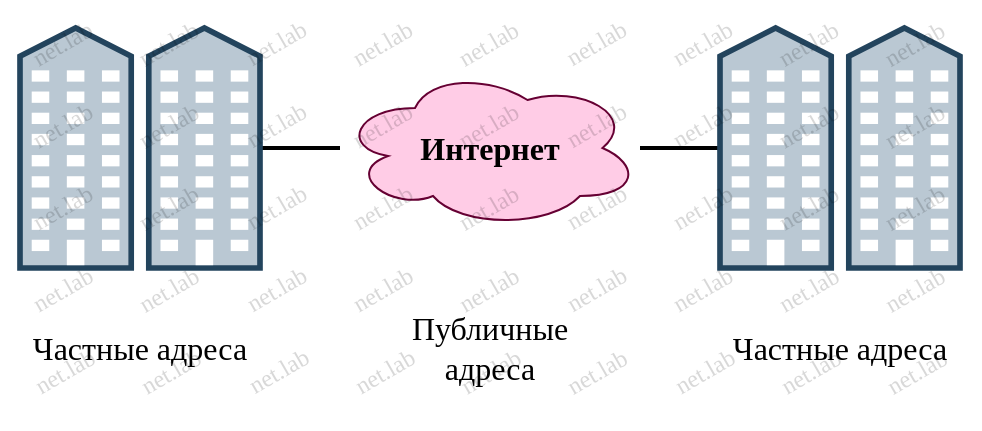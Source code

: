 <mxfile version="24.7.17" pages="9">
  <diagram id="zftv8yymQh6C4T9f4Yzy" name="10">
    <mxGraphModel dx="1434" dy="844" grid="1" gridSize="10" guides="1" tooltips="1" connect="1" arrows="1" fold="1" page="1" pageScale="1" pageWidth="827" pageHeight="1169" math="0" shadow="0">
      <root>
        <mxCell id="0" />
        <mxCell id="1" parent="0" />
        <mxCell id="c5kW9oeOUQGSB74TJmX4-1" style="edgeStyle=none;shape=connector;rounded=0;orthogonalLoop=1;jettySize=auto;html=1;strokeColor=default;strokeWidth=2;align=center;verticalAlign=middle;fontFamily=Montserrat;fontSize=11;fontColor=default;labelBackgroundColor=default;endArrow=none;endFill=0;fontSource=https%3A%2F%2Ffonts.googleapis.com%2Fcss%3Ffamily%3DMontserrat;" edge="1" parent="1" source="c5kW9oeOUQGSB74TJmX4-2" target="c5kW9oeOUQGSB74TJmX4-3">
          <mxGeometry relative="1" as="geometry" />
        </mxCell>
        <mxCell id="c5kW9oeOUQGSB74TJmX4-2" value="" style="verticalAlign=top;verticalLabelPosition=bottom;labelPosition=center;align=center;html=1;outlineConnect=0;gradientDirection=north;strokeWidth=2;shape=mxgraph.networks.community;fontFamily=Montserrat;fontSize=16;labelBackgroundColor=default;fillColor=#bac8d3;strokeColor=#23445d;container=0;fontSource=https%3A%2F%2Ffonts.googleapis.com%2Fcss%3Ffamily%3DMontserrat;" vertex="1" parent="1">
          <mxGeometry x="40" y="40" width="120" height="120" as="geometry" />
        </mxCell>
        <mxCell id="c5kW9oeOUQGSB74TJmX4-3" value="Интернет" style="ellipse;shape=cloud;whiteSpace=wrap;html=1;fontFamily=Montserrat;fontSize=16;labelBackgroundColor=none;fillColor=#FFCCE6;strokeColor=#660033;fillStyle=auto;fontStyle=1;container=0;fontSource=https%3A%2F%2Ffonts.googleapis.com%2Fcss%3Ffamily%3DMontserrat;" vertex="1" parent="1">
          <mxGeometry x="200" y="60" width="150" height="80" as="geometry" />
        </mxCell>
        <mxCell id="c5kW9oeOUQGSB74TJmX4-4" style="edgeStyle=none;shape=connector;rounded=0;orthogonalLoop=1;jettySize=auto;html=1;strokeColor=default;strokeWidth=2;align=center;verticalAlign=middle;fontFamily=Montserrat;fontSize=11;fontColor=default;labelBackgroundColor=default;endArrow=none;endFill=0;fontSource=https%3A%2F%2Ffonts.googleapis.com%2Fcss%3Ffamily%3DMontserrat;" edge="1" parent="1" source="c5kW9oeOUQGSB74TJmX4-5" target="c5kW9oeOUQGSB74TJmX4-3">
          <mxGeometry relative="1" as="geometry" />
        </mxCell>
        <mxCell id="c5kW9oeOUQGSB74TJmX4-5" value="" style="verticalAlign=top;verticalLabelPosition=bottom;labelPosition=center;align=center;html=1;outlineConnect=0;gradientDirection=north;strokeWidth=2;shape=mxgraph.networks.community;fontFamily=Montserrat;fontSize=16;labelBackgroundColor=default;fillColor=#bac8d3;strokeColor=#23445d;container=0;fontSource=https%3A%2F%2Ffonts.googleapis.com%2Fcss%3Ffamily%3DMontserrat;" vertex="1" parent="1">
          <mxGeometry x="390" y="40" width="120" height="120" as="geometry" />
        </mxCell>
        <mxCell id="c5kW9oeOUQGSB74TJmX4-6" value="Публичные адреса" style="text;html=1;align=center;verticalAlign=middle;whiteSpace=wrap;rounded=0;fontFamily=Montserrat;fontSize=16;fontColor=default;labelBackgroundColor=none;container=0;fontSource=https%3A%2F%2Ffonts.googleapis.com%2Fcss%3Ffamily%3DMontserrat;" vertex="1" parent="1">
          <mxGeometry x="215" y="160" width="120" height="80" as="geometry" />
        </mxCell>
        <mxCell id="c5kW9oeOUQGSB74TJmX4-7" value="Частные адреса" style="text;html=1;align=center;verticalAlign=middle;whiteSpace=wrap;rounded=0;fontFamily=Montserrat;fontSize=16;fontColor=default;labelBackgroundColor=none;container=0;fontSource=https%3A%2F%2Ffonts.googleapis.com%2Fcss%3Ffamily%3DMontserrat;" vertex="1" parent="1">
          <mxGeometry x="390" y="160" width="120" height="80" as="geometry" />
        </mxCell>
        <mxCell id="c5kW9oeOUQGSB74TJmX4-8" value="Частные адреса" style="text;html=1;align=center;verticalAlign=middle;whiteSpace=wrap;rounded=0;fontFamily=Montserrat;fontSize=16;fontColor=default;labelBackgroundColor=none;container=0;fontSource=https%3A%2F%2Ffonts.googleapis.com%2Fcss%3Ffamily%3DMontserrat;" vertex="1" parent="1">
          <mxGeometry x="40" y="160" width="120" height="80" as="geometry" />
        </mxCell>
        <mxCell id="c5kW9oeOUQGSB74TJmX4-9" value="" style="group" vertex="1" connectable="0" parent="1">
          <mxGeometry x="30" y="30" width="490" height="200" as="geometry" />
        </mxCell>
        <mxCell id="c5kW9oeOUQGSB74TJmX4-10" value="net.lab" style="text;html=1;align=center;verticalAlign=middle;whiteSpace=wrap;rounded=0;rotation=-30;fontFamily=Montserrat;fontSource=https%3A%2F%2Ffonts.googleapis.com%2Fcss%3Ffamily%3DMontserrat;textOpacity=15;fontColor=#000000;container=0;" vertex="1" parent="c5kW9oeOUQGSB74TJmX4-9">
          <mxGeometry x="1.869" y="174.078" width="60.649" height="15.326" as="geometry" />
        </mxCell>
        <mxCell id="c5kW9oeOUQGSB74TJmX4-11" value="net.lab" style="text;html=1;align=center;verticalAlign=middle;whiteSpace=wrap;rounded=0;rotation=-30;fontFamily=Montserrat;fontSource=https%3A%2F%2Ffonts.googleapis.com%2Fcss%3Ffamily%3DMontserrat;textOpacity=15;fontColor=#000000;container=0;" vertex="1" parent="c5kW9oeOUQGSB74TJmX4-9">
          <mxGeometry x="55.187" y="174.078" width="60.649" height="15.326" as="geometry" />
        </mxCell>
        <mxCell id="c5kW9oeOUQGSB74TJmX4-12" value="net.lab" style="text;html=1;align=center;verticalAlign=middle;whiteSpace=wrap;rounded=0;rotation=-30;fontFamily=Montserrat;fontSource=https%3A%2F%2Ffonts.googleapis.com%2Fcss%3Ffamily%3DMontserrat;textOpacity=15;fontColor=#000000;container=0;" vertex="1" parent="c5kW9oeOUQGSB74TJmX4-9">
          <mxGeometry x="108.505" y="174.078" width="60.649" height="15.326" as="geometry" />
        </mxCell>
        <mxCell id="c5kW9oeOUQGSB74TJmX4-13" value="net.lab" style="text;html=1;align=center;verticalAlign=middle;whiteSpace=wrap;rounded=0;rotation=-30;fontFamily=Montserrat;fontSource=https%3A%2F%2Ffonts.googleapis.com%2Fcss%3Ffamily%3DMontserrat;textOpacity=15;fontColor=#000000;container=0;" vertex="1" parent="c5kW9oeOUQGSB74TJmX4-9">
          <mxGeometry x="161.824" y="174.078" width="60.649" height="15.326" as="geometry" />
        </mxCell>
        <mxCell id="c5kW9oeOUQGSB74TJmX4-14" value="net.lab" style="text;html=1;align=center;verticalAlign=middle;whiteSpace=wrap;rounded=0;rotation=-30;fontFamily=Montserrat;fontSource=https%3A%2F%2Ffonts.googleapis.com%2Fcss%3Ffamily%3DMontserrat;textOpacity=15;fontColor=#000000;container=0;" vertex="1" parent="c5kW9oeOUQGSB74TJmX4-9">
          <mxGeometry x="215.142" y="174.078" width="60.649" height="15.326" as="geometry" />
        </mxCell>
        <mxCell id="c5kW9oeOUQGSB74TJmX4-15" value="net.lab" style="text;html=1;align=center;verticalAlign=middle;whiteSpace=wrap;rounded=0;rotation=-30;fontFamily=Montserrat;fontSource=https%3A%2F%2Ffonts.googleapis.com%2Fcss%3Ffamily%3DMontserrat;textOpacity=15;fontColor=#000000;container=0;" vertex="1" parent="c5kW9oeOUQGSB74TJmX4-9">
          <mxGeometry x="268.46" y="174.078" width="60.649" height="15.326" as="geometry" />
        </mxCell>
        <mxCell id="c5kW9oeOUQGSB74TJmX4-16" value="net.lab" style="text;html=1;align=center;verticalAlign=middle;whiteSpace=wrap;rounded=0;rotation=-30;fontFamily=Montserrat;fontSource=https%3A%2F%2Ffonts.googleapis.com%2Fcss%3Ffamily%3DMontserrat;textOpacity=15;fontColor=#000000;container=0;" vertex="1" parent="c5kW9oeOUQGSB74TJmX4-9">
          <mxGeometry x="321.778" y="174.078" width="60.649" height="15.326" as="geometry" />
        </mxCell>
        <mxCell id="c5kW9oeOUQGSB74TJmX4-17" value="net.lab" style="text;html=1;align=center;verticalAlign=middle;whiteSpace=wrap;rounded=0;rotation=-30;fontFamily=Montserrat;fontSource=https%3A%2F%2Ffonts.googleapis.com%2Fcss%3Ffamily%3DMontserrat;textOpacity=15;fontColor=#000000;container=0;" vertex="1" parent="c5kW9oeOUQGSB74TJmX4-9">
          <mxGeometry x="375.096" y="174.078" width="60.649" height="15.326" as="geometry" />
        </mxCell>
        <mxCell id="c5kW9oeOUQGSB74TJmX4-18" value="net.lab" style="text;html=1;align=center;verticalAlign=middle;whiteSpace=wrap;rounded=0;rotation=-30;fontFamily=Montserrat;fontSource=https%3A%2F%2Ffonts.googleapis.com%2Fcss%3Ffamily%3DMontserrat;textOpacity=15;fontColor=#000000;container=0;" vertex="1" parent="c5kW9oeOUQGSB74TJmX4-9">
          <mxGeometry x="428.415" y="174.078" width="60.649" height="15.326" as="geometry" />
        </mxCell>
        <mxCell id="c5kW9oeOUQGSB74TJmX4-19" value="net.lab" style="text;html=1;align=center;verticalAlign=middle;whiteSpace=wrap;rounded=0;rotation=-30;fontFamily=Montserrat;fontSource=https%3A%2F%2Ffonts.googleapis.com%2Fcss%3Ffamily%3DMontserrat;textOpacity=15;fontColor=#000000;container=0;" vertex="1" parent="c5kW9oeOUQGSB74TJmX4-9">
          <mxGeometry x="0.936" y="10.596" width="60.649" height="15.326" as="geometry" />
        </mxCell>
        <mxCell id="c5kW9oeOUQGSB74TJmX4-20" value="net.lab" style="text;html=1;align=center;verticalAlign=middle;whiteSpace=wrap;rounded=0;rotation=-30;fontFamily=Montserrat;fontSource=https%3A%2F%2Ffonts.googleapis.com%2Fcss%3Ffamily%3DMontserrat;textOpacity=15;fontColor=#000000;container=0;" vertex="1" parent="c5kW9oeOUQGSB74TJmX4-9">
          <mxGeometry x="54.254" y="10.596" width="60.649" height="15.326" as="geometry" />
        </mxCell>
        <mxCell id="c5kW9oeOUQGSB74TJmX4-21" value="net.lab" style="text;html=1;align=center;verticalAlign=middle;whiteSpace=wrap;rounded=0;rotation=-30;fontFamily=Montserrat;fontSource=https%3A%2F%2Ffonts.googleapis.com%2Fcss%3Ffamily%3DMontserrat;textOpacity=15;fontColor=#000000;container=0;" vertex="1" parent="c5kW9oeOUQGSB74TJmX4-9">
          <mxGeometry x="107.572" y="10.596" width="60.649" height="15.326" as="geometry" />
        </mxCell>
        <mxCell id="c5kW9oeOUQGSB74TJmX4-22" value="net.lab" style="text;html=1;align=center;verticalAlign=middle;whiteSpace=wrap;rounded=0;rotation=-30;fontFamily=Montserrat;fontSource=https%3A%2F%2Ffonts.googleapis.com%2Fcss%3Ffamily%3DMontserrat;textOpacity=15;fontColor=#000000;container=0;" vertex="1" parent="c5kW9oeOUQGSB74TJmX4-9">
          <mxGeometry x="160.891" y="10.596" width="60.649" height="15.326" as="geometry" />
        </mxCell>
        <mxCell id="c5kW9oeOUQGSB74TJmX4-23" value="net.lab" style="text;html=1;align=center;verticalAlign=middle;whiteSpace=wrap;rounded=0;rotation=-30;fontFamily=Montserrat;fontSource=https%3A%2F%2Ffonts.googleapis.com%2Fcss%3Ffamily%3DMontserrat;textOpacity=15;fontColor=#000000;container=0;" vertex="1" parent="c5kW9oeOUQGSB74TJmX4-9">
          <mxGeometry x="214.209" y="10.596" width="60.649" height="15.326" as="geometry" />
        </mxCell>
        <mxCell id="c5kW9oeOUQGSB74TJmX4-24" value="net.lab" style="text;html=1;align=center;verticalAlign=middle;whiteSpace=wrap;rounded=0;rotation=-30;fontFamily=Montserrat;fontSource=https%3A%2F%2Ffonts.googleapis.com%2Fcss%3Ffamily%3DMontserrat;textOpacity=15;fontColor=#000000;container=0;" vertex="1" parent="c5kW9oeOUQGSB74TJmX4-9">
          <mxGeometry x="267.527" y="10.596" width="60.649" height="15.326" as="geometry" />
        </mxCell>
        <mxCell id="c5kW9oeOUQGSB74TJmX4-25" value="net.lab" style="text;html=1;align=center;verticalAlign=middle;whiteSpace=wrap;rounded=0;rotation=-30;fontFamily=Montserrat;fontSource=https%3A%2F%2Ffonts.googleapis.com%2Fcss%3Ffamily%3DMontserrat;textOpacity=15;fontColor=#000000;container=0;" vertex="1" parent="c5kW9oeOUQGSB74TJmX4-9">
          <mxGeometry x="320.845" y="10.596" width="60.649" height="15.326" as="geometry" />
        </mxCell>
        <mxCell id="c5kW9oeOUQGSB74TJmX4-26" value="net.lab" style="text;html=1;align=center;verticalAlign=middle;whiteSpace=wrap;rounded=0;rotation=-30;fontFamily=Montserrat;fontSource=https%3A%2F%2Ffonts.googleapis.com%2Fcss%3Ffamily%3DMontserrat;textOpacity=15;fontColor=#000000;container=0;" vertex="1" parent="c5kW9oeOUQGSB74TJmX4-9">
          <mxGeometry x="374.163" y="10.596" width="60.649" height="15.326" as="geometry" />
        </mxCell>
        <mxCell id="c5kW9oeOUQGSB74TJmX4-27" value="net.lab" style="text;html=1;align=center;verticalAlign=middle;whiteSpace=wrap;rounded=0;rotation=-30;fontFamily=Montserrat;fontSource=https%3A%2F%2Ffonts.googleapis.com%2Fcss%3Ffamily%3DMontserrat;textOpacity=15;fontColor=#000000;container=0;" vertex="1" parent="c5kW9oeOUQGSB74TJmX4-9">
          <mxGeometry x="0.936" y="51.466" width="60.649" height="15.326" as="geometry" />
        </mxCell>
        <mxCell id="c5kW9oeOUQGSB74TJmX4-28" value="net.lab" style="text;html=1;align=center;verticalAlign=middle;whiteSpace=wrap;rounded=0;rotation=-30;fontFamily=Montserrat;fontSource=https%3A%2F%2Ffonts.googleapis.com%2Fcss%3Ffamily%3DMontserrat;textOpacity=15;fontColor=#000000;container=0;" vertex="1" parent="c5kW9oeOUQGSB74TJmX4-9">
          <mxGeometry x="54.254" y="51.466" width="60.649" height="15.326" as="geometry" />
        </mxCell>
        <mxCell id="c5kW9oeOUQGSB74TJmX4-29" value="net.lab" style="text;html=1;align=center;verticalAlign=middle;whiteSpace=wrap;rounded=0;rotation=-30;fontFamily=Montserrat;fontSource=https%3A%2F%2Ffonts.googleapis.com%2Fcss%3Ffamily%3DMontserrat;textOpacity=15;fontColor=#000000;container=0;" vertex="1" parent="c5kW9oeOUQGSB74TJmX4-9">
          <mxGeometry x="107.572" y="51.466" width="60.649" height="15.326" as="geometry" />
        </mxCell>
        <mxCell id="c5kW9oeOUQGSB74TJmX4-30" value="net.lab" style="text;html=1;align=center;verticalAlign=middle;whiteSpace=wrap;rounded=0;rotation=-30;fontFamily=Montserrat;fontSource=https%3A%2F%2Ffonts.googleapis.com%2Fcss%3Ffamily%3DMontserrat;textOpacity=15;fontColor=#000000;container=0;" vertex="1" parent="c5kW9oeOUQGSB74TJmX4-9">
          <mxGeometry x="160.891" y="51.466" width="60.649" height="15.326" as="geometry" />
        </mxCell>
        <mxCell id="c5kW9oeOUQGSB74TJmX4-31" value="net.lab" style="text;html=1;align=center;verticalAlign=middle;whiteSpace=wrap;rounded=0;rotation=-30;fontFamily=Montserrat;fontSource=https%3A%2F%2Ffonts.googleapis.com%2Fcss%3Ffamily%3DMontserrat;textOpacity=15;fontColor=#000000;container=0;" vertex="1" parent="c5kW9oeOUQGSB74TJmX4-9">
          <mxGeometry x="214.209" y="51.466" width="60.649" height="15.326" as="geometry" />
        </mxCell>
        <mxCell id="c5kW9oeOUQGSB74TJmX4-32" value="net.lab" style="text;html=1;align=center;verticalAlign=middle;whiteSpace=wrap;rounded=0;rotation=-30;fontFamily=Montserrat;fontSource=https%3A%2F%2Ffonts.googleapis.com%2Fcss%3Ffamily%3DMontserrat;textOpacity=15;fontColor=#000000;container=0;" vertex="1" parent="c5kW9oeOUQGSB74TJmX4-9">
          <mxGeometry x="267.527" y="51.466" width="60.649" height="15.326" as="geometry" />
        </mxCell>
        <mxCell id="c5kW9oeOUQGSB74TJmX4-33" value="net.lab" style="text;html=1;align=center;verticalAlign=middle;whiteSpace=wrap;rounded=0;rotation=-30;fontFamily=Montserrat;fontSource=https%3A%2F%2Ffonts.googleapis.com%2Fcss%3Ffamily%3DMontserrat;textOpacity=15;fontColor=#000000;container=0;" vertex="1" parent="c5kW9oeOUQGSB74TJmX4-9">
          <mxGeometry x="320.845" y="51.466" width="60.649" height="15.326" as="geometry" />
        </mxCell>
        <mxCell id="c5kW9oeOUQGSB74TJmX4-34" value="net.lab" style="text;html=1;align=center;verticalAlign=middle;whiteSpace=wrap;rounded=0;rotation=-30;fontFamily=Montserrat;fontSource=https%3A%2F%2Ffonts.googleapis.com%2Fcss%3Ffamily%3DMontserrat;textOpacity=15;fontColor=#000000;container=0;" vertex="1" parent="c5kW9oeOUQGSB74TJmX4-9">
          <mxGeometry x="374.163" y="51.466" width="60.649" height="15.326" as="geometry" />
        </mxCell>
        <mxCell id="c5kW9oeOUQGSB74TJmX4-35" value="net.lab" style="text;html=1;align=center;verticalAlign=middle;whiteSpace=wrap;rounded=0;rotation=-30;fontFamily=Montserrat;fontSource=https%3A%2F%2Ffonts.googleapis.com%2Fcss%3Ffamily%3DMontserrat;textOpacity=15;fontColor=#000000;container=0;" vertex="1" parent="c5kW9oeOUQGSB74TJmX4-9">
          <mxGeometry x="0.936" y="92.337" width="60.649" height="15.326" as="geometry" />
        </mxCell>
        <mxCell id="c5kW9oeOUQGSB74TJmX4-36" value="net.lab" style="text;html=1;align=center;verticalAlign=middle;whiteSpace=wrap;rounded=0;rotation=-30;fontFamily=Montserrat;fontSource=https%3A%2F%2Ffonts.googleapis.com%2Fcss%3Ffamily%3DMontserrat;textOpacity=15;fontColor=#000000;container=0;" vertex="1" parent="c5kW9oeOUQGSB74TJmX4-9">
          <mxGeometry x="54.254" y="92.337" width="60.649" height="15.326" as="geometry" />
        </mxCell>
        <mxCell id="c5kW9oeOUQGSB74TJmX4-37" value="net.lab" style="text;html=1;align=center;verticalAlign=middle;whiteSpace=wrap;rounded=0;rotation=-30;fontFamily=Montserrat;fontSource=https%3A%2F%2Ffonts.googleapis.com%2Fcss%3Ffamily%3DMontserrat;textOpacity=15;fontColor=#000000;container=0;" vertex="1" parent="c5kW9oeOUQGSB74TJmX4-9">
          <mxGeometry x="107.572" y="92.337" width="60.649" height="15.326" as="geometry" />
        </mxCell>
        <mxCell id="c5kW9oeOUQGSB74TJmX4-38" value="net.lab" style="text;html=1;align=center;verticalAlign=middle;whiteSpace=wrap;rounded=0;rotation=-30;fontFamily=Montserrat;fontSource=https%3A%2F%2Ffonts.googleapis.com%2Fcss%3Ffamily%3DMontserrat;textOpacity=15;fontColor=#000000;container=0;" vertex="1" parent="c5kW9oeOUQGSB74TJmX4-9">
          <mxGeometry x="160.891" y="92.337" width="60.649" height="15.326" as="geometry" />
        </mxCell>
        <mxCell id="c5kW9oeOUQGSB74TJmX4-39" value="net.lab" style="text;html=1;align=center;verticalAlign=middle;whiteSpace=wrap;rounded=0;rotation=-30;fontFamily=Montserrat;fontSource=https%3A%2F%2Ffonts.googleapis.com%2Fcss%3Ffamily%3DMontserrat;textOpacity=15;fontColor=#000000;container=0;" vertex="1" parent="c5kW9oeOUQGSB74TJmX4-9">
          <mxGeometry x="214.209" y="92.337" width="60.649" height="15.326" as="geometry" />
        </mxCell>
        <mxCell id="c5kW9oeOUQGSB74TJmX4-40" value="net.lab" style="text;html=1;align=center;verticalAlign=middle;whiteSpace=wrap;rounded=0;rotation=-30;fontFamily=Montserrat;fontSource=https%3A%2F%2Ffonts.googleapis.com%2Fcss%3Ffamily%3DMontserrat;textOpacity=15;fontColor=#000000;container=0;" vertex="1" parent="c5kW9oeOUQGSB74TJmX4-9">
          <mxGeometry x="267.527" y="92.337" width="60.649" height="15.326" as="geometry" />
        </mxCell>
        <mxCell id="c5kW9oeOUQGSB74TJmX4-41" value="net.lab" style="text;html=1;align=center;verticalAlign=middle;whiteSpace=wrap;rounded=0;rotation=-30;fontFamily=Montserrat;fontSource=https%3A%2F%2Ffonts.googleapis.com%2Fcss%3Ffamily%3DMontserrat;textOpacity=15;fontColor=#000000;container=0;" vertex="1" parent="c5kW9oeOUQGSB74TJmX4-9">
          <mxGeometry x="320.845" y="92.337" width="60.649" height="15.326" as="geometry" />
        </mxCell>
        <mxCell id="c5kW9oeOUQGSB74TJmX4-42" value="net.lab" style="text;html=1;align=center;verticalAlign=middle;whiteSpace=wrap;rounded=0;rotation=-30;fontFamily=Montserrat;fontSource=https%3A%2F%2Ffonts.googleapis.com%2Fcss%3Ffamily%3DMontserrat;textOpacity=15;fontColor=#000000;container=0;" vertex="1" parent="c5kW9oeOUQGSB74TJmX4-9">
          <mxGeometry x="374.163" y="92.337" width="60.649" height="15.326" as="geometry" />
        </mxCell>
        <mxCell id="c5kW9oeOUQGSB74TJmX4-43" value="net.lab" style="text;html=1;align=center;verticalAlign=middle;whiteSpace=wrap;rounded=0;rotation=-30;fontFamily=Montserrat;fontSource=https%3A%2F%2Ffonts.googleapis.com%2Fcss%3Ffamily%3DMontserrat;textOpacity=15;fontColor=#000000;container=0;" vertex="1" parent="c5kW9oeOUQGSB74TJmX4-9">
          <mxGeometry x="427.482" y="10.596" width="60.649" height="15.326" as="geometry" />
        </mxCell>
        <mxCell id="c5kW9oeOUQGSB74TJmX4-44" value="net.lab" style="text;html=1;align=center;verticalAlign=middle;whiteSpace=wrap;rounded=0;rotation=-30;fontFamily=Montserrat;fontSource=https%3A%2F%2Ffonts.googleapis.com%2Fcss%3Ffamily%3DMontserrat;textOpacity=15;fontColor=#000000;container=0;" vertex="1" parent="c5kW9oeOUQGSB74TJmX4-9">
          <mxGeometry x="427.482" y="51.466" width="60.649" height="15.326" as="geometry" />
        </mxCell>
        <mxCell id="c5kW9oeOUQGSB74TJmX4-45" value="net.lab" style="text;html=1;align=center;verticalAlign=middle;whiteSpace=wrap;rounded=0;rotation=-30;fontFamily=Montserrat;fontSource=https%3A%2F%2Ffonts.googleapis.com%2Fcss%3Ffamily%3DMontserrat;textOpacity=15;fontColor=#000000;container=0;" vertex="1" parent="c5kW9oeOUQGSB74TJmX4-9">
          <mxGeometry x="427.482" y="92.337" width="60.649" height="15.326" as="geometry" />
        </mxCell>
        <mxCell id="c5kW9oeOUQGSB74TJmX4-46" value="net.lab" style="text;html=1;align=center;verticalAlign=middle;whiteSpace=wrap;rounded=0;rotation=-30;fontFamily=Montserrat;fontSource=https%3A%2F%2Ffonts.googleapis.com%2Fcss%3Ffamily%3DMontserrat;textOpacity=15;fontColor=#000000;container=0;" vertex="1" parent="c5kW9oeOUQGSB74TJmX4-9">
          <mxGeometry x="0.936" y="133.207" width="60.649" height="15.326" as="geometry" />
        </mxCell>
        <mxCell id="c5kW9oeOUQGSB74TJmX4-47" value="net.lab" style="text;html=1;align=center;verticalAlign=middle;whiteSpace=wrap;rounded=0;rotation=-30;fontFamily=Montserrat;fontSource=https%3A%2F%2Ffonts.googleapis.com%2Fcss%3Ffamily%3DMontserrat;textOpacity=15;fontColor=#000000;container=0;" vertex="1" parent="c5kW9oeOUQGSB74TJmX4-9">
          <mxGeometry x="54.254" y="133.207" width="60.649" height="15.326" as="geometry" />
        </mxCell>
        <mxCell id="c5kW9oeOUQGSB74TJmX4-48" value="net.lab" style="text;html=1;align=center;verticalAlign=middle;whiteSpace=wrap;rounded=0;rotation=-30;fontFamily=Montserrat;fontSource=https%3A%2F%2Ffonts.googleapis.com%2Fcss%3Ffamily%3DMontserrat;textOpacity=15;fontColor=#000000;container=0;" vertex="1" parent="c5kW9oeOUQGSB74TJmX4-9">
          <mxGeometry x="107.572" y="133.207" width="60.649" height="15.326" as="geometry" />
        </mxCell>
        <mxCell id="c5kW9oeOUQGSB74TJmX4-49" value="net.lab" style="text;html=1;align=center;verticalAlign=middle;whiteSpace=wrap;rounded=0;rotation=-30;fontFamily=Montserrat;fontSource=https%3A%2F%2Ffonts.googleapis.com%2Fcss%3Ffamily%3DMontserrat;textOpacity=15;fontColor=#000000;container=0;" vertex="1" parent="c5kW9oeOUQGSB74TJmX4-9">
          <mxGeometry x="160.891" y="133.207" width="60.649" height="15.326" as="geometry" />
        </mxCell>
        <mxCell id="c5kW9oeOUQGSB74TJmX4-50" value="net.lab" style="text;html=1;align=center;verticalAlign=middle;whiteSpace=wrap;rounded=0;rotation=-30;fontFamily=Montserrat;fontSource=https%3A%2F%2Ffonts.googleapis.com%2Fcss%3Ffamily%3DMontserrat;textOpacity=15;fontColor=#000000;container=0;" vertex="1" parent="c5kW9oeOUQGSB74TJmX4-9">
          <mxGeometry x="214.209" y="133.207" width="60.649" height="15.326" as="geometry" />
        </mxCell>
        <mxCell id="c5kW9oeOUQGSB74TJmX4-51" value="net.lab" style="text;html=1;align=center;verticalAlign=middle;whiteSpace=wrap;rounded=0;rotation=-30;fontFamily=Montserrat;fontSource=https%3A%2F%2Ffonts.googleapis.com%2Fcss%3Ffamily%3DMontserrat;textOpacity=15;fontColor=#000000;container=0;" vertex="1" parent="c5kW9oeOUQGSB74TJmX4-9">
          <mxGeometry x="267.527" y="133.207" width="60.649" height="15.326" as="geometry" />
        </mxCell>
        <mxCell id="c5kW9oeOUQGSB74TJmX4-52" value="net.lab" style="text;html=1;align=center;verticalAlign=middle;whiteSpace=wrap;rounded=0;rotation=-30;fontFamily=Montserrat;fontSource=https%3A%2F%2Ffonts.googleapis.com%2Fcss%3Ffamily%3DMontserrat;textOpacity=15;fontColor=#000000;container=0;" vertex="1" parent="c5kW9oeOUQGSB74TJmX4-9">
          <mxGeometry x="320.845" y="133.207" width="60.649" height="15.326" as="geometry" />
        </mxCell>
        <mxCell id="c5kW9oeOUQGSB74TJmX4-53" value="net.lab" style="text;html=1;align=center;verticalAlign=middle;whiteSpace=wrap;rounded=0;rotation=-30;fontFamily=Montserrat;fontSource=https%3A%2F%2Ffonts.googleapis.com%2Fcss%3Ffamily%3DMontserrat;textOpacity=15;fontColor=#000000;container=0;" vertex="1" parent="c5kW9oeOUQGSB74TJmX4-9">
          <mxGeometry x="374.163" y="133.207" width="60.649" height="15.326" as="geometry" />
        </mxCell>
        <mxCell id="c5kW9oeOUQGSB74TJmX4-54" value="net.lab" style="text;html=1;align=center;verticalAlign=middle;whiteSpace=wrap;rounded=0;rotation=-30;fontFamily=Montserrat;fontSource=https%3A%2F%2Ffonts.googleapis.com%2Fcss%3Ffamily%3DMontserrat;textOpacity=15;fontColor=#000000;container=0;" vertex="1" parent="c5kW9oeOUQGSB74TJmX4-9">
          <mxGeometry x="427.482" y="133.207" width="60.649" height="15.326" as="geometry" />
        </mxCell>
      </root>
    </mxGraphModel>
  </diagram>
  <diagram id="JLMNqk4L4Xc7xkijn-Pe" name="20">
    <mxGraphModel dx="1434" dy="844" grid="1" gridSize="10" guides="1" tooltips="1" connect="1" arrows="1" fold="1" page="1" pageScale="1" pageWidth="827" pageHeight="1169" math="0" shadow="0">
      <root>
        <mxCell id="0" />
        <mxCell id="1" parent="0" />
        <mxCell id="uG58DZmWvh4yFf6GTgrl-1" style="edgeStyle=none;shape=connector;rounded=0;orthogonalLoop=1;jettySize=auto;html=1;strokeColor=default;strokeWidth=2;align=center;verticalAlign=middle;fontFamily=Montserrat;fontSize=11;fontColor=default;labelBackgroundColor=default;endArrow=none;endFill=0;fontSource=https%3A%2F%2Ffonts.googleapis.com%2Fcss%3Ffamily%3DMontserrat;" edge="1" parent="1" source="uG58DZmWvh4yFf6GTgrl-5" target="uG58DZmWvh4yFf6GTgrl-2">
          <mxGeometry relative="1" as="geometry">
            <mxPoint x="240" y="100" as="sourcePoint" />
          </mxGeometry>
        </mxCell>
        <mxCell id="uG58DZmWvh4yFf6GTgrl-2" value="Интернет" style="ellipse;shape=cloud;whiteSpace=wrap;html=1;fontFamily=Montserrat;fontSize=16;labelBackgroundColor=none;fillStyle=auto;fontStyle=1;align=center;verticalAlign=middle;fontSource=https%3A%2F%2Ffonts.googleapis.com%2Fcss%3Ffamily%3DMontserrat;fillColor=#FFCCE6;strokeColor=#660033;" vertex="1" parent="1">
          <mxGeometry x="280" y="100" width="200" height="120" as="geometry" />
        </mxCell>
        <mxCell id="uG58DZmWvh4yFf6GTgrl-3" style="edgeStyle=none;shape=connector;rounded=0;orthogonalLoop=1;jettySize=auto;html=1;strokeColor=default;strokeWidth=2;align=center;verticalAlign=middle;fontFamily=Montserrat;fontSize=11;fontColor=default;labelBackgroundColor=default;endArrow=none;endFill=0;fontSource=https%3A%2F%2Ffonts.googleapis.com%2Fcss%3Ffamily%3DMontserrat;" edge="1" parent="1" source="uG58DZmWvh4yFf6GTgrl-4" target="uG58DZmWvh4yFf6GTgrl-2">
          <mxGeometry relative="1" as="geometry">
            <mxPoint x="520" y="100" as="sourcePoint" />
          </mxGeometry>
        </mxCell>
        <mxCell id="uG58DZmWvh4yFf6GTgrl-4" value="LAN&lt;div style=&quot;font-size: 16px;&quot;&gt;&lt;span style=&quot;font-weight: normal; font-size: 16px;&quot;&gt;192.168.0.0/24&lt;/span&gt;&lt;/div&gt;" style="ellipse;shape=cloud;whiteSpace=wrap;html=1;fontFamily=Montserrat;fontSize=16;labelBackgroundColor=none;fillStyle=auto;fontStyle=1;fillColor=#bac8d3;strokeColor=#23445d;fontSource=https%3A%2F%2Ffonts.googleapis.com%2Fcss%3Ffamily%3DMontserrat;" vertex="1" parent="1">
          <mxGeometry x="520" y="70" width="170" height="90" as="geometry" />
        </mxCell>
        <mxCell id="uG58DZmWvh4yFf6GTgrl-5" value="LAN&lt;div style=&quot;font-size: 16px;&quot;&gt;&lt;span style=&quot;font-weight: normal; font-size: 16px;&quot;&gt;192.168.0.0/24&lt;/span&gt;&lt;/div&gt;" style="ellipse;shape=cloud;whiteSpace=wrap;html=1;fontFamily=Montserrat;fontSize=16;labelBackgroundColor=none;fillStyle=auto;fontStyle=1;fillColor=#bac8d3;strokeColor=#23445d;fontSource=https%3A%2F%2Ffonts.googleapis.com%2Fcss%3Ffamily%3DMontserrat;" vertex="1" parent="1">
          <mxGeometry x="70" y="70" width="170" height="90" as="geometry" />
        </mxCell>
        <mxCell id="uG58DZmWvh4yFf6GTgrl-6" style="edgeStyle=none;shape=connector;rounded=0;orthogonalLoop=1;jettySize=auto;html=1;strokeColor=default;strokeWidth=2;align=center;verticalAlign=middle;fontFamily=Montserrat;fontSize=11;fontColor=default;labelBackgroundColor=default;endArrow=none;endFill=0;fontSource=https%3A%2F%2Ffonts.googleapis.com%2Fcss%3Ffamily%3DMontserrat;" edge="1" parent="1" source="uG58DZmWvh4yFf6GTgrl-7" target="uG58DZmWvh4yFf6GTgrl-2">
          <mxGeometry relative="1" as="geometry" />
        </mxCell>
        <mxCell id="uG58DZmWvh4yFf6GTgrl-7" value="LAN&lt;div style=&quot;font-size: 16px;&quot;&gt;&lt;span style=&quot;font-weight: normal; font-size: 16px;&quot;&gt;172.16.0.0/16&lt;/span&gt;&lt;/div&gt;" style="ellipse;shape=cloud;whiteSpace=wrap;html=1;fontFamily=Montserrat;fontSize=16;labelBackgroundColor=none;fillStyle=auto;fontStyle=1;fillColor=#bac8d3;strokeColor=#23445d;fontSource=https%3A%2F%2Ffonts.googleapis.com%2Fcss%3Ffamily%3DMontserrat;" vertex="1" parent="1">
          <mxGeometry x="70" y="160" width="170" height="90" as="geometry" />
        </mxCell>
        <mxCell id="uG58DZmWvh4yFf6GTgrl-8" style="edgeStyle=none;shape=connector;rounded=0;orthogonalLoop=1;jettySize=auto;html=1;strokeColor=default;strokeWidth=2;align=center;verticalAlign=middle;fontFamily=Montserrat;fontSize=11;fontColor=default;labelBackgroundColor=default;endArrow=none;endFill=0;fontSource=https%3A%2F%2Ffonts.googleapis.com%2Fcss%3Ffamily%3DMontserrat;" edge="1" parent="1" source="uG58DZmWvh4yFf6GTgrl-9" target="uG58DZmWvh4yFf6GTgrl-2">
          <mxGeometry relative="1" as="geometry" />
        </mxCell>
        <mxCell id="uG58DZmWvh4yFf6GTgrl-9" value="LAN&lt;div style=&quot;font-size: 16px;&quot;&gt;&lt;span style=&quot;font-weight: 400;&quot;&gt;172.16.0.0/16&lt;/span&gt;&lt;br&gt;&lt;/div&gt;" style="ellipse;shape=cloud;whiteSpace=wrap;html=1;fontFamily=Montserrat;fontSize=16;labelBackgroundColor=none;fillStyle=auto;fontStyle=1;fillColor=#bac8d3;strokeColor=#23445d;fontSource=https%3A%2F%2Ffonts.googleapis.com%2Fcss%3Ffamily%3DMontserrat;" vertex="1" parent="1">
          <mxGeometry x="520" y="160" width="170" height="90" as="geometry" />
        </mxCell>
        <mxCell id="uG58DZmWvh4yFf6GTgrl-10" value="" style="group" vertex="1" connectable="0" parent="1">
          <mxGeometry x="70" y="70" width="620" height="190" as="geometry" />
        </mxCell>
        <mxCell id="uG58DZmWvh4yFf6GTgrl-11" value="net.lab" style="text;html=1;align=center;verticalAlign=middle;whiteSpace=wrap;rounded=0;rotation=-30;fontFamily=Montserrat;fontSource=https%3A%2F%2Ffonts.googleapis.com%2Fcss%3Ffamily%3DMontserrat;textOpacity=15;fontColor=#000000;container=0;" vertex="1" parent="uG58DZmWvh4yFf6GTgrl-10">
          <mxGeometry x="2.365" y="165.374" width="76.74" height="14.56" as="geometry" />
        </mxCell>
        <mxCell id="uG58DZmWvh4yFf6GTgrl-12" value="net.lab" style="text;html=1;align=center;verticalAlign=middle;whiteSpace=wrap;rounded=0;rotation=-30;fontFamily=Montserrat;fontSource=https%3A%2F%2Ffonts.googleapis.com%2Fcss%3Ffamily%3DMontserrat;textOpacity=15;fontColor=#000000;container=0;" vertex="1" parent="uG58DZmWvh4yFf6GTgrl-10">
          <mxGeometry x="69.829" y="165.374" width="76.74" height="14.56" as="geometry" />
        </mxCell>
        <mxCell id="uG58DZmWvh4yFf6GTgrl-13" value="net.lab" style="text;html=1;align=center;verticalAlign=middle;whiteSpace=wrap;rounded=0;rotation=-30;fontFamily=Montserrat;fontSource=https%3A%2F%2Ffonts.googleapis.com%2Fcss%3Ffamily%3DMontserrat;textOpacity=15;fontColor=#000000;container=0;" vertex="1" parent="uG58DZmWvh4yFf6GTgrl-10">
          <mxGeometry x="137.292" y="165.374" width="76.74" height="14.56" as="geometry" />
        </mxCell>
        <mxCell id="uG58DZmWvh4yFf6GTgrl-14" value="net.lab" style="text;html=1;align=center;verticalAlign=middle;whiteSpace=wrap;rounded=0;rotation=-30;fontFamily=Montserrat;fontSource=https%3A%2F%2Ffonts.googleapis.com%2Fcss%3Ffamily%3DMontserrat;textOpacity=15;fontColor=#000000;container=0;" vertex="1" parent="uG58DZmWvh4yFf6GTgrl-10">
          <mxGeometry x="204.756" y="165.374" width="76.74" height="14.56" as="geometry" />
        </mxCell>
        <mxCell id="uG58DZmWvh4yFf6GTgrl-15" value="net.lab" style="text;html=1;align=center;verticalAlign=middle;whiteSpace=wrap;rounded=0;rotation=-30;fontFamily=Montserrat;fontSource=https%3A%2F%2Ffonts.googleapis.com%2Fcss%3Ffamily%3DMontserrat;textOpacity=15;fontColor=#000000;container=0;" vertex="1" parent="uG58DZmWvh4yFf6GTgrl-10">
          <mxGeometry x="272.22" y="165.374" width="76.74" height="14.56" as="geometry" />
        </mxCell>
        <mxCell id="uG58DZmWvh4yFf6GTgrl-16" value="net.lab" style="text;html=1;align=center;verticalAlign=middle;whiteSpace=wrap;rounded=0;rotation=-30;fontFamily=Montserrat;fontSource=https%3A%2F%2Ffonts.googleapis.com%2Fcss%3Ffamily%3DMontserrat;textOpacity=15;fontColor=#000000;container=0;" vertex="1" parent="uG58DZmWvh4yFf6GTgrl-10">
          <mxGeometry x="339.684" y="165.374" width="76.74" height="14.56" as="geometry" />
        </mxCell>
        <mxCell id="uG58DZmWvh4yFf6GTgrl-17" value="net.lab" style="text;html=1;align=center;verticalAlign=middle;whiteSpace=wrap;rounded=0;rotation=-30;fontFamily=Montserrat;fontSource=https%3A%2F%2Ffonts.googleapis.com%2Fcss%3Ffamily%3DMontserrat;textOpacity=15;fontColor=#000000;container=0;" vertex="1" parent="uG58DZmWvh4yFf6GTgrl-10">
          <mxGeometry x="407.148" y="165.374" width="76.74" height="14.56" as="geometry" />
        </mxCell>
        <mxCell id="uG58DZmWvh4yFf6GTgrl-18" value="net.lab" style="text;html=1;align=center;verticalAlign=middle;whiteSpace=wrap;rounded=0;rotation=-30;fontFamily=Montserrat;fontSource=https%3A%2F%2Ffonts.googleapis.com%2Fcss%3Ffamily%3DMontserrat;textOpacity=15;fontColor=#000000;container=0;" vertex="1" parent="uG58DZmWvh4yFf6GTgrl-10">
          <mxGeometry x="474.612" y="165.374" width="76.74" height="14.56" as="geometry" />
        </mxCell>
        <mxCell id="uG58DZmWvh4yFf6GTgrl-19" value="net.lab" style="text;html=1;align=center;verticalAlign=middle;whiteSpace=wrap;rounded=0;rotation=-30;fontFamily=Montserrat;fontSource=https%3A%2F%2Ffonts.googleapis.com%2Fcss%3Ffamily%3DMontserrat;textOpacity=15;fontColor=#000000;container=0;" vertex="1" parent="uG58DZmWvh4yFf6GTgrl-10">
          <mxGeometry x="542.076" y="165.374" width="76.74" height="14.56" as="geometry" />
        </mxCell>
        <mxCell id="uG58DZmWvh4yFf6GTgrl-20" value="net.lab" style="text;html=1;align=center;verticalAlign=middle;whiteSpace=wrap;rounded=0;rotation=-30;fontFamily=Montserrat;fontSource=https%3A%2F%2Ffonts.googleapis.com%2Fcss%3Ffamily%3DMontserrat;textOpacity=15;fontColor=#000000;container=0;" vertex="1" parent="uG58DZmWvh4yFf6GTgrl-10">
          <mxGeometry x="1.184" y="10.066" width="76.74" height="14.56" as="geometry" />
        </mxCell>
        <mxCell id="uG58DZmWvh4yFf6GTgrl-21" value="net.lab" style="text;html=1;align=center;verticalAlign=middle;whiteSpace=wrap;rounded=0;rotation=-30;fontFamily=Montserrat;fontSource=https%3A%2F%2Ffonts.googleapis.com%2Fcss%3Ffamily%3DMontserrat;textOpacity=15;fontColor=#000000;container=0;" vertex="1" parent="uG58DZmWvh4yFf6GTgrl-10">
          <mxGeometry x="68.648" y="10.066" width="76.74" height="14.56" as="geometry" />
        </mxCell>
        <mxCell id="uG58DZmWvh4yFf6GTgrl-22" value="net.lab" style="text;html=1;align=center;verticalAlign=middle;whiteSpace=wrap;rounded=0;rotation=-30;fontFamily=Montserrat;fontSource=https%3A%2F%2Ffonts.googleapis.com%2Fcss%3Ffamily%3DMontserrat;textOpacity=15;fontColor=#000000;container=0;" vertex="1" parent="uG58DZmWvh4yFf6GTgrl-10">
          <mxGeometry x="136.112" y="10.066" width="76.74" height="14.56" as="geometry" />
        </mxCell>
        <mxCell id="uG58DZmWvh4yFf6GTgrl-23" value="net.lab" style="text;html=1;align=center;verticalAlign=middle;whiteSpace=wrap;rounded=0;rotation=-30;fontFamily=Montserrat;fontSource=https%3A%2F%2Ffonts.googleapis.com%2Fcss%3Ffamily%3DMontserrat;textOpacity=15;fontColor=#000000;container=0;" vertex="1" parent="uG58DZmWvh4yFf6GTgrl-10">
          <mxGeometry x="203.576" y="10.066" width="76.74" height="14.56" as="geometry" />
        </mxCell>
        <mxCell id="uG58DZmWvh4yFf6GTgrl-24" value="net.lab" style="text;html=1;align=center;verticalAlign=middle;whiteSpace=wrap;rounded=0;rotation=-30;fontFamily=Montserrat;fontSource=https%3A%2F%2Ffonts.googleapis.com%2Fcss%3Ffamily%3DMontserrat;textOpacity=15;fontColor=#000000;container=0;" vertex="1" parent="uG58DZmWvh4yFf6GTgrl-10">
          <mxGeometry x="271.04" y="10.066" width="76.74" height="14.56" as="geometry" />
        </mxCell>
        <mxCell id="uG58DZmWvh4yFf6GTgrl-25" value="net.lab" style="text;html=1;align=center;verticalAlign=middle;whiteSpace=wrap;rounded=0;rotation=-30;fontFamily=Montserrat;fontSource=https%3A%2F%2Ffonts.googleapis.com%2Fcss%3Ffamily%3DMontserrat;textOpacity=15;fontColor=#000000;container=0;" vertex="1" parent="uG58DZmWvh4yFf6GTgrl-10">
          <mxGeometry x="338.503" y="10.066" width="76.74" height="14.56" as="geometry" />
        </mxCell>
        <mxCell id="uG58DZmWvh4yFf6GTgrl-26" value="net.lab" style="text;html=1;align=center;verticalAlign=middle;whiteSpace=wrap;rounded=0;rotation=-30;fontFamily=Montserrat;fontSource=https%3A%2F%2Ffonts.googleapis.com%2Fcss%3Ffamily%3DMontserrat;textOpacity=15;fontColor=#000000;container=0;" vertex="1" parent="uG58DZmWvh4yFf6GTgrl-10">
          <mxGeometry x="405.967" y="10.066" width="76.74" height="14.56" as="geometry" />
        </mxCell>
        <mxCell id="uG58DZmWvh4yFf6GTgrl-27" value="net.lab" style="text;html=1;align=center;verticalAlign=middle;whiteSpace=wrap;rounded=0;rotation=-30;fontFamily=Montserrat;fontSource=https%3A%2F%2Ffonts.googleapis.com%2Fcss%3Ffamily%3DMontserrat;textOpacity=15;fontColor=#000000;container=0;" vertex="1" parent="uG58DZmWvh4yFf6GTgrl-10">
          <mxGeometry x="473.431" y="10.066" width="76.74" height="14.56" as="geometry" />
        </mxCell>
        <mxCell id="uG58DZmWvh4yFf6GTgrl-28" value="net.lab" style="text;html=1;align=center;verticalAlign=middle;whiteSpace=wrap;rounded=0;rotation=-30;fontFamily=Montserrat;fontSource=https%3A%2F%2Ffonts.googleapis.com%2Fcss%3Ffamily%3DMontserrat;textOpacity=15;fontColor=#000000;container=0;" vertex="1" parent="uG58DZmWvh4yFf6GTgrl-10">
          <mxGeometry x="1.184" y="48.893" width="76.74" height="14.56" as="geometry" />
        </mxCell>
        <mxCell id="uG58DZmWvh4yFf6GTgrl-29" value="net.lab" style="text;html=1;align=center;verticalAlign=middle;whiteSpace=wrap;rounded=0;rotation=-30;fontFamily=Montserrat;fontSource=https%3A%2F%2Ffonts.googleapis.com%2Fcss%3Ffamily%3DMontserrat;textOpacity=15;fontColor=#000000;container=0;" vertex="1" parent="uG58DZmWvh4yFf6GTgrl-10">
          <mxGeometry x="68.648" y="48.893" width="76.74" height="14.56" as="geometry" />
        </mxCell>
        <mxCell id="uG58DZmWvh4yFf6GTgrl-30" value="net.lab" style="text;html=1;align=center;verticalAlign=middle;whiteSpace=wrap;rounded=0;rotation=-30;fontFamily=Montserrat;fontSource=https%3A%2F%2Ffonts.googleapis.com%2Fcss%3Ffamily%3DMontserrat;textOpacity=15;fontColor=#000000;container=0;" vertex="1" parent="uG58DZmWvh4yFf6GTgrl-10">
          <mxGeometry x="136.112" y="48.893" width="76.74" height="14.56" as="geometry" />
        </mxCell>
        <mxCell id="uG58DZmWvh4yFf6GTgrl-31" value="net.lab" style="text;html=1;align=center;verticalAlign=middle;whiteSpace=wrap;rounded=0;rotation=-30;fontFamily=Montserrat;fontSource=https%3A%2F%2Ffonts.googleapis.com%2Fcss%3Ffamily%3DMontserrat;textOpacity=15;fontColor=#000000;container=0;" vertex="1" parent="uG58DZmWvh4yFf6GTgrl-10">
          <mxGeometry x="203.576" y="48.893" width="76.74" height="14.56" as="geometry" />
        </mxCell>
        <mxCell id="uG58DZmWvh4yFf6GTgrl-32" value="net.lab" style="text;html=1;align=center;verticalAlign=middle;whiteSpace=wrap;rounded=0;rotation=-30;fontFamily=Montserrat;fontSource=https%3A%2F%2Ffonts.googleapis.com%2Fcss%3Ffamily%3DMontserrat;textOpacity=15;fontColor=#000000;container=0;" vertex="1" parent="uG58DZmWvh4yFf6GTgrl-10">
          <mxGeometry x="271.04" y="48.893" width="76.74" height="14.56" as="geometry" />
        </mxCell>
        <mxCell id="uG58DZmWvh4yFf6GTgrl-33" value="net.lab" style="text;html=1;align=center;verticalAlign=middle;whiteSpace=wrap;rounded=0;rotation=-30;fontFamily=Montserrat;fontSource=https%3A%2F%2Ffonts.googleapis.com%2Fcss%3Ffamily%3DMontserrat;textOpacity=15;fontColor=#000000;container=0;" vertex="1" parent="uG58DZmWvh4yFf6GTgrl-10">
          <mxGeometry x="338.503" y="48.893" width="76.74" height="14.56" as="geometry" />
        </mxCell>
        <mxCell id="uG58DZmWvh4yFf6GTgrl-34" value="net.lab" style="text;html=1;align=center;verticalAlign=middle;whiteSpace=wrap;rounded=0;rotation=-30;fontFamily=Montserrat;fontSource=https%3A%2F%2Ffonts.googleapis.com%2Fcss%3Ffamily%3DMontserrat;textOpacity=15;fontColor=#000000;container=0;" vertex="1" parent="uG58DZmWvh4yFf6GTgrl-10">
          <mxGeometry x="405.967" y="48.893" width="76.74" height="14.56" as="geometry" />
        </mxCell>
        <mxCell id="uG58DZmWvh4yFf6GTgrl-35" value="net.lab" style="text;html=1;align=center;verticalAlign=middle;whiteSpace=wrap;rounded=0;rotation=-30;fontFamily=Montserrat;fontSource=https%3A%2F%2Ffonts.googleapis.com%2Fcss%3Ffamily%3DMontserrat;textOpacity=15;fontColor=#000000;container=0;" vertex="1" parent="uG58DZmWvh4yFf6GTgrl-10">
          <mxGeometry x="473.431" y="48.893" width="76.74" height="14.56" as="geometry" />
        </mxCell>
        <mxCell id="uG58DZmWvh4yFf6GTgrl-36" value="net.lab" style="text;html=1;align=center;verticalAlign=middle;whiteSpace=wrap;rounded=0;rotation=-30;fontFamily=Montserrat;fontSource=https%3A%2F%2Ffonts.googleapis.com%2Fcss%3Ffamily%3DMontserrat;textOpacity=15;fontColor=#000000;container=0;" vertex="1" parent="uG58DZmWvh4yFf6GTgrl-10">
          <mxGeometry x="1.184" y="87.72" width="76.74" height="14.56" as="geometry" />
        </mxCell>
        <mxCell id="uG58DZmWvh4yFf6GTgrl-37" value="net.lab" style="text;html=1;align=center;verticalAlign=middle;whiteSpace=wrap;rounded=0;rotation=-30;fontFamily=Montserrat;fontSource=https%3A%2F%2Ffonts.googleapis.com%2Fcss%3Ffamily%3DMontserrat;textOpacity=15;fontColor=#000000;container=0;" vertex="1" parent="uG58DZmWvh4yFf6GTgrl-10">
          <mxGeometry x="68.648" y="87.72" width="76.74" height="14.56" as="geometry" />
        </mxCell>
        <mxCell id="uG58DZmWvh4yFf6GTgrl-38" value="net.lab" style="text;html=1;align=center;verticalAlign=middle;whiteSpace=wrap;rounded=0;rotation=-30;fontFamily=Montserrat;fontSource=https%3A%2F%2Ffonts.googleapis.com%2Fcss%3Ffamily%3DMontserrat;textOpacity=15;fontColor=#000000;container=0;" vertex="1" parent="uG58DZmWvh4yFf6GTgrl-10">
          <mxGeometry x="136.112" y="87.72" width="76.74" height="14.56" as="geometry" />
        </mxCell>
        <mxCell id="uG58DZmWvh4yFf6GTgrl-39" value="net.lab" style="text;html=1;align=center;verticalAlign=middle;whiteSpace=wrap;rounded=0;rotation=-30;fontFamily=Montserrat;fontSource=https%3A%2F%2Ffonts.googleapis.com%2Fcss%3Ffamily%3DMontserrat;textOpacity=15;fontColor=#000000;container=0;" vertex="1" parent="uG58DZmWvh4yFf6GTgrl-10">
          <mxGeometry x="203.576" y="87.72" width="76.74" height="14.56" as="geometry" />
        </mxCell>
        <mxCell id="uG58DZmWvh4yFf6GTgrl-40" value="net.lab" style="text;html=1;align=center;verticalAlign=middle;whiteSpace=wrap;rounded=0;rotation=-30;fontFamily=Montserrat;fontSource=https%3A%2F%2Ffonts.googleapis.com%2Fcss%3Ffamily%3DMontserrat;textOpacity=15;fontColor=#000000;container=0;" vertex="1" parent="uG58DZmWvh4yFf6GTgrl-10">
          <mxGeometry x="271.04" y="87.72" width="76.74" height="14.56" as="geometry" />
        </mxCell>
        <mxCell id="uG58DZmWvh4yFf6GTgrl-41" value="net.lab" style="text;html=1;align=center;verticalAlign=middle;whiteSpace=wrap;rounded=0;rotation=-30;fontFamily=Montserrat;fontSource=https%3A%2F%2Ffonts.googleapis.com%2Fcss%3Ffamily%3DMontserrat;textOpacity=15;fontColor=#000000;container=0;" vertex="1" parent="uG58DZmWvh4yFf6GTgrl-10">
          <mxGeometry x="338.503" y="87.72" width="76.74" height="14.56" as="geometry" />
        </mxCell>
        <mxCell id="uG58DZmWvh4yFf6GTgrl-42" value="net.lab" style="text;html=1;align=center;verticalAlign=middle;whiteSpace=wrap;rounded=0;rotation=-30;fontFamily=Montserrat;fontSource=https%3A%2F%2Ffonts.googleapis.com%2Fcss%3Ffamily%3DMontserrat;textOpacity=15;fontColor=#000000;container=0;" vertex="1" parent="uG58DZmWvh4yFf6GTgrl-10">
          <mxGeometry x="405.967" y="87.72" width="76.74" height="14.56" as="geometry" />
        </mxCell>
        <mxCell id="uG58DZmWvh4yFf6GTgrl-43" value="net.lab" style="text;html=1;align=center;verticalAlign=middle;whiteSpace=wrap;rounded=0;rotation=-30;fontFamily=Montserrat;fontSource=https%3A%2F%2Ffonts.googleapis.com%2Fcss%3Ffamily%3DMontserrat;textOpacity=15;fontColor=#000000;container=0;" vertex="1" parent="uG58DZmWvh4yFf6GTgrl-10">
          <mxGeometry x="473.431" y="87.72" width="76.74" height="14.56" as="geometry" />
        </mxCell>
        <mxCell id="uG58DZmWvh4yFf6GTgrl-44" value="net.lab" style="text;html=1;align=center;verticalAlign=middle;whiteSpace=wrap;rounded=0;rotation=-30;fontFamily=Montserrat;fontSource=https%3A%2F%2Ffonts.googleapis.com%2Fcss%3Ffamily%3DMontserrat;textOpacity=15;fontColor=#000000;container=0;" vertex="1" parent="uG58DZmWvh4yFf6GTgrl-10">
          <mxGeometry x="540.895" y="10.066" width="76.74" height="14.56" as="geometry" />
        </mxCell>
        <mxCell id="uG58DZmWvh4yFf6GTgrl-45" value="net.lab" style="text;html=1;align=center;verticalAlign=middle;whiteSpace=wrap;rounded=0;rotation=-30;fontFamily=Montserrat;fontSource=https%3A%2F%2Ffonts.googleapis.com%2Fcss%3Ffamily%3DMontserrat;textOpacity=15;fontColor=#000000;container=0;" vertex="1" parent="uG58DZmWvh4yFf6GTgrl-10">
          <mxGeometry x="540.895" y="48.893" width="76.74" height="14.56" as="geometry" />
        </mxCell>
        <mxCell id="uG58DZmWvh4yFf6GTgrl-46" value="net.lab" style="text;html=1;align=center;verticalAlign=middle;whiteSpace=wrap;rounded=0;rotation=-30;fontFamily=Montserrat;fontSource=https%3A%2F%2Ffonts.googleapis.com%2Fcss%3Ffamily%3DMontserrat;textOpacity=15;fontColor=#000000;container=0;" vertex="1" parent="uG58DZmWvh4yFf6GTgrl-10">
          <mxGeometry x="540.895" y="87.72" width="76.74" height="14.56" as="geometry" />
        </mxCell>
        <mxCell id="uG58DZmWvh4yFf6GTgrl-47" value="net.lab" style="text;html=1;align=center;verticalAlign=middle;whiteSpace=wrap;rounded=0;rotation=-30;fontFamily=Montserrat;fontSource=https%3A%2F%2Ffonts.googleapis.com%2Fcss%3Ffamily%3DMontserrat;textOpacity=15;fontColor=#000000;container=0;" vertex="1" parent="uG58DZmWvh4yFf6GTgrl-10">
          <mxGeometry x="1.184" y="126.547" width="76.74" height="14.56" as="geometry" />
        </mxCell>
        <mxCell id="uG58DZmWvh4yFf6GTgrl-48" value="net.lab" style="text;html=1;align=center;verticalAlign=middle;whiteSpace=wrap;rounded=0;rotation=-30;fontFamily=Montserrat;fontSource=https%3A%2F%2Ffonts.googleapis.com%2Fcss%3Ffamily%3DMontserrat;textOpacity=15;fontColor=#000000;container=0;" vertex="1" parent="uG58DZmWvh4yFf6GTgrl-10">
          <mxGeometry x="68.648" y="126.547" width="76.74" height="14.56" as="geometry" />
        </mxCell>
        <mxCell id="uG58DZmWvh4yFf6GTgrl-49" value="net.lab" style="text;html=1;align=center;verticalAlign=middle;whiteSpace=wrap;rounded=0;rotation=-30;fontFamily=Montserrat;fontSource=https%3A%2F%2Ffonts.googleapis.com%2Fcss%3Ffamily%3DMontserrat;textOpacity=15;fontColor=#000000;container=0;" vertex="1" parent="uG58DZmWvh4yFf6GTgrl-10">
          <mxGeometry x="136.112" y="126.547" width="76.74" height="14.56" as="geometry" />
        </mxCell>
        <mxCell id="uG58DZmWvh4yFf6GTgrl-50" value="net.lab" style="text;html=1;align=center;verticalAlign=middle;whiteSpace=wrap;rounded=0;rotation=-30;fontFamily=Montserrat;fontSource=https%3A%2F%2Ffonts.googleapis.com%2Fcss%3Ffamily%3DMontserrat;textOpacity=15;fontColor=#000000;container=0;" vertex="1" parent="uG58DZmWvh4yFf6GTgrl-10">
          <mxGeometry x="203.576" y="126.547" width="76.74" height="14.56" as="geometry" />
        </mxCell>
        <mxCell id="uG58DZmWvh4yFf6GTgrl-51" value="net.lab" style="text;html=1;align=center;verticalAlign=middle;whiteSpace=wrap;rounded=0;rotation=-30;fontFamily=Montserrat;fontSource=https%3A%2F%2Ffonts.googleapis.com%2Fcss%3Ffamily%3DMontserrat;textOpacity=15;fontColor=#000000;container=0;" vertex="1" parent="uG58DZmWvh4yFf6GTgrl-10">
          <mxGeometry x="271.04" y="126.547" width="76.74" height="14.56" as="geometry" />
        </mxCell>
        <mxCell id="uG58DZmWvh4yFf6GTgrl-52" value="net.lab" style="text;html=1;align=center;verticalAlign=middle;whiteSpace=wrap;rounded=0;rotation=-30;fontFamily=Montserrat;fontSource=https%3A%2F%2Ffonts.googleapis.com%2Fcss%3Ffamily%3DMontserrat;textOpacity=15;fontColor=#000000;container=0;" vertex="1" parent="uG58DZmWvh4yFf6GTgrl-10">
          <mxGeometry x="338.503" y="126.547" width="76.74" height="14.56" as="geometry" />
        </mxCell>
        <mxCell id="uG58DZmWvh4yFf6GTgrl-53" value="net.lab" style="text;html=1;align=center;verticalAlign=middle;whiteSpace=wrap;rounded=0;rotation=-30;fontFamily=Montserrat;fontSource=https%3A%2F%2Ffonts.googleapis.com%2Fcss%3Ffamily%3DMontserrat;textOpacity=15;fontColor=#000000;container=0;" vertex="1" parent="uG58DZmWvh4yFf6GTgrl-10">
          <mxGeometry x="405.967" y="126.547" width="76.74" height="14.56" as="geometry" />
        </mxCell>
        <mxCell id="uG58DZmWvh4yFf6GTgrl-54" value="net.lab" style="text;html=1;align=center;verticalAlign=middle;whiteSpace=wrap;rounded=0;rotation=-30;fontFamily=Montserrat;fontSource=https%3A%2F%2Ffonts.googleapis.com%2Fcss%3Ffamily%3DMontserrat;textOpacity=15;fontColor=#000000;container=0;" vertex="1" parent="uG58DZmWvh4yFf6GTgrl-10">
          <mxGeometry x="473.431" y="126.547" width="76.74" height="14.56" as="geometry" />
        </mxCell>
        <mxCell id="uG58DZmWvh4yFf6GTgrl-55" value="net.lab" style="text;html=1;align=center;verticalAlign=middle;whiteSpace=wrap;rounded=0;rotation=-30;fontFamily=Montserrat;fontSource=https%3A%2F%2Ffonts.googleapis.com%2Fcss%3Ffamily%3DMontserrat;textOpacity=15;fontColor=#000000;container=0;" vertex="1" parent="uG58DZmWvh4yFf6GTgrl-10">
          <mxGeometry x="540.895" y="126.547" width="76.74" height="14.56" as="geometry" />
        </mxCell>
      </root>
    </mxGraphModel>
  </diagram>
  <diagram id="FzjGA99XJyMkp7qYBMjK" name="30">
    <mxGraphModel dx="1434" dy="844" grid="1" gridSize="10" guides="1" tooltips="1" connect="1" arrows="1" fold="1" page="1" pageScale="1" pageWidth="827" pageHeight="1169" math="0" shadow="0">
      <root>
        <mxCell id="0" />
        <mxCell id="1" parent="0" />
        <mxCell id="_PjhhEMnY5EtuQbAf8eY-1" style="edgeStyle=none;shape=connector;rounded=0;orthogonalLoop=1;jettySize=auto;html=1;strokeColor=default;strokeWidth=2;align=center;verticalAlign=middle;fontFamily=Montserrat;fontSize=16;fontColor=default;labelBackgroundColor=default;endArrow=classic;endFill=1;fontSource=https%3A%2F%2Ffonts.googleapis.com%2Fcss%3Ffamily%3DMontserrat;" edge="1" parent="1" source="_PjhhEMnY5EtuQbAf8eY-2" target="_PjhhEMnY5EtuQbAf8eY-4">
          <mxGeometry relative="1" as="geometry" />
        </mxCell>
        <mxCell id="_PjhhEMnY5EtuQbAf8eY-2" value="192.168.0.1" style="rounded=1;whiteSpace=wrap;html=1;fontFamily=Montserrat;fontSize=16;fontColor=default;labelBackgroundColor=none;fontStyle=1;fontSource=https%3A%2F%2Ffonts.googleapis.com%2Fcss%3Ffamily%3DMontserrat;fillColor=#FFCCE6;strokeColor=#660033;" vertex="1" parent="1">
          <mxGeometry x="50" y="90" width="120" height="40" as="geometry" />
        </mxCell>
        <mxCell id="_PjhhEMnY5EtuQbAf8eY-3" style="edgeStyle=none;shape=connector;rounded=0;orthogonalLoop=1;jettySize=auto;html=1;strokeColor=default;strokeWidth=2;align=center;verticalAlign=middle;fontFamily=Montserrat;fontSize=16;fontColor=default;labelBackgroundColor=default;endArrow=classic;endFill=1;fontSource=https%3A%2F%2Ffonts.googleapis.com%2Fcss%3Ffamily%3DMontserrat;" edge="1" parent="1" source="_PjhhEMnY5EtuQbAf8eY-4" target="_PjhhEMnY5EtuQbAf8eY-5">
          <mxGeometry relative="1" as="geometry" />
        </mxCell>
        <mxCell id="_PjhhEMnY5EtuQbAf8eY-4" value="10.0.0.1" style="rounded=1;whiteSpace=wrap;html=1;fontFamily=Montserrat;fontSize=16;fontColor=default;labelBackgroundColor=none;fontStyle=1;fontSource=https%3A%2F%2Ffonts.googleapis.com%2Fcss%3Ffamily%3DMontserrat;fillColor=#FFCCE6;strokeColor=#660033;" vertex="1" parent="1">
          <mxGeometry x="250" y="90" width="120" height="40" as="geometry" />
        </mxCell>
        <mxCell id="_PjhhEMnY5EtuQbAf8eY-5" value="11.12.13.14" style="rounded=1;whiteSpace=wrap;html=1;fontFamily=Montserrat;fontSize=16;fontColor=default;labelBackgroundColor=none;fontStyle=1;fontSource=https%3A%2F%2Ffonts.googleapis.com%2Fcss%3Ffamily%3DMontserrat;fillColor=#FFCCE6;strokeColor=#660033;" vertex="1" parent="1">
          <mxGeometry x="450" y="90" width="120" height="40" as="geometry" />
        </mxCell>
        <mxCell id="_PjhhEMnY5EtuQbAf8eY-6" value="Домашняя сеть" style="text;html=1;align=center;verticalAlign=middle;whiteSpace=wrap;rounded=0;fontFamily=Montserrat;fontSize=16;fontColor=default;labelBackgroundColor=none;fontSource=https%3A%2F%2Ffonts.googleapis.com%2Fcss%3Ffamily%3DMontserrat;fontStyle=1" vertex="1" parent="1">
          <mxGeometry x="40" y="50" width="140" height="40" as="geometry" />
        </mxCell>
        <mxCell id="_PjhhEMnY5EtuQbAf8eY-7" value="Внутренняя сеть провайдера" style="text;html=1;align=center;verticalAlign=middle;whiteSpace=wrap;rounded=0;fontFamily=Montserrat;fontSize=16;fontColor=default;labelBackgroundColor=none;fontSource=https%3A%2F%2Ffonts.googleapis.com%2Fcss%3Ffamily%3DMontserrat;fontStyle=1" vertex="1" parent="1">
          <mxGeometry x="230" y="50" width="160" height="40" as="geometry" />
        </mxCell>
        <mxCell id="_PjhhEMnY5EtuQbAf8eY-8" value="Интернет" style="text;html=1;align=center;verticalAlign=middle;whiteSpace=wrap;rounded=0;fontFamily=Montserrat;fontSize=16;fontColor=default;labelBackgroundColor=none;fontSource=https%3A%2F%2Ffonts.googleapis.com%2Fcss%3Ffamily%3DMontserrat;fontStyle=1" vertex="1" parent="1">
          <mxGeometry x="440" y="50" width="140" height="40" as="geometry" />
        </mxCell>
        <mxCell id="_PjhhEMnY5EtuQbAf8eY-55" value="" style="group" vertex="1" connectable="0" parent="1">
          <mxGeometry x="40" y="40" width="540" height="100" as="geometry" />
        </mxCell>
        <mxCell id="_PjhhEMnY5EtuQbAf8eY-19" value="net.lab" style="text;html=1;align=center;verticalAlign=middle;whiteSpace=wrap;rounded=0;rotation=-30;fontFamily=Montserrat;fontSource=https%3A%2F%2Ffonts.googleapis.com%2Fcss%3Ffamily%3DMontserrat;textOpacity=15;fontColor=#000000;container=0;" vertex="1" parent="_PjhhEMnY5EtuQbAf8eY-55">
          <mxGeometry x="1.321" y="8.96" width="85.638" height="12.96" as="geometry" />
        </mxCell>
        <mxCell id="_PjhhEMnY5EtuQbAf8eY-20" value="net.lab" style="text;html=1;align=center;verticalAlign=middle;whiteSpace=wrap;rounded=0;rotation=-30;fontFamily=Montserrat;fontSource=https%3A%2F%2Ffonts.googleapis.com%2Fcss%3Ffamily%3DMontserrat;textOpacity=15;fontColor=#000000;container=0;" vertex="1" parent="_PjhhEMnY5EtuQbAf8eY-55">
          <mxGeometry x="76.608" y="8.96" width="85.638" height="12.96" as="geometry" />
        </mxCell>
        <mxCell id="_PjhhEMnY5EtuQbAf8eY-21" value="net.lab" style="text;html=1;align=center;verticalAlign=middle;whiteSpace=wrap;rounded=0;rotation=-30;fontFamily=Montserrat;fontSource=https%3A%2F%2Ffonts.googleapis.com%2Fcss%3Ffamily%3DMontserrat;textOpacity=15;fontColor=#000000;container=0;" vertex="1" parent="_PjhhEMnY5EtuQbAf8eY-55">
          <mxGeometry x="151.894" y="8.96" width="85.638" height="12.96" as="geometry" />
        </mxCell>
        <mxCell id="_PjhhEMnY5EtuQbAf8eY-22" value="net.lab" style="text;html=1;align=center;verticalAlign=middle;whiteSpace=wrap;rounded=0;rotation=-30;fontFamily=Montserrat;fontSource=https%3A%2F%2Ffonts.googleapis.com%2Fcss%3Ffamily%3DMontserrat;textOpacity=15;fontColor=#000000;container=0;" vertex="1" parent="_PjhhEMnY5EtuQbAf8eY-55">
          <mxGeometry x="227.181" y="8.96" width="85.638" height="12.96" as="geometry" />
        </mxCell>
        <mxCell id="_PjhhEMnY5EtuQbAf8eY-23" value="net.lab" style="text;html=1;align=center;verticalAlign=middle;whiteSpace=wrap;rounded=0;rotation=-30;fontFamily=Montserrat;fontSource=https%3A%2F%2Ffonts.googleapis.com%2Fcss%3Ffamily%3DMontserrat;textOpacity=15;fontColor=#000000;container=0;" vertex="1" parent="_PjhhEMnY5EtuQbAf8eY-55">
          <mxGeometry x="302.467" y="8.96" width="85.638" height="12.96" as="geometry" />
        </mxCell>
        <mxCell id="_PjhhEMnY5EtuQbAf8eY-24" value="net.lab" style="text;html=1;align=center;verticalAlign=middle;whiteSpace=wrap;rounded=0;rotation=-30;fontFamily=Montserrat;fontSource=https%3A%2F%2Ffonts.googleapis.com%2Fcss%3Ffamily%3DMontserrat;textOpacity=15;fontColor=#000000;container=0;" vertex="1" parent="_PjhhEMnY5EtuQbAf8eY-55">
          <mxGeometry x="377.754" y="8.96" width="85.638" height="12.96" as="geometry" />
        </mxCell>
        <mxCell id="_PjhhEMnY5EtuQbAf8eY-25" value="net.lab" style="text;html=1;align=center;verticalAlign=middle;whiteSpace=wrap;rounded=0;rotation=-30;fontFamily=Montserrat;fontSource=https%3A%2F%2Ffonts.googleapis.com%2Fcss%3Ffamily%3DMontserrat;textOpacity=15;fontColor=#000000;container=0;" vertex="1" parent="_PjhhEMnY5EtuQbAf8eY-55">
          <mxGeometry x="453.04" y="8.96" width="85.638" height="12.96" as="geometry" />
        </mxCell>
        <mxCell id="_PjhhEMnY5EtuQbAf8eY-27" value="net.lab" style="text;html=1;align=center;verticalAlign=middle;whiteSpace=wrap;rounded=0;rotation=-30;fontFamily=Montserrat;fontSource=https%3A%2F%2Ffonts.googleapis.com%2Fcss%3Ffamily%3DMontserrat;textOpacity=15;fontColor=#000000;container=0;" vertex="1" parent="_PjhhEMnY5EtuQbAf8eY-55">
          <mxGeometry x="1.321" y="43.52" width="85.638" height="12.96" as="geometry" />
        </mxCell>
        <mxCell id="_PjhhEMnY5EtuQbAf8eY-28" value="net.lab" style="text;html=1;align=center;verticalAlign=middle;whiteSpace=wrap;rounded=0;rotation=-30;fontFamily=Montserrat;fontSource=https%3A%2F%2Ffonts.googleapis.com%2Fcss%3Ffamily%3DMontserrat;textOpacity=15;fontColor=#000000;container=0;" vertex="1" parent="_PjhhEMnY5EtuQbAf8eY-55">
          <mxGeometry x="76.608" y="43.52" width="85.638" height="12.96" as="geometry" />
        </mxCell>
        <mxCell id="_PjhhEMnY5EtuQbAf8eY-29" value="net.lab" style="text;html=1;align=center;verticalAlign=middle;whiteSpace=wrap;rounded=0;rotation=-30;fontFamily=Montserrat;fontSource=https%3A%2F%2Ffonts.googleapis.com%2Fcss%3Ffamily%3DMontserrat;textOpacity=15;fontColor=#000000;container=0;" vertex="1" parent="_PjhhEMnY5EtuQbAf8eY-55">
          <mxGeometry x="151.894" y="43.52" width="85.638" height="12.96" as="geometry" />
        </mxCell>
        <mxCell id="_PjhhEMnY5EtuQbAf8eY-30" value="net.lab" style="text;html=1;align=center;verticalAlign=middle;whiteSpace=wrap;rounded=0;rotation=-30;fontFamily=Montserrat;fontSource=https%3A%2F%2Ffonts.googleapis.com%2Fcss%3Ffamily%3DMontserrat;textOpacity=15;fontColor=#000000;container=0;" vertex="1" parent="_PjhhEMnY5EtuQbAf8eY-55">
          <mxGeometry x="227.181" y="43.52" width="85.638" height="12.96" as="geometry" />
        </mxCell>
        <mxCell id="_PjhhEMnY5EtuQbAf8eY-31" value="net.lab" style="text;html=1;align=center;verticalAlign=middle;whiteSpace=wrap;rounded=0;rotation=-30;fontFamily=Montserrat;fontSource=https%3A%2F%2Ffonts.googleapis.com%2Fcss%3Ffamily%3DMontserrat;textOpacity=15;fontColor=#000000;container=0;" vertex="1" parent="_PjhhEMnY5EtuQbAf8eY-55">
          <mxGeometry x="302.467" y="43.52" width="85.638" height="12.96" as="geometry" />
        </mxCell>
        <mxCell id="_PjhhEMnY5EtuQbAf8eY-32" value="net.lab" style="text;html=1;align=center;verticalAlign=middle;whiteSpace=wrap;rounded=0;rotation=-30;fontFamily=Montserrat;fontSource=https%3A%2F%2Ffonts.googleapis.com%2Fcss%3Ffamily%3DMontserrat;textOpacity=15;fontColor=#000000;container=0;" vertex="1" parent="_PjhhEMnY5EtuQbAf8eY-55">
          <mxGeometry x="377.754" y="43.52" width="85.638" height="12.96" as="geometry" />
        </mxCell>
        <mxCell id="_PjhhEMnY5EtuQbAf8eY-33" value="net.lab" style="text;html=1;align=center;verticalAlign=middle;whiteSpace=wrap;rounded=0;rotation=-30;fontFamily=Montserrat;fontSource=https%3A%2F%2Ffonts.googleapis.com%2Fcss%3Ffamily%3DMontserrat;textOpacity=15;fontColor=#000000;container=0;" vertex="1" parent="_PjhhEMnY5EtuQbAf8eY-55">
          <mxGeometry x="453.04" y="43.52" width="85.638" height="12.96" as="geometry" />
        </mxCell>
        <mxCell id="_PjhhEMnY5EtuQbAf8eY-35" value="net.lab" style="text;html=1;align=center;verticalAlign=middle;whiteSpace=wrap;rounded=0;rotation=-30;fontFamily=Montserrat;fontSource=https%3A%2F%2Ffonts.googleapis.com%2Fcss%3Ffamily%3DMontserrat;textOpacity=15;fontColor=#000000;container=0;" vertex="1" parent="_PjhhEMnY5EtuQbAf8eY-55">
          <mxGeometry x="1.321" y="78.08" width="85.638" height="12.96" as="geometry" />
        </mxCell>
        <mxCell id="_PjhhEMnY5EtuQbAf8eY-36" value="net.lab" style="text;html=1;align=center;verticalAlign=middle;whiteSpace=wrap;rounded=0;rotation=-30;fontFamily=Montserrat;fontSource=https%3A%2F%2Ffonts.googleapis.com%2Fcss%3Ffamily%3DMontserrat;textOpacity=15;fontColor=#000000;container=0;" vertex="1" parent="_PjhhEMnY5EtuQbAf8eY-55">
          <mxGeometry x="76.608" y="78.08" width="85.638" height="12.96" as="geometry" />
        </mxCell>
        <mxCell id="_PjhhEMnY5EtuQbAf8eY-37" value="net.lab" style="text;html=1;align=center;verticalAlign=middle;whiteSpace=wrap;rounded=0;rotation=-30;fontFamily=Montserrat;fontSource=https%3A%2F%2Ffonts.googleapis.com%2Fcss%3Ffamily%3DMontserrat;textOpacity=15;fontColor=#000000;container=0;" vertex="1" parent="_PjhhEMnY5EtuQbAf8eY-55">
          <mxGeometry x="151.894" y="78.08" width="85.638" height="12.96" as="geometry" />
        </mxCell>
        <mxCell id="_PjhhEMnY5EtuQbAf8eY-38" value="net.lab" style="text;html=1;align=center;verticalAlign=middle;whiteSpace=wrap;rounded=0;rotation=-30;fontFamily=Montserrat;fontSource=https%3A%2F%2Ffonts.googleapis.com%2Fcss%3Ffamily%3DMontserrat;textOpacity=15;fontColor=#000000;container=0;" vertex="1" parent="_PjhhEMnY5EtuQbAf8eY-55">
          <mxGeometry x="227.181" y="78.08" width="85.638" height="12.96" as="geometry" />
        </mxCell>
        <mxCell id="_PjhhEMnY5EtuQbAf8eY-39" value="net.lab" style="text;html=1;align=center;verticalAlign=middle;whiteSpace=wrap;rounded=0;rotation=-30;fontFamily=Montserrat;fontSource=https%3A%2F%2Ffonts.googleapis.com%2Fcss%3Ffamily%3DMontserrat;textOpacity=15;fontColor=#000000;container=0;" vertex="1" parent="_PjhhEMnY5EtuQbAf8eY-55">
          <mxGeometry x="302.467" y="78.08" width="85.638" height="12.96" as="geometry" />
        </mxCell>
        <mxCell id="_PjhhEMnY5EtuQbAf8eY-40" value="net.lab" style="text;html=1;align=center;verticalAlign=middle;whiteSpace=wrap;rounded=0;rotation=-30;fontFamily=Montserrat;fontSource=https%3A%2F%2Ffonts.googleapis.com%2Fcss%3Ffamily%3DMontserrat;textOpacity=15;fontColor=#000000;container=0;" vertex="1" parent="_PjhhEMnY5EtuQbAf8eY-55">
          <mxGeometry x="377.754" y="78.08" width="85.638" height="12.96" as="geometry" />
        </mxCell>
        <mxCell id="_PjhhEMnY5EtuQbAf8eY-41" value="net.lab" style="text;html=1;align=center;verticalAlign=middle;whiteSpace=wrap;rounded=0;rotation=-30;fontFamily=Montserrat;fontSource=https%3A%2F%2Ffonts.googleapis.com%2Fcss%3Ffamily%3DMontserrat;textOpacity=15;fontColor=#000000;container=0;" vertex="1" parent="_PjhhEMnY5EtuQbAf8eY-55">
          <mxGeometry x="453.04" y="78.08" width="85.638" height="12.96" as="geometry" />
        </mxCell>
      </root>
    </mxGraphModel>
  </diagram>
  <diagram id="JC5g4usZX6IHUxRoE4cl" name="40">
    <mxGraphModel dx="1434" dy="844" grid="1" gridSize="10" guides="1" tooltips="1" connect="1" arrows="1" fold="1" page="1" pageScale="1" pageWidth="827" pageHeight="1169" math="0" shadow="0">
      <root>
        <mxCell id="0" />
        <mxCell id="1" parent="0" />
        <mxCell id="lWsTZ8SuLI6d21RI-Q9J-20" style="edgeStyle=none;shape=connector;rounded=0;orthogonalLoop=1;jettySize=auto;html=1;strokeColor=default;strokeWidth=2;align=center;verticalAlign=middle;fontFamily=Montserrat;fontSize=14;fontColor=default;fontStyle=1;labelBackgroundColor=none;endArrow=none;endFill=0;fontSource=https%3A%2F%2Ffonts.googleapis.com%2Fcss%3Ffamily%3DMontserrat;" edge="1" parent="1" source="lWsTZ8SuLI6d21RI-Q9J-21" target="lWsTZ8SuLI6d21RI-Q9J-34">
          <mxGeometry relative="1" as="geometry" />
        </mxCell>
        <mxCell id="lWsTZ8SuLI6d21RI-Q9J-21" value="Устройство NAT&lt;div style=&quot;font-size: 16px;&quot;&gt;дома&lt;/div&gt;" style="sketch=0;points=[[0.5,0,0],[1,0.5,0],[0.5,1,0],[0,0.5,0],[0.145,0.145,0],[0.856,0.145,0],[0.855,0.856,0],[0.145,0.855,0]];verticalLabelPosition=top;html=1;verticalAlign=bottom;aspect=fixed;align=center;pointerEvents=1;shape=mxgraph.cisco19.rect;prIcon=router;fillColor=#bac8d3;strokeColor=#23445d;fontFamily=Montserrat;fontSize=16;labelBackgroundColor=none;labelPosition=center;fontStyle=0;fontSource=https%3A%2F%2Ffonts.googleapis.com%2Fcss%3Ffamily%3DMontserrat;" vertex="1" parent="1">
          <mxGeometry x="230" y="60" width="80" height="80" as="geometry" />
        </mxCell>
        <mxCell id="lWsTZ8SuLI6d21RI-Q9J-22" style="edgeStyle=none;shape=connector;rounded=0;orthogonalLoop=1;jettySize=auto;html=1;strokeColor=default;strokeWidth=2;align=center;verticalAlign=middle;fontFamily=Montserrat;fontSize=14;fontColor=default;labelBackgroundColor=none;endArrow=none;endFill=0;fontSource=https%3A%2F%2Ffonts.googleapis.com%2Fcss%3Ffamily%3DMontserrat;" edge="1" parent="1" source="lWsTZ8SuLI6d21RI-Q9J-23" target="lWsTZ8SuLI6d21RI-Q9J-21">
          <mxGeometry relative="1" as="geometry" />
        </mxCell>
        <mxCell id="lWsTZ8SuLI6d21RI-Q9J-23" value="Клиент" style="verticalAlign=bottom;verticalLabelPosition=top;labelPosition=center;align=center;html=1;outlineConnect=0;fillColor=#bac8d3;strokeColor=#23445d;gradientDirection=north;strokeWidth=2;shape=mxgraph.networks.pc;fontSize=16;fontStyle=0;fontFamily=Montserrat;fontSource=https%3A%2F%2Ffonts.googleapis.com%2Fcss%3Ffamily%3DMontserrat;" vertex="1" parent="1">
          <mxGeometry x="30" y="60" width="120" height="80" as="geometry" />
        </mxCell>
        <mxCell id="lWsTZ8SuLI6d21RI-Q9J-24" value="Интернет" style="ellipse;shape=cloud;whiteSpace=wrap;html=1;fontFamily=Montserrat;fontSize=20;labelBackgroundColor=none;fillColor=#FFCCE6;strokeColor=#660033;fillStyle=auto;fontStyle=0;fontSource=https%3A%2F%2Ffonts.googleapis.com%2Fcss%3Ffamily%3DMontserrat;" vertex="1" parent="1">
          <mxGeometry x="550" y="40" width="200" height="120" as="geometry" />
        </mxCell>
        <mxCell id="lWsTZ8SuLI6d21RI-Q9J-25" style="edgeStyle=none;shape=connector;rounded=0;orthogonalLoop=1;jettySize=auto;html=1;strokeColor=default;strokeWidth=2;align=center;verticalAlign=middle;fontFamily=Montserrat;fontSize=14;fontColor=default;labelBackgroundColor=none;endArrow=none;endFill=0;fontSource=https%3A%2F%2Ffonts.googleapis.com%2Fcss%3Ffamily%3DMontserrat;" edge="1" parent="1" source="lWsTZ8SuLI6d21RI-Q9J-26" target="lWsTZ8SuLI6d21RI-Q9J-24">
          <mxGeometry relative="1" as="geometry">
            <mxPoint x="620" y="-100" as="sourcePoint" />
          </mxGeometry>
        </mxCell>
        <mxCell id="lWsTZ8SuLI6d21RI-Q9J-26" value="Сервер&lt;div style=&quot;font-size: 16px;&quot;&gt;1.2.3.4&lt;/div&gt;" style="verticalAlign=bottom;verticalLabelPosition=top;labelPosition=center;align=center;html=1;outlineConnect=0;fillColor=#bac8d3;strokeColor=#23445d;gradientDirection=north;strokeWidth=2;shape=mxgraph.networks.server;rounded=0;fontFamily=Montserrat;fontSize=16;labelBackgroundColor=none;fontStyle=0;fontSource=https%3A%2F%2Ffonts.googleapis.com%2Fcss%3Ffamily%3DMontserrat;" vertex="1" parent="1">
          <mxGeometry x="830" y="60" width="80" height="80" as="geometry" />
        </mxCell>
        <mxCell id="lWsTZ8SuLI6d21RI-Q9J-27" value="Адрес источника:&lt;div style=&quot;font-size: 14px;&quot;&gt;192.168.0.2&lt;/div&gt;" style="rounded=0;whiteSpace=wrap;html=1;sketch=0;pointerEvents=1;align=center;verticalAlign=middle;fontFamily=Montserrat;fontSize=14;fontStyle=0;labelBackgroundColor=none;fontSource=https%3A%2F%2Ffonts.googleapis.com%2Fcss%3Ffamily%3DMontserrat;" vertex="1" parent="1">
          <mxGeometry x="50" y="180" width="140" height="40" as="geometry" />
        </mxCell>
        <mxCell id="lWsTZ8SuLI6d21RI-Q9J-28" value="Адрес получателя:&lt;div style=&quot;font-size: 14px;&quot;&gt;1.2.3.4&lt;/div&gt;" style="rounded=0;whiteSpace=wrap;html=1;sketch=0;pointerEvents=1;align=center;verticalAlign=middle;fontFamily=Montserrat;fontSize=14;fontStyle=0;labelBackgroundColor=none;fontSource=https%3A%2F%2Ffonts.googleapis.com%2Fcss%3Ffamily%3DMontserrat;" vertex="1" parent="1">
          <mxGeometry x="190" y="180" width="140" height="40" as="geometry" />
        </mxCell>
        <mxCell id="lWsTZ8SuLI6d21RI-Q9J-29" value="" style="endArrow=classic;html=1;rounded=0;strokeColor=default;strokeWidth=2;align=center;verticalAlign=middle;fontFamily=Montserrat;fontSize=14;fontColor=default;fontStyle=1;labelBackgroundColor=none;fontSource=https%3A%2F%2Ffonts.googleapis.com%2Fcss%3Ffamily%3DMontserrat;" edge="1" parent="1">
          <mxGeometry width="50" height="50" relative="1" as="geometry">
            <mxPoint x="190" y="170" as="sourcePoint" />
            <mxPoint x="190" y="110" as="targetPoint" />
          </mxGeometry>
        </mxCell>
        <mxCell id="lWsTZ8SuLI6d21RI-Q9J-30" value="Адрес источника:&lt;div style=&quot;font-size: 14px;&quot;&gt;10.200.0.2&lt;/div&gt;" style="rounded=0;whiteSpace=wrap;html=1;sketch=0;pointerEvents=1;align=center;verticalAlign=middle;fontFamily=Montserrat;fontSize=14;fontStyle=0;labelBackgroundColor=none;fontSource=https%3A%2F%2Ffonts.googleapis.com%2Fcss%3Ffamily%3DMontserrat;" vertex="1" parent="1">
          <mxGeometry x="200" y="260" width="150" height="40" as="geometry" />
        </mxCell>
        <mxCell id="lWsTZ8SuLI6d21RI-Q9J-31" value="Адрес получателя:&lt;div style=&quot;font-size: 14px;&quot;&gt;1.2.3.4&lt;/div&gt;" style="rounded=0;whiteSpace=wrap;html=1;sketch=0;pointerEvents=1;align=center;verticalAlign=middle;fontFamily=Montserrat;fontSize=14;fontStyle=0;labelBackgroundColor=none;fontSource=https%3A%2F%2Ffonts.googleapis.com%2Fcss%3Ffamily%3DMontserrat;" vertex="1" parent="1">
          <mxGeometry x="350" y="260" width="140" height="40" as="geometry" />
        </mxCell>
        <mxCell id="lWsTZ8SuLI6d21RI-Q9J-32" value="" style="endArrow=classic;html=1;rounded=0;strokeColor=default;strokeWidth=2;align=center;verticalAlign=middle;fontFamily=Montserrat;fontSize=14;fontColor=default;fontStyle=1;labelBackgroundColor=none;fontSource=https%3A%2F%2Ffonts.googleapis.com%2Fcss%3Ffamily%3DMontserrat;" edge="1" parent="1">
          <mxGeometry width="50" height="50" relative="1" as="geometry">
            <mxPoint x="350" y="250" as="sourcePoint" />
            <mxPoint x="350" y="110" as="targetPoint" />
          </mxGeometry>
        </mxCell>
        <mxCell id="lWsTZ8SuLI6d21RI-Q9J-33" style="edgeStyle=none;shape=connector;rounded=0;orthogonalLoop=1;jettySize=auto;html=1;strokeColor=default;strokeWidth=2;align=center;verticalAlign=middle;fontFamily=Montserrat;fontSize=14;fontColor=default;fontStyle=1;labelBackgroundColor=none;endArrow=none;endFill=0;fontSource=https%3A%2F%2Ffonts.googleapis.com%2Fcss%3Ffamily%3DMontserrat;" edge="1" parent="1" source="lWsTZ8SuLI6d21RI-Q9J-34" target="lWsTZ8SuLI6d21RI-Q9J-24">
          <mxGeometry relative="1" as="geometry" />
        </mxCell>
        <mxCell id="lWsTZ8SuLI6d21RI-Q9J-34" value="Устройство NAT&lt;div style=&quot;font-size: 16px;&quot;&gt;провайдера&lt;/div&gt;" style="sketch=0;points=[[0.5,0,0],[1,0.5,0],[0.5,1,0],[0,0.5,0],[0.145,0.145,0],[0.856,0.145,0],[0.855,0.856,0],[0.145,0.855,0]];verticalLabelPosition=top;html=1;verticalAlign=bottom;aspect=fixed;align=center;pointerEvents=1;shape=mxgraph.cisco19.rect;prIcon=router;fillColor=#bac8d3;strokeColor=#23445d;fontFamily=Montserrat;fontSize=16;labelBackgroundColor=none;labelPosition=center;fontStyle=0;fontSource=https%3A%2F%2Ffonts.googleapis.com%2Fcss%3Ffamily%3DMontserrat;" vertex="1" parent="1">
          <mxGeometry x="390" y="60" width="80" height="80" as="geometry" />
        </mxCell>
        <mxCell id="lWsTZ8SuLI6d21RI-Q9J-35" value="Адрес источника:&lt;div style=&quot;font-size: 14px;&quot;&gt;2.3.4.5&lt;/div&gt;" style="rounded=0;whiteSpace=wrap;html=1;sketch=0;pointerEvents=1;align=center;verticalAlign=middle;fontFamily=Montserrat;fontSize=14;fontStyle=0;labelBackgroundColor=none;fontSource=https%3A%2F%2Ffonts.googleapis.com%2Fcss%3Ffamily%3DMontserrat;" vertex="1" parent="1">
          <mxGeometry x="370" y="340" width="140" height="40" as="geometry" />
        </mxCell>
        <mxCell id="lWsTZ8SuLI6d21RI-Q9J-36" value="Адрес получателя:&lt;div style=&quot;font-size: 14px;&quot;&gt;1.2.3.4&lt;/div&gt;" style="rounded=0;whiteSpace=wrap;html=1;sketch=0;pointerEvents=1;align=center;verticalAlign=middle;fontFamily=Montserrat;fontSize=14;fontStyle=0;labelBackgroundColor=none;fontSource=https%3A%2F%2Ffonts.googleapis.com%2Fcss%3Ffamily%3DMontserrat;" vertex="1" parent="1">
          <mxGeometry x="510" y="340" width="140" height="40" as="geometry" />
        </mxCell>
        <mxCell id="lWsTZ8SuLI6d21RI-Q9J-37" value="" style="endArrow=classic;html=1;rounded=0;strokeColor=default;strokeWidth=2;align=center;verticalAlign=middle;fontFamily=Montserrat;fontSize=14;fontColor=default;fontStyle=1;labelBackgroundColor=none;fontSource=https%3A%2F%2Ffonts.googleapis.com%2Fcss%3Ffamily%3DMontserrat;" edge="1" parent="1">
          <mxGeometry width="50" height="50" relative="1" as="geometry">
            <mxPoint x="510" y="330" as="sourcePoint" />
            <mxPoint x="510" y="110" as="targetPoint" />
          </mxGeometry>
        </mxCell>
        <mxCell id="lWsTZ8SuLI6d21RI-Q9J-38" value="Серверу будет казаться, что запрос сделал не клиент, а устройство NAT провайдера" style="text;html=1;align=center;verticalAlign=middle;whiteSpace=wrap;rounded=0;fontFamily=Montserrat;fontSize=16;fontColor=default;fontStyle=0;labelBackgroundColor=none;fontSource=https%3A%2F%2Ffonts.googleapis.com%2Fcss%3Ffamily%3DMontserrat;" vertex="1" parent="1">
          <mxGeometry x="530" y="180" width="380" height="60" as="geometry" />
        </mxCell>
        <mxCell id="lWsTZ8SuLI6d21RI-Q9J-58" value="" style="group" vertex="1" connectable="0" parent="1">
          <mxGeometry x="20" y="14.26" width="900" height="375.74" as="geometry" />
        </mxCell>
        <mxCell id="lWsTZ8SuLI6d21RI-Q9J-59" value="net.lab" style="text;html=1;align=center;verticalAlign=middle;whiteSpace=wrap;rounded=0;rotation=-30;fontFamily=Montserrat;fontSource=https%3A%2F%2Ffonts.googleapis.com%2Fcss%3Ffamily%3DMontserrat;textOpacity=15;fontColor=#000000;container=0;" vertex="1" parent="lWsTZ8SuLI6d21RI-Q9J-58">
          <mxGeometry x="3.433" y="327.04" width="111.397" height="28.794" as="geometry" />
        </mxCell>
        <mxCell id="lWsTZ8SuLI6d21RI-Q9J-60" value="net.lab" style="text;html=1;align=center;verticalAlign=middle;whiteSpace=wrap;rounded=0;rotation=-30;fontFamily=Montserrat;fontSource=https%3A%2F%2Ffonts.googleapis.com%2Fcss%3Ffamily%3DMontserrat;textOpacity=15;fontColor=#000000;container=0;" vertex="1" parent="lWsTZ8SuLI6d21RI-Q9J-58">
          <mxGeometry x="101.364" y="327.04" width="111.397" height="28.794" as="geometry" />
        </mxCell>
        <mxCell id="lWsTZ8SuLI6d21RI-Q9J-61" value="net.lab" style="text;html=1;align=center;verticalAlign=middle;whiteSpace=wrap;rounded=0;rotation=-30;fontFamily=Montserrat;fontSource=https%3A%2F%2Ffonts.googleapis.com%2Fcss%3Ffamily%3DMontserrat;textOpacity=15;fontColor=#000000;container=0;" vertex="1" parent="lWsTZ8SuLI6d21RI-Q9J-58">
          <mxGeometry x="199.296" y="327.04" width="111.397" height="28.794" as="geometry" />
        </mxCell>
        <mxCell id="lWsTZ8SuLI6d21RI-Q9J-62" value="net.lab" style="text;html=1;align=center;verticalAlign=middle;whiteSpace=wrap;rounded=0;rotation=-30;fontFamily=Montserrat;fontSource=https%3A%2F%2Ffonts.googleapis.com%2Fcss%3Ffamily%3DMontserrat;textOpacity=15;fontColor=#000000;container=0;" vertex="1" parent="lWsTZ8SuLI6d21RI-Q9J-58">
          <mxGeometry x="297.227" y="327.04" width="111.397" height="28.794" as="geometry" />
        </mxCell>
        <mxCell id="lWsTZ8SuLI6d21RI-Q9J-63" value="net.lab" style="text;html=1;align=center;verticalAlign=middle;whiteSpace=wrap;rounded=0;rotation=-30;fontFamily=Montserrat;fontSource=https%3A%2F%2Ffonts.googleapis.com%2Fcss%3Ffamily%3DMontserrat;textOpacity=15;fontColor=#000000;container=0;" vertex="1" parent="lWsTZ8SuLI6d21RI-Q9J-58">
          <mxGeometry x="395.158" y="327.04" width="111.397" height="28.794" as="geometry" />
        </mxCell>
        <mxCell id="lWsTZ8SuLI6d21RI-Q9J-64" value="net.lab" style="text;html=1;align=center;verticalAlign=middle;whiteSpace=wrap;rounded=0;rotation=-30;fontFamily=Montserrat;fontSource=https%3A%2F%2Ffonts.googleapis.com%2Fcss%3Ffamily%3DMontserrat;textOpacity=15;fontColor=#000000;container=0;" vertex="1" parent="lWsTZ8SuLI6d21RI-Q9J-58">
          <mxGeometry x="493.09" y="327.04" width="111.397" height="28.794" as="geometry" />
        </mxCell>
        <mxCell id="lWsTZ8SuLI6d21RI-Q9J-65" value="net.lab" style="text;html=1;align=center;verticalAlign=middle;whiteSpace=wrap;rounded=0;rotation=-30;fontFamily=Montserrat;fontSource=https%3A%2F%2Ffonts.googleapis.com%2Fcss%3Ffamily%3DMontserrat;textOpacity=15;fontColor=#000000;container=0;" vertex="1" parent="lWsTZ8SuLI6d21RI-Q9J-58">
          <mxGeometry x="591.021" y="327.04" width="111.397" height="28.794" as="geometry" />
        </mxCell>
        <mxCell id="lWsTZ8SuLI6d21RI-Q9J-66" value="net.lab" style="text;html=1;align=center;verticalAlign=middle;whiteSpace=wrap;rounded=0;rotation=-30;fontFamily=Montserrat;fontSource=https%3A%2F%2Ffonts.googleapis.com%2Fcss%3Ffamily%3DMontserrat;textOpacity=15;fontColor=#000000;container=0;" vertex="1" parent="lWsTZ8SuLI6d21RI-Q9J-58">
          <mxGeometry x="688.953" y="327.04" width="111.397" height="28.794" as="geometry" />
        </mxCell>
        <mxCell id="lWsTZ8SuLI6d21RI-Q9J-67" value="net.lab" style="text;html=1;align=center;verticalAlign=middle;whiteSpace=wrap;rounded=0;rotation=-30;fontFamily=Montserrat;fontSource=https%3A%2F%2Ffonts.googleapis.com%2Fcss%3Ffamily%3DMontserrat;textOpacity=15;fontColor=#000000;container=0;" vertex="1" parent="lWsTZ8SuLI6d21RI-Q9J-58">
          <mxGeometry x="786.884" y="327.04" width="111.397" height="28.794" as="geometry" />
        </mxCell>
        <mxCell id="lWsTZ8SuLI6d21RI-Q9J-68" value="net.lab" style="text;html=1;align=center;verticalAlign=middle;whiteSpace=wrap;rounded=0;rotation=-30;fontFamily=Montserrat;fontSource=https%3A%2F%2Ffonts.googleapis.com%2Fcss%3Ffamily%3DMontserrat;textOpacity=15;fontColor=#000000;container=0;" vertex="1" parent="lWsTZ8SuLI6d21RI-Q9J-58">
          <mxGeometry x="1.719" y="19.906" width="111.397" height="28.794" as="geometry" />
        </mxCell>
        <mxCell id="lWsTZ8SuLI6d21RI-Q9J-69" value="net.lab" style="text;html=1;align=center;verticalAlign=middle;whiteSpace=wrap;rounded=0;rotation=-30;fontFamily=Montserrat;fontSource=https%3A%2F%2Ffonts.googleapis.com%2Fcss%3Ffamily%3DMontserrat;textOpacity=15;fontColor=#000000;container=0;" vertex="1" parent="lWsTZ8SuLI6d21RI-Q9J-58">
          <mxGeometry x="99.65" y="19.906" width="111.397" height="28.794" as="geometry" />
        </mxCell>
        <mxCell id="lWsTZ8SuLI6d21RI-Q9J-70" value="net.lab" style="text;html=1;align=center;verticalAlign=middle;whiteSpace=wrap;rounded=0;rotation=-30;fontFamily=Montserrat;fontSource=https%3A%2F%2Ffonts.googleapis.com%2Fcss%3Ffamily%3DMontserrat;textOpacity=15;fontColor=#000000;container=0;" vertex="1" parent="lWsTZ8SuLI6d21RI-Q9J-58">
          <mxGeometry x="197.582" y="19.906" width="111.397" height="28.794" as="geometry" />
        </mxCell>
        <mxCell id="lWsTZ8SuLI6d21RI-Q9J-71" value="net.lab" style="text;html=1;align=center;verticalAlign=middle;whiteSpace=wrap;rounded=0;rotation=-30;fontFamily=Montserrat;fontSource=https%3A%2F%2Ffonts.googleapis.com%2Fcss%3Ffamily%3DMontserrat;textOpacity=15;fontColor=#000000;container=0;" vertex="1" parent="lWsTZ8SuLI6d21RI-Q9J-58">
          <mxGeometry x="295.513" y="19.906" width="111.397" height="28.794" as="geometry" />
        </mxCell>
        <mxCell id="lWsTZ8SuLI6d21RI-Q9J-72" value="net.lab" style="text;html=1;align=center;verticalAlign=middle;whiteSpace=wrap;rounded=0;rotation=-30;fontFamily=Montserrat;fontSource=https%3A%2F%2Ffonts.googleapis.com%2Fcss%3Ffamily%3DMontserrat;textOpacity=15;fontColor=#000000;container=0;" vertex="1" parent="lWsTZ8SuLI6d21RI-Q9J-58">
          <mxGeometry x="393.445" y="19.906" width="111.397" height="28.794" as="geometry" />
        </mxCell>
        <mxCell id="lWsTZ8SuLI6d21RI-Q9J-73" value="net.lab" style="text;html=1;align=center;verticalAlign=middle;whiteSpace=wrap;rounded=0;rotation=-30;fontFamily=Montserrat;fontSource=https%3A%2F%2Ffonts.googleapis.com%2Fcss%3Ffamily%3DMontserrat;textOpacity=15;fontColor=#000000;container=0;" vertex="1" parent="lWsTZ8SuLI6d21RI-Q9J-58">
          <mxGeometry x="491.376" y="19.906" width="111.397" height="28.794" as="geometry" />
        </mxCell>
        <mxCell id="lWsTZ8SuLI6d21RI-Q9J-74" value="net.lab" style="text;html=1;align=center;verticalAlign=middle;whiteSpace=wrap;rounded=0;rotation=-30;fontFamily=Montserrat;fontSource=https%3A%2F%2Ffonts.googleapis.com%2Fcss%3Ffamily%3DMontserrat;textOpacity=15;fontColor=#000000;container=0;" vertex="1" parent="lWsTZ8SuLI6d21RI-Q9J-58">
          <mxGeometry x="589.307" y="19.906" width="111.397" height="28.794" as="geometry" />
        </mxCell>
        <mxCell id="lWsTZ8SuLI6d21RI-Q9J-75" value="net.lab" style="text;html=1;align=center;verticalAlign=middle;whiteSpace=wrap;rounded=0;rotation=-30;fontFamily=Montserrat;fontSource=https%3A%2F%2Ffonts.googleapis.com%2Fcss%3Ffamily%3DMontserrat;textOpacity=15;fontColor=#000000;container=0;" vertex="1" parent="lWsTZ8SuLI6d21RI-Q9J-58">
          <mxGeometry x="687.239" y="19.906" width="111.397" height="28.794" as="geometry" />
        </mxCell>
        <mxCell id="lWsTZ8SuLI6d21RI-Q9J-76" value="net.lab" style="text;html=1;align=center;verticalAlign=middle;whiteSpace=wrap;rounded=0;rotation=-30;fontFamily=Montserrat;fontSource=https%3A%2F%2Ffonts.googleapis.com%2Fcss%3Ffamily%3DMontserrat;textOpacity=15;fontColor=#000000;container=0;" vertex="1" parent="lWsTZ8SuLI6d21RI-Q9J-58">
          <mxGeometry x="1.719" y="96.69" width="111.397" height="28.794" as="geometry" />
        </mxCell>
        <mxCell id="lWsTZ8SuLI6d21RI-Q9J-77" value="net.lab" style="text;html=1;align=center;verticalAlign=middle;whiteSpace=wrap;rounded=0;rotation=-30;fontFamily=Montserrat;fontSource=https%3A%2F%2Ffonts.googleapis.com%2Fcss%3Ffamily%3DMontserrat;textOpacity=15;fontColor=#000000;container=0;" vertex="1" parent="lWsTZ8SuLI6d21RI-Q9J-58">
          <mxGeometry x="99.65" y="96.69" width="111.397" height="28.794" as="geometry" />
        </mxCell>
        <mxCell id="lWsTZ8SuLI6d21RI-Q9J-78" value="net.lab" style="text;html=1;align=center;verticalAlign=middle;whiteSpace=wrap;rounded=0;rotation=-30;fontFamily=Montserrat;fontSource=https%3A%2F%2Ffonts.googleapis.com%2Fcss%3Ffamily%3DMontserrat;textOpacity=15;fontColor=#000000;container=0;" vertex="1" parent="lWsTZ8SuLI6d21RI-Q9J-58">
          <mxGeometry x="197.582" y="96.69" width="111.397" height="28.794" as="geometry" />
        </mxCell>
        <mxCell id="lWsTZ8SuLI6d21RI-Q9J-79" value="net.lab" style="text;html=1;align=center;verticalAlign=middle;whiteSpace=wrap;rounded=0;rotation=-30;fontFamily=Montserrat;fontSource=https%3A%2F%2Ffonts.googleapis.com%2Fcss%3Ffamily%3DMontserrat;textOpacity=15;fontColor=#000000;container=0;" vertex="1" parent="lWsTZ8SuLI6d21RI-Q9J-58">
          <mxGeometry x="295.513" y="96.69" width="111.397" height="28.794" as="geometry" />
        </mxCell>
        <mxCell id="lWsTZ8SuLI6d21RI-Q9J-80" value="net.lab" style="text;html=1;align=center;verticalAlign=middle;whiteSpace=wrap;rounded=0;rotation=-30;fontFamily=Montserrat;fontSource=https%3A%2F%2Ffonts.googleapis.com%2Fcss%3Ffamily%3DMontserrat;textOpacity=15;fontColor=#000000;container=0;" vertex="1" parent="lWsTZ8SuLI6d21RI-Q9J-58">
          <mxGeometry x="393.445" y="96.69" width="111.397" height="28.794" as="geometry" />
        </mxCell>
        <mxCell id="lWsTZ8SuLI6d21RI-Q9J-81" value="net.lab" style="text;html=1;align=center;verticalAlign=middle;whiteSpace=wrap;rounded=0;rotation=-30;fontFamily=Montserrat;fontSource=https%3A%2F%2Ffonts.googleapis.com%2Fcss%3Ffamily%3DMontserrat;textOpacity=15;fontColor=#000000;container=0;" vertex="1" parent="lWsTZ8SuLI6d21RI-Q9J-58">
          <mxGeometry x="491.376" y="96.69" width="111.397" height="28.794" as="geometry" />
        </mxCell>
        <mxCell id="lWsTZ8SuLI6d21RI-Q9J-82" value="net.lab" style="text;html=1;align=center;verticalAlign=middle;whiteSpace=wrap;rounded=0;rotation=-30;fontFamily=Montserrat;fontSource=https%3A%2F%2Ffonts.googleapis.com%2Fcss%3Ffamily%3DMontserrat;textOpacity=15;fontColor=#000000;container=0;" vertex="1" parent="lWsTZ8SuLI6d21RI-Q9J-58">
          <mxGeometry x="589.307" y="96.69" width="111.397" height="28.794" as="geometry" />
        </mxCell>
        <mxCell id="lWsTZ8SuLI6d21RI-Q9J-83" value="net.lab" style="text;html=1;align=center;verticalAlign=middle;whiteSpace=wrap;rounded=0;rotation=-30;fontFamily=Montserrat;fontSource=https%3A%2F%2Ffonts.googleapis.com%2Fcss%3Ffamily%3DMontserrat;textOpacity=15;fontColor=#000000;container=0;" vertex="1" parent="lWsTZ8SuLI6d21RI-Q9J-58">
          <mxGeometry x="687.239" y="96.69" width="111.397" height="28.794" as="geometry" />
        </mxCell>
        <mxCell id="lWsTZ8SuLI6d21RI-Q9J-84" value="net.lab" style="text;html=1;align=center;verticalAlign=middle;whiteSpace=wrap;rounded=0;rotation=-30;fontFamily=Montserrat;fontSource=https%3A%2F%2Ffonts.googleapis.com%2Fcss%3Ffamily%3DMontserrat;textOpacity=15;fontColor=#000000;container=0;" vertex="1" parent="lWsTZ8SuLI6d21RI-Q9J-58">
          <mxGeometry x="1.719" y="173.473" width="111.397" height="28.794" as="geometry" />
        </mxCell>
        <mxCell id="lWsTZ8SuLI6d21RI-Q9J-85" value="net.lab" style="text;html=1;align=center;verticalAlign=middle;whiteSpace=wrap;rounded=0;rotation=-30;fontFamily=Montserrat;fontSource=https%3A%2F%2Ffonts.googleapis.com%2Fcss%3Ffamily%3DMontserrat;textOpacity=15;fontColor=#000000;container=0;" vertex="1" parent="lWsTZ8SuLI6d21RI-Q9J-58">
          <mxGeometry x="99.65" y="173.473" width="111.397" height="28.794" as="geometry" />
        </mxCell>
        <mxCell id="lWsTZ8SuLI6d21RI-Q9J-86" value="net.lab" style="text;html=1;align=center;verticalAlign=middle;whiteSpace=wrap;rounded=0;rotation=-30;fontFamily=Montserrat;fontSource=https%3A%2F%2Ffonts.googleapis.com%2Fcss%3Ffamily%3DMontserrat;textOpacity=15;fontColor=#000000;container=0;" vertex="1" parent="lWsTZ8SuLI6d21RI-Q9J-58">
          <mxGeometry x="197.582" y="173.473" width="111.397" height="28.794" as="geometry" />
        </mxCell>
        <mxCell id="lWsTZ8SuLI6d21RI-Q9J-87" value="net.lab" style="text;html=1;align=center;verticalAlign=middle;whiteSpace=wrap;rounded=0;rotation=-30;fontFamily=Montserrat;fontSource=https%3A%2F%2Ffonts.googleapis.com%2Fcss%3Ffamily%3DMontserrat;textOpacity=15;fontColor=#000000;container=0;" vertex="1" parent="lWsTZ8SuLI6d21RI-Q9J-58">
          <mxGeometry x="295.513" y="173.473" width="111.397" height="28.794" as="geometry" />
        </mxCell>
        <mxCell id="lWsTZ8SuLI6d21RI-Q9J-88" value="net.lab" style="text;html=1;align=center;verticalAlign=middle;whiteSpace=wrap;rounded=0;rotation=-30;fontFamily=Montserrat;fontSource=https%3A%2F%2Ffonts.googleapis.com%2Fcss%3Ffamily%3DMontserrat;textOpacity=15;fontColor=#000000;container=0;" vertex="1" parent="lWsTZ8SuLI6d21RI-Q9J-58">
          <mxGeometry x="393.445" y="173.473" width="111.397" height="28.794" as="geometry" />
        </mxCell>
        <mxCell id="lWsTZ8SuLI6d21RI-Q9J-89" value="net.lab" style="text;html=1;align=center;verticalAlign=middle;whiteSpace=wrap;rounded=0;rotation=-30;fontFamily=Montserrat;fontSource=https%3A%2F%2Ffonts.googleapis.com%2Fcss%3Ffamily%3DMontserrat;textOpacity=15;fontColor=#000000;container=0;" vertex="1" parent="lWsTZ8SuLI6d21RI-Q9J-58">
          <mxGeometry x="491.376" y="173.473" width="111.397" height="28.794" as="geometry" />
        </mxCell>
        <mxCell id="lWsTZ8SuLI6d21RI-Q9J-90" value="net.lab" style="text;html=1;align=center;verticalAlign=middle;whiteSpace=wrap;rounded=0;rotation=-30;fontFamily=Montserrat;fontSource=https%3A%2F%2Ffonts.googleapis.com%2Fcss%3Ffamily%3DMontserrat;textOpacity=15;fontColor=#000000;container=0;" vertex="1" parent="lWsTZ8SuLI6d21RI-Q9J-58">
          <mxGeometry x="589.307" y="173.473" width="111.397" height="28.794" as="geometry" />
        </mxCell>
        <mxCell id="lWsTZ8SuLI6d21RI-Q9J-91" value="net.lab" style="text;html=1;align=center;verticalAlign=middle;whiteSpace=wrap;rounded=0;rotation=-30;fontFamily=Montserrat;fontSource=https%3A%2F%2Ffonts.googleapis.com%2Fcss%3Ffamily%3DMontserrat;textOpacity=15;fontColor=#000000;container=0;" vertex="1" parent="lWsTZ8SuLI6d21RI-Q9J-58">
          <mxGeometry x="687.239" y="173.473" width="111.397" height="28.794" as="geometry" />
        </mxCell>
        <mxCell id="lWsTZ8SuLI6d21RI-Q9J-92" value="net.lab" style="text;html=1;align=center;verticalAlign=middle;whiteSpace=wrap;rounded=0;rotation=-30;fontFamily=Montserrat;fontSource=https%3A%2F%2Ffonts.googleapis.com%2Fcss%3Ffamily%3DMontserrat;textOpacity=15;fontColor=#000000;container=0;" vertex="1" parent="lWsTZ8SuLI6d21RI-Q9J-58">
          <mxGeometry x="785.17" y="19.906" width="111.397" height="28.794" as="geometry" />
        </mxCell>
        <mxCell id="lWsTZ8SuLI6d21RI-Q9J-93" value="net.lab" style="text;html=1;align=center;verticalAlign=middle;whiteSpace=wrap;rounded=0;rotation=-30;fontFamily=Montserrat;fontSource=https%3A%2F%2Ffonts.googleapis.com%2Fcss%3Ffamily%3DMontserrat;textOpacity=15;fontColor=#000000;container=0;" vertex="1" parent="lWsTZ8SuLI6d21RI-Q9J-58">
          <mxGeometry x="785.17" y="96.69" width="111.397" height="28.794" as="geometry" />
        </mxCell>
        <mxCell id="lWsTZ8SuLI6d21RI-Q9J-94" value="net.lab" style="text;html=1;align=center;verticalAlign=middle;whiteSpace=wrap;rounded=0;rotation=-30;fontFamily=Montserrat;fontSource=https%3A%2F%2Ffonts.googleapis.com%2Fcss%3Ffamily%3DMontserrat;textOpacity=15;fontColor=#000000;container=0;" vertex="1" parent="lWsTZ8SuLI6d21RI-Q9J-58">
          <mxGeometry x="785.17" y="173.473" width="111.397" height="28.794" as="geometry" />
        </mxCell>
        <mxCell id="lWsTZ8SuLI6d21RI-Q9J-95" value="net.lab" style="text;html=1;align=center;verticalAlign=middle;whiteSpace=wrap;rounded=0;rotation=-30;fontFamily=Montserrat;fontSource=https%3A%2F%2Ffonts.googleapis.com%2Fcss%3Ffamily%3DMontserrat;textOpacity=15;fontColor=#000000;container=0;" vertex="1" parent="lWsTZ8SuLI6d21RI-Q9J-58">
          <mxGeometry x="1.719" y="250.256" width="111.397" height="28.794" as="geometry" />
        </mxCell>
        <mxCell id="lWsTZ8SuLI6d21RI-Q9J-96" value="net.lab" style="text;html=1;align=center;verticalAlign=middle;whiteSpace=wrap;rounded=0;rotation=-30;fontFamily=Montserrat;fontSource=https%3A%2F%2Ffonts.googleapis.com%2Fcss%3Ffamily%3DMontserrat;textOpacity=15;fontColor=#000000;container=0;" vertex="1" parent="lWsTZ8SuLI6d21RI-Q9J-58">
          <mxGeometry x="99.65" y="250.256" width="111.397" height="28.794" as="geometry" />
        </mxCell>
        <mxCell id="lWsTZ8SuLI6d21RI-Q9J-97" value="net.lab" style="text;html=1;align=center;verticalAlign=middle;whiteSpace=wrap;rounded=0;rotation=-30;fontFamily=Montserrat;fontSource=https%3A%2F%2Ffonts.googleapis.com%2Fcss%3Ffamily%3DMontserrat;textOpacity=15;fontColor=#000000;container=0;" vertex="1" parent="lWsTZ8SuLI6d21RI-Q9J-58">
          <mxGeometry x="197.582" y="250.256" width="111.397" height="28.794" as="geometry" />
        </mxCell>
        <mxCell id="lWsTZ8SuLI6d21RI-Q9J-98" value="net.lab" style="text;html=1;align=center;verticalAlign=middle;whiteSpace=wrap;rounded=0;rotation=-30;fontFamily=Montserrat;fontSource=https%3A%2F%2Ffonts.googleapis.com%2Fcss%3Ffamily%3DMontserrat;textOpacity=15;fontColor=#000000;container=0;" vertex="1" parent="lWsTZ8SuLI6d21RI-Q9J-58">
          <mxGeometry x="295.513" y="250.256" width="111.397" height="28.794" as="geometry" />
        </mxCell>
        <mxCell id="lWsTZ8SuLI6d21RI-Q9J-99" value="net.lab" style="text;html=1;align=center;verticalAlign=middle;whiteSpace=wrap;rounded=0;rotation=-30;fontFamily=Montserrat;fontSource=https%3A%2F%2Ffonts.googleapis.com%2Fcss%3Ffamily%3DMontserrat;textOpacity=15;fontColor=#000000;container=0;" vertex="1" parent="lWsTZ8SuLI6d21RI-Q9J-58">
          <mxGeometry x="393.445" y="250.256" width="111.397" height="28.794" as="geometry" />
        </mxCell>
        <mxCell id="lWsTZ8SuLI6d21RI-Q9J-100" value="net.lab" style="text;html=1;align=center;verticalAlign=middle;whiteSpace=wrap;rounded=0;rotation=-30;fontFamily=Montserrat;fontSource=https%3A%2F%2Ffonts.googleapis.com%2Fcss%3Ffamily%3DMontserrat;textOpacity=15;fontColor=#000000;container=0;" vertex="1" parent="lWsTZ8SuLI6d21RI-Q9J-58">
          <mxGeometry x="491.376" y="250.256" width="111.397" height="28.794" as="geometry" />
        </mxCell>
        <mxCell id="lWsTZ8SuLI6d21RI-Q9J-101" value="net.lab" style="text;html=1;align=center;verticalAlign=middle;whiteSpace=wrap;rounded=0;rotation=-30;fontFamily=Montserrat;fontSource=https%3A%2F%2Ffonts.googleapis.com%2Fcss%3Ffamily%3DMontserrat;textOpacity=15;fontColor=#000000;container=0;" vertex="1" parent="lWsTZ8SuLI6d21RI-Q9J-58">
          <mxGeometry x="589.307" y="250.256" width="111.397" height="28.794" as="geometry" />
        </mxCell>
        <mxCell id="lWsTZ8SuLI6d21RI-Q9J-102" value="net.lab" style="text;html=1;align=center;verticalAlign=middle;whiteSpace=wrap;rounded=0;rotation=-30;fontFamily=Montserrat;fontSource=https%3A%2F%2Ffonts.googleapis.com%2Fcss%3Ffamily%3DMontserrat;textOpacity=15;fontColor=#000000;container=0;" vertex="1" parent="lWsTZ8SuLI6d21RI-Q9J-58">
          <mxGeometry x="687.239" y="250.256" width="111.397" height="28.794" as="geometry" />
        </mxCell>
        <mxCell id="lWsTZ8SuLI6d21RI-Q9J-103" value="net.lab" style="text;html=1;align=center;verticalAlign=middle;whiteSpace=wrap;rounded=0;rotation=-30;fontFamily=Montserrat;fontSource=https%3A%2F%2Ffonts.googleapis.com%2Fcss%3Ffamily%3DMontserrat;textOpacity=15;fontColor=#000000;container=0;" vertex="1" parent="lWsTZ8SuLI6d21RI-Q9J-58">
          <mxGeometry x="785.17" y="250.256" width="111.397" height="28.794" as="geometry" />
        </mxCell>
      </root>
    </mxGraphModel>
  </diagram>
  <diagram id="Wc7lAJXIm1AXWpq2PiUF" name="50">
    <mxGraphModel dx="1434" dy="844" grid="1" gridSize="10" guides="1" tooltips="1" connect="1" arrows="1" fold="1" page="1" pageScale="1" pageWidth="827" pageHeight="1169" math="0" shadow="0">
      <root>
        <mxCell id="0" />
        <mxCell id="1" parent="0" />
        <mxCell id="eTOm6M6nooWgX0IOX6P5-1" style="edgeStyle=none;shape=connector;rounded=0;orthogonalLoop=1;jettySize=auto;html=1;strokeColor=default;strokeWidth=2;align=center;verticalAlign=middle;fontFamily=Montserrat;fontSize=16;fontColor=default;fontStyle=1;labelBackgroundColor=none;endArrow=none;endFill=0;fontSource=https%3A%2F%2Ffonts.googleapis.com%2Fcss%3Ffamily%3DMontserrat;" parent="1" source="eTOm6M6nooWgX0IOX6P5-3" target="eTOm6M6nooWgX0IOX6P5-14" edge="1">
          <mxGeometry relative="1" as="geometry" />
        </mxCell>
        <mxCell id="eTOm6M6nooWgX0IOX6P5-2" style="edgeStyle=none;shape=connector;rounded=0;orthogonalLoop=1;jettySize=auto;html=1;strokeColor=default;strokeWidth=2;align=center;verticalAlign=middle;fontFamily=Montserrat;fontSize=16;fontColor=default;fontStyle=1;labelBackgroundColor=none;endArrow=none;endFill=0;fontSource=https%3A%2F%2Ffonts.googleapis.com%2Fcss%3Ffamily%3DMontserrat;" parent="1" source="eTOm6M6nooWgX0IOX6P5-3" target="eTOm6M6nooWgX0IOX6P5-16" edge="1">
          <mxGeometry relative="1" as="geometry" />
        </mxCell>
        <mxCell id="eTOm6M6nooWgX0IOX6P5-3" value="Устройство NAT&lt;div style=&quot;font-size: 16px;&quot;&gt;дома&lt;/div&gt;" style="sketch=0;points=[[0.5,0,0],[1,0.5,0],[0.5,1,0],[0,0.5,0],[0.145,0.145,0],[0.856,0.145,0],[0.855,0.856,0],[0.145,0.855,0]];verticalLabelPosition=top;html=1;verticalAlign=bottom;aspect=fixed;align=center;pointerEvents=1;shape=mxgraph.cisco19.rect;prIcon=router;fillColor=#bac8d3;strokeColor=#23445d;fontFamily=Montserrat;fontSize=16;labelBackgroundColor=none;labelPosition=center;fontStyle=0;fontSource=https%3A%2F%2Ffonts.googleapis.com%2Fcss%3Ffamily%3DMontserrat;" parent="1" vertex="1">
          <mxGeometry x="260" y="150" width="80" height="80" as="geometry" />
        </mxCell>
        <mxCell id="eTOm6M6nooWgX0IOX6P5-4" style="edgeStyle=none;shape=connector;rounded=0;orthogonalLoop=1;jettySize=auto;html=1;strokeColor=default;strokeWidth=2;align=center;verticalAlign=middle;fontFamily=Montserrat;fontSize=16;fontColor=default;labelBackgroundColor=none;endArrow=none;endFill=0;fontSource=https%3A%2F%2Ffonts.googleapis.com%2Fcss%3Ffamily%3DMontserrat;" parent="1" source="eTOm6M6nooWgX0IOX6P5-5" target="eTOm6M6nooWgX0IOX6P5-3" edge="1">
          <mxGeometry relative="1" as="geometry" />
        </mxCell>
        <mxCell id="eTOm6M6nooWgX0IOX6P5-5" value="Клиент&lt;div style=&quot;font-size: 16px;&quot;&gt;192.168.0.2&lt;/div&gt;" style="verticalAlign=bottom;verticalLabelPosition=top;labelPosition=center;align=center;html=1;outlineConnect=0;fillColor=#bac8d3;strokeColor=#23445d;gradientDirection=north;strokeWidth=2;shape=mxgraph.networks.pc;fontSize=16;fontStyle=0;fontFamily=Montserrat;fontSource=https%3A%2F%2Ffonts.googleapis.com%2Fcss%3Ffamily%3DMontserrat;" parent="1" vertex="1">
          <mxGeometry x="60" y="70" width="120" height="80" as="geometry" />
        </mxCell>
        <mxCell id="eTOm6M6nooWgX0IOX6P5-6" value="Интернет" style="ellipse;shape=cloud;whiteSpace=wrap;html=1;fontFamily=Montserrat;fontSize=16;labelBackgroundColor=none;fillColor=#FFCCE6;strokeColor=#660033;fillStyle=auto;fontStyle=0;fontSource=https%3A%2F%2Ffonts.googleapis.com%2Fcss%3Ffamily%3DMontserrat;" parent="1" vertex="1">
          <mxGeometry x="580" y="130" width="200" height="120" as="geometry" />
        </mxCell>
        <mxCell id="eTOm6M6nooWgX0IOX6P5-7" style="edgeStyle=none;shape=connector;rounded=0;orthogonalLoop=1;jettySize=auto;html=1;strokeColor=default;strokeWidth=2;align=center;verticalAlign=middle;fontFamily=Montserrat;fontSize=16;fontColor=default;labelBackgroundColor=none;endArrow=none;endFill=0;fontSource=https%3A%2F%2Ffonts.googleapis.com%2Fcss%3Ffamily%3DMontserrat;" parent="1" source="eTOm6M6nooWgX0IOX6P5-8" target="eTOm6M6nooWgX0IOX6P5-6" edge="1">
          <mxGeometry relative="1" as="geometry">
            <mxPoint x="650" y="-10" as="sourcePoint" />
          </mxGeometry>
        </mxCell>
        <mxCell id="eTOm6M6nooWgX0IOX6P5-8" value="Сервер&lt;div style=&quot;font-size: 16px;&quot;&gt;1.2.3.4&lt;/div&gt;" style="verticalAlign=bottom;verticalLabelPosition=top;labelPosition=center;align=center;html=1;outlineConnect=0;fillColor=#bac8d3;strokeColor=#23445d;gradientDirection=north;strokeWidth=2;shape=mxgraph.networks.server;rounded=0;fontFamily=Montserrat;fontSize=16;labelBackgroundColor=none;fontStyle=0;fontSource=https%3A%2F%2Ffonts.googleapis.com%2Fcss%3Ffamily%3DMontserrat;" parent="1" vertex="1">
          <mxGeometry x="860" y="150" width="80" height="80" as="geometry" />
        </mxCell>
        <mxCell id="eTOm6M6nooWgX0IOX6P5-9" value="Источник:&lt;div style=&quot;font-size: 16px;&quot;&gt;192.168.0.2:62000&lt;/div&gt;" style="rounded=0;whiteSpace=wrap;html=1;sketch=0;pointerEvents=1;align=center;verticalAlign=middle;fontFamily=Montserrat;fontSize=16;fontStyle=0;labelBackgroundColor=none;fontSource=https%3A%2F%2Ffonts.googleapis.com%2Fcss%3Ffamily%3DMontserrat;" parent="1" vertex="1">
          <mxGeometry x="80" y="330" width="140" height="40" as="geometry" />
        </mxCell>
        <mxCell id="eTOm6M6nooWgX0IOX6P5-10" value="Получатель:&lt;div style=&quot;font-size: 16px;&quot;&gt;1.2.3.4:80&lt;/div&gt;" style="rounded=0;whiteSpace=wrap;html=1;sketch=0;pointerEvents=1;align=center;verticalAlign=middle;fontFamily=Montserrat;fontSize=16;fontStyle=0;labelBackgroundColor=none;fontSource=https%3A%2F%2Ffonts.googleapis.com%2Fcss%3Ffamily%3DMontserrat;" parent="1" vertex="1">
          <mxGeometry x="220" y="330" width="140" height="40" as="geometry" />
        </mxCell>
        <mxCell id="eTOm6M6nooWgX0IOX6P5-11" value="" style="endArrow=classic;html=1;rounded=0;strokeColor=default;strokeWidth=1;align=center;verticalAlign=middle;fontFamily=Montserrat;fontSize=16;fontColor=default;fontStyle=1;labelBackgroundColor=none;fontSource=https%3A%2F%2Ffonts.googleapis.com%2Fcss%3Ffamily%3DMontserrat;" parent="1" edge="1">
          <mxGeometry width="50" height="50" relative="1" as="geometry">
            <mxPoint x="218.82" y="320" as="sourcePoint" />
            <mxPoint x="219" y="250" as="targetPoint" />
          </mxGeometry>
        </mxCell>
        <mxCell id="eTOm6M6nooWgX0IOX6P5-12" value="" style="endArrow=classic;html=1;rounded=0;strokeColor=default;strokeWidth=1;align=center;verticalAlign=middle;fontFamily=Montserrat;fontSize=16;fontColor=default;fontStyle=1;labelBackgroundColor=none;fontSource=https%3A%2F%2Ffonts.googleapis.com%2Fcss%3Ffamily%3DMontserrat;" parent="1" edge="1">
          <mxGeometry width="50" height="50" relative="1" as="geometry">
            <mxPoint x="379" y="450" as="sourcePoint" />
            <mxPoint x="379" y="210" as="targetPoint" />
          </mxGeometry>
        </mxCell>
        <mxCell id="eTOm6M6nooWgX0IOX6P5-13" style="edgeStyle=none;shape=connector;rounded=0;orthogonalLoop=1;jettySize=auto;html=1;strokeColor=default;strokeWidth=2;align=center;verticalAlign=middle;fontFamily=Montserrat;fontSize=16;fontColor=default;fontStyle=1;labelBackgroundColor=none;endArrow=none;endFill=0;fontSource=https%3A%2F%2Ffonts.googleapis.com%2Fcss%3Ffamily%3DMontserrat;" parent="1" source="eTOm6M6nooWgX0IOX6P5-14" target="eTOm6M6nooWgX0IOX6P5-6" edge="1">
          <mxGeometry relative="1" as="geometry" />
        </mxCell>
        <mxCell id="eTOm6M6nooWgX0IOX6P5-14" value="Устройство NAT&lt;div style=&quot;font-size: 16px;&quot;&gt;провайдера&lt;/div&gt;" style="sketch=0;points=[[0.5,0,0],[1,0.5,0],[0.5,1,0],[0,0.5,0],[0.145,0.145,0],[0.856,0.145,0],[0.855,0.856,0],[0.145,0.855,0]];verticalLabelPosition=top;html=1;verticalAlign=bottom;aspect=fixed;align=center;pointerEvents=1;shape=mxgraph.cisco19.rect;prIcon=router;fillColor=#bac8d3;strokeColor=#23445d;fontFamily=Montserrat;fontSize=16;labelBackgroundColor=none;labelPosition=center;fontStyle=0;fontSource=https%3A%2F%2Ffonts.googleapis.com%2Fcss%3Ffamily%3DMontserrat;" parent="1" vertex="1">
          <mxGeometry x="420" y="150" width="80" height="80" as="geometry" />
        </mxCell>
        <mxCell id="eTOm6M6nooWgX0IOX6P5-15" value="" style="endArrow=classic;html=1;rounded=0;strokeColor=default;strokeWidth=1;align=center;verticalAlign=middle;fontFamily=Montserrat;fontSize=16;fontColor=default;fontStyle=1;labelBackgroundColor=none;fontSource=https%3A%2F%2Ffonts.googleapis.com%2Fcss%3Ffamily%3DMontserrat;" parent="1" edge="1">
          <mxGeometry width="50" height="50" relative="1" as="geometry">
            <mxPoint x="540" y="580" as="sourcePoint" />
            <mxPoint x="540" y="210" as="targetPoint" />
          </mxGeometry>
        </mxCell>
        <mxCell id="eTOm6M6nooWgX0IOX6P5-16" value="Клиент&lt;div style=&quot;font-size: 16px;&quot;&gt;192.168.0.3&lt;br style=&quot;font-size: 16px;&quot;&gt;&lt;/div&gt;" style="verticalAlign=bottom;verticalLabelPosition=top;labelPosition=center;align=center;html=1;outlineConnect=0;fillColor=#bac8d3;strokeColor=#23445d;gradientDirection=north;strokeWidth=2;shape=mxgraph.networks.pc;fontSize=16;fontStyle=0;fontFamily=Montserrat;fontSource=https%3A%2F%2Ffonts.googleapis.com%2Fcss%3Ffamily%3DMontserrat;" parent="1" vertex="1">
          <mxGeometry x="60" y="230" width="120" height="80" as="geometry" />
        </mxCell>
        <mxCell id="eTOm6M6nooWgX0IOX6P5-17" value="Источник:&lt;div style=&quot;font-size: 16px;&quot;&gt;192.168.0.3:62000&lt;/div&gt;" style="rounded=0;whiteSpace=wrap;html=1;sketch=0;pointerEvents=1;align=center;verticalAlign=middle;fontFamily=Montserrat;fontSize=16;fontStyle=0;labelBackgroundColor=none;fontSource=https%3A%2F%2Ffonts.googleapis.com%2Fcss%3Ffamily%3DMontserrat;" parent="1" vertex="1">
          <mxGeometry x="80" y="390" width="140" height="40" as="geometry" />
        </mxCell>
        <mxCell id="eTOm6M6nooWgX0IOX6P5-18" value="Получатель:&lt;div style=&quot;font-size: 16px;&quot;&gt;1.2.3.4:80&lt;/div&gt;" style="rounded=0;whiteSpace=wrap;html=1;sketch=0;pointerEvents=1;align=center;verticalAlign=middle;fontFamily=Montserrat;fontSize=16;fontStyle=0;labelBackgroundColor=none;fontSource=https%3A%2F%2Ffonts.googleapis.com%2Fcss%3Ffamily%3DMontserrat;" parent="1" vertex="1">
          <mxGeometry x="220" y="390" width="140" height="40" as="geometry" />
        </mxCell>
        <mxCell id="eTOm6M6nooWgX0IOX6P5-19" value="Источник:&lt;div style=&quot;font-size: 16px;&quot;&gt;10.200.0.2:62000&lt;/div&gt;" style="rounded=0;whiteSpace=wrap;html=1;sketch=0;pointerEvents=1;align=center;verticalAlign=middle;fontFamily=Montserrat;fontSize=16;fontStyle=0;labelBackgroundColor=none;fontSource=https%3A%2F%2Ffonts.googleapis.com%2Fcss%3Ffamily%3DMontserrat;" parent="1" vertex="1">
          <mxGeometry x="240" y="460" width="140" height="40" as="geometry" />
        </mxCell>
        <mxCell id="eTOm6M6nooWgX0IOX6P5-20" value="Получатель:&lt;div style=&quot;font-size: 16px;&quot;&gt;1.2.3.4:80&lt;/div&gt;" style="rounded=0;whiteSpace=wrap;html=1;sketch=0;pointerEvents=1;align=center;verticalAlign=middle;fontFamily=Montserrat;fontSize=16;fontStyle=0;labelBackgroundColor=none;fontSource=https%3A%2F%2Ffonts.googleapis.com%2Fcss%3Ffamily%3DMontserrat;" parent="1" vertex="1">
          <mxGeometry x="380" y="460" width="140" height="40" as="geometry" />
        </mxCell>
        <mxCell id="eTOm6M6nooWgX0IOX6P5-21" value="Источник:&lt;br style=&quot;font-size: 16px;&quot;&gt;&lt;div style=&quot;font-size: 16px;&quot;&gt;&lt;span style=&quot;background-color: initial; font-size: 16px;&quot;&gt;10.200.0.2&lt;/span&gt;:62001&lt;/div&gt;" style="rounded=0;whiteSpace=wrap;html=1;sketch=0;pointerEvents=1;align=center;verticalAlign=middle;fontFamily=Montserrat;fontSize=16;fontStyle=0;labelBackgroundColor=none;fontSource=https%3A%2F%2Ffonts.googleapis.com%2Fcss%3Ffamily%3DMontserrat;" parent="1" vertex="1">
          <mxGeometry x="240" y="520" width="140" height="40" as="geometry" />
        </mxCell>
        <mxCell id="eTOm6M6nooWgX0IOX6P5-22" value="Получатель:&lt;div style=&quot;font-size: 16px;&quot;&gt;1.2.3.4:80&lt;/div&gt;" style="rounded=0;whiteSpace=wrap;html=1;sketch=0;pointerEvents=1;align=center;verticalAlign=middle;fontFamily=Montserrat;fontSize=16;fontStyle=0;labelBackgroundColor=none;fontSource=https%3A%2F%2Ffonts.googleapis.com%2Fcss%3Ffamily%3DMontserrat;" parent="1" vertex="1">
          <mxGeometry x="380" y="520" width="140" height="40" as="geometry" />
        </mxCell>
        <mxCell id="eTOm6M6nooWgX0IOX6P5-23" value="Источник:&lt;div style=&quot;font-size: 16px;&quot;&gt;2.3.4.5:62010&lt;/div&gt;" style="rounded=0;whiteSpace=wrap;html=1;sketch=0;pointerEvents=1;align=center;verticalAlign=middle;fontFamily=Montserrat;fontSize=16;fontStyle=0;labelBackgroundColor=none;fontSource=https%3A%2F%2Ffonts.googleapis.com%2Fcss%3Ffamily%3DMontserrat;" parent="1" vertex="1">
          <mxGeometry x="400" y="590" width="140" height="40" as="geometry" />
        </mxCell>
        <mxCell id="eTOm6M6nooWgX0IOX6P5-24" value="Получатель:&lt;div style=&quot;font-size: 16px;&quot;&gt;1.2.3.4:80&lt;/div&gt;" style="rounded=0;whiteSpace=wrap;html=1;sketch=0;pointerEvents=1;align=center;verticalAlign=middle;fontFamily=Montserrat;fontSize=16;fontStyle=0;labelBackgroundColor=none;fontSource=https%3A%2F%2Ffonts.googleapis.com%2Fcss%3Ffamily%3DMontserrat;" parent="1" vertex="1">
          <mxGeometry x="540" y="590" width="140" height="40" as="geometry" />
        </mxCell>
        <mxCell id="eTOm6M6nooWgX0IOX6P5-25" value="Источник:&lt;br style=&quot;font-size: 16px;&quot;&gt;&lt;div style=&quot;font-size: 16px;&quot;&gt;2.3.4.5:62020&lt;br style=&quot;font-size: 16px;&quot;&gt;&lt;/div&gt;" style="rounded=0;whiteSpace=wrap;html=1;sketch=0;pointerEvents=1;align=center;verticalAlign=middle;fontFamily=Montserrat;fontSize=16;fontStyle=0;labelBackgroundColor=none;fontSource=https%3A%2F%2Ffonts.googleapis.com%2Fcss%3Ffamily%3DMontserrat;" parent="1" vertex="1">
          <mxGeometry x="400" y="650" width="140" height="40" as="geometry" />
        </mxCell>
        <mxCell id="eTOm6M6nooWgX0IOX6P5-26" value="Получатель:&lt;div style=&quot;font-size: 16px;&quot;&gt;1.2.3.4:80&lt;/div&gt;" style="rounded=0;whiteSpace=wrap;html=1;sketch=0;pointerEvents=1;align=center;verticalAlign=middle;fontFamily=Montserrat;fontSize=16;fontStyle=0;labelBackgroundColor=none;fontSource=https%3A%2F%2Ffonts.googleapis.com%2Fcss%3Ffamily%3DMontserrat;" parent="1" vertex="1">
          <mxGeometry x="540" y="650" width="140" height="40" as="geometry" />
        </mxCell>
        <mxCell id="9cLQVcvry_C32lgezGLV-1" value="" style="group" vertex="1" connectable="0" parent="1">
          <mxGeometry x="50" y="20" width="900" height="340" as="geometry" />
        </mxCell>
        <mxCell id="9cLQVcvry_C32lgezGLV-2" value="net.lab" style="text;html=1;align=center;verticalAlign=middle;whiteSpace=wrap;rounded=0;rotation=-30;fontFamily=Montserrat;fontSource=https%3A%2F%2Ffonts.googleapis.com%2Fcss%3Ffamily%3DMontserrat;textOpacity=15;fontColor=#000000;container=0;" vertex="1" parent="9cLQVcvry_C32lgezGLV-1">
          <mxGeometry x="3.433" y="295.932" width="111.397" height="26.055" as="geometry" />
        </mxCell>
        <mxCell id="9cLQVcvry_C32lgezGLV-3" value="net.lab" style="text;html=1;align=center;verticalAlign=middle;whiteSpace=wrap;rounded=0;rotation=-30;fontFamily=Montserrat;fontSource=https%3A%2F%2Ffonts.googleapis.com%2Fcss%3Ffamily%3DMontserrat;textOpacity=15;fontColor=#000000;container=0;" vertex="1" parent="9cLQVcvry_C32lgezGLV-1">
          <mxGeometry x="101.364" y="295.932" width="111.397" height="26.055" as="geometry" />
        </mxCell>
        <mxCell id="9cLQVcvry_C32lgezGLV-4" value="net.lab" style="text;html=1;align=center;verticalAlign=middle;whiteSpace=wrap;rounded=0;rotation=-30;fontFamily=Montserrat;fontSource=https%3A%2F%2Ffonts.googleapis.com%2Fcss%3Ffamily%3DMontserrat;textOpacity=15;fontColor=#000000;container=0;" vertex="1" parent="9cLQVcvry_C32lgezGLV-1">
          <mxGeometry x="199.296" y="295.932" width="111.397" height="26.055" as="geometry" />
        </mxCell>
        <mxCell id="9cLQVcvry_C32lgezGLV-5" value="net.lab" style="text;html=1;align=center;verticalAlign=middle;whiteSpace=wrap;rounded=0;rotation=-30;fontFamily=Montserrat;fontSource=https%3A%2F%2Ffonts.googleapis.com%2Fcss%3Ffamily%3DMontserrat;textOpacity=15;fontColor=#000000;container=0;" vertex="1" parent="9cLQVcvry_C32lgezGLV-1">
          <mxGeometry x="297.227" y="295.932" width="111.397" height="26.055" as="geometry" />
        </mxCell>
        <mxCell id="9cLQVcvry_C32lgezGLV-6" value="net.lab" style="text;html=1;align=center;verticalAlign=middle;whiteSpace=wrap;rounded=0;rotation=-30;fontFamily=Montserrat;fontSource=https%3A%2F%2Ffonts.googleapis.com%2Fcss%3Ffamily%3DMontserrat;textOpacity=15;fontColor=#000000;container=0;" vertex="1" parent="9cLQVcvry_C32lgezGLV-1">
          <mxGeometry x="395.158" y="295.932" width="111.397" height="26.055" as="geometry" />
        </mxCell>
        <mxCell id="9cLQVcvry_C32lgezGLV-7" value="net.lab" style="text;html=1;align=center;verticalAlign=middle;whiteSpace=wrap;rounded=0;rotation=-30;fontFamily=Montserrat;fontSource=https%3A%2F%2Ffonts.googleapis.com%2Fcss%3Ffamily%3DMontserrat;textOpacity=15;fontColor=#000000;container=0;" vertex="1" parent="9cLQVcvry_C32lgezGLV-1">
          <mxGeometry x="493.09" y="295.932" width="111.397" height="26.055" as="geometry" />
        </mxCell>
        <mxCell id="9cLQVcvry_C32lgezGLV-8" value="net.lab" style="text;html=1;align=center;verticalAlign=middle;whiteSpace=wrap;rounded=0;rotation=-30;fontFamily=Montserrat;fontSource=https%3A%2F%2Ffonts.googleapis.com%2Fcss%3Ffamily%3DMontserrat;textOpacity=15;fontColor=#000000;container=0;" vertex="1" parent="9cLQVcvry_C32lgezGLV-1">
          <mxGeometry x="591.021" y="295.932" width="111.397" height="26.055" as="geometry" />
        </mxCell>
        <mxCell id="9cLQVcvry_C32lgezGLV-9" value="net.lab" style="text;html=1;align=center;verticalAlign=middle;whiteSpace=wrap;rounded=0;rotation=-30;fontFamily=Montserrat;fontSource=https%3A%2F%2Ffonts.googleapis.com%2Fcss%3Ffamily%3DMontserrat;textOpacity=15;fontColor=#000000;container=0;" vertex="1" parent="9cLQVcvry_C32lgezGLV-1">
          <mxGeometry x="688.953" y="295.932" width="111.397" height="26.055" as="geometry" />
        </mxCell>
        <mxCell id="9cLQVcvry_C32lgezGLV-10" value="net.lab" style="text;html=1;align=center;verticalAlign=middle;whiteSpace=wrap;rounded=0;rotation=-30;fontFamily=Montserrat;fontSource=https%3A%2F%2Ffonts.googleapis.com%2Fcss%3Ffamily%3DMontserrat;textOpacity=15;fontColor=#000000;container=0;" vertex="1" parent="9cLQVcvry_C32lgezGLV-1">
          <mxGeometry x="786.884" y="295.932" width="111.397" height="26.055" as="geometry" />
        </mxCell>
        <mxCell id="9cLQVcvry_C32lgezGLV-11" value="net.lab" style="text;html=1;align=center;verticalAlign=middle;whiteSpace=wrap;rounded=0;rotation=-30;fontFamily=Montserrat;fontSource=https%3A%2F%2Ffonts.googleapis.com%2Fcss%3Ffamily%3DMontserrat;textOpacity=15;fontColor=#000000;container=0;" vertex="1" parent="9cLQVcvry_C32lgezGLV-1">
          <mxGeometry x="1.719" y="18.013" width="111.397" height="26.055" as="geometry" />
        </mxCell>
        <mxCell id="9cLQVcvry_C32lgezGLV-12" value="net.lab" style="text;html=1;align=center;verticalAlign=middle;whiteSpace=wrap;rounded=0;rotation=-30;fontFamily=Montserrat;fontSource=https%3A%2F%2Ffonts.googleapis.com%2Fcss%3Ffamily%3DMontserrat;textOpacity=15;fontColor=#000000;container=0;" vertex="1" parent="9cLQVcvry_C32lgezGLV-1">
          <mxGeometry x="99.65" y="18.013" width="111.397" height="26.055" as="geometry" />
        </mxCell>
        <mxCell id="9cLQVcvry_C32lgezGLV-13" value="net.lab" style="text;html=1;align=center;verticalAlign=middle;whiteSpace=wrap;rounded=0;rotation=-30;fontFamily=Montserrat;fontSource=https%3A%2F%2Ffonts.googleapis.com%2Fcss%3Ffamily%3DMontserrat;textOpacity=15;fontColor=#000000;container=0;" vertex="1" parent="9cLQVcvry_C32lgezGLV-1">
          <mxGeometry x="197.582" y="18.013" width="111.397" height="26.055" as="geometry" />
        </mxCell>
        <mxCell id="9cLQVcvry_C32lgezGLV-14" value="net.lab" style="text;html=1;align=center;verticalAlign=middle;whiteSpace=wrap;rounded=0;rotation=-30;fontFamily=Montserrat;fontSource=https%3A%2F%2Ffonts.googleapis.com%2Fcss%3Ffamily%3DMontserrat;textOpacity=15;fontColor=#000000;container=0;" vertex="1" parent="9cLQVcvry_C32lgezGLV-1">
          <mxGeometry x="295.513" y="18.013" width="111.397" height="26.055" as="geometry" />
        </mxCell>
        <mxCell id="9cLQVcvry_C32lgezGLV-15" value="net.lab" style="text;html=1;align=center;verticalAlign=middle;whiteSpace=wrap;rounded=0;rotation=-30;fontFamily=Montserrat;fontSource=https%3A%2F%2Ffonts.googleapis.com%2Fcss%3Ffamily%3DMontserrat;textOpacity=15;fontColor=#000000;container=0;" vertex="1" parent="9cLQVcvry_C32lgezGLV-1">
          <mxGeometry x="393.445" y="18.013" width="111.397" height="26.055" as="geometry" />
        </mxCell>
        <mxCell id="9cLQVcvry_C32lgezGLV-16" value="net.lab" style="text;html=1;align=center;verticalAlign=middle;whiteSpace=wrap;rounded=0;rotation=-30;fontFamily=Montserrat;fontSource=https%3A%2F%2Ffonts.googleapis.com%2Fcss%3Ffamily%3DMontserrat;textOpacity=15;fontColor=#000000;container=0;" vertex="1" parent="9cLQVcvry_C32lgezGLV-1">
          <mxGeometry x="491.376" y="18.013" width="111.397" height="26.055" as="geometry" />
        </mxCell>
        <mxCell id="9cLQVcvry_C32lgezGLV-17" value="net.lab" style="text;html=1;align=center;verticalAlign=middle;whiteSpace=wrap;rounded=0;rotation=-30;fontFamily=Montserrat;fontSource=https%3A%2F%2Ffonts.googleapis.com%2Fcss%3Ffamily%3DMontserrat;textOpacity=15;fontColor=#000000;container=0;" vertex="1" parent="9cLQVcvry_C32lgezGLV-1">
          <mxGeometry x="589.307" y="18.013" width="111.397" height="26.055" as="geometry" />
        </mxCell>
        <mxCell id="9cLQVcvry_C32lgezGLV-18" value="net.lab" style="text;html=1;align=center;verticalAlign=middle;whiteSpace=wrap;rounded=0;rotation=-30;fontFamily=Montserrat;fontSource=https%3A%2F%2Ffonts.googleapis.com%2Fcss%3Ffamily%3DMontserrat;textOpacity=15;fontColor=#000000;container=0;" vertex="1" parent="9cLQVcvry_C32lgezGLV-1">
          <mxGeometry x="687.239" y="18.013" width="111.397" height="26.055" as="geometry" />
        </mxCell>
        <mxCell id="9cLQVcvry_C32lgezGLV-19" value="net.lab" style="text;html=1;align=center;verticalAlign=middle;whiteSpace=wrap;rounded=0;rotation=-30;fontFamily=Montserrat;fontSource=https%3A%2F%2Ffonts.googleapis.com%2Fcss%3Ffamily%3DMontserrat;textOpacity=15;fontColor=#000000;container=0;" vertex="1" parent="9cLQVcvry_C32lgezGLV-1">
          <mxGeometry x="1.719" y="87.493" width="111.397" height="26.055" as="geometry" />
        </mxCell>
        <mxCell id="9cLQVcvry_C32lgezGLV-20" value="net.lab" style="text;html=1;align=center;verticalAlign=middle;whiteSpace=wrap;rounded=0;rotation=-30;fontFamily=Montserrat;fontSource=https%3A%2F%2Ffonts.googleapis.com%2Fcss%3Ffamily%3DMontserrat;textOpacity=15;fontColor=#000000;container=0;" vertex="1" parent="9cLQVcvry_C32lgezGLV-1">
          <mxGeometry x="99.65" y="87.493" width="111.397" height="26.055" as="geometry" />
        </mxCell>
        <mxCell id="9cLQVcvry_C32lgezGLV-21" value="net.lab" style="text;html=1;align=center;verticalAlign=middle;whiteSpace=wrap;rounded=0;rotation=-30;fontFamily=Montserrat;fontSource=https%3A%2F%2Ffonts.googleapis.com%2Fcss%3Ffamily%3DMontserrat;textOpacity=15;fontColor=#000000;container=0;" vertex="1" parent="9cLQVcvry_C32lgezGLV-1">
          <mxGeometry x="197.582" y="87.493" width="111.397" height="26.055" as="geometry" />
        </mxCell>
        <mxCell id="9cLQVcvry_C32lgezGLV-22" value="net.lab" style="text;html=1;align=center;verticalAlign=middle;whiteSpace=wrap;rounded=0;rotation=-30;fontFamily=Montserrat;fontSource=https%3A%2F%2Ffonts.googleapis.com%2Fcss%3Ffamily%3DMontserrat;textOpacity=15;fontColor=#000000;container=0;" vertex="1" parent="9cLQVcvry_C32lgezGLV-1">
          <mxGeometry x="295.513" y="87.493" width="111.397" height="26.055" as="geometry" />
        </mxCell>
        <mxCell id="9cLQVcvry_C32lgezGLV-23" value="net.lab" style="text;html=1;align=center;verticalAlign=middle;whiteSpace=wrap;rounded=0;rotation=-30;fontFamily=Montserrat;fontSource=https%3A%2F%2Ffonts.googleapis.com%2Fcss%3Ffamily%3DMontserrat;textOpacity=15;fontColor=#000000;container=0;" vertex="1" parent="9cLQVcvry_C32lgezGLV-1">
          <mxGeometry x="393.445" y="87.493" width="111.397" height="26.055" as="geometry" />
        </mxCell>
        <mxCell id="9cLQVcvry_C32lgezGLV-24" value="net.lab" style="text;html=1;align=center;verticalAlign=middle;whiteSpace=wrap;rounded=0;rotation=-30;fontFamily=Montserrat;fontSource=https%3A%2F%2Ffonts.googleapis.com%2Fcss%3Ffamily%3DMontserrat;textOpacity=15;fontColor=#000000;container=0;" vertex="1" parent="9cLQVcvry_C32lgezGLV-1">
          <mxGeometry x="491.376" y="87.493" width="111.397" height="26.055" as="geometry" />
        </mxCell>
        <mxCell id="9cLQVcvry_C32lgezGLV-25" value="net.lab" style="text;html=1;align=center;verticalAlign=middle;whiteSpace=wrap;rounded=0;rotation=-30;fontFamily=Montserrat;fontSource=https%3A%2F%2Ffonts.googleapis.com%2Fcss%3Ffamily%3DMontserrat;textOpacity=15;fontColor=#000000;container=0;" vertex="1" parent="9cLQVcvry_C32lgezGLV-1">
          <mxGeometry x="589.307" y="87.493" width="111.397" height="26.055" as="geometry" />
        </mxCell>
        <mxCell id="9cLQVcvry_C32lgezGLV-26" value="net.lab" style="text;html=1;align=center;verticalAlign=middle;whiteSpace=wrap;rounded=0;rotation=-30;fontFamily=Montserrat;fontSource=https%3A%2F%2Ffonts.googleapis.com%2Fcss%3Ffamily%3DMontserrat;textOpacity=15;fontColor=#000000;container=0;" vertex="1" parent="9cLQVcvry_C32lgezGLV-1">
          <mxGeometry x="687.239" y="87.493" width="111.397" height="26.055" as="geometry" />
        </mxCell>
        <mxCell id="9cLQVcvry_C32lgezGLV-27" value="net.lab" style="text;html=1;align=center;verticalAlign=middle;whiteSpace=wrap;rounded=0;rotation=-30;fontFamily=Montserrat;fontSource=https%3A%2F%2Ffonts.googleapis.com%2Fcss%3Ffamily%3DMontserrat;textOpacity=15;fontColor=#000000;container=0;" vertex="1" parent="9cLQVcvry_C32lgezGLV-1">
          <mxGeometry x="1.719" y="156.973" width="111.397" height="26.055" as="geometry" />
        </mxCell>
        <mxCell id="9cLQVcvry_C32lgezGLV-28" value="net.lab" style="text;html=1;align=center;verticalAlign=middle;whiteSpace=wrap;rounded=0;rotation=-30;fontFamily=Montserrat;fontSource=https%3A%2F%2Ffonts.googleapis.com%2Fcss%3Ffamily%3DMontserrat;textOpacity=15;fontColor=#000000;container=0;" vertex="1" parent="9cLQVcvry_C32lgezGLV-1">
          <mxGeometry x="99.65" y="156.973" width="111.397" height="26.055" as="geometry" />
        </mxCell>
        <mxCell id="9cLQVcvry_C32lgezGLV-29" value="net.lab" style="text;html=1;align=center;verticalAlign=middle;whiteSpace=wrap;rounded=0;rotation=-30;fontFamily=Montserrat;fontSource=https%3A%2F%2Ffonts.googleapis.com%2Fcss%3Ffamily%3DMontserrat;textOpacity=15;fontColor=#000000;container=0;" vertex="1" parent="9cLQVcvry_C32lgezGLV-1">
          <mxGeometry x="197.582" y="156.973" width="111.397" height="26.055" as="geometry" />
        </mxCell>
        <mxCell id="9cLQVcvry_C32lgezGLV-30" value="net.lab" style="text;html=1;align=center;verticalAlign=middle;whiteSpace=wrap;rounded=0;rotation=-30;fontFamily=Montserrat;fontSource=https%3A%2F%2Ffonts.googleapis.com%2Fcss%3Ffamily%3DMontserrat;textOpacity=15;fontColor=#000000;container=0;" vertex="1" parent="9cLQVcvry_C32lgezGLV-1">
          <mxGeometry x="295.513" y="156.973" width="111.397" height="26.055" as="geometry" />
        </mxCell>
        <mxCell id="9cLQVcvry_C32lgezGLV-31" value="net.lab" style="text;html=1;align=center;verticalAlign=middle;whiteSpace=wrap;rounded=0;rotation=-30;fontFamily=Montserrat;fontSource=https%3A%2F%2Ffonts.googleapis.com%2Fcss%3Ffamily%3DMontserrat;textOpacity=15;fontColor=#000000;container=0;" vertex="1" parent="9cLQVcvry_C32lgezGLV-1">
          <mxGeometry x="393.445" y="156.973" width="111.397" height="26.055" as="geometry" />
        </mxCell>
        <mxCell id="9cLQVcvry_C32lgezGLV-32" value="net.lab" style="text;html=1;align=center;verticalAlign=middle;whiteSpace=wrap;rounded=0;rotation=-30;fontFamily=Montserrat;fontSource=https%3A%2F%2Ffonts.googleapis.com%2Fcss%3Ffamily%3DMontserrat;textOpacity=15;fontColor=#000000;container=0;" vertex="1" parent="9cLQVcvry_C32lgezGLV-1">
          <mxGeometry x="491.376" y="156.973" width="111.397" height="26.055" as="geometry" />
        </mxCell>
        <mxCell id="9cLQVcvry_C32lgezGLV-33" value="net.lab" style="text;html=1;align=center;verticalAlign=middle;whiteSpace=wrap;rounded=0;rotation=-30;fontFamily=Montserrat;fontSource=https%3A%2F%2Ffonts.googleapis.com%2Fcss%3Ffamily%3DMontserrat;textOpacity=15;fontColor=#000000;container=0;" vertex="1" parent="9cLQVcvry_C32lgezGLV-1">
          <mxGeometry x="589.307" y="156.973" width="111.397" height="26.055" as="geometry" />
        </mxCell>
        <mxCell id="9cLQVcvry_C32lgezGLV-34" value="net.lab" style="text;html=1;align=center;verticalAlign=middle;whiteSpace=wrap;rounded=0;rotation=-30;fontFamily=Montserrat;fontSource=https%3A%2F%2Ffonts.googleapis.com%2Fcss%3Ffamily%3DMontserrat;textOpacity=15;fontColor=#000000;container=0;" vertex="1" parent="9cLQVcvry_C32lgezGLV-1">
          <mxGeometry x="687.239" y="156.973" width="111.397" height="26.055" as="geometry" />
        </mxCell>
        <mxCell id="9cLQVcvry_C32lgezGLV-35" value="net.lab" style="text;html=1;align=center;verticalAlign=middle;whiteSpace=wrap;rounded=0;rotation=-30;fontFamily=Montserrat;fontSource=https%3A%2F%2Ffonts.googleapis.com%2Fcss%3Ffamily%3DMontserrat;textOpacity=15;fontColor=#000000;container=0;" vertex="1" parent="9cLQVcvry_C32lgezGLV-1">
          <mxGeometry x="785.17" y="18.013" width="111.397" height="26.055" as="geometry" />
        </mxCell>
        <mxCell id="9cLQVcvry_C32lgezGLV-36" value="net.lab" style="text;html=1;align=center;verticalAlign=middle;whiteSpace=wrap;rounded=0;rotation=-30;fontFamily=Montserrat;fontSource=https%3A%2F%2Ffonts.googleapis.com%2Fcss%3Ffamily%3DMontserrat;textOpacity=15;fontColor=#000000;container=0;" vertex="1" parent="9cLQVcvry_C32lgezGLV-1">
          <mxGeometry x="785.17" y="87.493" width="111.397" height="26.055" as="geometry" />
        </mxCell>
        <mxCell id="9cLQVcvry_C32lgezGLV-37" value="net.lab" style="text;html=1;align=center;verticalAlign=middle;whiteSpace=wrap;rounded=0;rotation=-30;fontFamily=Montserrat;fontSource=https%3A%2F%2Ffonts.googleapis.com%2Fcss%3Ffamily%3DMontserrat;textOpacity=15;fontColor=#000000;container=0;" vertex="1" parent="9cLQVcvry_C32lgezGLV-1">
          <mxGeometry x="785.17" y="156.973" width="111.397" height="26.055" as="geometry" />
        </mxCell>
        <mxCell id="9cLQVcvry_C32lgezGLV-38" value="net.lab" style="text;html=1;align=center;verticalAlign=middle;whiteSpace=wrap;rounded=0;rotation=-30;fontFamily=Montserrat;fontSource=https%3A%2F%2Ffonts.googleapis.com%2Fcss%3Ffamily%3DMontserrat;textOpacity=15;fontColor=#000000;container=0;" vertex="1" parent="9cLQVcvry_C32lgezGLV-1">
          <mxGeometry x="1.719" y="226.452" width="111.397" height="26.055" as="geometry" />
        </mxCell>
        <mxCell id="9cLQVcvry_C32lgezGLV-39" value="net.lab" style="text;html=1;align=center;verticalAlign=middle;whiteSpace=wrap;rounded=0;rotation=-30;fontFamily=Montserrat;fontSource=https%3A%2F%2Ffonts.googleapis.com%2Fcss%3Ffamily%3DMontserrat;textOpacity=15;fontColor=#000000;container=0;" vertex="1" parent="9cLQVcvry_C32lgezGLV-1">
          <mxGeometry x="99.65" y="226.452" width="111.397" height="26.055" as="geometry" />
        </mxCell>
        <mxCell id="9cLQVcvry_C32lgezGLV-40" value="net.lab" style="text;html=1;align=center;verticalAlign=middle;whiteSpace=wrap;rounded=0;rotation=-30;fontFamily=Montserrat;fontSource=https%3A%2F%2Ffonts.googleapis.com%2Fcss%3Ffamily%3DMontserrat;textOpacity=15;fontColor=#000000;container=0;" vertex="1" parent="9cLQVcvry_C32lgezGLV-1">
          <mxGeometry x="197.582" y="226.452" width="111.397" height="26.055" as="geometry" />
        </mxCell>
        <mxCell id="9cLQVcvry_C32lgezGLV-41" value="net.lab" style="text;html=1;align=center;verticalAlign=middle;whiteSpace=wrap;rounded=0;rotation=-30;fontFamily=Montserrat;fontSource=https%3A%2F%2Ffonts.googleapis.com%2Fcss%3Ffamily%3DMontserrat;textOpacity=15;fontColor=#000000;container=0;" vertex="1" parent="9cLQVcvry_C32lgezGLV-1">
          <mxGeometry x="295.513" y="226.452" width="111.397" height="26.055" as="geometry" />
        </mxCell>
        <mxCell id="9cLQVcvry_C32lgezGLV-42" value="net.lab" style="text;html=1;align=center;verticalAlign=middle;whiteSpace=wrap;rounded=0;rotation=-30;fontFamily=Montserrat;fontSource=https%3A%2F%2Ffonts.googleapis.com%2Fcss%3Ffamily%3DMontserrat;textOpacity=15;fontColor=#000000;container=0;" vertex="1" parent="9cLQVcvry_C32lgezGLV-1">
          <mxGeometry x="393.445" y="226.452" width="111.397" height="26.055" as="geometry" />
        </mxCell>
        <mxCell id="9cLQVcvry_C32lgezGLV-43" value="net.lab" style="text;html=1;align=center;verticalAlign=middle;whiteSpace=wrap;rounded=0;rotation=-30;fontFamily=Montserrat;fontSource=https%3A%2F%2Ffonts.googleapis.com%2Fcss%3Ffamily%3DMontserrat;textOpacity=15;fontColor=#000000;container=0;" vertex="1" parent="9cLQVcvry_C32lgezGLV-1">
          <mxGeometry x="491.376" y="226.452" width="111.397" height="26.055" as="geometry" />
        </mxCell>
        <mxCell id="9cLQVcvry_C32lgezGLV-44" value="net.lab" style="text;html=1;align=center;verticalAlign=middle;whiteSpace=wrap;rounded=0;rotation=-30;fontFamily=Montserrat;fontSource=https%3A%2F%2Ffonts.googleapis.com%2Fcss%3Ffamily%3DMontserrat;textOpacity=15;fontColor=#000000;container=0;" vertex="1" parent="9cLQVcvry_C32lgezGLV-1">
          <mxGeometry x="589.307" y="226.452" width="111.397" height="26.055" as="geometry" />
        </mxCell>
        <mxCell id="9cLQVcvry_C32lgezGLV-45" value="net.lab" style="text;html=1;align=center;verticalAlign=middle;whiteSpace=wrap;rounded=0;rotation=-30;fontFamily=Montserrat;fontSource=https%3A%2F%2Ffonts.googleapis.com%2Fcss%3Ffamily%3DMontserrat;textOpacity=15;fontColor=#000000;container=0;" vertex="1" parent="9cLQVcvry_C32lgezGLV-1">
          <mxGeometry x="687.239" y="226.452" width="111.397" height="26.055" as="geometry" />
        </mxCell>
        <mxCell id="9cLQVcvry_C32lgezGLV-46" value="net.lab" style="text;html=1;align=center;verticalAlign=middle;whiteSpace=wrap;rounded=0;rotation=-30;fontFamily=Montserrat;fontSource=https%3A%2F%2Ffonts.googleapis.com%2Fcss%3Ffamily%3DMontserrat;textOpacity=15;fontColor=#000000;container=0;" vertex="1" parent="9cLQVcvry_C32lgezGLV-1">
          <mxGeometry x="785.17" y="226.452" width="111.397" height="26.055" as="geometry" />
        </mxCell>
        <mxCell id="9cLQVcvry_C32lgezGLV-47" value="" style="group" vertex="1" connectable="0" parent="1">
          <mxGeometry x="60" y="370" width="890" height="330" as="geometry" />
        </mxCell>
        <mxCell id="9cLQVcvry_C32lgezGLV-48" value="net.lab" style="text;html=1;align=center;verticalAlign=middle;whiteSpace=wrap;rounded=0;rotation=-30;fontFamily=Montserrat;fontSource=https%3A%2F%2Ffonts.googleapis.com%2Fcss%3Ffamily%3DMontserrat;textOpacity=15;fontColor=#000000;container=0;" vertex="1" parent="9cLQVcvry_C32lgezGLV-47">
          <mxGeometry x="3.395" y="287.228" width="110.159" height="25.289" as="geometry" />
        </mxCell>
        <mxCell id="9cLQVcvry_C32lgezGLV-49" value="net.lab" style="text;html=1;align=center;verticalAlign=middle;whiteSpace=wrap;rounded=0;rotation=-30;fontFamily=Montserrat;fontSource=https%3A%2F%2Ffonts.googleapis.com%2Fcss%3Ffamily%3DMontserrat;textOpacity=15;fontColor=#000000;container=0;" vertex="1" parent="9cLQVcvry_C32lgezGLV-47">
          <mxGeometry x="100.238" y="287.228" width="110.159" height="25.289" as="geometry" />
        </mxCell>
        <mxCell id="9cLQVcvry_C32lgezGLV-50" value="net.lab" style="text;html=1;align=center;verticalAlign=middle;whiteSpace=wrap;rounded=0;rotation=-30;fontFamily=Montserrat;fontSource=https%3A%2F%2Ffonts.googleapis.com%2Fcss%3Ffamily%3DMontserrat;textOpacity=15;fontColor=#000000;container=0;" vertex="1" parent="9cLQVcvry_C32lgezGLV-47">
          <mxGeometry x="197.081" y="287.228" width="110.159" height="25.289" as="geometry" />
        </mxCell>
        <mxCell id="9cLQVcvry_C32lgezGLV-51" value="net.lab" style="text;html=1;align=center;verticalAlign=middle;whiteSpace=wrap;rounded=0;rotation=-30;fontFamily=Montserrat;fontSource=https%3A%2F%2Ffonts.googleapis.com%2Fcss%3Ffamily%3DMontserrat;textOpacity=15;fontColor=#000000;container=0;" vertex="1" parent="9cLQVcvry_C32lgezGLV-47">
          <mxGeometry x="293.924" y="287.228" width="110.159" height="25.289" as="geometry" />
        </mxCell>
        <mxCell id="9cLQVcvry_C32lgezGLV-52" value="net.lab" style="text;html=1;align=center;verticalAlign=middle;whiteSpace=wrap;rounded=0;rotation=-30;fontFamily=Montserrat;fontSource=https%3A%2F%2Ffonts.googleapis.com%2Fcss%3Ffamily%3DMontserrat;textOpacity=15;fontColor=#000000;container=0;" vertex="1" parent="9cLQVcvry_C32lgezGLV-47">
          <mxGeometry x="390.768" y="287.228" width="110.159" height="25.289" as="geometry" />
        </mxCell>
        <mxCell id="9cLQVcvry_C32lgezGLV-53" value="net.lab" style="text;html=1;align=center;verticalAlign=middle;whiteSpace=wrap;rounded=0;rotation=-30;fontFamily=Montserrat;fontSource=https%3A%2F%2Ffonts.googleapis.com%2Fcss%3Ffamily%3DMontserrat;textOpacity=15;fontColor=#000000;container=0;" vertex="1" parent="9cLQVcvry_C32lgezGLV-47">
          <mxGeometry x="487.611" y="287.228" width="110.159" height="25.289" as="geometry" />
        </mxCell>
        <mxCell id="9cLQVcvry_C32lgezGLV-54" value="net.lab" style="text;html=1;align=center;verticalAlign=middle;whiteSpace=wrap;rounded=0;rotation=-30;fontFamily=Montserrat;fontSource=https%3A%2F%2Ffonts.googleapis.com%2Fcss%3Ffamily%3DMontserrat;textOpacity=15;fontColor=#000000;container=0;" vertex="1" parent="9cLQVcvry_C32lgezGLV-47">
          <mxGeometry x="584.454" y="287.228" width="110.159" height="25.289" as="geometry" />
        </mxCell>
        <mxCell id="9cLQVcvry_C32lgezGLV-55" value="net.lab" style="text;html=1;align=center;verticalAlign=middle;whiteSpace=wrap;rounded=0;rotation=-30;fontFamily=Montserrat;fontSource=https%3A%2F%2Ffonts.googleapis.com%2Fcss%3Ffamily%3DMontserrat;textOpacity=15;fontColor=#000000;container=0;" vertex="1" parent="9cLQVcvry_C32lgezGLV-47">
          <mxGeometry x="681.298" y="287.228" width="110.159" height="25.289" as="geometry" />
        </mxCell>
        <mxCell id="9cLQVcvry_C32lgezGLV-56" value="net.lab" style="text;html=1;align=center;verticalAlign=middle;whiteSpace=wrap;rounded=0;rotation=-30;fontFamily=Montserrat;fontSource=https%3A%2F%2Ffonts.googleapis.com%2Fcss%3Ffamily%3DMontserrat;textOpacity=15;fontColor=#000000;container=0;" vertex="1" parent="9cLQVcvry_C32lgezGLV-47">
          <mxGeometry x="778.141" y="287.228" width="110.159" height="25.289" as="geometry" />
        </mxCell>
        <mxCell id="9cLQVcvry_C32lgezGLV-57" value="net.lab" style="text;html=1;align=center;verticalAlign=middle;whiteSpace=wrap;rounded=0;rotation=-30;fontFamily=Montserrat;fontSource=https%3A%2F%2Ffonts.googleapis.com%2Fcss%3Ffamily%3DMontserrat;textOpacity=15;fontColor=#000000;container=0;" vertex="1" parent="9cLQVcvry_C32lgezGLV-47">
          <mxGeometry x="1.7" y="17.483" width="110.159" height="25.289" as="geometry" />
        </mxCell>
        <mxCell id="9cLQVcvry_C32lgezGLV-58" value="net.lab" style="text;html=1;align=center;verticalAlign=middle;whiteSpace=wrap;rounded=0;rotation=-30;fontFamily=Montserrat;fontSource=https%3A%2F%2Ffonts.googleapis.com%2Fcss%3Ffamily%3DMontserrat;textOpacity=15;fontColor=#000000;container=0;" vertex="1" parent="9cLQVcvry_C32lgezGLV-47">
          <mxGeometry x="98.543" y="17.483" width="110.159" height="25.289" as="geometry" />
        </mxCell>
        <mxCell id="9cLQVcvry_C32lgezGLV-59" value="net.lab" style="text;html=1;align=center;verticalAlign=middle;whiteSpace=wrap;rounded=0;rotation=-30;fontFamily=Montserrat;fontSource=https%3A%2F%2Ffonts.googleapis.com%2Fcss%3Ffamily%3DMontserrat;textOpacity=15;fontColor=#000000;container=0;" vertex="1" parent="9cLQVcvry_C32lgezGLV-47">
          <mxGeometry x="195.386" y="17.483" width="110.159" height="25.289" as="geometry" />
        </mxCell>
        <mxCell id="9cLQVcvry_C32lgezGLV-60" value="net.lab" style="text;html=1;align=center;verticalAlign=middle;whiteSpace=wrap;rounded=0;rotation=-30;fontFamily=Montserrat;fontSource=https%3A%2F%2Ffonts.googleapis.com%2Fcss%3Ffamily%3DMontserrat;textOpacity=15;fontColor=#000000;container=0;" vertex="1" parent="9cLQVcvry_C32lgezGLV-47">
          <mxGeometry x="292.23" y="17.483" width="110.159" height="25.289" as="geometry" />
        </mxCell>
        <mxCell id="9cLQVcvry_C32lgezGLV-61" value="net.lab" style="text;html=1;align=center;verticalAlign=middle;whiteSpace=wrap;rounded=0;rotation=-30;fontFamily=Montserrat;fontSource=https%3A%2F%2Ffonts.googleapis.com%2Fcss%3Ffamily%3DMontserrat;textOpacity=15;fontColor=#000000;container=0;" vertex="1" parent="9cLQVcvry_C32lgezGLV-47">
          <mxGeometry x="389.073" y="17.483" width="110.159" height="25.289" as="geometry" />
        </mxCell>
        <mxCell id="9cLQVcvry_C32lgezGLV-62" value="net.lab" style="text;html=1;align=center;verticalAlign=middle;whiteSpace=wrap;rounded=0;rotation=-30;fontFamily=Montserrat;fontSource=https%3A%2F%2Ffonts.googleapis.com%2Fcss%3Ffamily%3DMontserrat;textOpacity=15;fontColor=#000000;container=0;" vertex="1" parent="9cLQVcvry_C32lgezGLV-47">
          <mxGeometry x="485.916" y="17.483" width="110.159" height="25.289" as="geometry" />
        </mxCell>
        <mxCell id="9cLQVcvry_C32lgezGLV-63" value="net.lab" style="text;html=1;align=center;verticalAlign=middle;whiteSpace=wrap;rounded=0;rotation=-30;fontFamily=Montserrat;fontSource=https%3A%2F%2Ffonts.googleapis.com%2Fcss%3Ffamily%3DMontserrat;textOpacity=15;fontColor=#000000;container=0;" vertex="1" parent="9cLQVcvry_C32lgezGLV-47">
          <mxGeometry x="582.76" y="17.483" width="110.159" height="25.289" as="geometry" />
        </mxCell>
        <mxCell id="9cLQVcvry_C32lgezGLV-64" value="net.lab" style="text;html=1;align=center;verticalAlign=middle;whiteSpace=wrap;rounded=0;rotation=-30;fontFamily=Montserrat;fontSource=https%3A%2F%2Ffonts.googleapis.com%2Fcss%3Ffamily%3DMontserrat;textOpacity=15;fontColor=#000000;container=0;" vertex="1" parent="9cLQVcvry_C32lgezGLV-47">
          <mxGeometry x="679.603" y="17.483" width="110.159" height="25.289" as="geometry" />
        </mxCell>
        <mxCell id="9cLQVcvry_C32lgezGLV-65" value="net.lab" style="text;html=1;align=center;verticalAlign=middle;whiteSpace=wrap;rounded=0;rotation=-30;fontFamily=Montserrat;fontSource=https%3A%2F%2Ffonts.googleapis.com%2Fcss%3Ffamily%3DMontserrat;textOpacity=15;fontColor=#000000;container=0;" vertex="1" parent="9cLQVcvry_C32lgezGLV-47">
          <mxGeometry x="1.7" y="84.919" width="110.159" height="25.289" as="geometry" />
        </mxCell>
        <mxCell id="9cLQVcvry_C32lgezGLV-66" value="net.lab" style="text;html=1;align=center;verticalAlign=middle;whiteSpace=wrap;rounded=0;rotation=-30;fontFamily=Montserrat;fontSource=https%3A%2F%2Ffonts.googleapis.com%2Fcss%3Ffamily%3DMontserrat;textOpacity=15;fontColor=#000000;container=0;" vertex="1" parent="9cLQVcvry_C32lgezGLV-47">
          <mxGeometry x="98.543" y="84.919" width="110.159" height="25.289" as="geometry" />
        </mxCell>
        <mxCell id="9cLQVcvry_C32lgezGLV-67" value="net.lab" style="text;html=1;align=center;verticalAlign=middle;whiteSpace=wrap;rounded=0;rotation=-30;fontFamily=Montserrat;fontSource=https%3A%2F%2Ffonts.googleapis.com%2Fcss%3Ffamily%3DMontserrat;textOpacity=15;fontColor=#000000;container=0;" vertex="1" parent="9cLQVcvry_C32lgezGLV-47">
          <mxGeometry x="195.386" y="84.919" width="110.159" height="25.289" as="geometry" />
        </mxCell>
        <mxCell id="9cLQVcvry_C32lgezGLV-68" value="net.lab" style="text;html=1;align=center;verticalAlign=middle;whiteSpace=wrap;rounded=0;rotation=-30;fontFamily=Montserrat;fontSource=https%3A%2F%2Ffonts.googleapis.com%2Fcss%3Ffamily%3DMontserrat;textOpacity=15;fontColor=#000000;container=0;" vertex="1" parent="9cLQVcvry_C32lgezGLV-47">
          <mxGeometry x="292.23" y="84.919" width="110.159" height="25.289" as="geometry" />
        </mxCell>
        <mxCell id="9cLQVcvry_C32lgezGLV-69" value="net.lab" style="text;html=1;align=center;verticalAlign=middle;whiteSpace=wrap;rounded=0;rotation=-30;fontFamily=Montserrat;fontSource=https%3A%2F%2Ffonts.googleapis.com%2Fcss%3Ffamily%3DMontserrat;textOpacity=15;fontColor=#000000;container=0;" vertex="1" parent="9cLQVcvry_C32lgezGLV-47">
          <mxGeometry x="389.073" y="84.919" width="110.159" height="25.289" as="geometry" />
        </mxCell>
        <mxCell id="9cLQVcvry_C32lgezGLV-70" value="net.lab" style="text;html=1;align=center;verticalAlign=middle;whiteSpace=wrap;rounded=0;rotation=-30;fontFamily=Montserrat;fontSource=https%3A%2F%2Ffonts.googleapis.com%2Fcss%3Ffamily%3DMontserrat;textOpacity=15;fontColor=#000000;container=0;" vertex="1" parent="9cLQVcvry_C32lgezGLV-47">
          <mxGeometry x="485.916" y="84.919" width="110.159" height="25.289" as="geometry" />
        </mxCell>
        <mxCell id="9cLQVcvry_C32lgezGLV-71" value="net.lab" style="text;html=1;align=center;verticalAlign=middle;whiteSpace=wrap;rounded=0;rotation=-30;fontFamily=Montserrat;fontSource=https%3A%2F%2Ffonts.googleapis.com%2Fcss%3Ffamily%3DMontserrat;textOpacity=15;fontColor=#000000;container=0;" vertex="1" parent="9cLQVcvry_C32lgezGLV-47">
          <mxGeometry x="582.76" y="84.919" width="110.159" height="25.289" as="geometry" />
        </mxCell>
        <mxCell id="9cLQVcvry_C32lgezGLV-72" value="net.lab" style="text;html=1;align=center;verticalAlign=middle;whiteSpace=wrap;rounded=0;rotation=-30;fontFamily=Montserrat;fontSource=https%3A%2F%2Ffonts.googleapis.com%2Fcss%3Ffamily%3DMontserrat;textOpacity=15;fontColor=#000000;container=0;" vertex="1" parent="9cLQVcvry_C32lgezGLV-47">
          <mxGeometry x="679.603" y="84.919" width="110.159" height="25.289" as="geometry" />
        </mxCell>
        <mxCell id="9cLQVcvry_C32lgezGLV-73" value="net.lab" style="text;html=1;align=center;verticalAlign=middle;whiteSpace=wrap;rounded=0;rotation=-30;fontFamily=Montserrat;fontSource=https%3A%2F%2Ffonts.googleapis.com%2Fcss%3Ffamily%3DMontserrat;textOpacity=15;fontColor=#000000;container=0;" vertex="1" parent="9cLQVcvry_C32lgezGLV-47">
          <mxGeometry x="1.7" y="152.356" width="110.159" height="25.289" as="geometry" />
        </mxCell>
        <mxCell id="9cLQVcvry_C32lgezGLV-74" value="net.lab" style="text;html=1;align=center;verticalAlign=middle;whiteSpace=wrap;rounded=0;rotation=-30;fontFamily=Montserrat;fontSource=https%3A%2F%2Ffonts.googleapis.com%2Fcss%3Ffamily%3DMontserrat;textOpacity=15;fontColor=#000000;container=0;" vertex="1" parent="9cLQVcvry_C32lgezGLV-47">
          <mxGeometry x="98.543" y="152.356" width="110.159" height="25.289" as="geometry" />
        </mxCell>
        <mxCell id="9cLQVcvry_C32lgezGLV-75" value="net.lab" style="text;html=1;align=center;verticalAlign=middle;whiteSpace=wrap;rounded=0;rotation=-30;fontFamily=Montserrat;fontSource=https%3A%2F%2Ffonts.googleapis.com%2Fcss%3Ffamily%3DMontserrat;textOpacity=15;fontColor=#000000;container=0;" vertex="1" parent="9cLQVcvry_C32lgezGLV-47">
          <mxGeometry x="195.386" y="152.356" width="110.159" height="25.289" as="geometry" />
        </mxCell>
        <mxCell id="9cLQVcvry_C32lgezGLV-76" value="net.lab" style="text;html=1;align=center;verticalAlign=middle;whiteSpace=wrap;rounded=0;rotation=-30;fontFamily=Montserrat;fontSource=https%3A%2F%2Ffonts.googleapis.com%2Fcss%3Ffamily%3DMontserrat;textOpacity=15;fontColor=#000000;container=0;" vertex="1" parent="9cLQVcvry_C32lgezGLV-47">
          <mxGeometry x="292.23" y="152.356" width="110.159" height="25.289" as="geometry" />
        </mxCell>
        <mxCell id="9cLQVcvry_C32lgezGLV-77" value="net.lab" style="text;html=1;align=center;verticalAlign=middle;whiteSpace=wrap;rounded=0;rotation=-30;fontFamily=Montserrat;fontSource=https%3A%2F%2Ffonts.googleapis.com%2Fcss%3Ffamily%3DMontserrat;textOpacity=15;fontColor=#000000;container=0;" vertex="1" parent="9cLQVcvry_C32lgezGLV-47">
          <mxGeometry x="389.073" y="152.356" width="110.159" height="25.289" as="geometry" />
        </mxCell>
        <mxCell id="9cLQVcvry_C32lgezGLV-78" value="net.lab" style="text;html=1;align=center;verticalAlign=middle;whiteSpace=wrap;rounded=0;rotation=-30;fontFamily=Montserrat;fontSource=https%3A%2F%2Ffonts.googleapis.com%2Fcss%3Ffamily%3DMontserrat;textOpacity=15;fontColor=#000000;container=0;" vertex="1" parent="9cLQVcvry_C32lgezGLV-47">
          <mxGeometry x="485.916" y="152.356" width="110.159" height="25.289" as="geometry" />
        </mxCell>
        <mxCell id="9cLQVcvry_C32lgezGLV-79" value="net.lab" style="text;html=1;align=center;verticalAlign=middle;whiteSpace=wrap;rounded=0;rotation=-30;fontFamily=Montserrat;fontSource=https%3A%2F%2Ffonts.googleapis.com%2Fcss%3Ffamily%3DMontserrat;textOpacity=15;fontColor=#000000;container=0;" vertex="1" parent="9cLQVcvry_C32lgezGLV-47">
          <mxGeometry x="582.76" y="152.356" width="110.159" height="25.289" as="geometry" />
        </mxCell>
        <mxCell id="9cLQVcvry_C32lgezGLV-80" value="net.lab" style="text;html=1;align=center;verticalAlign=middle;whiteSpace=wrap;rounded=0;rotation=-30;fontFamily=Montserrat;fontSource=https%3A%2F%2Ffonts.googleapis.com%2Fcss%3Ffamily%3DMontserrat;textOpacity=15;fontColor=#000000;container=0;" vertex="1" parent="9cLQVcvry_C32lgezGLV-47">
          <mxGeometry x="679.603" y="152.356" width="110.159" height="25.289" as="geometry" />
        </mxCell>
        <mxCell id="9cLQVcvry_C32lgezGLV-81" value="net.lab" style="text;html=1;align=center;verticalAlign=middle;whiteSpace=wrap;rounded=0;rotation=-30;fontFamily=Montserrat;fontSource=https%3A%2F%2Ffonts.googleapis.com%2Fcss%3Ffamily%3DMontserrat;textOpacity=15;fontColor=#000000;container=0;" vertex="1" parent="9cLQVcvry_C32lgezGLV-47">
          <mxGeometry x="776.446" y="17.483" width="110.159" height="25.289" as="geometry" />
        </mxCell>
        <mxCell id="9cLQVcvry_C32lgezGLV-82" value="net.lab" style="text;html=1;align=center;verticalAlign=middle;whiteSpace=wrap;rounded=0;rotation=-30;fontFamily=Montserrat;fontSource=https%3A%2F%2Ffonts.googleapis.com%2Fcss%3Ffamily%3DMontserrat;textOpacity=15;fontColor=#000000;container=0;" vertex="1" parent="9cLQVcvry_C32lgezGLV-47">
          <mxGeometry x="776.446" y="84.919" width="110.159" height="25.289" as="geometry" />
        </mxCell>
        <mxCell id="9cLQVcvry_C32lgezGLV-83" value="net.lab" style="text;html=1;align=center;verticalAlign=middle;whiteSpace=wrap;rounded=0;rotation=-30;fontFamily=Montserrat;fontSource=https%3A%2F%2Ffonts.googleapis.com%2Fcss%3Ffamily%3DMontserrat;textOpacity=15;fontColor=#000000;container=0;" vertex="1" parent="9cLQVcvry_C32lgezGLV-47">
          <mxGeometry x="776.446" y="152.356" width="110.159" height="25.289" as="geometry" />
        </mxCell>
        <mxCell id="9cLQVcvry_C32lgezGLV-84" value="net.lab" style="text;html=1;align=center;verticalAlign=middle;whiteSpace=wrap;rounded=0;rotation=-30;fontFamily=Montserrat;fontSource=https%3A%2F%2Ffonts.googleapis.com%2Fcss%3Ffamily%3DMontserrat;textOpacity=15;fontColor=#000000;container=0;" vertex="1" parent="9cLQVcvry_C32lgezGLV-47">
          <mxGeometry x="1.7" y="219.792" width="110.159" height="25.289" as="geometry" />
        </mxCell>
        <mxCell id="9cLQVcvry_C32lgezGLV-85" value="net.lab" style="text;html=1;align=center;verticalAlign=middle;whiteSpace=wrap;rounded=0;rotation=-30;fontFamily=Montserrat;fontSource=https%3A%2F%2Ffonts.googleapis.com%2Fcss%3Ffamily%3DMontserrat;textOpacity=15;fontColor=#000000;container=0;" vertex="1" parent="9cLQVcvry_C32lgezGLV-47">
          <mxGeometry x="98.543" y="219.792" width="110.159" height="25.289" as="geometry" />
        </mxCell>
        <mxCell id="9cLQVcvry_C32lgezGLV-86" value="net.lab" style="text;html=1;align=center;verticalAlign=middle;whiteSpace=wrap;rounded=0;rotation=-30;fontFamily=Montserrat;fontSource=https%3A%2F%2Ffonts.googleapis.com%2Fcss%3Ffamily%3DMontserrat;textOpacity=15;fontColor=#000000;container=0;" vertex="1" parent="9cLQVcvry_C32lgezGLV-47">
          <mxGeometry x="195.386" y="219.792" width="110.159" height="25.289" as="geometry" />
        </mxCell>
        <mxCell id="9cLQVcvry_C32lgezGLV-87" value="net.lab" style="text;html=1;align=center;verticalAlign=middle;whiteSpace=wrap;rounded=0;rotation=-30;fontFamily=Montserrat;fontSource=https%3A%2F%2Ffonts.googleapis.com%2Fcss%3Ffamily%3DMontserrat;textOpacity=15;fontColor=#000000;container=0;" vertex="1" parent="9cLQVcvry_C32lgezGLV-47">
          <mxGeometry x="292.23" y="219.792" width="110.159" height="25.289" as="geometry" />
        </mxCell>
        <mxCell id="9cLQVcvry_C32lgezGLV-88" value="net.lab" style="text;html=1;align=center;verticalAlign=middle;whiteSpace=wrap;rounded=0;rotation=-30;fontFamily=Montserrat;fontSource=https%3A%2F%2Ffonts.googleapis.com%2Fcss%3Ffamily%3DMontserrat;textOpacity=15;fontColor=#000000;container=0;" vertex="1" parent="9cLQVcvry_C32lgezGLV-47">
          <mxGeometry x="389.073" y="219.792" width="110.159" height="25.289" as="geometry" />
        </mxCell>
        <mxCell id="9cLQVcvry_C32lgezGLV-89" value="net.lab" style="text;html=1;align=center;verticalAlign=middle;whiteSpace=wrap;rounded=0;rotation=-30;fontFamily=Montserrat;fontSource=https%3A%2F%2Ffonts.googleapis.com%2Fcss%3Ffamily%3DMontserrat;textOpacity=15;fontColor=#000000;container=0;" vertex="1" parent="9cLQVcvry_C32lgezGLV-47">
          <mxGeometry x="485.916" y="219.792" width="110.159" height="25.289" as="geometry" />
        </mxCell>
        <mxCell id="9cLQVcvry_C32lgezGLV-90" value="net.lab" style="text;html=1;align=center;verticalAlign=middle;whiteSpace=wrap;rounded=0;rotation=-30;fontFamily=Montserrat;fontSource=https%3A%2F%2Ffonts.googleapis.com%2Fcss%3Ffamily%3DMontserrat;textOpacity=15;fontColor=#000000;container=0;" vertex="1" parent="9cLQVcvry_C32lgezGLV-47">
          <mxGeometry x="582.76" y="219.792" width="110.159" height="25.289" as="geometry" />
        </mxCell>
        <mxCell id="9cLQVcvry_C32lgezGLV-91" value="net.lab" style="text;html=1;align=center;verticalAlign=middle;whiteSpace=wrap;rounded=0;rotation=-30;fontFamily=Montserrat;fontSource=https%3A%2F%2Ffonts.googleapis.com%2Fcss%3Ffamily%3DMontserrat;textOpacity=15;fontColor=#000000;container=0;" vertex="1" parent="9cLQVcvry_C32lgezGLV-47">
          <mxGeometry x="679.603" y="219.792" width="110.159" height="25.289" as="geometry" />
        </mxCell>
        <mxCell id="9cLQVcvry_C32lgezGLV-92" value="net.lab" style="text;html=1;align=center;verticalAlign=middle;whiteSpace=wrap;rounded=0;rotation=-30;fontFamily=Montserrat;fontSource=https%3A%2F%2Ffonts.googleapis.com%2Fcss%3Ffamily%3DMontserrat;textOpacity=15;fontColor=#000000;container=0;" vertex="1" parent="9cLQVcvry_C32lgezGLV-47">
          <mxGeometry x="776.446" y="219.792" width="110.159" height="25.289" as="geometry" />
        </mxCell>
      </root>
    </mxGraphModel>
  </diagram>
  <diagram id="3Ict0sDOFib7ZMQyFNpC" name="60">
    <mxGraphModel dx="2514" dy="993" grid="1" gridSize="10" guides="1" tooltips="1" connect="1" arrows="1" fold="1" page="1" pageScale="1" pageWidth="827" pageHeight="1169" math="0" shadow="0">
      <root>
        <mxCell id="0" />
        <mxCell id="1" parent="0" />
        <mxCell id="8eusPKMC6-0ZXzTtdiPk-1" style="edgeStyle=none;shape=connector;rounded=0;orthogonalLoop=1;jettySize=auto;html=1;strokeColor=default;strokeWidth=2;align=center;verticalAlign=middle;fontFamily=Montserrat;fontSize=16;fontColor=default;fontStyle=0;labelBackgroundColor=none;endArrow=none;endFill=0;fontSource=https%3A%2F%2Ffonts.googleapis.com%2Fcss%3Ffamily%3DMontserrat;" edge="1" parent="1" source="8eusPKMC6-0ZXzTtdiPk-2" target="8eusPKMC6-0ZXzTtdiPk-7">
          <mxGeometry relative="1" as="geometry">
            <mxPoint x="-630" y="140" as="sourcePoint" />
          </mxGeometry>
        </mxCell>
        <mxCell id="8eusPKMC6-0ZXzTtdiPk-2" value="Клиент&lt;div style=&quot;font-size: 16px;&quot;&gt;192.168.0.2&lt;/div&gt;" style="verticalAlign=bottom;verticalLabelPosition=top;labelPosition=center;align=center;html=1;outlineConnect=0;fillColor=#bac8d3;strokeColor=#23445d;gradientDirection=north;strokeWidth=2;shape=mxgraph.networks.pc;fontSize=16;fontStyle=0;fontFamily=Montserrat;fontSource=https%3A%2F%2Ffonts.googleapis.com%2Fcss%3Ffamily%3DMontserrat;" vertex="1" parent="1">
          <mxGeometry x="-770" y="100" width="120" height="80" as="geometry" />
        </mxCell>
        <mxCell id="8eusPKMC6-0ZXzTtdiPk-3" value="Интернет" style="ellipse;shape=cloud;whiteSpace=wrap;html=1;fontFamily=Montserrat;fontSize=16;labelBackgroundColor=none;fillColor=#FFCCE6;strokeColor=#660033;fillStyle=auto;fontStyle=0;fontSource=https%3A%2F%2Ffonts.googleapis.com%2Fcss%3Ffamily%3DMontserrat;" vertex="1" parent="1">
          <mxGeometry x="-390" y="80" width="200" height="120" as="geometry" />
        </mxCell>
        <mxCell id="8eusPKMC6-0ZXzTtdiPk-4" value="Сервер&lt;div style=&quot;font-size: 16px;&quot;&gt;192.168.0.2&lt;/div&gt;" style="verticalAlign=bottom;verticalLabelPosition=top;labelPosition=center;align=center;html=1;outlineConnect=0;fillColor=#bac8d3;strokeColor=#23445d;gradientDirection=north;strokeWidth=2;shape=mxgraph.networks.server;rounded=0;fontFamily=Montserrat;fontSize=16;labelBackgroundColor=none;fontStyle=0;fontSource=https%3A%2F%2Ffonts.googleapis.com%2Fcss%3Ffamily%3DMontserrat;" vertex="1" parent="1">
          <mxGeometry x="90" y="100" width="80" height="80" as="geometry" />
        </mxCell>
        <mxCell id="8eusPKMC6-0ZXzTtdiPk-5" value="" style="endArrow=classic;html=1;rounded=0;strokeColor=default;strokeWidth=2;align=center;verticalAlign=middle;fontFamily=Montserrat;fontSize=16;fontColor=default;fontStyle=0;labelBackgroundColor=none;fontSource=https%3A%2F%2Ffonts.googleapis.com%2Fcss%3Ffamily%3DMontserrat;" edge="1" parent="1">
          <mxGeometry width="50" height="50" relative="1" as="geometry">
            <mxPoint x="-600" y="200" as="sourcePoint" />
            <mxPoint x="-600" y="150" as="targetPoint" />
          </mxGeometry>
        </mxCell>
        <mxCell id="8eusPKMC6-0ZXzTtdiPk-6" style="edgeStyle=none;shape=connector;rounded=0;orthogonalLoop=1;jettySize=auto;html=1;strokeColor=default;strokeWidth=2;align=center;verticalAlign=middle;fontFamily=Montserrat;fontSize=16;fontColor=default;fontStyle=0;labelBackgroundColor=none;endArrow=none;endFill=0;fontSource=https%3A%2F%2Ffonts.googleapis.com%2Fcss%3Ffamily%3DMontserrat;" edge="1" parent="1" source="8eusPKMC6-0ZXzTtdiPk-7" target="8eusPKMC6-0ZXzTtdiPk-3">
          <mxGeometry relative="1" as="geometry" />
        </mxCell>
        <mxCell id="8eusPKMC6-0ZXzTtdiPk-7" value="Устройство NAT&lt;div style=&quot;font-size: 16px;&quot;&gt;192.168.0.1&lt;span style=&quot;white-space: pre; font-size: 16px;&quot;&gt;&#x9;&lt;span style=&quot;white-space: pre; font-size: 16px;&quot;&gt;&#x9;&lt;/span&gt;&lt;/span&gt;2.3.4.5&lt;/div&gt;" style="sketch=0;points=[[0.5,0,0],[1,0.5,0],[0.5,1,0],[0,0.5,0],[0.145,0.145,0],[0.856,0.145,0],[0.855,0.856,0],[0.145,0.855,0]];verticalLabelPosition=top;html=1;verticalAlign=bottom;aspect=fixed;align=center;pointerEvents=1;shape=mxgraph.cisco19.rect;prIcon=router;fillColor=#bac8d3;strokeColor=#23445d;fontFamily=Montserrat;fontSize=16;labelBackgroundColor=none;labelPosition=center;fontStyle=0;fontSource=https%3A%2F%2Ffonts.googleapis.com%2Fcss%3Ffamily%3DMontserrat;" vertex="1" parent="1">
          <mxGeometry x="-550" y="100" width="80" height="80" as="geometry" />
        </mxCell>
        <mxCell id="8eusPKMC6-0ZXzTtdiPk-8" value="" style="endArrow=classic;html=1;rounded=0;strokeColor=default;strokeWidth=2;align=center;verticalAlign=middle;fontFamily=Montserrat;fontSize=16;fontColor=default;fontStyle=1;labelBackgroundColor=none;fontSource=https%3A%2F%2Ffonts.googleapis.com%2Fcss%3Ffamily%3DMontserrat;" edge="1" parent="1">
          <mxGeometry width="50" height="50" relative="1" as="geometry">
            <mxPoint x="-430" y="270" as="sourcePoint" />
            <mxPoint x="-430" y="150" as="targetPoint" />
          </mxGeometry>
        </mxCell>
        <mxCell id="8eusPKMC6-0ZXzTtdiPk-9" style="edgeStyle=none;shape=connector;rounded=0;orthogonalLoop=1;jettySize=auto;html=1;strokeColor=default;strokeWidth=2;align=center;verticalAlign=middle;fontFamily=Montserrat;fontSize=16;fontColor=default;fontStyle=0;labelBackgroundColor=none;endArrow=none;endFill=0;fontSource=https%3A%2F%2Ffonts.googleapis.com%2Fcss%3Ffamily%3DMontserrat;" edge="1" parent="1" source="8eusPKMC6-0ZXzTtdiPk-11" target="8eusPKMC6-0ZXzTtdiPk-3">
          <mxGeometry relative="1" as="geometry" />
        </mxCell>
        <mxCell id="8eusPKMC6-0ZXzTtdiPk-10" style="edgeStyle=none;shape=connector;rounded=0;orthogonalLoop=1;jettySize=auto;html=1;strokeColor=default;strokeWidth=2;align=center;verticalAlign=middle;fontFamily=Montserrat;fontSize=16;fontColor=default;fontStyle=0;labelBackgroundColor=none;endArrow=none;endFill=0;fontSource=https%3A%2F%2Ffonts.googleapis.com%2Fcss%3Ffamily%3DMontserrat;" edge="1" parent="1" source="8eusPKMC6-0ZXzTtdiPk-11" target="8eusPKMC6-0ZXzTtdiPk-4">
          <mxGeometry relative="1" as="geometry" />
        </mxCell>
        <mxCell id="8eusPKMC6-0ZXzTtdiPk-11" value="Устройство NAT&lt;div style=&quot;font-size: 16px;&quot;&gt;1.2.3.4&lt;span style=&quot;white-space: pre; font-size: 16px;&quot;&gt;&#x9;&lt;span style=&quot;white-space: pre; font-size: 16px;&quot;&gt;&#x9;&lt;/span&gt;&lt;/span&gt;192.168.0.1&lt;/div&gt;" style="sketch=0;points=[[0.5,0,0],[1,0.5,0],[0.5,1,0],[0,0.5,0],[0.145,0.145,0],[0.856,0.145,0],[0.855,0.856,0],[0.145,0.855,0]];verticalLabelPosition=top;html=1;verticalAlign=bottom;aspect=fixed;align=center;pointerEvents=1;shape=mxgraph.cisco19.rect;prIcon=router;fillColor=#bac8d3;strokeColor=#23445d;fontFamily=Montserrat;fontSize=16;labelBackgroundColor=none;labelPosition=center;fontStyle=0;fontSource=https%3A%2F%2Ffonts.googleapis.com%2Fcss%3Ffamily%3DMontserrat;" vertex="1" parent="1">
          <mxGeometry x="-110" y="100" width="80" height="80" as="geometry" />
        </mxCell>
        <mxCell id="8eusPKMC6-0ZXzTtdiPk-12" value="Источник:&lt;br style=&quot;font-size: 16px;&quot;&gt;&lt;div style=&quot;font-size: 16px;&quot;&gt;2.3.4.5:65000&lt;br style=&quot;font-size: 16px;&quot;&gt;&lt;/div&gt;" style="rounded=0;whiteSpace=wrap;html=1;sketch=0;pointerEvents=1;align=center;verticalAlign=middle;fontFamily=Montserrat;fontSize=16;fontStyle=0;labelBackgroundColor=none;fontSource=https%3A%2F%2Ffonts.googleapis.com%2Fcss%3Ffamily%3DMontserrat;" vertex="1" parent="1">
          <mxGeometry x="-570" y="280" width="140" height="40" as="geometry" />
        </mxCell>
        <mxCell id="8eusPKMC6-0ZXzTtdiPk-13" value="Получатель:&lt;div style=&quot;font-size: 16px;&quot;&gt;1.2.3.4:80&lt;/div&gt;" style="rounded=0;whiteSpace=wrap;html=1;sketch=0;pointerEvents=1;align=center;verticalAlign=middle;fontFamily=Montserrat;fontSize=16;fontStyle=0;labelBackgroundColor=none;fontSource=https%3A%2F%2Ffonts.googleapis.com%2Fcss%3Ffamily%3DMontserrat;" vertex="1" parent="1">
          <mxGeometry x="-430" y="280" width="140" height="40" as="geometry" />
        </mxCell>
        <mxCell id="8eusPKMC6-0ZXzTtdiPk-14" value="Источник:&lt;br style=&quot;font-size: 16px;&quot;&gt;&lt;div style=&quot;font-size: 16px;&quot;&gt;192.168.0.2:65000&lt;br style=&quot;font-size: 16px;&quot;&gt;&lt;/div&gt;" style="rounded=0;whiteSpace=wrap;html=1;sketch=0;pointerEvents=1;align=center;verticalAlign=middle;fontFamily=Montserrat;fontSize=16;fontStyle=0;labelBackgroundColor=none;fontSource=https%3A%2F%2Ffonts.googleapis.com%2Fcss%3Ffamily%3DMontserrat;" vertex="1" parent="1">
          <mxGeometry x="-740" y="210" width="140" height="40" as="geometry" />
        </mxCell>
        <mxCell id="8eusPKMC6-0ZXzTtdiPk-15" value="Получатель:&lt;div style=&quot;font-size: 16px;&quot;&gt;1.2.3.4:80&lt;/div&gt;" style="rounded=0;whiteSpace=wrap;html=1;sketch=0;pointerEvents=1;align=center;verticalAlign=middle;fontFamily=Montserrat;fontSize=16;fontStyle=0;labelBackgroundColor=none;fontSource=https%3A%2F%2Ffonts.googleapis.com%2Fcss%3Ffamily%3DMontserrat;" vertex="1" parent="1">
          <mxGeometry x="-600" y="210" width="140" height="40" as="geometry" />
        </mxCell>
        <mxCell id="8eusPKMC6-0ZXzTtdiPk-16" value="" style="endArrow=classic;html=1;rounded=0;strokeColor=default;strokeWidth=2;align=center;verticalAlign=middle;fontFamily=Montserrat;fontSize=16;fontColor=default;fontStyle=0;labelBackgroundColor=none;fontSource=https%3A%2F%2Ffonts.googleapis.com%2Fcss%3Ffamily%3DMontserrat;" edge="1" parent="1">
          <mxGeometry width="50" height="50" relative="1" as="geometry">
            <mxPoint x="-150" y="200" as="sourcePoint" />
            <mxPoint x="-150" y="150" as="targetPoint" />
          </mxGeometry>
        </mxCell>
        <mxCell id="8eusPKMC6-0ZXzTtdiPk-17" value="" style="endArrow=classic;html=1;rounded=0;strokeColor=default;strokeWidth=2;align=center;verticalAlign=middle;fontFamily=Montserrat;fontSize=16;fontColor=default;fontStyle=1;labelBackgroundColor=none;fontSource=https%3A%2F%2Ffonts.googleapis.com%2Fcss%3Ffamily%3DMontserrat;" edge="1" parent="1">
          <mxGeometry width="50" height="50" relative="1" as="geometry">
            <mxPoint x="30" y="270" as="sourcePoint" />
            <mxPoint x="30" y="150" as="targetPoint" />
          </mxGeometry>
        </mxCell>
        <mxCell id="8eusPKMC6-0ZXzTtdiPk-18" value="Источник:&lt;br style=&quot;font-size: 16px;&quot;&gt;&lt;div style=&quot;font-size: 16px;&quot;&gt;2.3.4.5:65000&lt;br style=&quot;font-size: 16px;&quot;&gt;&lt;/div&gt;" style="rounded=0;whiteSpace=wrap;html=1;sketch=0;pointerEvents=1;align=center;verticalAlign=middle;fontFamily=Montserrat;fontSize=16;fontStyle=0;labelBackgroundColor=none;fontSource=https%3A%2F%2Ffonts.googleapis.com%2Fcss%3Ffamily%3DMontserrat;" vertex="1" parent="1">
          <mxGeometry x="-110" y="280" width="140" height="40" as="geometry" />
        </mxCell>
        <mxCell id="8eusPKMC6-0ZXzTtdiPk-19" value="Получатель:&lt;div style=&quot;font-size: 16px;&quot;&gt;192.168.0.2:80&lt;/div&gt;" style="rounded=0;whiteSpace=wrap;html=1;sketch=0;pointerEvents=1;align=center;verticalAlign=middle;fontFamily=Montserrat;fontSize=16;fontStyle=0;labelBackgroundColor=none;fontSource=https%3A%2F%2Ffonts.googleapis.com%2Fcss%3Ffamily%3DMontserrat;" vertex="1" parent="1">
          <mxGeometry x="30" y="280" width="140" height="40" as="geometry" />
        </mxCell>
        <mxCell id="8eusPKMC6-0ZXzTtdiPk-20" value="Источник:&lt;br style=&quot;font-size: 16px;&quot;&gt;&lt;div style=&quot;font-size: 16px;&quot;&gt;2.3.4.5:65000&lt;br style=&quot;font-size: 16px;&quot;&gt;&lt;/div&gt;" style="rounded=0;whiteSpace=wrap;html=1;sketch=0;pointerEvents=1;align=center;verticalAlign=middle;fontFamily=Montserrat;fontSize=16;fontStyle=0;labelBackgroundColor=none;fontSource=https%3A%2F%2Ffonts.googleapis.com%2Fcss%3Ffamily%3DMontserrat;" vertex="1" parent="1">
          <mxGeometry x="-290" y="210" width="140" height="40" as="geometry" />
        </mxCell>
        <mxCell id="8eusPKMC6-0ZXzTtdiPk-21" value="Получатель:&lt;div style=&quot;font-size: 16px;&quot;&gt;1.2.3.4:80&lt;/div&gt;" style="rounded=0;whiteSpace=wrap;html=1;sketch=0;pointerEvents=1;align=center;verticalAlign=middle;fontFamily=Montserrat;fontSize=16;fontStyle=0;labelBackgroundColor=none;fontSource=https%3A%2F%2Ffonts.googleapis.com%2Fcss%3Ffamily%3DMontserrat;" vertex="1" parent="1">
          <mxGeometry x="-150" y="210" width="140" height="40" as="geometry" />
        </mxCell>
        <mxCell id="AlpJPojeqXQQNJCYi5Di-1" value="" style="group" vertex="1" connectable="0" parent="1">
          <mxGeometry x="-781" y="40" width="961" height="300" as="geometry" />
        </mxCell>
        <mxCell id="AlpJPojeqXQQNJCYi5Di-2" value="net.lab" style="text;html=1;align=center;verticalAlign=middle;whiteSpace=wrap;rounded=0;rotation=-30;fontFamily=Montserrat;fontSource=https%3A%2F%2Ffonts.googleapis.com%2Fcss%3Ffamily%3DMontserrat;textOpacity=15;fontColor=#000000;container=0;" vertex="1" parent="AlpJPojeqXQQNJCYi5Di-1">
          <mxGeometry x="3.665" y="261.117" width="118.947" height="22.99" as="geometry" />
        </mxCell>
        <mxCell id="AlpJPojeqXQQNJCYi5Di-3" value="net.lab" style="text;html=1;align=center;verticalAlign=middle;whiteSpace=wrap;rounded=0;rotation=-30;fontFamily=Montserrat;fontSource=https%3A%2F%2Ffonts.googleapis.com%2Fcss%3Ffamily%3DMontserrat;textOpacity=15;fontColor=#000000;container=0;" vertex="1" parent="AlpJPojeqXQQNJCYi5Di-1">
          <mxGeometry x="108.234" y="261.117" width="118.947" height="22.99" as="geometry" />
        </mxCell>
        <mxCell id="AlpJPojeqXQQNJCYi5Di-4" value="net.lab" style="text;html=1;align=center;verticalAlign=middle;whiteSpace=wrap;rounded=0;rotation=-30;fontFamily=Montserrat;fontSource=https%3A%2F%2Ffonts.googleapis.com%2Fcss%3Ffamily%3DMontserrat;textOpacity=15;fontColor=#000000;container=0;" vertex="1" parent="AlpJPojeqXQQNJCYi5Di-1">
          <mxGeometry x="212.803" y="261.117" width="118.947" height="22.99" as="geometry" />
        </mxCell>
        <mxCell id="AlpJPojeqXQQNJCYi5Di-5" value="net.lab" style="text;html=1;align=center;verticalAlign=middle;whiteSpace=wrap;rounded=0;rotation=-30;fontFamily=Montserrat;fontSource=https%3A%2F%2Ffonts.googleapis.com%2Fcss%3Ffamily%3DMontserrat;textOpacity=15;fontColor=#000000;container=0;" vertex="1" parent="AlpJPojeqXQQNJCYi5Di-1">
          <mxGeometry x="317.372" y="261.117" width="118.947" height="22.99" as="geometry" />
        </mxCell>
        <mxCell id="AlpJPojeqXQQNJCYi5Di-6" value="net.lab" style="text;html=1;align=center;verticalAlign=middle;whiteSpace=wrap;rounded=0;rotation=-30;fontFamily=Montserrat;fontSource=https%3A%2F%2Ffonts.googleapis.com%2Fcss%3Ffamily%3DMontserrat;textOpacity=15;fontColor=#000000;container=0;" vertex="1" parent="AlpJPojeqXQQNJCYi5Di-1">
          <mxGeometry x="421.941" y="261.117" width="118.947" height="22.99" as="geometry" />
        </mxCell>
        <mxCell id="AlpJPojeqXQQNJCYi5Di-7" value="net.lab" style="text;html=1;align=center;verticalAlign=middle;whiteSpace=wrap;rounded=0;rotation=-30;fontFamily=Montserrat;fontSource=https%3A%2F%2Ffonts.googleapis.com%2Fcss%3Ffamily%3DMontserrat;textOpacity=15;fontColor=#000000;container=0;" vertex="1" parent="AlpJPojeqXQQNJCYi5Di-1">
          <mxGeometry x="526.51" y="261.117" width="118.947" height="22.99" as="geometry" />
        </mxCell>
        <mxCell id="AlpJPojeqXQQNJCYi5Di-8" value="net.lab" style="text;html=1;align=center;verticalAlign=middle;whiteSpace=wrap;rounded=0;rotation=-30;fontFamily=Montserrat;fontSource=https%3A%2F%2Ffonts.googleapis.com%2Fcss%3Ffamily%3DMontserrat;textOpacity=15;fontColor=#000000;container=0;" vertex="1" parent="AlpJPojeqXQQNJCYi5Di-1">
          <mxGeometry x="631.079" y="261.117" width="118.947" height="22.99" as="geometry" />
        </mxCell>
        <mxCell id="AlpJPojeqXQQNJCYi5Di-9" value="net.lab" style="text;html=1;align=center;verticalAlign=middle;whiteSpace=wrap;rounded=0;rotation=-30;fontFamily=Montserrat;fontSource=https%3A%2F%2Ffonts.googleapis.com%2Fcss%3Ffamily%3DMontserrat;textOpacity=15;fontColor=#000000;container=0;" vertex="1" parent="AlpJPojeqXQQNJCYi5Di-1">
          <mxGeometry x="735.648" y="261.117" width="118.947" height="22.99" as="geometry" />
        </mxCell>
        <mxCell id="AlpJPojeqXQQNJCYi5Di-10" value="net.lab" style="text;html=1;align=center;verticalAlign=middle;whiteSpace=wrap;rounded=0;rotation=-30;fontFamily=Montserrat;fontSource=https%3A%2F%2Ffonts.googleapis.com%2Fcss%3Ffamily%3DMontserrat;textOpacity=15;fontColor=#000000;container=0;" vertex="1" parent="AlpJPojeqXQQNJCYi5Di-1">
          <mxGeometry x="840.217" y="261.117" width="118.947" height="22.99" as="geometry" />
        </mxCell>
        <mxCell id="AlpJPojeqXQQNJCYi5Di-11" value="net.lab" style="text;html=1;align=center;verticalAlign=middle;whiteSpace=wrap;rounded=0;rotation=-30;fontFamily=Montserrat;fontSource=https%3A%2F%2Ffonts.googleapis.com%2Fcss%3Ffamily%3DMontserrat;textOpacity=15;fontColor=#000000;container=0;" vertex="1" parent="AlpJPojeqXQQNJCYi5Di-1">
          <mxGeometry x="1.835" y="15.894" width="118.947" height="22.99" as="geometry" />
        </mxCell>
        <mxCell id="AlpJPojeqXQQNJCYi5Di-12" value="net.lab" style="text;html=1;align=center;verticalAlign=middle;whiteSpace=wrap;rounded=0;rotation=-30;fontFamily=Montserrat;fontSource=https%3A%2F%2Ffonts.googleapis.com%2Fcss%3Ffamily%3DMontserrat;textOpacity=15;fontColor=#000000;container=0;" vertex="1" parent="AlpJPojeqXQQNJCYi5Di-1">
          <mxGeometry x="106.404" y="15.894" width="118.947" height="22.99" as="geometry" />
        </mxCell>
        <mxCell id="AlpJPojeqXQQNJCYi5Di-13" value="net.lab" style="text;html=1;align=center;verticalAlign=middle;whiteSpace=wrap;rounded=0;rotation=-30;fontFamily=Montserrat;fontSource=https%3A%2F%2Ffonts.googleapis.com%2Fcss%3Ffamily%3DMontserrat;textOpacity=15;fontColor=#000000;container=0;" vertex="1" parent="AlpJPojeqXQQNJCYi5Di-1">
          <mxGeometry x="210.973" y="15.894" width="118.947" height="22.99" as="geometry" />
        </mxCell>
        <mxCell id="AlpJPojeqXQQNJCYi5Di-14" value="net.lab" style="text;html=1;align=center;verticalAlign=middle;whiteSpace=wrap;rounded=0;rotation=-30;fontFamily=Montserrat;fontSource=https%3A%2F%2Ffonts.googleapis.com%2Fcss%3Ffamily%3DMontserrat;textOpacity=15;fontColor=#000000;container=0;" vertex="1" parent="AlpJPojeqXQQNJCYi5Di-1">
          <mxGeometry x="315.542" y="15.894" width="118.947" height="22.99" as="geometry" />
        </mxCell>
        <mxCell id="AlpJPojeqXQQNJCYi5Di-15" value="net.lab" style="text;html=1;align=center;verticalAlign=middle;whiteSpace=wrap;rounded=0;rotation=-30;fontFamily=Montserrat;fontSource=https%3A%2F%2Ffonts.googleapis.com%2Fcss%3Ffamily%3DMontserrat;textOpacity=15;fontColor=#000000;container=0;" vertex="1" parent="AlpJPojeqXQQNJCYi5Di-1">
          <mxGeometry x="420.111" y="15.894" width="118.947" height="22.99" as="geometry" />
        </mxCell>
        <mxCell id="AlpJPojeqXQQNJCYi5Di-16" value="net.lab" style="text;html=1;align=center;verticalAlign=middle;whiteSpace=wrap;rounded=0;rotation=-30;fontFamily=Montserrat;fontSource=https%3A%2F%2Ffonts.googleapis.com%2Fcss%3Ffamily%3DMontserrat;textOpacity=15;fontColor=#000000;container=0;" vertex="1" parent="AlpJPojeqXQQNJCYi5Di-1">
          <mxGeometry x="524.68" y="15.894" width="118.947" height="22.99" as="geometry" />
        </mxCell>
        <mxCell id="AlpJPojeqXQQNJCYi5Di-17" value="net.lab" style="text;html=1;align=center;verticalAlign=middle;whiteSpace=wrap;rounded=0;rotation=-30;fontFamily=Montserrat;fontSource=https%3A%2F%2Ffonts.googleapis.com%2Fcss%3Ffamily%3DMontserrat;textOpacity=15;fontColor=#000000;container=0;" vertex="1" parent="AlpJPojeqXQQNJCYi5Di-1">
          <mxGeometry x="629.249" y="15.894" width="118.947" height="22.99" as="geometry" />
        </mxCell>
        <mxCell id="AlpJPojeqXQQNJCYi5Di-18" value="net.lab" style="text;html=1;align=center;verticalAlign=middle;whiteSpace=wrap;rounded=0;rotation=-30;fontFamily=Montserrat;fontSource=https%3A%2F%2Ffonts.googleapis.com%2Fcss%3Ffamily%3DMontserrat;textOpacity=15;fontColor=#000000;container=0;" vertex="1" parent="AlpJPojeqXQQNJCYi5Di-1">
          <mxGeometry x="733.818" y="15.894" width="118.947" height="22.99" as="geometry" />
        </mxCell>
        <mxCell id="AlpJPojeqXQQNJCYi5Di-19" value="net.lab" style="text;html=1;align=center;verticalAlign=middle;whiteSpace=wrap;rounded=0;rotation=-30;fontFamily=Montserrat;fontSource=https%3A%2F%2Ffonts.googleapis.com%2Fcss%3Ffamily%3DMontserrat;textOpacity=15;fontColor=#000000;container=0;" vertex="1" parent="AlpJPojeqXQQNJCYi5Di-1">
          <mxGeometry x="1.835" y="77.199" width="118.947" height="22.99" as="geometry" />
        </mxCell>
        <mxCell id="AlpJPojeqXQQNJCYi5Di-20" value="net.lab" style="text;html=1;align=center;verticalAlign=middle;whiteSpace=wrap;rounded=0;rotation=-30;fontFamily=Montserrat;fontSource=https%3A%2F%2Ffonts.googleapis.com%2Fcss%3Ffamily%3DMontserrat;textOpacity=15;fontColor=#000000;container=0;" vertex="1" parent="AlpJPojeqXQQNJCYi5Di-1">
          <mxGeometry x="106.404" y="77.199" width="118.947" height="22.99" as="geometry" />
        </mxCell>
        <mxCell id="AlpJPojeqXQQNJCYi5Di-21" value="net.lab" style="text;html=1;align=center;verticalAlign=middle;whiteSpace=wrap;rounded=0;rotation=-30;fontFamily=Montserrat;fontSource=https%3A%2F%2Ffonts.googleapis.com%2Fcss%3Ffamily%3DMontserrat;textOpacity=15;fontColor=#000000;container=0;" vertex="1" parent="AlpJPojeqXQQNJCYi5Di-1">
          <mxGeometry x="210.973" y="77.199" width="118.947" height="22.99" as="geometry" />
        </mxCell>
        <mxCell id="AlpJPojeqXQQNJCYi5Di-22" value="net.lab" style="text;html=1;align=center;verticalAlign=middle;whiteSpace=wrap;rounded=0;rotation=-30;fontFamily=Montserrat;fontSource=https%3A%2F%2Ffonts.googleapis.com%2Fcss%3Ffamily%3DMontserrat;textOpacity=15;fontColor=#000000;container=0;" vertex="1" parent="AlpJPojeqXQQNJCYi5Di-1">
          <mxGeometry x="315.542" y="77.199" width="118.947" height="22.99" as="geometry" />
        </mxCell>
        <mxCell id="AlpJPojeqXQQNJCYi5Di-23" value="net.lab" style="text;html=1;align=center;verticalAlign=middle;whiteSpace=wrap;rounded=0;rotation=-30;fontFamily=Montserrat;fontSource=https%3A%2F%2Ffonts.googleapis.com%2Fcss%3Ffamily%3DMontserrat;textOpacity=15;fontColor=#000000;container=0;" vertex="1" parent="AlpJPojeqXQQNJCYi5Di-1">
          <mxGeometry x="420.111" y="77.199" width="118.947" height="22.99" as="geometry" />
        </mxCell>
        <mxCell id="AlpJPojeqXQQNJCYi5Di-24" value="net.lab" style="text;html=1;align=center;verticalAlign=middle;whiteSpace=wrap;rounded=0;rotation=-30;fontFamily=Montserrat;fontSource=https%3A%2F%2Ffonts.googleapis.com%2Fcss%3Ffamily%3DMontserrat;textOpacity=15;fontColor=#000000;container=0;" vertex="1" parent="AlpJPojeqXQQNJCYi5Di-1">
          <mxGeometry x="524.68" y="77.199" width="118.947" height="22.99" as="geometry" />
        </mxCell>
        <mxCell id="AlpJPojeqXQQNJCYi5Di-25" value="net.lab" style="text;html=1;align=center;verticalAlign=middle;whiteSpace=wrap;rounded=0;rotation=-30;fontFamily=Montserrat;fontSource=https%3A%2F%2Ffonts.googleapis.com%2Fcss%3Ffamily%3DMontserrat;textOpacity=15;fontColor=#000000;container=0;" vertex="1" parent="AlpJPojeqXQQNJCYi5Di-1">
          <mxGeometry x="629.249" y="77.199" width="118.947" height="22.99" as="geometry" />
        </mxCell>
        <mxCell id="AlpJPojeqXQQNJCYi5Di-26" value="net.lab" style="text;html=1;align=center;verticalAlign=middle;whiteSpace=wrap;rounded=0;rotation=-30;fontFamily=Montserrat;fontSource=https%3A%2F%2Ffonts.googleapis.com%2Fcss%3Ffamily%3DMontserrat;textOpacity=15;fontColor=#000000;container=0;" vertex="1" parent="AlpJPojeqXQQNJCYi5Di-1">
          <mxGeometry x="733.818" y="77.199" width="118.947" height="22.99" as="geometry" />
        </mxCell>
        <mxCell id="AlpJPojeqXQQNJCYi5Di-27" value="net.lab" style="text;html=1;align=center;verticalAlign=middle;whiteSpace=wrap;rounded=0;rotation=-30;fontFamily=Montserrat;fontSource=https%3A%2F%2Ffonts.googleapis.com%2Fcss%3Ffamily%3DMontserrat;textOpacity=15;fontColor=#000000;container=0;" vertex="1" parent="AlpJPojeqXQQNJCYi5Di-1">
          <mxGeometry x="1.835" y="138.505" width="118.947" height="22.99" as="geometry" />
        </mxCell>
        <mxCell id="AlpJPojeqXQQNJCYi5Di-28" value="net.lab" style="text;html=1;align=center;verticalAlign=middle;whiteSpace=wrap;rounded=0;rotation=-30;fontFamily=Montserrat;fontSource=https%3A%2F%2Ffonts.googleapis.com%2Fcss%3Ffamily%3DMontserrat;textOpacity=15;fontColor=#000000;container=0;" vertex="1" parent="AlpJPojeqXQQNJCYi5Di-1">
          <mxGeometry x="106.404" y="138.505" width="118.947" height="22.99" as="geometry" />
        </mxCell>
        <mxCell id="AlpJPojeqXQQNJCYi5Di-29" value="net.lab" style="text;html=1;align=center;verticalAlign=middle;whiteSpace=wrap;rounded=0;rotation=-30;fontFamily=Montserrat;fontSource=https%3A%2F%2Ffonts.googleapis.com%2Fcss%3Ffamily%3DMontserrat;textOpacity=15;fontColor=#000000;container=0;" vertex="1" parent="AlpJPojeqXQQNJCYi5Di-1">
          <mxGeometry x="210.973" y="138.505" width="118.947" height="22.99" as="geometry" />
        </mxCell>
        <mxCell id="AlpJPojeqXQQNJCYi5Di-30" value="net.lab" style="text;html=1;align=center;verticalAlign=middle;whiteSpace=wrap;rounded=0;rotation=-30;fontFamily=Montserrat;fontSource=https%3A%2F%2Ffonts.googleapis.com%2Fcss%3Ffamily%3DMontserrat;textOpacity=15;fontColor=#000000;container=0;" vertex="1" parent="AlpJPojeqXQQNJCYi5Di-1">
          <mxGeometry x="315.542" y="138.505" width="118.947" height="22.99" as="geometry" />
        </mxCell>
        <mxCell id="AlpJPojeqXQQNJCYi5Di-31" value="net.lab" style="text;html=1;align=center;verticalAlign=middle;whiteSpace=wrap;rounded=0;rotation=-30;fontFamily=Montserrat;fontSource=https%3A%2F%2Ffonts.googleapis.com%2Fcss%3Ffamily%3DMontserrat;textOpacity=15;fontColor=#000000;container=0;" vertex="1" parent="AlpJPojeqXQQNJCYi5Di-1">
          <mxGeometry x="420.111" y="138.505" width="118.947" height="22.99" as="geometry" />
        </mxCell>
        <mxCell id="AlpJPojeqXQQNJCYi5Di-32" value="net.lab" style="text;html=1;align=center;verticalAlign=middle;whiteSpace=wrap;rounded=0;rotation=-30;fontFamily=Montserrat;fontSource=https%3A%2F%2Ffonts.googleapis.com%2Fcss%3Ffamily%3DMontserrat;textOpacity=15;fontColor=#000000;container=0;" vertex="1" parent="AlpJPojeqXQQNJCYi5Di-1">
          <mxGeometry x="524.68" y="138.505" width="118.947" height="22.99" as="geometry" />
        </mxCell>
        <mxCell id="AlpJPojeqXQQNJCYi5Di-33" value="net.lab" style="text;html=1;align=center;verticalAlign=middle;whiteSpace=wrap;rounded=0;rotation=-30;fontFamily=Montserrat;fontSource=https%3A%2F%2Ffonts.googleapis.com%2Fcss%3Ffamily%3DMontserrat;textOpacity=15;fontColor=#000000;container=0;" vertex="1" parent="AlpJPojeqXQQNJCYi5Di-1">
          <mxGeometry x="629.249" y="138.505" width="118.947" height="22.99" as="geometry" />
        </mxCell>
        <mxCell id="AlpJPojeqXQQNJCYi5Di-34" value="net.lab" style="text;html=1;align=center;verticalAlign=middle;whiteSpace=wrap;rounded=0;rotation=-30;fontFamily=Montserrat;fontSource=https%3A%2F%2Ffonts.googleapis.com%2Fcss%3Ffamily%3DMontserrat;textOpacity=15;fontColor=#000000;container=0;" vertex="1" parent="AlpJPojeqXQQNJCYi5Di-1">
          <mxGeometry x="733.818" y="138.505" width="118.947" height="22.99" as="geometry" />
        </mxCell>
        <mxCell id="AlpJPojeqXQQNJCYi5Di-35" value="net.lab" style="text;html=1;align=center;verticalAlign=middle;whiteSpace=wrap;rounded=0;rotation=-30;fontFamily=Montserrat;fontSource=https%3A%2F%2Ffonts.googleapis.com%2Fcss%3Ffamily%3DMontserrat;textOpacity=15;fontColor=#000000;container=0;" vertex="1" parent="AlpJPojeqXQQNJCYi5Di-1">
          <mxGeometry x="838.387" y="15.894" width="118.947" height="22.99" as="geometry" />
        </mxCell>
        <mxCell id="AlpJPojeqXQQNJCYi5Di-36" value="net.lab" style="text;html=1;align=center;verticalAlign=middle;whiteSpace=wrap;rounded=0;rotation=-30;fontFamily=Montserrat;fontSource=https%3A%2F%2Ffonts.googleapis.com%2Fcss%3Ffamily%3DMontserrat;textOpacity=15;fontColor=#000000;container=0;" vertex="1" parent="AlpJPojeqXQQNJCYi5Di-1">
          <mxGeometry x="838.387" y="77.199" width="118.947" height="22.99" as="geometry" />
        </mxCell>
        <mxCell id="AlpJPojeqXQQNJCYi5Di-37" value="net.lab" style="text;html=1;align=center;verticalAlign=middle;whiteSpace=wrap;rounded=0;rotation=-30;fontFamily=Montserrat;fontSource=https%3A%2F%2Ffonts.googleapis.com%2Fcss%3Ffamily%3DMontserrat;textOpacity=15;fontColor=#000000;container=0;" vertex="1" parent="AlpJPojeqXQQNJCYi5Di-1">
          <mxGeometry x="838.387" y="138.505" width="118.947" height="22.99" as="geometry" />
        </mxCell>
        <mxCell id="AlpJPojeqXQQNJCYi5Di-38" value="net.lab" style="text;html=1;align=center;verticalAlign=middle;whiteSpace=wrap;rounded=0;rotation=-30;fontFamily=Montserrat;fontSource=https%3A%2F%2Ffonts.googleapis.com%2Fcss%3Ffamily%3DMontserrat;textOpacity=15;fontColor=#000000;container=0;" vertex="1" parent="AlpJPojeqXQQNJCYi5Di-1">
          <mxGeometry x="1.835" y="199.811" width="118.947" height="22.99" as="geometry" />
        </mxCell>
        <mxCell id="AlpJPojeqXQQNJCYi5Di-39" value="net.lab" style="text;html=1;align=center;verticalAlign=middle;whiteSpace=wrap;rounded=0;rotation=-30;fontFamily=Montserrat;fontSource=https%3A%2F%2Ffonts.googleapis.com%2Fcss%3Ffamily%3DMontserrat;textOpacity=15;fontColor=#000000;container=0;" vertex="1" parent="AlpJPojeqXQQNJCYi5Di-1">
          <mxGeometry x="106.404" y="199.811" width="118.947" height="22.99" as="geometry" />
        </mxCell>
        <mxCell id="AlpJPojeqXQQNJCYi5Di-40" value="net.lab" style="text;html=1;align=center;verticalAlign=middle;whiteSpace=wrap;rounded=0;rotation=-30;fontFamily=Montserrat;fontSource=https%3A%2F%2Ffonts.googleapis.com%2Fcss%3Ffamily%3DMontserrat;textOpacity=15;fontColor=#000000;container=0;" vertex="1" parent="AlpJPojeqXQQNJCYi5Di-1">
          <mxGeometry x="210.973" y="199.811" width="118.947" height="22.99" as="geometry" />
        </mxCell>
        <mxCell id="AlpJPojeqXQQNJCYi5Di-41" value="net.lab" style="text;html=1;align=center;verticalAlign=middle;whiteSpace=wrap;rounded=0;rotation=-30;fontFamily=Montserrat;fontSource=https%3A%2F%2Ffonts.googleapis.com%2Fcss%3Ffamily%3DMontserrat;textOpacity=15;fontColor=#000000;container=0;" vertex="1" parent="AlpJPojeqXQQNJCYi5Di-1">
          <mxGeometry x="315.542" y="199.811" width="118.947" height="22.99" as="geometry" />
        </mxCell>
        <mxCell id="AlpJPojeqXQQNJCYi5Di-42" value="net.lab" style="text;html=1;align=center;verticalAlign=middle;whiteSpace=wrap;rounded=0;rotation=-30;fontFamily=Montserrat;fontSource=https%3A%2F%2Ffonts.googleapis.com%2Fcss%3Ffamily%3DMontserrat;textOpacity=15;fontColor=#000000;container=0;" vertex="1" parent="AlpJPojeqXQQNJCYi5Di-1">
          <mxGeometry x="420.111" y="199.811" width="118.947" height="22.99" as="geometry" />
        </mxCell>
        <mxCell id="AlpJPojeqXQQNJCYi5Di-43" value="net.lab" style="text;html=1;align=center;verticalAlign=middle;whiteSpace=wrap;rounded=0;rotation=-30;fontFamily=Montserrat;fontSource=https%3A%2F%2Ffonts.googleapis.com%2Fcss%3Ffamily%3DMontserrat;textOpacity=15;fontColor=#000000;container=0;" vertex="1" parent="AlpJPojeqXQQNJCYi5Di-1">
          <mxGeometry x="524.68" y="199.811" width="118.947" height="22.99" as="geometry" />
        </mxCell>
        <mxCell id="AlpJPojeqXQQNJCYi5Di-44" value="net.lab" style="text;html=1;align=center;verticalAlign=middle;whiteSpace=wrap;rounded=0;rotation=-30;fontFamily=Montserrat;fontSource=https%3A%2F%2Ffonts.googleapis.com%2Fcss%3Ffamily%3DMontserrat;textOpacity=15;fontColor=#000000;container=0;" vertex="1" parent="AlpJPojeqXQQNJCYi5Di-1">
          <mxGeometry x="629.249" y="199.811" width="118.947" height="22.99" as="geometry" />
        </mxCell>
        <mxCell id="AlpJPojeqXQQNJCYi5Di-45" value="net.lab" style="text;html=1;align=center;verticalAlign=middle;whiteSpace=wrap;rounded=0;rotation=-30;fontFamily=Montserrat;fontSource=https%3A%2F%2Ffonts.googleapis.com%2Fcss%3Ffamily%3DMontserrat;textOpacity=15;fontColor=#000000;container=0;" vertex="1" parent="AlpJPojeqXQQNJCYi5Di-1">
          <mxGeometry x="733.818" y="199.811" width="118.947" height="22.99" as="geometry" />
        </mxCell>
        <mxCell id="AlpJPojeqXQQNJCYi5Di-46" value="net.lab" style="text;html=1;align=center;verticalAlign=middle;whiteSpace=wrap;rounded=0;rotation=-30;fontFamily=Montserrat;fontSource=https%3A%2F%2Ffonts.googleapis.com%2Fcss%3Ffamily%3DMontserrat;textOpacity=15;fontColor=#000000;container=0;" vertex="1" parent="AlpJPojeqXQQNJCYi5Di-1">
          <mxGeometry x="838.387" y="199.811" width="118.947" height="22.99" as="geometry" />
        </mxCell>
      </root>
    </mxGraphModel>
  </diagram>
  <diagram id="_1C8ZEaQIBoiDhk0rhoI" name="70">
    <mxGraphModel dx="1434" dy="2013" grid="1" gridSize="10" guides="1" tooltips="1" connect="1" arrows="1" fold="1" page="1" pageScale="1" pageWidth="827" pageHeight="1169" math="0" shadow="0">
      <root>
        <mxCell id="0" />
        <mxCell id="1" parent="0" />
        <mxCell id="ZC6TcJPsKNp_qVyuGHSG-1" style="edgeStyle=none;shape=connector;rounded=0;orthogonalLoop=1;jettySize=auto;html=1;strokeColor=default;strokeWidth=2;align=center;verticalAlign=middle;fontFamily=Montserrat;fontSize=11;fontColor=default;labelBackgroundColor=default;endArrow=none;endFill=0;fontSource=https%3A%2F%2Ffonts.googleapis.com%2Fcss%3Ffamily%3DMontserrat;fontStyle=0" parent="1" source="ZC6TcJPsKNp_qVyuGHSG-32" target="ZC6TcJPsKNp_qVyuGHSG-3" edge="1">
          <mxGeometry relative="1" as="geometry">
            <mxPoint x="370" y="315" as="targetPoint" />
          </mxGeometry>
        </mxCell>
        <mxCell id="ZC6TcJPsKNp_qVyuGHSG-2" style="edgeStyle=none;shape=connector;rounded=0;orthogonalLoop=1;jettySize=auto;html=1;strokeColor=default;strokeWidth=2;align=center;verticalAlign=middle;fontFamily=Montserrat;fontSize=14;fontColor=default;fontStyle=0;labelBackgroundColor=default;endArrow=none;endFill=0;fontSource=https%3A%2F%2Ffonts.googleapis.com%2Fcss%3Ffamily%3DMontserrat;" parent="1" source="ZC6TcJPsKNp_qVyuGHSG-3" target="ZC6TcJPsKNp_qVyuGHSG-23" edge="1">
          <mxGeometry relative="1" as="geometry">
            <mxPoint x="530" y="295.0" as="targetPoint" />
          </mxGeometry>
        </mxCell>
        <mxCell id="ZC6TcJPsKNp_qVyuGHSG-3" value="Устройство NAT&lt;div&gt;дома 1&lt;/div&gt;" style="sketch=0;points=[[0.5,0,0],[1,0.5,0],[0.5,1,0],[0,0.5,0],[0.145,0.145,0],[0.856,0.145,0],[0.855,0.856,0],[0.145,0.855,0]];verticalLabelPosition=top;html=1;verticalAlign=bottom;aspect=fixed;align=center;pointerEvents=1;shape=mxgraph.cisco19.rect;prIcon=router;fillColor=#bac8d3;strokeColor=#23445d;fontFamily=Montserrat;fontSize=14;labelBackgroundColor=none;labelPosition=center;fontStyle=0;fontSource=https%3A%2F%2Ffonts.googleapis.com%2Fcss%3Ffamily%3DMontserrat;" parent="1" vertex="1">
          <mxGeometry x="370" y="195" width="80" height="80" as="geometry" />
        </mxCell>
        <mxCell id="ZC6TcJPsKNp_qVyuGHSG-4" style="edgeStyle=none;shape=connector;rounded=0;orthogonalLoop=1;jettySize=auto;html=1;strokeColor=default;strokeWidth=2;align=center;verticalAlign=middle;fontFamily=Montserrat;fontSize=11;fontColor=default;labelBackgroundColor=default;endArrow=none;endFill=0;fontSource=https%3A%2F%2Ffonts.googleapis.com%2Fcss%3Ffamily%3DMontserrat;fontStyle=0" parent="1" source="ZC6TcJPsKNp_qVyuGHSG-6" target="ZC6TcJPsKNp_qVyuGHSG-27" edge="1">
          <mxGeometry relative="1" as="geometry" />
        </mxCell>
        <mxCell id="ZC6TcJPsKNp_qVyuGHSG-5" style="edgeStyle=none;shape=connector;rounded=0;orthogonalLoop=1;jettySize=auto;html=1;strokeColor=default;strokeWidth=2;align=center;verticalAlign=middle;fontFamily=Montserrat;fontSize=14;fontColor=default;fontStyle=0;labelBackgroundColor=default;endArrow=none;endFill=0;fontSource=https%3A%2F%2Ffonts.googleapis.com%2Fcss%3Ffamily%3DMontserrat;" parent="1" source="ZC6TcJPsKNp_qVyuGHSG-6" target="ZC6TcJPsKNp_qVyuGHSG-23" edge="1">
          <mxGeometry relative="1" as="geometry">
            <mxPoint x="530" y="335.0" as="targetPoint" />
          </mxGeometry>
        </mxCell>
        <mxCell id="ZC6TcJPsKNp_qVyuGHSG-6" value="Устройство NAT&lt;div&gt;дома 2&lt;/div&gt;" style="sketch=0;points=[[0.5,0,0],[1,0.5,0],[0.5,1,0],[0,0.5,0],[0.145,0.145,0],[0.856,0.145,0],[0.855,0.856,0],[0.145,0.855,0]];verticalLabelPosition=top;html=1;verticalAlign=bottom;aspect=fixed;align=center;pointerEvents=1;shape=mxgraph.cisco19.rect;prIcon=router;fillColor=#bac8d3;strokeColor=#23445d;fontFamily=Montserrat;fontSize=14;labelBackgroundColor=none;labelPosition=center;fontStyle=0;fontSource=https%3A%2F%2Ffonts.googleapis.com%2Fcss%3Ffamily%3DMontserrat;" parent="1" vertex="1">
          <mxGeometry x="370" y="355" width="80" height="80" as="geometry" />
        </mxCell>
        <mxCell id="ZC6TcJPsKNp_qVyuGHSG-7" style="edgeStyle=none;shape=connector;rounded=0;orthogonalLoop=1;jettySize=auto;html=1;strokeColor=default;strokeWidth=2;align=center;verticalAlign=middle;fontFamily=Montserrat;fontSize=14;fontColor=default;fontStyle=0;labelBackgroundColor=default;endArrow=none;endFill=0;fontSource=https%3A%2F%2Ffonts.googleapis.com%2Fcss%3Ffamily%3DMontserrat;" parent="1" source="ZC6TcJPsKNp_qVyuGHSG-23" target="ZC6TcJPsKNp_qVyuGHSG-9" edge="1">
          <mxGeometry relative="1" as="geometry">
            <mxPoint x="610" y="315.0" as="sourcePoint" />
          </mxGeometry>
        </mxCell>
        <mxCell id="ZC6TcJPsKNp_qVyuGHSG-8" style="edgeStyle=orthogonalEdgeStyle;shape=connector;rounded=0;orthogonalLoop=1;jettySize=auto;html=1;strokeColor=default;strokeWidth=2;align=center;verticalAlign=middle;fontFamily=Montserrat;fontSize=14;fontColor=default;fontStyle=0;labelBackgroundColor=default;endArrow=none;endFill=0;exitX=1;exitY=0.5;exitDx=0;exitDy=0;exitPerimeter=0;fontSource=https%3A%2F%2Ffonts.googleapis.com%2Fcss%3Ffamily%3DMontserrat;" parent="1" source="ZC6TcJPsKNp_qVyuGHSG-9" target="ZC6TcJPsKNp_qVyuGHSG-19" edge="1">
          <mxGeometry relative="1" as="geometry" />
        </mxCell>
        <mxCell id="ZC6TcJPsKNp_qVyuGHSG-9" value="&lt;div&gt;Маршрутизатор&lt;/div&gt;&lt;div&gt;провайдера 1&lt;/div&gt;" style="sketch=0;points=[[0.5,0,0],[1,0.5,0],[0.5,1,0],[0,0.5,0],[0.145,0.145,0],[0.856,0.145,0],[0.855,0.856,0],[0.145,0.855,0]];verticalLabelPosition=top;html=1;verticalAlign=bottom;aspect=fixed;align=center;pointerEvents=1;shape=mxgraph.cisco19.rect;prIcon=router;fillColor=#bac8d3;strokeColor=#23445d;fontFamily=Montserrat;fontSize=14;labelBackgroundColor=none;labelPosition=center;fontStyle=0;fontSource=https%3A%2F%2Ffonts.googleapis.com%2Fcss%3Ffamily%3DMontserrat;" parent="1" vertex="1">
          <mxGeometry x="690" y="275" width="80" height="80" as="geometry" />
        </mxCell>
        <mxCell id="ZC6TcJPsKNp_qVyuGHSG-10" style="edgeStyle=orthogonalEdgeStyle;shape=connector;rounded=0;orthogonalLoop=1;jettySize=auto;html=1;strokeColor=default;strokeWidth=2;align=center;verticalAlign=middle;fontFamily=Montserrat;fontSize=14;fontColor=default;fontStyle=0;labelBackgroundColor=default;endArrow=none;endFill=0;exitX=1;exitY=0.5;exitDx=0;exitDy=0;exitPerimeter=0;fontSource=https%3A%2F%2Ffonts.googleapis.com%2Fcss%3Ffamily%3DMontserrat;" parent="1" source="ZC6TcJPsKNp_qVyuGHSG-11" target="ZC6TcJPsKNp_qVyuGHSG-19" edge="1">
          <mxGeometry relative="1" as="geometry" />
        </mxCell>
        <mxCell id="ZC6TcJPsKNp_qVyuGHSG-11" value="&lt;div&gt;Маршрутизатор&lt;/div&gt;&lt;div&gt;провайдера 2&lt;/div&gt;" style="sketch=0;points=[[0.5,0,0],[1,0.5,0],[0.5,1,0],[0,0.5,0],[0.145,0.145,0],[0.856,0.145,0],[0.855,0.856,0],[0.145,0.855,0]];verticalLabelPosition=top;html=1;verticalAlign=bottom;aspect=fixed;align=center;pointerEvents=1;shape=mxgraph.cisco19.rect;prIcon=router;fillColor=#bac8d3;strokeColor=#23445d;fontFamily=Montserrat;fontSize=14;labelBackgroundColor=none;labelPosition=center;fontStyle=0;fontSource=https%3A%2F%2Ffonts.googleapis.com%2Fcss%3Ffamily%3DMontserrat;" parent="1" vertex="1">
          <mxGeometry x="690" y="515" width="80" height="80" as="geometry" />
        </mxCell>
        <mxCell id="ZC6TcJPsKNp_qVyuGHSG-12" style="edgeStyle=none;shape=connector;rounded=0;orthogonalLoop=1;jettySize=auto;html=1;strokeColor=default;strokeWidth=2;align=center;verticalAlign=middle;fontFamily=Montserrat;fontSize=14;fontColor=default;fontStyle=0;labelBackgroundColor=default;endArrow=none;endFill=0;fontSource=https%3A%2F%2Ffonts.googleapis.com%2Fcss%3Ffamily%3DMontserrat;" parent="1" source="ZC6TcJPsKNp_qVyuGHSG-24" target="ZC6TcJPsKNp_qVyuGHSG-15" edge="1">
          <mxGeometry relative="1" as="geometry">
            <mxPoint x="520" y="555.0" as="sourcePoint" />
          </mxGeometry>
        </mxCell>
        <mxCell id="ZC6TcJPsKNp_qVyuGHSG-13" style="edgeStyle=none;shape=connector;rounded=0;orthogonalLoop=1;jettySize=auto;html=1;strokeColor=default;strokeWidth=2;align=center;verticalAlign=middle;fontFamily=Montserrat;fontSize=14;fontColor=default;fontStyle=0;labelBackgroundColor=default;endArrow=none;endFill=0;fontSource=https%3A%2F%2Ffonts.googleapis.com%2Fcss%3Ffamily%3DMontserrat;" parent="1" source="ZC6TcJPsKNp_qVyuGHSG-24" target="ZC6TcJPsKNp_qVyuGHSG-11" edge="1">
          <mxGeometry relative="1" as="geometry">
            <mxPoint x="600" y="555.0" as="sourcePoint" />
          </mxGeometry>
        </mxCell>
        <mxCell id="ZC6TcJPsKNp_qVyuGHSG-14" style="edgeStyle=none;shape=connector;rounded=0;orthogonalLoop=1;jettySize=auto;html=1;strokeColor=default;strokeWidth=2;align=center;verticalAlign=middle;fontFamily=Montserrat;fontSize=14;fontColor=default;fontStyle=0;labelBackgroundColor=default;endArrow=none;endFill=0;fontSource=https%3A%2F%2Ffonts.googleapis.com%2Fcss%3Ffamily%3DMontserrat;" parent="1" source="ZC6TcJPsKNp_qVyuGHSG-15" target="ZC6TcJPsKNp_qVyuGHSG-16" edge="1">
          <mxGeometry relative="1" as="geometry" />
        </mxCell>
        <mxCell id="ZC6TcJPsKNp_qVyuGHSG-15" value="Устройство NAT&lt;div&gt;дома 3&lt;/div&gt;" style="sketch=0;points=[[0.5,0,0],[1,0.5,0],[0.5,1,0],[0,0.5,0],[0.145,0.145,0],[0.856,0.145,0],[0.855,0.856,0],[0.145,0.855,0]];verticalLabelPosition=top;html=1;verticalAlign=bottom;aspect=fixed;align=center;pointerEvents=1;shape=mxgraph.cisco19.rect;prIcon=router;fillColor=#bac8d3;strokeColor=#23445d;fontFamily=Montserrat;fontSize=14;labelBackgroundColor=none;labelPosition=center;fontStyle=0;fontSource=https%3A%2F%2Ffonts.googleapis.com%2Fcss%3Ffamily%3DMontserrat;" parent="1" vertex="1">
          <mxGeometry x="370" y="515" width="80" height="80" as="geometry" />
        </mxCell>
        <mxCell id="ZC6TcJPsKNp_qVyuGHSG-16" value="LAN дома&lt;div style=&quot;font-size: 16px;&quot;&gt;&lt;span style=&quot;font-size: 16px;&quot;&gt;192.168.0.0/24&lt;/span&gt;&lt;/div&gt;" style="ellipse;shape=cloud;whiteSpace=wrap;html=1;fontFamily=Montserrat;fontSize=16;labelBackgroundColor=default;fillStyle=auto;fontStyle=0;labelBorderColor=default;fillColor=#FFCCE6;strokeColor=#660033;fontSource=https%3A%2F%2Ffonts.googleapis.com%2Fcss%3Ffamily%3DMontserrat;" parent="1" vertex="1">
          <mxGeometry x="200" y="505" width="130" height="100" as="geometry" />
        </mxCell>
        <mxCell id="ZC6TcJPsKNp_qVyuGHSG-17" style="edgeStyle=none;shape=connector;rounded=0;orthogonalLoop=1;jettySize=auto;html=1;strokeColor=default;strokeWidth=2;align=center;verticalAlign=middle;fontFamily=Montserrat;fontSize=14;fontColor=default;fontStyle=0;labelBackgroundColor=default;endArrow=none;endFill=0;fontSource=https%3A%2F%2Ffonts.googleapis.com%2Fcss%3Ffamily%3DMontserrat;" parent="1" source="ZC6TcJPsKNp_qVyuGHSG-18" target="ZC6TcJPsKNp_qVyuGHSG-19" edge="1">
          <mxGeometry relative="1" as="geometry" />
        </mxCell>
        <mxCell id="ZC6TcJPsKNp_qVyuGHSG-18" value="Сервер в Интернете&lt;div&gt;с публичным адресом&lt;/div&gt;" style="verticalAlign=bottom;verticalLabelPosition=top;labelPosition=center;align=center;html=1;outlineConnect=0;fillColor=#bac8d3;strokeColor=#23445d;gradientDirection=north;strokeWidth=2;shape=mxgraph.networks.rack;sketch=0;pointerEvents=1;fontFamily=Montserrat;fontSize=14;fontStyle=0;labelBackgroundColor=none;fontSource=https%3A%2F%2Ffonts.googleapis.com%2Fcss%3Ffamily%3DMontserrat;" parent="1" vertex="1">
          <mxGeometry x="940" y="380" width="50" height="100" as="geometry" />
        </mxCell>
        <mxCell id="ZC6TcJPsKNp_qVyuGHSG-19" value="&lt;span style=&quot;text-wrap: nowrap; font-size: 16px;&quot;&gt;WAN&lt;/span&gt;&lt;div style=&quot;font-size: 16px;&quot;&gt;&lt;span style=&quot;text-wrap: nowrap; font-size: 16px;&quot;&gt;1.0.0.0/24&lt;/span&gt;&lt;/div&gt;" style="ellipse;shape=cloud;whiteSpace=wrap;html=1;sketch=0;pointerEvents=1;strokeColor=#660033;align=center;verticalAlign=middle;fontFamily=Montserrat;fontSize=16;fontStyle=0;labelBackgroundColor=default;fillColor=#FFCCE6;labelBorderColor=default;fontSource=https%3A%2F%2Ffonts.googleapis.com%2Fcss%3Ffamily%3DMontserrat;" parent="1" vertex="1">
          <mxGeometry x="760" y="385" width="130" height="90" as="geometry" />
        </mxCell>
        <mxCell id="ZC6TcJPsKNp_qVyuGHSG-20" style="edgeStyle=none;shape=connector;rounded=0;orthogonalLoop=1;jettySize=auto;html=1;strokeColor=default;strokeWidth=2;align=center;verticalAlign=middle;fontFamily=Montserrat;fontSize=14;fontColor=default;fontStyle=0;labelBackgroundColor=default;endArrow=none;endFill=0;fontSource=https%3A%2F%2Ffonts.googleapis.com%2Fcss%3Ffamily%3DMontserrat;" parent="1" source="ZC6TcJPsKNp_qVyuGHSG-21" target="ZC6TcJPsKNp_qVyuGHSG-32" edge="1">
          <mxGeometry relative="1" as="geometry" />
        </mxCell>
        <mxCell id="ZC6TcJPsKNp_qVyuGHSG-21" value="&lt;div&gt;Сервер дома&lt;div&gt;с приватным адресом&lt;/div&gt;&lt;/div&gt;" style="verticalAlign=bottom;verticalLabelPosition=top;labelPosition=center;align=center;html=1;outlineConnect=0;fillColor=#bac8d3;strokeColor=#23445d;gradientDirection=north;strokeWidth=2;shape=mxgraph.networks.rack;sketch=0;pointerEvents=1;fontFamily=Montserrat;fontSize=14;fontStyle=0;labelBackgroundColor=none;fontSource=https%3A%2F%2Ffonts.googleapis.com%2Fcss%3Ffamily%3DMontserrat;" parent="1" vertex="1">
          <mxGeometry x="245" y="50" width="50" height="100" as="geometry" />
        </mxCell>
        <mxCell id="ZC6TcJPsKNp_qVyuGHSG-22" value="&lt;span style=&quot;background-color: rgb(251, 251, 251);&quot;&gt;Пул публичных адресов провайдера 1&lt;/span&gt;&lt;div style=&quot;background-color: rgb(251, 251, 251);&quot;&gt;&lt;span style=&quot;&quot;&gt;2.0.0.0/24&lt;/span&gt;&lt;/div&gt;" style="ellipse;shape=cloud;whiteSpace=wrap;html=1;fontFamily=Montserrat;fontSize=16;labelBackgroundColor=default;fillStyle=auto;fontStyle=0;labelBorderColor=default;fillColor=#FFCCE6;strokeColor=#660033;fontSource=https%3A%2F%2Ffonts.googleapis.com%2Fcss%3Ffamily%3DMontserrat;" parent="1" vertex="1">
          <mxGeometry x="490" y="100" width="230" height="130" as="geometry" />
        </mxCell>
        <mxCell id="ZC6TcJPsKNp_qVyuGHSG-23" value="LAN провайдера&lt;div&gt;&lt;span style=&quot;&quot;&gt;10.0.0.0/24&lt;/span&gt;&lt;/div&gt;" style="ellipse;shape=cloud;whiteSpace=wrap;html=1;fontFamily=Montserrat;fontSize=16;labelBackgroundColor=default;fillStyle=auto;fontStyle=0;labelBorderColor=default;fillColor=#FFCCE6;strokeColor=#660033;fontSource=https%3A%2F%2Ffonts.googleapis.com%2Fcss%3Ffamily%3DMontserrat;" parent="1" vertex="1">
          <mxGeometry x="480" y="260" width="180" height="110" as="geometry" />
        </mxCell>
        <mxCell id="ZC6TcJPsKNp_qVyuGHSG-24" value="LAN провайдера&lt;div&gt;&lt;span style=&quot;&quot;&gt;10.0.0.0/24&lt;/span&gt;&lt;/div&gt;" style="ellipse;shape=cloud;whiteSpace=wrap;html=1;fontFamily=Montserrat;fontSize=16;labelBackgroundColor=default;fillStyle=auto;fontStyle=0;labelBorderColor=default;fillColor=#FFCCE6;strokeColor=#660033;fontSource=https%3A%2F%2Ffonts.googleapis.com%2Fcss%3Ffamily%3DMontserrat;" parent="1" vertex="1">
          <mxGeometry x="480" y="500" width="180" height="110" as="geometry" />
        </mxCell>
        <mxCell id="ZC6TcJPsKNp_qVyuGHSG-25" style="rounded=0;orthogonalLoop=1;jettySize=auto;html=1;endArrow=none;endFill=0;strokeWidth=2;fontFamily=Montserrat;fontSource=https%3A%2F%2Ffonts.googleapis.com%2Fcss%3Ffamily%3DMontserrat;fontStyle=0" parent="1" source="ZC6TcJPsKNp_qVyuGHSG-26" target="ZC6TcJPsKNp_qVyuGHSG-27" edge="1">
          <mxGeometry relative="1" as="geometry" />
        </mxCell>
        <mxCell id="ZC6TcJPsKNp_qVyuGHSG-26" value="ПК дома" style="verticalAlign=bottom;verticalLabelPosition=top;labelPosition=center;align=center;html=1;outlineConnect=0;fillColor=#bac8d3;strokeColor=#23445d;gradientDirection=north;strokeWidth=2;shape=mxgraph.networks.pc;fontSize=14;fontStyle=0;fontFamily=Montserrat;fontSource=https%3A%2F%2Ffonts.googleapis.com%2Fcss%3Ffamily%3DMontserrat;" parent="1" vertex="1">
          <mxGeometry x="50" y="355" width="120" height="80" as="geometry" />
        </mxCell>
        <mxCell id="ZC6TcJPsKNp_qVyuGHSG-27" value="LAN дома&lt;div style=&quot;font-size: 16px;&quot;&gt;&lt;span style=&quot;font-size: 16px;&quot;&gt;192.168.0.0/24&lt;/span&gt;&lt;/div&gt;" style="ellipse;shape=cloud;whiteSpace=wrap;html=1;fontFamily=Montserrat;fontSize=16;labelBackgroundColor=default;fillStyle=auto;fontStyle=0;labelBorderColor=default;fillColor=#FFCCE6;strokeColor=#660033;fontSource=https%3A%2F%2Ffonts.googleapis.com%2Fcss%3Ffamily%3DMontserrat;" parent="1" vertex="1">
          <mxGeometry x="210" y="350" width="120" height="90" as="geometry" />
        </mxCell>
        <mxCell id="ZC6TcJPsKNp_qVyuGHSG-28" style="edgeStyle=none;shape=connector;rounded=0;orthogonalLoop=1;jettySize=auto;html=1;strokeColor=default;strokeWidth=2;align=center;verticalAlign=middle;fontFamily=Montserrat;fontSize=11;fontColor=default;labelBackgroundColor=default;endArrow=none;endFill=0;fontSource=https%3A%2F%2Ffonts.googleapis.com%2Fcss%3Ffamily%3DMontserrat;fontStyle=0" parent="1" source="ZC6TcJPsKNp_qVyuGHSG-29" target="ZC6TcJPsKNp_qVyuGHSG-16" edge="1">
          <mxGeometry relative="1" as="geometry" />
        </mxCell>
        <mxCell id="ZC6TcJPsKNp_qVyuGHSG-29" value="ПК дома" style="verticalAlign=bottom;verticalLabelPosition=top;labelPosition=center;align=center;html=1;outlineConnect=0;fillColor=#bac8d3;strokeColor=#23445d;gradientDirection=north;strokeWidth=2;shape=mxgraph.networks.pc;fontSize=14;fontStyle=0;fontFamily=Montserrat;fontSource=https%3A%2F%2Ffonts.googleapis.com%2Fcss%3Ffamily%3DMontserrat;" parent="1" vertex="1">
          <mxGeometry x="50" y="515" width="120" height="80" as="geometry" />
        </mxCell>
        <mxCell id="ZC6TcJPsKNp_qVyuGHSG-30" style="edgeStyle=none;shape=connector;rounded=0;orthogonalLoop=1;jettySize=auto;html=1;strokeColor=default;strokeWidth=2;align=center;verticalAlign=middle;fontFamily=Montserrat;fontSize=11;fontColor=default;labelBackgroundColor=default;endArrow=none;endFill=0;fontSource=https%3A%2F%2Ffonts.googleapis.com%2Fcss%3Ffamily%3DMontserrat;fontStyle=0" parent="1" source="ZC6TcJPsKNp_qVyuGHSG-31" target="ZC6TcJPsKNp_qVyuGHSG-32" edge="1">
          <mxGeometry relative="1" as="geometry" />
        </mxCell>
        <mxCell id="ZC6TcJPsKNp_qVyuGHSG-31" value="ПК дома" style="verticalAlign=bottom;verticalLabelPosition=top;labelPosition=center;align=center;html=1;outlineConnect=0;fillColor=#bac8d3;strokeColor=#23445d;gradientDirection=north;strokeWidth=2;shape=mxgraph.networks.pc;fontSize=14;fontStyle=0;fontFamily=Montserrat;fontSource=https%3A%2F%2Ffonts.googleapis.com%2Fcss%3Ffamily%3DMontserrat;" parent="1" vertex="1">
          <mxGeometry x="50" y="195" width="120" height="80" as="geometry" />
        </mxCell>
        <mxCell id="ZC6TcJPsKNp_qVyuGHSG-32" value="LAN дома&lt;div style=&quot;font-size: 16px;&quot;&gt;&lt;span style=&quot;font-size: 16px;&quot;&gt;192.168.0.0/24&lt;/span&gt;&lt;/div&gt;" style="ellipse;shape=cloud;whiteSpace=wrap;html=1;fontFamily=Montserrat;fontSize=16;labelBackgroundColor=default;fillStyle=auto;fontStyle=0;labelBorderColor=default;fillColor=#FFCCE6;strokeColor=#660033;fontSource=https%3A%2F%2Ffonts.googleapis.com%2Fcss%3Ffamily%3DMontserrat;" parent="1" vertex="1">
          <mxGeometry x="210" y="185" width="120" height="100" as="geometry" />
        </mxCell>
        <mxCell id="ZC6TcJPsKNp_qVyuGHSG-33" value="" style="group" parent="1" vertex="1" connectable="0">
          <mxGeometry x="40" y="10" width="1010" height="300" as="geometry" />
        </mxCell>
        <mxCell id="ZC6TcJPsKNp_qVyuGHSG-34" value="net.lab" style="text;html=1;align=center;verticalAlign=middle;whiteSpace=wrap;rounded=0;rotation=-30;fontFamily=Montserrat;fontSource=https%3A%2F%2Ffonts.googleapis.com%2Fcss%3Ffamily%3DMontserrat;textOpacity=15;fontColor=#000000;container=0;" parent="ZC6TcJPsKNp_qVyuGHSG-33" vertex="1">
          <mxGeometry x="3.852" y="261.117" width="125.012" height="22.99" as="geometry" />
        </mxCell>
        <mxCell id="ZC6TcJPsKNp_qVyuGHSG-35" value="net.lab" style="text;html=1;align=center;verticalAlign=middle;whiteSpace=wrap;rounded=0;rotation=-30;fontFamily=Montserrat;fontSource=https%3A%2F%2Ffonts.googleapis.com%2Fcss%3Ffamily%3DMontserrat;textOpacity=15;fontColor=#000000;container=0;" parent="ZC6TcJPsKNp_qVyuGHSG-33" vertex="1">
          <mxGeometry x="113.753" y="261.117" width="125.012" height="22.99" as="geometry" />
        </mxCell>
        <mxCell id="ZC6TcJPsKNp_qVyuGHSG-36" value="net.lab" style="text;html=1;align=center;verticalAlign=middle;whiteSpace=wrap;rounded=0;rotation=-30;fontFamily=Montserrat;fontSource=https%3A%2F%2Ffonts.googleapis.com%2Fcss%3Ffamily%3DMontserrat;textOpacity=15;fontColor=#000000;container=0;" parent="ZC6TcJPsKNp_qVyuGHSG-33" vertex="1">
          <mxGeometry x="223.654" y="261.117" width="125.012" height="22.99" as="geometry" />
        </mxCell>
        <mxCell id="ZC6TcJPsKNp_qVyuGHSG-37" value="net.lab" style="text;html=1;align=center;verticalAlign=middle;whiteSpace=wrap;rounded=0;rotation=-30;fontFamily=Montserrat;fontSource=https%3A%2F%2Ffonts.googleapis.com%2Fcss%3Ffamily%3DMontserrat;textOpacity=15;fontColor=#000000;container=0;" parent="ZC6TcJPsKNp_qVyuGHSG-33" vertex="1">
          <mxGeometry x="333.555" y="261.117" width="125.012" height="22.99" as="geometry" />
        </mxCell>
        <mxCell id="ZC6TcJPsKNp_qVyuGHSG-38" value="net.lab" style="text;html=1;align=center;verticalAlign=middle;whiteSpace=wrap;rounded=0;rotation=-30;fontFamily=Montserrat;fontSource=https%3A%2F%2Ffonts.googleapis.com%2Fcss%3Ffamily%3DMontserrat;textOpacity=15;fontColor=#000000;container=0;" parent="ZC6TcJPsKNp_qVyuGHSG-33" vertex="1">
          <mxGeometry x="443.456" y="261.117" width="125.012" height="22.99" as="geometry" />
        </mxCell>
        <mxCell id="ZC6TcJPsKNp_qVyuGHSG-39" value="net.lab" style="text;html=1;align=center;verticalAlign=middle;whiteSpace=wrap;rounded=0;rotation=-30;fontFamily=Montserrat;fontSource=https%3A%2F%2Ffonts.googleapis.com%2Fcss%3Ffamily%3DMontserrat;textOpacity=15;fontColor=#000000;container=0;" parent="ZC6TcJPsKNp_qVyuGHSG-33" vertex="1">
          <mxGeometry x="553.356" y="261.117" width="125.012" height="22.99" as="geometry" />
        </mxCell>
        <mxCell id="ZC6TcJPsKNp_qVyuGHSG-40" value="net.lab" style="text;html=1;align=center;verticalAlign=middle;whiteSpace=wrap;rounded=0;rotation=-30;fontFamily=Montserrat;fontSource=https%3A%2F%2Ffonts.googleapis.com%2Fcss%3Ffamily%3DMontserrat;textOpacity=15;fontColor=#000000;container=0;" parent="ZC6TcJPsKNp_qVyuGHSG-33" vertex="1">
          <mxGeometry x="663.257" y="261.117" width="125.012" height="22.99" as="geometry" />
        </mxCell>
        <mxCell id="ZC6TcJPsKNp_qVyuGHSG-41" value="net.lab" style="text;html=1;align=center;verticalAlign=middle;whiteSpace=wrap;rounded=0;rotation=-30;fontFamily=Montserrat;fontSource=https%3A%2F%2Ffonts.googleapis.com%2Fcss%3Ffamily%3DMontserrat;textOpacity=15;fontColor=#000000;container=0;" parent="ZC6TcJPsKNp_qVyuGHSG-33" vertex="1">
          <mxGeometry x="773.158" y="261.117" width="125.012" height="22.99" as="geometry" />
        </mxCell>
        <mxCell id="ZC6TcJPsKNp_qVyuGHSG-42" value="net.lab" style="text;html=1;align=center;verticalAlign=middle;whiteSpace=wrap;rounded=0;rotation=-30;fontFamily=Montserrat;fontSource=https%3A%2F%2Ffonts.googleapis.com%2Fcss%3Ffamily%3DMontserrat;textOpacity=15;fontColor=#000000;container=0;" parent="ZC6TcJPsKNp_qVyuGHSG-33" vertex="1">
          <mxGeometry x="883.059" y="261.117" width="125.012" height="22.99" as="geometry" />
        </mxCell>
        <mxCell id="ZC6TcJPsKNp_qVyuGHSG-43" value="net.lab" style="text;html=1;align=center;verticalAlign=middle;whiteSpace=wrap;rounded=0;rotation=-30;fontFamily=Montserrat;fontSource=https%3A%2F%2Ffonts.googleapis.com%2Fcss%3Ffamily%3DMontserrat;textOpacity=15;fontColor=#000000;container=0;" parent="ZC6TcJPsKNp_qVyuGHSG-33" vertex="1">
          <mxGeometry x="1.929" y="15.894" width="125.012" height="22.99" as="geometry" />
        </mxCell>
        <mxCell id="ZC6TcJPsKNp_qVyuGHSG-44" value="net.lab" style="text;html=1;align=center;verticalAlign=middle;whiteSpace=wrap;rounded=0;rotation=-30;fontFamily=Montserrat;fontSource=https%3A%2F%2Ffonts.googleapis.com%2Fcss%3Ffamily%3DMontserrat;textOpacity=15;fontColor=#000000;container=0;" parent="ZC6TcJPsKNp_qVyuGHSG-33" vertex="1">
          <mxGeometry x="111.83" y="15.894" width="125.012" height="22.99" as="geometry" />
        </mxCell>
        <mxCell id="ZC6TcJPsKNp_qVyuGHSG-45" value="net.lab" style="text;html=1;align=center;verticalAlign=middle;whiteSpace=wrap;rounded=0;rotation=-30;fontFamily=Montserrat;fontSource=https%3A%2F%2Ffonts.googleapis.com%2Fcss%3Ffamily%3DMontserrat;textOpacity=15;fontColor=#000000;container=0;" parent="ZC6TcJPsKNp_qVyuGHSG-33" vertex="1">
          <mxGeometry x="221.731" y="15.894" width="125.012" height="22.99" as="geometry" />
        </mxCell>
        <mxCell id="ZC6TcJPsKNp_qVyuGHSG-46" value="net.lab" style="text;html=1;align=center;verticalAlign=middle;whiteSpace=wrap;rounded=0;rotation=-30;fontFamily=Montserrat;fontSource=https%3A%2F%2Ffonts.googleapis.com%2Fcss%3Ffamily%3DMontserrat;textOpacity=15;fontColor=#000000;container=0;" parent="ZC6TcJPsKNp_qVyuGHSG-33" vertex="1">
          <mxGeometry x="331.631" y="15.894" width="125.012" height="22.99" as="geometry" />
        </mxCell>
        <mxCell id="ZC6TcJPsKNp_qVyuGHSG-47" value="net.lab" style="text;html=1;align=center;verticalAlign=middle;whiteSpace=wrap;rounded=0;rotation=-30;fontFamily=Montserrat;fontSource=https%3A%2F%2Ffonts.googleapis.com%2Fcss%3Ffamily%3DMontserrat;textOpacity=15;fontColor=#000000;container=0;" parent="ZC6TcJPsKNp_qVyuGHSG-33" vertex="1">
          <mxGeometry x="441.532" y="15.894" width="125.012" height="22.99" as="geometry" />
        </mxCell>
        <mxCell id="ZC6TcJPsKNp_qVyuGHSG-48" value="net.lab" style="text;html=1;align=center;verticalAlign=middle;whiteSpace=wrap;rounded=0;rotation=-30;fontFamily=Montserrat;fontSource=https%3A%2F%2Ffonts.googleapis.com%2Fcss%3Ffamily%3DMontserrat;textOpacity=15;fontColor=#000000;container=0;" parent="ZC6TcJPsKNp_qVyuGHSG-33" vertex="1">
          <mxGeometry x="551.433" y="15.894" width="125.012" height="22.99" as="geometry" />
        </mxCell>
        <mxCell id="ZC6TcJPsKNp_qVyuGHSG-49" value="net.lab" style="text;html=1;align=center;verticalAlign=middle;whiteSpace=wrap;rounded=0;rotation=-30;fontFamily=Montserrat;fontSource=https%3A%2F%2Ffonts.googleapis.com%2Fcss%3Ffamily%3DMontserrat;textOpacity=15;fontColor=#000000;container=0;" parent="ZC6TcJPsKNp_qVyuGHSG-33" vertex="1">
          <mxGeometry x="661.334" y="15.894" width="125.012" height="22.99" as="geometry" />
        </mxCell>
        <mxCell id="ZC6TcJPsKNp_qVyuGHSG-50" value="net.lab" style="text;html=1;align=center;verticalAlign=middle;whiteSpace=wrap;rounded=0;rotation=-30;fontFamily=Montserrat;fontSource=https%3A%2F%2Ffonts.googleapis.com%2Fcss%3Ffamily%3DMontserrat;textOpacity=15;fontColor=#000000;container=0;" parent="ZC6TcJPsKNp_qVyuGHSG-33" vertex="1">
          <mxGeometry x="771.235" y="15.894" width="125.012" height="22.99" as="geometry" />
        </mxCell>
        <mxCell id="ZC6TcJPsKNp_qVyuGHSG-51" value="net.lab" style="text;html=1;align=center;verticalAlign=middle;whiteSpace=wrap;rounded=0;rotation=-30;fontFamily=Montserrat;fontSource=https%3A%2F%2Ffonts.googleapis.com%2Fcss%3Ffamily%3DMontserrat;textOpacity=15;fontColor=#000000;container=0;" parent="ZC6TcJPsKNp_qVyuGHSG-33" vertex="1">
          <mxGeometry x="1.929" y="77.199" width="125.012" height="22.99" as="geometry" />
        </mxCell>
        <mxCell id="ZC6TcJPsKNp_qVyuGHSG-52" value="net.lab" style="text;html=1;align=center;verticalAlign=middle;whiteSpace=wrap;rounded=0;rotation=-30;fontFamily=Montserrat;fontSource=https%3A%2F%2Ffonts.googleapis.com%2Fcss%3Ffamily%3DMontserrat;textOpacity=15;fontColor=#000000;container=0;" parent="ZC6TcJPsKNp_qVyuGHSG-33" vertex="1">
          <mxGeometry x="111.83" y="77.199" width="125.012" height="22.99" as="geometry" />
        </mxCell>
        <mxCell id="ZC6TcJPsKNp_qVyuGHSG-53" value="net.lab" style="text;html=1;align=center;verticalAlign=middle;whiteSpace=wrap;rounded=0;rotation=-30;fontFamily=Montserrat;fontSource=https%3A%2F%2Ffonts.googleapis.com%2Fcss%3Ffamily%3DMontserrat;textOpacity=15;fontColor=#000000;container=0;" parent="ZC6TcJPsKNp_qVyuGHSG-33" vertex="1">
          <mxGeometry x="221.731" y="77.199" width="125.012" height="22.99" as="geometry" />
        </mxCell>
        <mxCell id="ZC6TcJPsKNp_qVyuGHSG-54" value="net.lab" style="text;html=1;align=center;verticalAlign=middle;whiteSpace=wrap;rounded=0;rotation=-30;fontFamily=Montserrat;fontSource=https%3A%2F%2Ffonts.googleapis.com%2Fcss%3Ffamily%3DMontserrat;textOpacity=15;fontColor=#000000;container=0;" parent="ZC6TcJPsKNp_qVyuGHSG-33" vertex="1">
          <mxGeometry x="331.631" y="77.199" width="125.012" height="22.99" as="geometry" />
        </mxCell>
        <mxCell id="ZC6TcJPsKNp_qVyuGHSG-55" value="net.lab" style="text;html=1;align=center;verticalAlign=middle;whiteSpace=wrap;rounded=0;rotation=-30;fontFamily=Montserrat;fontSource=https%3A%2F%2Ffonts.googleapis.com%2Fcss%3Ffamily%3DMontserrat;textOpacity=15;fontColor=#000000;container=0;" parent="ZC6TcJPsKNp_qVyuGHSG-33" vertex="1">
          <mxGeometry x="441.532" y="77.199" width="125.012" height="22.99" as="geometry" />
        </mxCell>
        <mxCell id="ZC6TcJPsKNp_qVyuGHSG-56" value="net.lab" style="text;html=1;align=center;verticalAlign=middle;whiteSpace=wrap;rounded=0;rotation=-30;fontFamily=Montserrat;fontSource=https%3A%2F%2Ffonts.googleapis.com%2Fcss%3Ffamily%3DMontserrat;textOpacity=15;fontColor=#000000;container=0;" parent="ZC6TcJPsKNp_qVyuGHSG-33" vertex="1">
          <mxGeometry x="551.433" y="77.199" width="125.012" height="22.99" as="geometry" />
        </mxCell>
        <mxCell id="ZC6TcJPsKNp_qVyuGHSG-57" value="net.lab" style="text;html=1;align=center;verticalAlign=middle;whiteSpace=wrap;rounded=0;rotation=-30;fontFamily=Montserrat;fontSource=https%3A%2F%2Ffonts.googleapis.com%2Fcss%3Ffamily%3DMontserrat;textOpacity=15;fontColor=#000000;container=0;" parent="ZC6TcJPsKNp_qVyuGHSG-33" vertex="1">
          <mxGeometry x="661.334" y="77.199" width="125.012" height="22.99" as="geometry" />
        </mxCell>
        <mxCell id="ZC6TcJPsKNp_qVyuGHSG-58" value="net.lab" style="text;html=1;align=center;verticalAlign=middle;whiteSpace=wrap;rounded=0;rotation=-30;fontFamily=Montserrat;fontSource=https%3A%2F%2Ffonts.googleapis.com%2Fcss%3Ffamily%3DMontserrat;textOpacity=15;fontColor=#000000;container=0;" parent="ZC6TcJPsKNp_qVyuGHSG-33" vertex="1">
          <mxGeometry x="771.235" y="77.199" width="125.012" height="22.99" as="geometry" />
        </mxCell>
        <mxCell id="ZC6TcJPsKNp_qVyuGHSG-59" value="net.lab" style="text;html=1;align=center;verticalAlign=middle;whiteSpace=wrap;rounded=0;rotation=-30;fontFamily=Montserrat;fontSource=https%3A%2F%2Ffonts.googleapis.com%2Fcss%3Ffamily%3DMontserrat;textOpacity=15;fontColor=#000000;container=0;" parent="ZC6TcJPsKNp_qVyuGHSG-33" vertex="1">
          <mxGeometry x="1.929" y="138.505" width="125.012" height="22.99" as="geometry" />
        </mxCell>
        <mxCell id="ZC6TcJPsKNp_qVyuGHSG-60" value="net.lab" style="text;html=1;align=center;verticalAlign=middle;whiteSpace=wrap;rounded=0;rotation=-30;fontFamily=Montserrat;fontSource=https%3A%2F%2Ffonts.googleapis.com%2Fcss%3Ffamily%3DMontserrat;textOpacity=15;fontColor=#000000;container=0;" parent="ZC6TcJPsKNp_qVyuGHSG-33" vertex="1">
          <mxGeometry x="111.83" y="138.505" width="125.012" height="22.99" as="geometry" />
        </mxCell>
        <mxCell id="ZC6TcJPsKNp_qVyuGHSG-61" value="net.lab" style="text;html=1;align=center;verticalAlign=middle;whiteSpace=wrap;rounded=0;rotation=-30;fontFamily=Montserrat;fontSource=https%3A%2F%2Ffonts.googleapis.com%2Fcss%3Ffamily%3DMontserrat;textOpacity=15;fontColor=#000000;container=0;" parent="ZC6TcJPsKNp_qVyuGHSG-33" vertex="1">
          <mxGeometry x="221.731" y="138.505" width="125.012" height="22.99" as="geometry" />
        </mxCell>
        <mxCell id="ZC6TcJPsKNp_qVyuGHSG-62" value="net.lab" style="text;html=1;align=center;verticalAlign=middle;whiteSpace=wrap;rounded=0;rotation=-30;fontFamily=Montserrat;fontSource=https%3A%2F%2Ffonts.googleapis.com%2Fcss%3Ffamily%3DMontserrat;textOpacity=15;fontColor=#000000;container=0;" parent="ZC6TcJPsKNp_qVyuGHSG-33" vertex="1">
          <mxGeometry x="331.631" y="138.505" width="125.012" height="22.99" as="geometry" />
        </mxCell>
        <mxCell id="ZC6TcJPsKNp_qVyuGHSG-63" value="net.lab" style="text;html=1;align=center;verticalAlign=middle;whiteSpace=wrap;rounded=0;rotation=-30;fontFamily=Montserrat;fontSource=https%3A%2F%2Ffonts.googleapis.com%2Fcss%3Ffamily%3DMontserrat;textOpacity=15;fontColor=#000000;container=0;" parent="ZC6TcJPsKNp_qVyuGHSG-33" vertex="1">
          <mxGeometry x="441.532" y="138.505" width="125.012" height="22.99" as="geometry" />
        </mxCell>
        <mxCell id="ZC6TcJPsKNp_qVyuGHSG-64" value="net.lab" style="text;html=1;align=center;verticalAlign=middle;whiteSpace=wrap;rounded=0;rotation=-30;fontFamily=Montserrat;fontSource=https%3A%2F%2Ffonts.googleapis.com%2Fcss%3Ffamily%3DMontserrat;textOpacity=15;fontColor=#000000;container=0;" parent="ZC6TcJPsKNp_qVyuGHSG-33" vertex="1">
          <mxGeometry x="551.433" y="138.505" width="125.012" height="22.99" as="geometry" />
        </mxCell>
        <mxCell id="ZC6TcJPsKNp_qVyuGHSG-65" value="net.lab" style="text;html=1;align=center;verticalAlign=middle;whiteSpace=wrap;rounded=0;rotation=-30;fontFamily=Montserrat;fontSource=https%3A%2F%2Ffonts.googleapis.com%2Fcss%3Ffamily%3DMontserrat;textOpacity=15;fontColor=#000000;container=0;" parent="ZC6TcJPsKNp_qVyuGHSG-33" vertex="1">
          <mxGeometry x="661.334" y="138.505" width="125.012" height="22.99" as="geometry" />
        </mxCell>
        <mxCell id="ZC6TcJPsKNp_qVyuGHSG-66" value="net.lab" style="text;html=1;align=center;verticalAlign=middle;whiteSpace=wrap;rounded=0;rotation=-30;fontFamily=Montserrat;fontSource=https%3A%2F%2Ffonts.googleapis.com%2Fcss%3Ffamily%3DMontserrat;textOpacity=15;fontColor=#000000;container=0;" parent="ZC6TcJPsKNp_qVyuGHSG-33" vertex="1">
          <mxGeometry x="771.235" y="138.505" width="125.012" height="22.99" as="geometry" />
        </mxCell>
        <mxCell id="ZC6TcJPsKNp_qVyuGHSG-67" value="net.lab" style="text;html=1;align=center;verticalAlign=middle;whiteSpace=wrap;rounded=0;rotation=-30;fontFamily=Montserrat;fontSource=https%3A%2F%2Ffonts.googleapis.com%2Fcss%3Ffamily%3DMontserrat;textOpacity=15;fontColor=#000000;container=0;" parent="ZC6TcJPsKNp_qVyuGHSG-33" vertex="1">
          <mxGeometry x="881.136" y="15.894" width="125.012" height="22.99" as="geometry" />
        </mxCell>
        <mxCell id="ZC6TcJPsKNp_qVyuGHSG-68" value="net.lab" style="text;html=1;align=center;verticalAlign=middle;whiteSpace=wrap;rounded=0;rotation=-30;fontFamily=Montserrat;fontSource=https%3A%2F%2Ffonts.googleapis.com%2Fcss%3Ffamily%3DMontserrat;textOpacity=15;fontColor=#000000;container=0;" parent="ZC6TcJPsKNp_qVyuGHSG-33" vertex="1">
          <mxGeometry x="881.136" y="77.199" width="125.012" height="22.99" as="geometry" />
        </mxCell>
        <mxCell id="ZC6TcJPsKNp_qVyuGHSG-69" value="net.lab" style="text;html=1;align=center;verticalAlign=middle;whiteSpace=wrap;rounded=0;rotation=-30;fontFamily=Montserrat;fontSource=https%3A%2F%2Ffonts.googleapis.com%2Fcss%3Ffamily%3DMontserrat;textOpacity=15;fontColor=#000000;container=0;" parent="ZC6TcJPsKNp_qVyuGHSG-33" vertex="1">
          <mxGeometry x="881.136" y="138.505" width="125.012" height="22.99" as="geometry" />
        </mxCell>
        <mxCell id="ZC6TcJPsKNp_qVyuGHSG-70" value="net.lab" style="text;html=1;align=center;verticalAlign=middle;whiteSpace=wrap;rounded=0;rotation=-30;fontFamily=Montserrat;fontSource=https%3A%2F%2Ffonts.googleapis.com%2Fcss%3Ffamily%3DMontserrat;textOpacity=15;fontColor=#000000;container=0;" parent="ZC6TcJPsKNp_qVyuGHSG-33" vertex="1">
          <mxGeometry x="1.929" y="199.811" width="125.012" height="22.99" as="geometry" />
        </mxCell>
        <mxCell id="ZC6TcJPsKNp_qVyuGHSG-71" value="net.lab" style="text;html=1;align=center;verticalAlign=middle;whiteSpace=wrap;rounded=0;rotation=-30;fontFamily=Montserrat;fontSource=https%3A%2F%2Ffonts.googleapis.com%2Fcss%3Ffamily%3DMontserrat;textOpacity=15;fontColor=#000000;container=0;" parent="ZC6TcJPsKNp_qVyuGHSG-33" vertex="1">
          <mxGeometry x="111.83" y="199.811" width="125.012" height="22.99" as="geometry" />
        </mxCell>
        <mxCell id="ZC6TcJPsKNp_qVyuGHSG-72" value="net.lab" style="text;html=1;align=center;verticalAlign=middle;whiteSpace=wrap;rounded=0;rotation=-30;fontFamily=Montserrat;fontSource=https%3A%2F%2Ffonts.googleapis.com%2Fcss%3Ffamily%3DMontserrat;textOpacity=15;fontColor=#000000;container=0;" parent="ZC6TcJPsKNp_qVyuGHSG-33" vertex="1">
          <mxGeometry x="221.731" y="199.811" width="125.012" height="22.99" as="geometry" />
        </mxCell>
        <mxCell id="ZC6TcJPsKNp_qVyuGHSG-73" value="net.lab" style="text;html=1;align=center;verticalAlign=middle;whiteSpace=wrap;rounded=0;rotation=-30;fontFamily=Montserrat;fontSource=https%3A%2F%2Ffonts.googleapis.com%2Fcss%3Ffamily%3DMontserrat;textOpacity=15;fontColor=#000000;container=0;" parent="ZC6TcJPsKNp_qVyuGHSG-33" vertex="1">
          <mxGeometry x="331.631" y="199.811" width="125.012" height="22.99" as="geometry" />
        </mxCell>
        <mxCell id="ZC6TcJPsKNp_qVyuGHSG-74" value="net.lab" style="text;html=1;align=center;verticalAlign=middle;whiteSpace=wrap;rounded=0;rotation=-30;fontFamily=Montserrat;fontSource=https%3A%2F%2Ffonts.googleapis.com%2Fcss%3Ffamily%3DMontserrat;textOpacity=15;fontColor=#000000;container=0;" parent="ZC6TcJPsKNp_qVyuGHSG-33" vertex="1">
          <mxGeometry x="441.532" y="199.811" width="125.012" height="22.99" as="geometry" />
        </mxCell>
        <mxCell id="ZC6TcJPsKNp_qVyuGHSG-75" value="net.lab" style="text;html=1;align=center;verticalAlign=middle;whiteSpace=wrap;rounded=0;rotation=-30;fontFamily=Montserrat;fontSource=https%3A%2F%2Ffonts.googleapis.com%2Fcss%3Ffamily%3DMontserrat;textOpacity=15;fontColor=#000000;container=0;" parent="ZC6TcJPsKNp_qVyuGHSG-33" vertex="1">
          <mxGeometry x="551.433" y="199.811" width="125.012" height="22.99" as="geometry" />
        </mxCell>
        <mxCell id="ZC6TcJPsKNp_qVyuGHSG-76" value="net.lab" style="text;html=1;align=center;verticalAlign=middle;whiteSpace=wrap;rounded=0;rotation=-30;fontFamily=Montserrat;fontSource=https%3A%2F%2Ffonts.googleapis.com%2Fcss%3Ffamily%3DMontserrat;textOpacity=15;fontColor=#000000;container=0;" parent="ZC6TcJPsKNp_qVyuGHSG-33" vertex="1">
          <mxGeometry x="661.334" y="199.811" width="125.012" height="22.99" as="geometry" />
        </mxCell>
        <mxCell id="ZC6TcJPsKNp_qVyuGHSG-77" value="net.lab" style="text;html=1;align=center;verticalAlign=middle;whiteSpace=wrap;rounded=0;rotation=-30;fontFamily=Montserrat;fontSource=https%3A%2F%2Ffonts.googleapis.com%2Fcss%3Ffamily%3DMontserrat;textOpacity=15;fontColor=#000000;container=0;" parent="ZC6TcJPsKNp_qVyuGHSG-33" vertex="1">
          <mxGeometry x="771.235" y="199.811" width="125.012" height="22.99" as="geometry" />
        </mxCell>
        <mxCell id="ZC6TcJPsKNp_qVyuGHSG-78" value="net.lab" style="text;html=1;align=center;verticalAlign=middle;whiteSpace=wrap;rounded=0;rotation=-30;fontFamily=Montserrat;fontSource=https%3A%2F%2Ffonts.googleapis.com%2Fcss%3Ffamily%3DMontserrat;textOpacity=15;fontColor=#000000;container=0;" parent="ZC6TcJPsKNp_qVyuGHSG-33" vertex="1">
          <mxGeometry x="881.136" y="199.811" width="125.012" height="22.99" as="geometry" />
        </mxCell>
        <mxCell id="ZC6TcJPsKNp_qVyuGHSG-79" value="" style="group" parent="1" vertex="1" connectable="0">
          <mxGeometry x="40" y="320" width="1010" height="300" as="geometry" />
        </mxCell>
        <mxCell id="ZC6TcJPsKNp_qVyuGHSG-80" value="net.lab" style="text;html=1;align=center;verticalAlign=middle;whiteSpace=wrap;rounded=0;rotation=-30;fontFamily=Montserrat;fontSource=https%3A%2F%2Ffonts.googleapis.com%2Fcss%3Ffamily%3DMontserrat;textOpacity=15;fontColor=#000000;container=0;" parent="ZC6TcJPsKNp_qVyuGHSG-79" vertex="1">
          <mxGeometry x="3.852" y="261.117" width="125.012" height="22.99" as="geometry" />
        </mxCell>
        <mxCell id="ZC6TcJPsKNp_qVyuGHSG-81" value="net.lab" style="text;html=1;align=center;verticalAlign=middle;whiteSpace=wrap;rounded=0;rotation=-30;fontFamily=Montserrat;fontSource=https%3A%2F%2Ffonts.googleapis.com%2Fcss%3Ffamily%3DMontserrat;textOpacity=15;fontColor=#000000;container=0;" parent="ZC6TcJPsKNp_qVyuGHSG-79" vertex="1">
          <mxGeometry x="113.753" y="261.117" width="125.012" height="22.99" as="geometry" />
        </mxCell>
        <mxCell id="ZC6TcJPsKNp_qVyuGHSG-82" value="net.lab" style="text;html=1;align=center;verticalAlign=middle;whiteSpace=wrap;rounded=0;rotation=-30;fontFamily=Montserrat;fontSource=https%3A%2F%2Ffonts.googleapis.com%2Fcss%3Ffamily%3DMontserrat;textOpacity=15;fontColor=#000000;container=0;" parent="ZC6TcJPsKNp_qVyuGHSG-79" vertex="1">
          <mxGeometry x="223.654" y="261.117" width="125.012" height="22.99" as="geometry" />
        </mxCell>
        <mxCell id="ZC6TcJPsKNp_qVyuGHSG-83" value="net.lab" style="text;html=1;align=center;verticalAlign=middle;whiteSpace=wrap;rounded=0;rotation=-30;fontFamily=Montserrat;fontSource=https%3A%2F%2Ffonts.googleapis.com%2Fcss%3Ffamily%3DMontserrat;textOpacity=15;fontColor=#000000;container=0;" parent="ZC6TcJPsKNp_qVyuGHSG-79" vertex="1">
          <mxGeometry x="333.555" y="261.117" width="125.012" height="22.99" as="geometry" />
        </mxCell>
        <mxCell id="ZC6TcJPsKNp_qVyuGHSG-84" value="net.lab" style="text;html=1;align=center;verticalAlign=middle;whiteSpace=wrap;rounded=0;rotation=-30;fontFamily=Montserrat;fontSource=https%3A%2F%2Ffonts.googleapis.com%2Fcss%3Ffamily%3DMontserrat;textOpacity=15;fontColor=#000000;container=0;" parent="ZC6TcJPsKNp_qVyuGHSG-79" vertex="1">
          <mxGeometry x="443.456" y="261.117" width="125.012" height="22.99" as="geometry" />
        </mxCell>
        <mxCell id="ZC6TcJPsKNp_qVyuGHSG-85" value="net.lab" style="text;html=1;align=center;verticalAlign=middle;whiteSpace=wrap;rounded=0;rotation=-30;fontFamily=Montserrat;fontSource=https%3A%2F%2Ffonts.googleapis.com%2Fcss%3Ffamily%3DMontserrat;textOpacity=15;fontColor=#000000;container=0;" parent="ZC6TcJPsKNp_qVyuGHSG-79" vertex="1">
          <mxGeometry x="553.356" y="261.117" width="125.012" height="22.99" as="geometry" />
        </mxCell>
        <mxCell id="ZC6TcJPsKNp_qVyuGHSG-86" value="net.lab" style="text;html=1;align=center;verticalAlign=middle;whiteSpace=wrap;rounded=0;rotation=-30;fontFamily=Montserrat;fontSource=https%3A%2F%2Ffonts.googleapis.com%2Fcss%3Ffamily%3DMontserrat;textOpacity=15;fontColor=#000000;container=0;" parent="ZC6TcJPsKNp_qVyuGHSG-79" vertex="1">
          <mxGeometry x="663.257" y="261.117" width="125.012" height="22.99" as="geometry" />
        </mxCell>
        <mxCell id="ZC6TcJPsKNp_qVyuGHSG-87" value="net.lab" style="text;html=1;align=center;verticalAlign=middle;whiteSpace=wrap;rounded=0;rotation=-30;fontFamily=Montserrat;fontSource=https%3A%2F%2Ffonts.googleapis.com%2Fcss%3Ffamily%3DMontserrat;textOpacity=15;fontColor=#000000;container=0;" parent="ZC6TcJPsKNp_qVyuGHSG-79" vertex="1">
          <mxGeometry x="773.158" y="261.117" width="125.012" height="22.99" as="geometry" />
        </mxCell>
        <mxCell id="ZC6TcJPsKNp_qVyuGHSG-88" value="net.lab" style="text;html=1;align=center;verticalAlign=middle;whiteSpace=wrap;rounded=0;rotation=-30;fontFamily=Montserrat;fontSource=https%3A%2F%2Ffonts.googleapis.com%2Fcss%3Ffamily%3DMontserrat;textOpacity=15;fontColor=#000000;container=0;" parent="ZC6TcJPsKNp_qVyuGHSG-79" vertex="1">
          <mxGeometry x="883.059" y="261.117" width="125.012" height="22.99" as="geometry" />
        </mxCell>
        <mxCell id="ZC6TcJPsKNp_qVyuGHSG-89" value="net.lab" style="text;html=1;align=center;verticalAlign=middle;whiteSpace=wrap;rounded=0;rotation=-30;fontFamily=Montserrat;fontSource=https%3A%2F%2Ffonts.googleapis.com%2Fcss%3Ffamily%3DMontserrat;textOpacity=15;fontColor=#000000;container=0;" parent="ZC6TcJPsKNp_qVyuGHSG-79" vertex="1">
          <mxGeometry x="1.929" y="15.894" width="125.012" height="22.99" as="geometry" />
        </mxCell>
        <mxCell id="ZC6TcJPsKNp_qVyuGHSG-90" value="net.lab" style="text;html=1;align=center;verticalAlign=middle;whiteSpace=wrap;rounded=0;rotation=-30;fontFamily=Montserrat;fontSource=https%3A%2F%2Ffonts.googleapis.com%2Fcss%3Ffamily%3DMontserrat;textOpacity=15;fontColor=#000000;container=0;" parent="ZC6TcJPsKNp_qVyuGHSG-79" vertex="1">
          <mxGeometry x="111.83" y="15.894" width="125.012" height="22.99" as="geometry" />
        </mxCell>
        <mxCell id="ZC6TcJPsKNp_qVyuGHSG-91" value="net.lab" style="text;html=1;align=center;verticalAlign=middle;whiteSpace=wrap;rounded=0;rotation=-30;fontFamily=Montserrat;fontSource=https%3A%2F%2Ffonts.googleapis.com%2Fcss%3Ffamily%3DMontserrat;textOpacity=15;fontColor=#000000;container=0;" parent="ZC6TcJPsKNp_qVyuGHSG-79" vertex="1">
          <mxGeometry x="221.731" y="15.894" width="125.012" height="22.99" as="geometry" />
        </mxCell>
        <mxCell id="ZC6TcJPsKNp_qVyuGHSG-92" value="net.lab" style="text;html=1;align=center;verticalAlign=middle;whiteSpace=wrap;rounded=0;rotation=-30;fontFamily=Montserrat;fontSource=https%3A%2F%2Ffonts.googleapis.com%2Fcss%3Ffamily%3DMontserrat;textOpacity=15;fontColor=#000000;container=0;" parent="ZC6TcJPsKNp_qVyuGHSG-79" vertex="1">
          <mxGeometry x="331.631" y="15.894" width="125.012" height="22.99" as="geometry" />
        </mxCell>
        <mxCell id="ZC6TcJPsKNp_qVyuGHSG-93" value="net.lab" style="text;html=1;align=center;verticalAlign=middle;whiteSpace=wrap;rounded=0;rotation=-30;fontFamily=Montserrat;fontSource=https%3A%2F%2Ffonts.googleapis.com%2Fcss%3Ffamily%3DMontserrat;textOpacity=15;fontColor=#000000;container=0;" parent="ZC6TcJPsKNp_qVyuGHSG-79" vertex="1">
          <mxGeometry x="441.532" y="15.894" width="125.012" height="22.99" as="geometry" />
        </mxCell>
        <mxCell id="ZC6TcJPsKNp_qVyuGHSG-94" value="net.lab" style="text;html=1;align=center;verticalAlign=middle;whiteSpace=wrap;rounded=0;rotation=-30;fontFamily=Montserrat;fontSource=https%3A%2F%2Ffonts.googleapis.com%2Fcss%3Ffamily%3DMontserrat;textOpacity=15;fontColor=#000000;container=0;" parent="ZC6TcJPsKNp_qVyuGHSG-79" vertex="1">
          <mxGeometry x="551.433" y="15.894" width="125.012" height="22.99" as="geometry" />
        </mxCell>
        <mxCell id="ZC6TcJPsKNp_qVyuGHSG-95" value="net.lab" style="text;html=1;align=center;verticalAlign=middle;whiteSpace=wrap;rounded=0;rotation=-30;fontFamily=Montserrat;fontSource=https%3A%2F%2Ffonts.googleapis.com%2Fcss%3Ffamily%3DMontserrat;textOpacity=15;fontColor=#000000;container=0;" parent="ZC6TcJPsKNp_qVyuGHSG-79" vertex="1">
          <mxGeometry x="661.334" y="15.894" width="125.012" height="22.99" as="geometry" />
        </mxCell>
        <mxCell id="ZC6TcJPsKNp_qVyuGHSG-96" value="net.lab" style="text;html=1;align=center;verticalAlign=middle;whiteSpace=wrap;rounded=0;rotation=-30;fontFamily=Montserrat;fontSource=https%3A%2F%2Ffonts.googleapis.com%2Fcss%3Ffamily%3DMontserrat;textOpacity=15;fontColor=#000000;container=0;" parent="ZC6TcJPsKNp_qVyuGHSG-79" vertex="1">
          <mxGeometry x="771.235" y="15.894" width="125.012" height="22.99" as="geometry" />
        </mxCell>
        <mxCell id="ZC6TcJPsKNp_qVyuGHSG-97" value="net.lab" style="text;html=1;align=center;verticalAlign=middle;whiteSpace=wrap;rounded=0;rotation=-30;fontFamily=Montserrat;fontSource=https%3A%2F%2Ffonts.googleapis.com%2Fcss%3Ffamily%3DMontserrat;textOpacity=15;fontColor=#000000;container=0;" parent="ZC6TcJPsKNp_qVyuGHSG-79" vertex="1">
          <mxGeometry x="1.929" y="77.199" width="125.012" height="22.99" as="geometry" />
        </mxCell>
        <mxCell id="ZC6TcJPsKNp_qVyuGHSG-98" value="net.lab" style="text;html=1;align=center;verticalAlign=middle;whiteSpace=wrap;rounded=0;rotation=-30;fontFamily=Montserrat;fontSource=https%3A%2F%2Ffonts.googleapis.com%2Fcss%3Ffamily%3DMontserrat;textOpacity=15;fontColor=#000000;container=0;" parent="ZC6TcJPsKNp_qVyuGHSG-79" vertex="1">
          <mxGeometry x="111.83" y="77.199" width="125.012" height="22.99" as="geometry" />
        </mxCell>
        <mxCell id="ZC6TcJPsKNp_qVyuGHSG-99" value="net.lab" style="text;html=1;align=center;verticalAlign=middle;whiteSpace=wrap;rounded=0;rotation=-30;fontFamily=Montserrat;fontSource=https%3A%2F%2Ffonts.googleapis.com%2Fcss%3Ffamily%3DMontserrat;textOpacity=15;fontColor=#000000;container=0;" parent="ZC6TcJPsKNp_qVyuGHSG-79" vertex="1">
          <mxGeometry x="221.731" y="77.199" width="125.012" height="22.99" as="geometry" />
        </mxCell>
        <mxCell id="ZC6TcJPsKNp_qVyuGHSG-100" value="net.lab" style="text;html=1;align=center;verticalAlign=middle;whiteSpace=wrap;rounded=0;rotation=-30;fontFamily=Montserrat;fontSource=https%3A%2F%2Ffonts.googleapis.com%2Fcss%3Ffamily%3DMontserrat;textOpacity=15;fontColor=#000000;container=0;" parent="ZC6TcJPsKNp_qVyuGHSG-79" vertex="1">
          <mxGeometry x="331.631" y="77.199" width="125.012" height="22.99" as="geometry" />
        </mxCell>
        <mxCell id="ZC6TcJPsKNp_qVyuGHSG-101" value="net.lab" style="text;html=1;align=center;verticalAlign=middle;whiteSpace=wrap;rounded=0;rotation=-30;fontFamily=Montserrat;fontSource=https%3A%2F%2Ffonts.googleapis.com%2Fcss%3Ffamily%3DMontserrat;textOpacity=15;fontColor=#000000;container=0;" parent="ZC6TcJPsKNp_qVyuGHSG-79" vertex="1">
          <mxGeometry x="441.532" y="77.199" width="125.012" height="22.99" as="geometry" />
        </mxCell>
        <mxCell id="ZC6TcJPsKNp_qVyuGHSG-102" value="net.lab" style="text;html=1;align=center;verticalAlign=middle;whiteSpace=wrap;rounded=0;rotation=-30;fontFamily=Montserrat;fontSource=https%3A%2F%2Ffonts.googleapis.com%2Fcss%3Ffamily%3DMontserrat;textOpacity=15;fontColor=#000000;container=0;" parent="ZC6TcJPsKNp_qVyuGHSG-79" vertex="1">
          <mxGeometry x="551.433" y="77.199" width="125.012" height="22.99" as="geometry" />
        </mxCell>
        <mxCell id="ZC6TcJPsKNp_qVyuGHSG-103" value="net.lab" style="text;html=1;align=center;verticalAlign=middle;whiteSpace=wrap;rounded=0;rotation=-30;fontFamily=Montserrat;fontSource=https%3A%2F%2Ffonts.googleapis.com%2Fcss%3Ffamily%3DMontserrat;textOpacity=15;fontColor=#000000;container=0;" parent="ZC6TcJPsKNp_qVyuGHSG-79" vertex="1">
          <mxGeometry x="661.334" y="77.199" width="125.012" height="22.99" as="geometry" />
        </mxCell>
        <mxCell id="ZC6TcJPsKNp_qVyuGHSG-104" value="net.lab" style="text;html=1;align=center;verticalAlign=middle;whiteSpace=wrap;rounded=0;rotation=-30;fontFamily=Montserrat;fontSource=https%3A%2F%2Ffonts.googleapis.com%2Fcss%3Ffamily%3DMontserrat;textOpacity=15;fontColor=#000000;container=0;" parent="ZC6TcJPsKNp_qVyuGHSG-79" vertex="1">
          <mxGeometry x="771.235" y="77.199" width="125.012" height="22.99" as="geometry" />
        </mxCell>
        <mxCell id="ZC6TcJPsKNp_qVyuGHSG-105" value="net.lab" style="text;html=1;align=center;verticalAlign=middle;whiteSpace=wrap;rounded=0;rotation=-30;fontFamily=Montserrat;fontSource=https%3A%2F%2Ffonts.googleapis.com%2Fcss%3Ffamily%3DMontserrat;textOpacity=15;fontColor=#000000;container=0;" parent="ZC6TcJPsKNp_qVyuGHSG-79" vertex="1">
          <mxGeometry x="1.929" y="138.505" width="125.012" height="22.99" as="geometry" />
        </mxCell>
        <mxCell id="ZC6TcJPsKNp_qVyuGHSG-106" value="net.lab" style="text;html=1;align=center;verticalAlign=middle;whiteSpace=wrap;rounded=0;rotation=-30;fontFamily=Montserrat;fontSource=https%3A%2F%2Ffonts.googleapis.com%2Fcss%3Ffamily%3DMontserrat;textOpacity=15;fontColor=#000000;container=0;" parent="ZC6TcJPsKNp_qVyuGHSG-79" vertex="1">
          <mxGeometry x="111.83" y="138.505" width="125.012" height="22.99" as="geometry" />
        </mxCell>
        <mxCell id="ZC6TcJPsKNp_qVyuGHSG-107" value="net.lab" style="text;html=1;align=center;verticalAlign=middle;whiteSpace=wrap;rounded=0;rotation=-30;fontFamily=Montserrat;fontSource=https%3A%2F%2Ffonts.googleapis.com%2Fcss%3Ffamily%3DMontserrat;textOpacity=15;fontColor=#000000;container=0;" parent="ZC6TcJPsKNp_qVyuGHSG-79" vertex="1">
          <mxGeometry x="221.731" y="138.505" width="125.012" height="22.99" as="geometry" />
        </mxCell>
        <mxCell id="ZC6TcJPsKNp_qVyuGHSG-108" value="net.lab" style="text;html=1;align=center;verticalAlign=middle;whiteSpace=wrap;rounded=0;rotation=-30;fontFamily=Montserrat;fontSource=https%3A%2F%2Ffonts.googleapis.com%2Fcss%3Ffamily%3DMontserrat;textOpacity=15;fontColor=#000000;container=0;" parent="ZC6TcJPsKNp_qVyuGHSG-79" vertex="1">
          <mxGeometry x="331.631" y="138.505" width="125.012" height="22.99" as="geometry" />
        </mxCell>
        <mxCell id="ZC6TcJPsKNp_qVyuGHSG-109" value="net.lab" style="text;html=1;align=center;verticalAlign=middle;whiteSpace=wrap;rounded=0;rotation=-30;fontFamily=Montserrat;fontSource=https%3A%2F%2Ffonts.googleapis.com%2Fcss%3Ffamily%3DMontserrat;textOpacity=15;fontColor=#000000;container=0;" parent="ZC6TcJPsKNp_qVyuGHSG-79" vertex="1">
          <mxGeometry x="441.532" y="138.505" width="125.012" height="22.99" as="geometry" />
        </mxCell>
        <mxCell id="ZC6TcJPsKNp_qVyuGHSG-110" value="net.lab" style="text;html=1;align=center;verticalAlign=middle;whiteSpace=wrap;rounded=0;rotation=-30;fontFamily=Montserrat;fontSource=https%3A%2F%2Ffonts.googleapis.com%2Fcss%3Ffamily%3DMontserrat;textOpacity=15;fontColor=#000000;container=0;" parent="ZC6TcJPsKNp_qVyuGHSG-79" vertex="1">
          <mxGeometry x="551.433" y="138.505" width="125.012" height="22.99" as="geometry" />
        </mxCell>
        <mxCell id="ZC6TcJPsKNp_qVyuGHSG-111" value="net.lab" style="text;html=1;align=center;verticalAlign=middle;whiteSpace=wrap;rounded=0;rotation=-30;fontFamily=Montserrat;fontSource=https%3A%2F%2Ffonts.googleapis.com%2Fcss%3Ffamily%3DMontserrat;textOpacity=15;fontColor=#000000;container=0;" parent="ZC6TcJPsKNp_qVyuGHSG-79" vertex="1">
          <mxGeometry x="661.334" y="138.505" width="125.012" height="22.99" as="geometry" />
        </mxCell>
        <mxCell id="ZC6TcJPsKNp_qVyuGHSG-112" value="net.lab" style="text;html=1;align=center;verticalAlign=middle;whiteSpace=wrap;rounded=0;rotation=-30;fontFamily=Montserrat;fontSource=https%3A%2F%2Ffonts.googleapis.com%2Fcss%3Ffamily%3DMontserrat;textOpacity=15;fontColor=#000000;container=0;" parent="ZC6TcJPsKNp_qVyuGHSG-79" vertex="1">
          <mxGeometry x="771.235" y="138.505" width="125.012" height="22.99" as="geometry" />
        </mxCell>
        <mxCell id="ZC6TcJPsKNp_qVyuGHSG-113" value="net.lab" style="text;html=1;align=center;verticalAlign=middle;whiteSpace=wrap;rounded=0;rotation=-30;fontFamily=Montserrat;fontSource=https%3A%2F%2Ffonts.googleapis.com%2Fcss%3Ffamily%3DMontserrat;textOpacity=15;fontColor=#000000;container=0;" parent="ZC6TcJPsKNp_qVyuGHSG-79" vertex="1">
          <mxGeometry x="881.136" y="15.894" width="125.012" height="22.99" as="geometry" />
        </mxCell>
        <mxCell id="ZC6TcJPsKNp_qVyuGHSG-114" value="net.lab" style="text;html=1;align=center;verticalAlign=middle;whiteSpace=wrap;rounded=0;rotation=-30;fontFamily=Montserrat;fontSource=https%3A%2F%2Ffonts.googleapis.com%2Fcss%3Ffamily%3DMontserrat;textOpacity=15;fontColor=#000000;container=0;" parent="ZC6TcJPsKNp_qVyuGHSG-79" vertex="1">
          <mxGeometry x="881.136" y="77.199" width="125.012" height="22.99" as="geometry" />
        </mxCell>
        <mxCell id="ZC6TcJPsKNp_qVyuGHSG-115" value="net.lab" style="text;html=1;align=center;verticalAlign=middle;whiteSpace=wrap;rounded=0;rotation=-30;fontFamily=Montserrat;fontSource=https%3A%2F%2Ffonts.googleapis.com%2Fcss%3Ffamily%3DMontserrat;textOpacity=15;fontColor=#000000;container=0;" parent="ZC6TcJPsKNp_qVyuGHSG-79" vertex="1">
          <mxGeometry x="881.136" y="138.505" width="125.012" height="22.99" as="geometry" />
        </mxCell>
        <mxCell id="ZC6TcJPsKNp_qVyuGHSG-116" value="net.lab" style="text;html=1;align=center;verticalAlign=middle;whiteSpace=wrap;rounded=0;rotation=-30;fontFamily=Montserrat;fontSource=https%3A%2F%2Ffonts.googleapis.com%2Fcss%3Ffamily%3DMontserrat;textOpacity=15;fontColor=#000000;container=0;" parent="ZC6TcJPsKNp_qVyuGHSG-79" vertex="1">
          <mxGeometry x="1.929" y="199.811" width="125.012" height="22.99" as="geometry" />
        </mxCell>
        <mxCell id="ZC6TcJPsKNp_qVyuGHSG-117" value="net.lab" style="text;html=1;align=center;verticalAlign=middle;whiteSpace=wrap;rounded=0;rotation=-30;fontFamily=Montserrat;fontSource=https%3A%2F%2Ffonts.googleapis.com%2Fcss%3Ffamily%3DMontserrat;textOpacity=15;fontColor=#000000;container=0;" parent="ZC6TcJPsKNp_qVyuGHSG-79" vertex="1">
          <mxGeometry x="111.83" y="199.811" width="125.012" height="22.99" as="geometry" />
        </mxCell>
        <mxCell id="ZC6TcJPsKNp_qVyuGHSG-118" value="net.lab" style="text;html=1;align=center;verticalAlign=middle;whiteSpace=wrap;rounded=0;rotation=-30;fontFamily=Montserrat;fontSource=https%3A%2F%2Ffonts.googleapis.com%2Fcss%3Ffamily%3DMontserrat;textOpacity=15;fontColor=#000000;container=0;" parent="ZC6TcJPsKNp_qVyuGHSG-79" vertex="1">
          <mxGeometry x="221.731" y="199.811" width="125.012" height="22.99" as="geometry" />
        </mxCell>
        <mxCell id="ZC6TcJPsKNp_qVyuGHSG-119" value="net.lab" style="text;html=1;align=center;verticalAlign=middle;whiteSpace=wrap;rounded=0;rotation=-30;fontFamily=Montserrat;fontSource=https%3A%2F%2Ffonts.googleapis.com%2Fcss%3Ffamily%3DMontserrat;textOpacity=15;fontColor=#000000;container=0;" parent="ZC6TcJPsKNp_qVyuGHSG-79" vertex="1">
          <mxGeometry x="331.631" y="199.811" width="125.012" height="22.99" as="geometry" />
        </mxCell>
        <mxCell id="ZC6TcJPsKNp_qVyuGHSG-120" value="net.lab" style="text;html=1;align=center;verticalAlign=middle;whiteSpace=wrap;rounded=0;rotation=-30;fontFamily=Montserrat;fontSource=https%3A%2F%2Ffonts.googleapis.com%2Fcss%3Ffamily%3DMontserrat;textOpacity=15;fontColor=#000000;container=0;" parent="ZC6TcJPsKNp_qVyuGHSG-79" vertex="1">
          <mxGeometry x="441.532" y="199.811" width="125.012" height="22.99" as="geometry" />
        </mxCell>
        <mxCell id="ZC6TcJPsKNp_qVyuGHSG-121" value="net.lab" style="text;html=1;align=center;verticalAlign=middle;whiteSpace=wrap;rounded=0;rotation=-30;fontFamily=Montserrat;fontSource=https%3A%2F%2Ffonts.googleapis.com%2Fcss%3Ffamily%3DMontserrat;textOpacity=15;fontColor=#000000;container=0;" parent="ZC6TcJPsKNp_qVyuGHSG-79" vertex="1">
          <mxGeometry x="551.433" y="199.811" width="125.012" height="22.99" as="geometry" />
        </mxCell>
        <mxCell id="ZC6TcJPsKNp_qVyuGHSG-122" value="net.lab" style="text;html=1;align=center;verticalAlign=middle;whiteSpace=wrap;rounded=0;rotation=-30;fontFamily=Montserrat;fontSource=https%3A%2F%2Ffonts.googleapis.com%2Fcss%3Ffamily%3DMontserrat;textOpacity=15;fontColor=#000000;container=0;" parent="ZC6TcJPsKNp_qVyuGHSG-79" vertex="1">
          <mxGeometry x="661.334" y="199.811" width="125.012" height="22.99" as="geometry" />
        </mxCell>
        <mxCell id="ZC6TcJPsKNp_qVyuGHSG-123" value="net.lab" style="text;html=1;align=center;verticalAlign=middle;whiteSpace=wrap;rounded=0;rotation=-30;fontFamily=Montserrat;fontSource=https%3A%2F%2Ffonts.googleapis.com%2Fcss%3Ffamily%3DMontserrat;textOpacity=15;fontColor=#000000;container=0;" parent="ZC6TcJPsKNp_qVyuGHSG-79" vertex="1">
          <mxGeometry x="771.235" y="199.811" width="125.012" height="22.99" as="geometry" />
        </mxCell>
        <mxCell id="ZC6TcJPsKNp_qVyuGHSG-124" value="net.lab" style="text;html=1;align=center;verticalAlign=middle;whiteSpace=wrap;rounded=0;rotation=-30;fontFamily=Montserrat;fontSource=https%3A%2F%2Ffonts.googleapis.com%2Fcss%3Ffamily%3DMontserrat;textOpacity=15;fontColor=#000000;container=0;" parent="ZC6TcJPsKNp_qVyuGHSG-79" vertex="1">
          <mxGeometry x="881.136" y="199.811" width="125.012" height="22.99" as="geometry" />
        </mxCell>
      </root>
    </mxGraphModel>
  </diagram>
  <diagram id="q0zuUnEilUHYZiWkXVFK" name="80">
    <mxGraphModel dx="1687" dy="993" grid="1" gridSize="10" guides="1" tooltips="1" connect="1" arrows="1" fold="1" page="1" pageScale="1" pageWidth="827" pageHeight="1169" math="0" shadow="0">
      <root>
        <mxCell id="0" />
        <mxCell id="1" parent="0" />
        <mxCell id="eZCBUJK81dQUNcg96k9Q-1" style="edgeStyle=none;shape=connector;rounded=0;orthogonalLoop=1;jettySize=auto;html=1;strokeColor=default;strokeWidth=2;align=center;verticalAlign=middle;fontFamily=Helvetica;fontSize=14;fontColor=default;fontStyle=1;labelBackgroundColor=default;endArrow=none;endFill=0;" edge="1" parent="1" source="eZCBUJK81dQUNcg96k9Q-42" target="eZCBUJK81dQUNcg96k9Q-24">
          <mxGeometry relative="1" as="geometry">
            <mxPoint x="640.496" y="325.058" as="targetPoint" />
          </mxGeometry>
        </mxCell>
        <mxCell id="eZCBUJK81dQUNcg96k9Q-2" style="edgeStyle=none;shape=connector;rounded=0;orthogonalLoop=1;jettySize=auto;html=1;strokeColor=default;strokeWidth=2;align=center;verticalAlign=middle;fontFamily=Helvetica;fontSize=11;fontColor=default;labelBackgroundColor=default;endArrow=none;endFill=0;" edge="1" parent="1" target="eZCBUJK81dQUNcg96k9Q-23">
          <mxGeometry relative="1" as="geometry">
            <mxPoint x="410" y="280" as="sourcePoint" />
          </mxGeometry>
        </mxCell>
        <mxCell id="eZCBUJK81dQUNcg96k9Q-3" value="R1" style="sketch=0;points=[[0.5,0,0],[1,0.5,0],[0.5,1,0],[0,0.5,0],[0.145,0.145,0],[0.856,0.145,0],[0.855,0.856,0],[0.145,0.855,0]];verticalLabelPosition=top;html=1;verticalAlign=bottom;aspect=fixed;align=center;pointerEvents=1;shape=mxgraph.cisco19.rect;prIcon=router;fillColor=#bac8d3;strokeColor=#23445d;fontFamily=Verdana;fontSize=14;labelBackgroundColor=none;labelPosition=center;fontStyle=1" vertex="1" parent="1">
          <mxGeometry x="520" y="240" width="80" height="80" as="geometry" />
        </mxCell>
        <mxCell id="eZCBUJK81dQUNcg96k9Q-4" style="edgeStyle=none;shape=connector;rounded=0;orthogonalLoop=1;jettySize=auto;html=1;strokeColor=default;strokeWidth=2;align=center;verticalAlign=middle;fontFamily=Helvetica;fontSize=14;fontColor=default;fontStyle=1;labelBackgroundColor=default;endArrow=none;endFill=0;" edge="1" parent="1" source="eZCBUJK81dQUNcg96k9Q-53" target="eZCBUJK81dQUNcg96k9Q-24">
          <mxGeometry relative="1" as="geometry">
            <mxPoint x="640.496" y="394.942" as="targetPoint" />
          </mxGeometry>
        </mxCell>
        <mxCell id="eZCBUJK81dQUNcg96k9Q-5" value="R2" style="sketch=0;points=[[0.5,0,0],[1,0.5,0],[0.5,1,0],[0,0.5,0],[0.145,0.145,0],[0.856,0.145,0],[0.855,0.856,0],[0.145,0.855,0]];verticalLabelPosition=top;html=1;verticalAlign=bottom;aspect=fixed;align=center;pointerEvents=1;shape=mxgraph.cisco19.rect;prIcon=router;fillColor=#bac8d3;strokeColor=#23445d;fontFamily=Verdana;fontSize=14;labelBackgroundColor=none;labelPosition=center;fontStyle=1" vertex="1" parent="1">
          <mxGeometry x="520" y="400" width="80" height="80" as="geometry" />
        </mxCell>
        <mxCell id="eZCBUJK81dQUNcg96k9Q-6" style="edgeStyle=none;shape=connector;rounded=0;orthogonalLoop=1;jettySize=auto;html=1;strokeColor=default;strokeWidth=2;align=center;verticalAlign=middle;fontFamily=Helvetica;fontSize=14;fontColor=default;fontStyle=1;labelBackgroundColor=default;endArrow=none;endFill=0;" edge="1" parent="1" source="eZCBUJK81dQUNcg96k9Q-61" target="eZCBUJK81dQUNcg96k9Q-8">
          <mxGeometry relative="1" as="geometry">
            <mxPoint x="800.0" y="360" as="sourcePoint" />
          </mxGeometry>
        </mxCell>
        <mxCell id="eZCBUJK81dQUNcg96k9Q-7" style="shape=connector;rounded=0;orthogonalLoop=1;jettySize=auto;html=1;strokeColor=default;strokeWidth=2;align=center;verticalAlign=middle;fontFamily=Helvetica;fontSize=14;fontColor=default;fontStyle=1;labelBackgroundColor=default;endArrow=none;endFill=0;" edge="1" parent="1" source="eZCBUJK81dQUNcg96k9Q-69" target="eZCBUJK81dQUNcg96k9Q-25">
          <mxGeometry relative="1" as="geometry">
            <mxPoint x="905.0" y="430" as="targetPoint" />
          </mxGeometry>
        </mxCell>
        <mxCell id="eZCBUJK81dQUNcg96k9Q-8" value="&lt;div&gt;R4&lt;/div&gt;" style="sketch=0;points=[[0.5,0,0],[1,0.5,0],[0.5,1,0],[0,0.5,0],[0.145,0.145,0],[0.856,0.145,0],[0.855,0.856,0],[0.145,0.855,0]];verticalLabelPosition=top;html=1;verticalAlign=bottom;aspect=fixed;align=center;pointerEvents=1;shape=mxgraph.cisco19.rect;prIcon=router;fillColor=#bac8d3;strokeColor=#23445d;fontFamily=Verdana;fontSize=14;labelBackgroundColor=none;labelPosition=center;fontStyle=1" vertex="1" parent="1">
          <mxGeometry x="910" y="320" width="80" height="80" as="geometry" />
        </mxCell>
        <mxCell id="eZCBUJK81dQUNcg96k9Q-9" style="edgeStyle=orthogonalEdgeStyle;shape=connector;rounded=0;orthogonalLoop=1;jettySize=auto;html=1;strokeColor=default;strokeWidth=2;align=center;verticalAlign=middle;fontFamily=Helvetica;fontSize=14;fontColor=default;fontStyle=1;labelBackgroundColor=default;endArrow=none;endFill=0;" edge="1" parent="1" source="eZCBUJK81dQUNcg96k9Q-65" target="eZCBUJK81dQUNcg96k9Q-25">
          <mxGeometry relative="1" as="geometry">
            <mxPoint x="1020" y="687.5" as="sourcePoint" />
            <mxPoint x="1075.0" y="607.5" as="targetPoint" />
          </mxGeometry>
        </mxCell>
        <mxCell id="eZCBUJK81dQUNcg96k9Q-10" value="&lt;div&gt;R5&lt;/div&gt;" style="sketch=0;points=[[0.5,0,0],[1,0.5,0],[0.5,1,0],[0,0.5,0],[0.145,0.145,0],[0.856,0.145,0],[0.855,0.856,0],[0.145,0.855,0]];verticalLabelPosition=top;html=1;verticalAlign=bottom;aspect=fixed;align=center;pointerEvents=1;shape=mxgraph.cisco19.rect;prIcon=router;fillColor=#bac8d3;strokeColor=#23445d;fontFamily=Verdana;fontSize=14;labelBackgroundColor=none;labelPosition=center;fontStyle=1" vertex="1" parent="1">
          <mxGeometry x="720" y="560" width="80" height="80" as="geometry" />
        </mxCell>
        <mxCell id="eZCBUJK81dQUNcg96k9Q-11" style="edgeStyle=none;shape=connector;rounded=0;orthogonalLoop=1;jettySize=auto;html=1;strokeColor=default;strokeWidth=2;align=center;verticalAlign=middle;fontFamily=Helvetica;fontSize=14;fontColor=default;fontStyle=1;labelBackgroundColor=default;endArrow=none;endFill=0;" edge="1" parent="1" source="eZCBUJK81dQUNcg96k9Q-55" target="eZCBUJK81dQUNcg96k9Q-12">
          <mxGeometry relative="1" as="geometry">
            <mxPoint x="620" y="600" as="sourcePoint" />
          </mxGeometry>
        </mxCell>
        <mxCell id="eZCBUJK81dQUNcg96k9Q-12" value="R3" style="sketch=0;points=[[0.5,0,0],[1,0.5,0],[0.5,1,0],[0,0.5,0],[0.145,0.145,0],[0.856,0.145,0],[0.855,0.856,0],[0.145,0.855,0]];verticalLabelPosition=top;html=1;verticalAlign=bottom;aspect=fixed;align=center;pointerEvents=1;shape=mxgraph.cisco19.rect;prIcon=router;fillColor=#bac8d3;strokeColor=#23445d;fontFamily=Verdana;fontSize=14;labelBackgroundColor=none;labelPosition=center;fontStyle=1" vertex="1" parent="1">
          <mxGeometry x="520" y="560" width="80" height="80" as="geometry" />
        </mxCell>
        <mxCell id="eZCBUJK81dQUNcg96k9Q-13" style="edgeStyle=none;shape=connector;rounded=0;orthogonalLoop=1;jettySize=auto;html=1;strokeColor=default;strokeWidth=2;align=center;verticalAlign=middle;fontFamily=Helvetica;fontSize=14;fontColor=default;fontStyle=1;labelBackgroundColor=default;endArrow=none;endFill=0;" edge="1" parent="1" source="eZCBUJK81dQUNcg96k9Q-73" target="eZCBUJK81dQUNcg96k9Q-25">
          <mxGeometry relative="1" as="geometry">
            <mxPoint x="1140.0" y="562.5" as="targetPoint" />
          </mxGeometry>
        </mxCell>
        <mxCell id="eZCBUJK81dQUNcg96k9Q-14" value="SRV2" style="verticalAlign=bottom;verticalLabelPosition=top;labelPosition=center;align=center;html=1;outlineConnect=0;fillColor=#bac8d3;strokeColor=#23445d;gradientDirection=north;strokeWidth=2;shape=mxgraph.networks.rack;sketch=0;pointerEvents=1;fontFamily=Verdana;fontSize=14;fontStyle=1;labelBackgroundColor=none;" vertex="1" parent="1">
          <mxGeometry x="1100" y="550" width="50" height="100" as="geometry" />
        </mxCell>
        <mxCell id="eZCBUJK81dQUNcg96k9Q-15" style="edgeStyle=none;shape=connector;rounded=0;orthogonalLoop=1;jettySize=auto;html=1;strokeColor=default;strokeWidth=2;align=center;verticalAlign=middle;fontFamily=Helvetica;fontSize=14;fontColor=default;fontStyle=1;labelBackgroundColor=default;endArrow=none;endFill=0;" edge="1" parent="1" source="eZCBUJK81dQUNcg96k9Q-16" target="eZCBUJK81dQUNcg96k9Q-23">
          <mxGeometry relative="1" as="geometry">
            <mxPoint x="380" y="230" as="targetPoint" />
          </mxGeometry>
        </mxCell>
        <mxCell id="eZCBUJK81dQUNcg96k9Q-16" value="&lt;div&gt;SRV1&lt;/div&gt;" style="verticalAlign=bottom;verticalLabelPosition=top;labelPosition=center;align=center;html=1;outlineConnect=0;fillColor=#bac8d3;strokeColor=#23445d;gradientDirection=north;strokeWidth=2;shape=mxgraph.networks.rack;sketch=0;pointerEvents=1;fontFamily=Verdana;fontSize=14;fontStyle=1;labelBackgroundColor=none;" vertex="1" parent="1">
          <mxGeometry x="345" y="65" width="50" height="100" as="geometry" />
        </mxCell>
        <mxCell id="eZCBUJK81dQUNcg96k9Q-18" value="PC2" style="verticalAlign=bottom;verticalLabelPosition=top;labelPosition=center;align=center;html=1;outlineConnect=0;fillColor=#bac8d3;strokeColor=#23445d;gradientDirection=north;strokeWidth=2;shape=mxgraph.networks.pc;fontSize=14;fontStyle=1;fontFamily=Verdana;" vertex="1" parent="1">
          <mxGeometry x="295" y="400" width="120" height="80" as="geometry" />
        </mxCell>
        <mxCell id="eZCBUJK81dQUNcg96k9Q-19" style="edgeStyle=none;shape=connector;rounded=0;orthogonalLoop=1;jettySize=auto;html=1;strokeColor=default;strokeWidth=2;align=center;verticalAlign=middle;fontFamily=Helvetica;fontSize=11;fontColor=default;labelBackgroundColor=default;endArrow=none;endFill=0;" edge="1" parent="1" source="eZCBUJK81dQUNcg96k9Q-49" target="eZCBUJK81dQUNcg96k9Q-12">
          <mxGeometry relative="1" as="geometry">
            <mxPoint x="340" y="600" as="targetPoint" />
          </mxGeometry>
        </mxCell>
        <mxCell id="eZCBUJK81dQUNcg96k9Q-20" value="PC3" style="verticalAlign=bottom;verticalLabelPosition=top;labelPosition=center;align=center;html=1;outlineConnect=0;fillColor=#bac8d3;strokeColor=#23445d;gradientDirection=north;strokeWidth=2;shape=mxgraph.networks.pc;fontSize=14;fontStyle=1;fontFamily=Verdana;" vertex="1" parent="1">
          <mxGeometry x="295" y="560" width="120" height="80" as="geometry" />
        </mxCell>
        <mxCell id="eZCBUJK81dQUNcg96k9Q-21" style="edgeStyle=none;shape=connector;rounded=0;orthogonalLoop=1;jettySize=auto;html=1;strokeColor=default;strokeWidth=2;align=center;verticalAlign=middle;fontFamily=Helvetica;fontSize=11;fontColor=default;labelBackgroundColor=default;endArrow=none;endFill=0;" edge="1" parent="1" source="eZCBUJK81dQUNcg96k9Q-32" target="eZCBUJK81dQUNcg96k9Q-23">
          <mxGeometry relative="1" as="geometry">
            <mxPoint x="320" y="280" as="targetPoint" />
          </mxGeometry>
        </mxCell>
        <mxCell id="eZCBUJK81dQUNcg96k9Q-22" value="PC1" style="verticalAlign=bottom;verticalLabelPosition=top;labelPosition=center;align=center;html=1;outlineConnect=0;fillColor=#bac8d3;strokeColor=#23445d;gradientDirection=north;strokeWidth=2;shape=mxgraph.networks.pc;fontSize=14;fontStyle=1;fontFamily=Verdana;" vertex="1" parent="1">
          <mxGeometry x="110" y="240" width="120" height="80" as="geometry" />
        </mxCell>
        <mxCell id="eZCBUJK81dQUNcg96k9Q-23" value="S3" style="sketch=0;points=[[0.015,0.015,0],[0.985,0.015,0],[0.985,0.985,0],[0.015,0.985,0],[0.25,0,0],[0.5,0,0],[0.75,0,0],[1,0.25,0],[1,0.5,0],[1,0.75,0],[0.75,1,0],[0.5,1,0],[0.25,1,0],[0,0.75,0],[0,0.5,0],[0,0.25,0]];verticalLabelPosition=bottom;html=1;verticalAlign=top;aspect=fixed;align=center;pointerEvents=1;shape=mxgraph.cisco19.rect;prIcon=l2_switch;fillColor=#bac8d3;strokeColor=#23445d;fontFamily=Verdana;fontSize=14;fontColor=default;labelBackgroundColor=none;fontStyle=1;labelPosition=center;" vertex="1" parent="1">
          <mxGeometry x="330" y="240" width="80" height="80" as="geometry" />
        </mxCell>
        <mxCell id="eZCBUJK81dQUNcg96k9Q-24" value="S1" style="sketch=0;points=[[0.015,0.015,0],[0.985,0.015,0],[0.985,0.985,0],[0.015,0.985,0],[0.25,0,0],[0.5,0,0],[0.75,0,0],[1,0.25,0],[1,0.5,0],[1,0.75,0],[0.75,1,0],[0.5,1,0],[0.25,1,0],[0,0.75,0],[0,0.5,0],[0,0.25,0]];verticalLabelPosition=top;html=1;verticalAlign=bottom;aspect=fixed;align=center;pointerEvents=1;shape=mxgraph.cisco19.rect;prIcon=l2_switch;fillColor=#bac8d3;strokeColor=#23445d;fontFamily=Verdana;fontSize=14;fontColor=default;labelBackgroundColor=none;fontStyle=1;labelPosition=center;" vertex="1" parent="1">
          <mxGeometry x="720" y="320" width="80" height="80" as="geometry" />
        </mxCell>
        <mxCell id="eZCBUJK81dQUNcg96k9Q-25" value="S2" style="sketch=0;points=[[0.015,0.015,0],[0.985,0.015,0],[0.985,0.985,0],[0.015,0.985,0],[0.25,0,0],[0.5,0,0],[0.75,0,0],[1,0.25,0],[1,0.5,0],[1,0.75,0],[0.75,1,0],[0.5,1,0],[0.25,1,0],[0,0.75,0],[0,0.5,0],[0,0.25,0]];verticalLabelPosition=bottom;html=1;verticalAlign=top;aspect=fixed;align=center;pointerEvents=1;shape=mxgraph.cisco19.rect;prIcon=l2_switch;fillColor=#bac8d3;strokeColor=#23445d;fontFamily=Verdana;fontSize=14;fontColor=default;labelBackgroundColor=default;fontStyle=1;labelPosition=center;" vertex="1" parent="1">
          <mxGeometry x="910" y="560" width="80" height="80" as="geometry" />
        </mxCell>
        <mxCell id="eZCBUJK81dQUNcg96k9Q-26" value="" style="edgeStyle=none;shape=connector;rounded=0;orthogonalLoop=1;jettySize=auto;html=1;strokeColor=default;strokeWidth=2;align=center;verticalAlign=middle;fontFamily=Helvetica;fontSize=11;fontColor=default;labelBackgroundColor=default;endArrow=none;endFill=0;" edge="1" parent="1" source="eZCBUJK81dQUNcg96k9Q-22" target="eZCBUJK81dQUNcg96k9Q-27">
          <mxGeometry relative="1" as="geometry">
            <mxPoint x="240" y="280" as="sourcePoint" />
            <mxPoint x="290" y="280" as="targetPoint" />
          </mxGeometry>
        </mxCell>
        <mxCell id="eZCBUJK81dQUNcg96k9Q-27" value="&lt;font color=&quot;#475f75&quot; style=&quot;font-size: 14px;&quot;&gt;&lt;b style=&quot;font-size: 14px;&quot;&gt;e0&lt;/b&gt;&lt;/font&gt;" style="rounded=1;whiteSpace=wrap;html=1;arcSize=50;strokeColor=#475f75;fillColor=default;strokeWidth=1.5;fontFamily=Helvetica;fontSize=14;fontColor=default;labelBackgroundColor=default;" vertex="1" parent="1">
          <mxGeometry x="240" y="270" width="30" height="20" as="geometry" />
        </mxCell>
        <mxCell id="eZCBUJK81dQUNcg96k9Q-28" value="&lt;font color=&quot;#475f75&quot; style=&quot;font-size: 14px;&quot;&gt;&lt;b style=&quot;font-size: 14px;&quot;&gt;e0&lt;/b&gt;&lt;/font&gt;" style="rounded=1;whiteSpace=wrap;html=1;arcSize=50;strokeColor=#475f75;fillColor=default;strokeWidth=1.5;fontFamily=Helvetica;fontSize=14;fontColor=default;labelBackgroundColor=default;" vertex="1" parent="1">
          <mxGeometry x="355" y="175" width="30" height="20" as="geometry" />
        </mxCell>
        <mxCell id="eZCBUJK81dQUNcg96k9Q-29" value="" style="edgeStyle=none;shape=connector;rounded=0;orthogonalLoop=1;jettySize=auto;html=1;strokeColor=default;strokeWidth=2;align=center;verticalAlign=middle;fontFamily=Helvetica;fontSize=11;fontColor=default;labelBackgroundColor=default;endArrow=none;endFill=0;" edge="1" parent="1" source="eZCBUJK81dQUNcg96k9Q-20" target="eZCBUJK81dQUNcg96k9Q-30">
          <mxGeometry relative="1" as="geometry">
            <mxPoint x="435" y="600" as="sourcePoint" />
            <mxPoint x="485" y="600" as="targetPoint" />
          </mxGeometry>
        </mxCell>
        <mxCell id="eZCBUJK81dQUNcg96k9Q-30" value="&lt;font color=&quot;#475f75&quot; style=&quot;font-size: 14px;&quot;&gt;&lt;b style=&quot;font-size: 14px;&quot;&gt;e0&lt;/b&gt;&lt;/font&gt;" style="rounded=1;whiteSpace=wrap;html=1;arcSize=50;strokeColor=#475f75;fillColor=default;strokeWidth=1.5;fontFamily=Helvetica;fontSize=14;fontColor=default;labelBackgroundColor=default;" vertex="1" parent="1">
          <mxGeometry x="425" y="590" width="30" height="20" as="geometry" />
        </mxCell>
        <mxCell id="eZCBUJK81dQUNcg96k9Q-31" value="" style="edgeStyle=none;shape=connector;rounded=0;orthogonalLoop=1;jettySize=auto;html=1;strokeColor=default;strokeWidth=2;align=center;verticalAlign=middle;fontFamily=Helvetica;fontSize=11;fontColor=default;labelBackgroundColor=default;endArrow=none;endFill=0;" edge="1" parent="1" source="eZCBUJK81dQUNcg96k9Q-27" target="eZCBUJK81dQUNcg96k9Q-32">
          <mxGeometry relative="1" as="geometry">
            <mxPoint x="280" y="280" as="sourcePoint" />
            <mxPoint x="330" y="280" as="targetPoint" />
          </mxGeometry>
        </mxCell>
        <mxCell id="eZCBUJK81dQUNcg96k9Q-32" value="&lt;font color=&quot;#475f75&quot; style=&quot;font-size: 14px;&quot;&gt;&lt;b style=&quot;font-size: 14px;&quot;&gt;e0/0&lt;/b&gt;&lt;/font&gt;" style="rounded=1;whiteSpace=wrap;html=1;arcSize=50;strokeColor=#475f75;fillColor=default;strokeWidth=1.5;fontFamily=Helvetica;fontSize=14;fontColor=default;labelBackgroundColor=none;" vertex="1" parent="1">
          <mxGeometry x="285" y="270" width="40" height="20" as="geometry" />
        </mxCell>
        <mxCell id="eZCBUJK81dQUNcg96k9Q-33" value="&lt;font color=&quot;#475f75&quot; style=&quot;font-size: 14px;&quot;&gt;&lt;b style=&quot;font-size: 14px;&quot;&gt;e0/1&lt;/b&gt;&lt;/font&gt;" style="rounded=1;whiteSpace=wrap;html=1;arcSize=50;strokeColor=#475f75;fillColor=default;strokeWidth=1.5;fontFamily=Helvetica;fontSize=14;fontColor=default;labelBackgroundColor=none;" vertex="1" parent="1">
          <mxGeometry x="350" y="215" width="40" height="20" as="geometry" />
        </mxCell>
        <mxCell id="eZCBUJK81dQUNcg96k9Q-34" value="" style="edgeStyle=none;shape=connector;rounded=0;orthogonalLoop=1;jettySize=auto;html=1;strokeColor=default;strokeWidth=2;align=center;verticalAlign=middle;fontFamily=Helvetica;fontSize=11;fontColor=default;labelBackgroundColor=default;endArrow=none;endFill=0;" edge="1" parent="1" source="eZCBUJK81dQUNcg96k9Q-36" target="eZCBUJK81dQUNcg96k9Q-23">
          <mxGeometry relative="1" as="geometry">
            <mxPoint x="510" y="280" as="sourcePoint" />
            <mxPoint x="450" y="280" as="targetPoint" />
          </mxGeometry>
        </mxCell>
        <mxCell id="eZCBUJK81dQUNcg96k9Q-35" value="" style="edgeStyle=none;shape=connector;rounded=0;orthogonalLoop=1;jettySize=auto;html=1;strokeColor=default;strokeWidth=2;align=center;verticalAlign=middle;fontFamily=Helvetica;fontSize=11;fontColor=default;labelBackgroundColor=default;endArrow=none;endFill=0;" edge="1" parent="1" source="eZCBUJK81dQUNcg96k9Q-38" target="eZCBUJK81dQUNcg96k9Q-36">
          <mxGeometry relative="1" as="geometry">
            <mxPoint x="510" y="280" as="sourcePoint" />
            <mxPoint x="410" y="280" as="targetPoint" />
          </mxGeometry>
        </mxCell>
        <mxCell id="eZCBUJK81dQUNcg96k9Q-36" value="&lt;font color=&quot;#475f75&quot; style=&quot;font-size: 14px;&quot;&gt;&lt;b style=&quot;font-size: 14px;&quot;&gt;e0/2&lt;/b&gt;&lt;/font&gt;" style="rounded=1;whiteSpace=wrap;html=1;arcSize=50;strokeColor=#475f75;fillColor=default;strokeWidth=1.5;fontFamily=Helvetica;fontSize=14;fontColor=default;labelBackgroundColor=none;" vertex="1" parent="1">
          <mxGeometry x="415" y="270" width="40" height="20" as="geometry" />
        </mxCell>
        <mxCell id="eZCBUJK81dQUNcg96k9Q-37" value="" style="edgeStyle=none;shape=connector;rounded=0;orthogonalLoop=1;jettySize=auto;html=1;strokeColor=default;strokeWidth=2;align=center;verticalAlign=middle;fontFamily=Helvetica;fontSize=11;fontColor=default;labelBackgroundColor=default;endArrow=none;endFill=0;" edge="1" parent="1" source="eZCBUJK81dQUNcg96k9Q-3" target="eZCBUJK81dQUNcg96k9Q-38">
          <mxGeometry relative="1" as="geometry">
            <mxPoint x="510" y="280" as="sourcePoint" />
            <mxPoint x="455" y="280" as="targetPoint" />
          </mxGeometry>
        </mxCell>
        <mxCell id="eZCBUJK81dQUNcg96k9Q-38" value="&lt;font color=&quot;#475f75&quot; style=&quot;font-size: 14px;&quot;&gt;&lt;b style=&quot;font-size: 14px;&quot;&gt;e0/0&lt;/b&gt;&lt;/font&gt;" style="rounded=1;whiteSpace=wrap;html=1;arcSize=50;strokeColor=#475f75;fillColor=default;strokeWidth=1.5;fontFamily=Helvetica;fontSize=14;fontColor=default;labelBackgroundColor=none;" vertex="1" parent="1">
          <mxGeometry x="470" y="270" width="40" height="20" as="geometry" />
        </mxCell>
        <mxCell id="eZCBUJK81dQUNcg96k9Q-39" value="" style="edgeStyle=none;shape=connector;rounded=0;orthogonalLoop=1;jettySize=auto;html=1;strokeColor=default;strokeWidth=2;align=center;verticalAlign=middle;fontFamily=Helvetica;fontSize=14;fontColor=default;fontStyle=1;labelBackgroundColor=default;endArrow=none;endFill=0;" edge="1" parent="1" source="eZCBUJK81dQUNcg96k9Q-3" target="eZCBUJK81dQUNcg96k9Q-40">
          <mxGeometry relative="1" as="geometry">
            <mxPoint x="640" y="333" as="targetPoint" />
            <mxPoint x="600" y="307" as="sourcePoint" />
          </mxGeometry>
        </mxCell>
        <mxCell id="eZCBUJK81dQUNcg96k9Q-40" value="&lt;font color=&quot;#475f75&quot; style=&quot;font-size: 14px;&quot;&gt;&lt;b style=&quot;font-size: 14px;&quot;&gt;e0/1&lt;/b&gt;&lt;/font&gt;" style="rounded=1;whiteSpace=wrap;html=1;arcSize=50;strokeColor=#475f75;fillColor=default;strokeWidth=1.5;fontFamily=Helvetica;fontSize=14;fontColor=default;labelBackgroundColor=none;" vertex="1" parent="1">
          <mxGeometry x="610" y="300" width="40" height="20" as="geometry" />
        </mxCell>
        <mxCell id="eZCBUJK81dQUNcg96k9Q-41" value="" style="shape=connector;rounded=0;orthogonalLoop=1;jettySize=auto;html=1;strokeColor=default;strokeWidth=2;align=center;verticalAlign=middle;fontFamily=Helvetica;fontSize=14;fontColor=default;fontStyle=1;labelBackgroundColor=default;endArrow=none;endFill=0;" edge="1" parent="1" source="eZCBUJK81dQUNcg96k9Q-40" target="eZCBUJK81dQUNcg96k9Q-42">
          <mxGeometry relative="1" as="geometry">
            <mxPoint x="673" y="345" as="targetPoint" />
            <mxPoint x="637" y="290" as="sourcePoint" />
          </mxGeometry>
        </mxCell>
        <mxCell id="eZCBUJK81dQUNcg96k9Q-42" value="&lt;font color=&quot;#475f75&quot; style=&quot;font-size: 14px;&quot;&gt;&lt;b style=&quot;font-size: 14px;&quot;&gt;e0/1&lt;/b&gt;&lt;/font&gt;" style="rounded=1;whiteSpace=wrap;html=1;arcSize=50;strokeColor=#475f75;fillColor=default;strokeWidth=1.5;fontFamily=Helvetica;fontSize=14;fontColor=default;labelBackgroundColor=none;" vertex="1" parent="1">
          <mxGeometry x="670" y="320" width="40" height="20" as="geometry" />
        </mxCell>
        <mxCell id="eZCBUJK81dQUNcg96k9Q-43" value="" style="rounded=0;orthogonalLoop=1;jettySize=auto;html=1;endArrow=none;endFill=0;strokeWidth=2;" edge="1" parent="1" source="eZCBUJK81dQUNcg96k9Q-47" target="eZCBUJK81dQUNcg96k9Q-5">
          <mxGeometry relative="1" as="geometry">
            <mxPoint x="405" y="440" as="sourcePoint" />
            <mxPoint x="475" y="440" as="targetPoint" />
          </mxGeometry>
        </mxCell>
        <mxCell id="eZCBUJK81dQUNcg96k9Q-44" value="" style="rounded=0;orthogonalLoop=1;jettySize=auto;html=1;endArrow=none;endFill=0;strokeWidth=2;" edge="1" parent="1" source="eZCBUJK81dQUNcg96k9Q-18" target="eZCBUJK81dQUNcg96k9Q-45">
          <mxGeometry relative="1" as="geometry">
            <mxPoint x="420" y="440" as="sourcePoint" />
            <mxPoint x="490" y="440" as="targetPoint" />
          </mxGeometry>
        </mxCell>
        <mxCell id="eZCBUJK81dQUNcg96k9Q-45" value="&lt;font color=&quot;#475f75&quot; style=&quot;font-size: 14px;&quot;&gt;&lt;b style=&quot;font-size: 14px;&quot;&gt;e0&lt;/b&gt;&lt;/font&gt;" style="rounded=1;whiteSpace=wrap;html=1;arcSize=50;strokeColor=#475f75;fillColor=default;strokeWidth=1.5;fontFamily=Helvetica;fontSize=14;fontColor=default;labelBackgroundColor=default;" vertex="1" parent="1">
          <mxGeometry x="425" y="430" width="30" height="20" as="geometry" />
        </mxCell>
        <mxCell id="eZCBUJK81dQUNcg96k9Q-46" value="" style="rounded=0;orthogonalLoop=1;jettySize=auto;html=1;endArrow=none;endFill=0;strokeWidth=2;" edge="1" parent="1" source="eZCBUJK81dQUNcg96k9Q-45" target="eZCBUJK81dQUNcg96k9Q-47">
          <mxGeometry relative="1" as="geometry">
            <mxPoint x="440" y="440" as="sourcePoint" />
            <mxPoint x="510" y="440" as="targetPoint" />
          </mxGeometry>
        </mxCell>
        <mxCell id="eZCBUJK81dQUNcg96k9Q-47" value="&lt;font color=&quot;#475f75&quot; style=&quot;font-size: 14px;&quot;&gt;&lt;b style=&quot;font-size: 14px;&quot;&gt;e0/0&lt;/b&gt;&lt;/font&gt;" style="rounded=1;whiteSpace=wrap;html=1;arcSize=50;strokeColor=#475f75;fillColor=default;strokeWidth=1.5;fontFamily=Helvetica;fontSize=14;fontColor=default;labelBackgroundColor=none;" vertex="1" parent="1">
          <mxGeometry x="470" y="430" width="40" height="20" as="geometry" />
        </mxCell>
        <mxCell id="eZCBUJK81dQUNcg96k9Q-48" value="" style="edgeStyle=none;shape=connector;rounded=0;orthogonalLoop=1;jettySize=auto;html=1;strokeColor=default;strokeWidth=2;align=center;verticalAlign=middle;fontFamily=Helvetica;fontSize=11;fontColor=default;labelBackgroundColor=default;endArrow=none;endFill=0;" edge="1" parent="1" source="eZCBUJK81dQUNcg96k9Q-30" target="eZCBUJK81dQUNcg96k9Q-49">
          <mxGeometry relative="1" as="geometry">
            <mxPoint x="445" y="600" as="sourcePoint" />
            <mxPoint x="510" y="600" as="targetPoint" />
          </mxGeometry>
        </mxCell>
        <mxCell id="eZCBUJK81dQUNcg96k9Q-49" value="&lt;font color=&quot;#475f75&quot; style=&quot;font-size: 14px;&quot;&gt;&lt;b style=&quot;font-size: 14px;&quot;&gt;e0/0&lt;/b&gt;&lt;/font&gt;" style="rounded=1;whiteSpace=wrap;html=1;arcSize=50;strokeColor=#475f75;fillColor=default;strokeWidth=1.5;fontFamily=Helvetica;fontSize=14;fontColor=default;labelBackgroundColor=none;" vertex="1" parent="1">
          <mxGeometry x="470" y="590" width="40" height="20" as="geometry" />
        </mxCell>
        <mxCell id="eZCBUJK81dQUNcg96k9Q-50" value="" style="edgeStyle=none;shape=connector;rounded=0;orthogonalLoop=1;jettySize=auto;html=1;strokeColor=default;strokeWidth=2;align=center;verticalAlign=middle;fontFamily=Helvetica;fontSize=14;fontColor=default;fontStyle=1;labelBackgroundColor=default;endArrow=none;endFill=0;" edge="1" parent="1" source="eZCBUJK81dQUNcg96k9Q-5" target="eZCBUJK81dQUNcg96k9Q-51">
          <mxGeometry relative="1" as="geometry">
            <mxPoint x="660" y="400" as="targetPoint" />
            <mxPoint x="590" y="425" as="sourcePoint" />
          </mxGeometry>
        </mxCell>
        <mxCell id="eZCBUJK81dQUNcg96k9Q-51" value="&lt;font color=&quot;#475f75&quot; style=&quot;font-size: 14px;&quot;&gt;&lt;b style=&quot;font-size: 14px;&quot;&gt;e0/1&lt;/b&gt;&lt;/font&gt;" style="rounded=1;whiteSpace=wrap;html=1;arcSize=50;strokeColor=#475f75;fillColor=default;strokeWidth=1.5;fontFamily=Helvetica;fontSize=14;fontColor=default;labelBackgroundColor=none;" vertex="1" parent="1">
          <mxGeometry x="610" y="400" width="40" height="20" as="geometry" />
        </mxCell>
        <mxCell id="eZCBUJK81dQUNcg96k9Q-52" value="" style="edgeStyle=none;shape=connector;rounded=0;orthogonalLoop=1;jettySize=auto;html=1;strokeColor=default;strokeWidth=2;align=center;verticalAlign=middle;fontFamily=Helvetica;fontSize=14;fontColor=default;fontStyle=1;labelBackgroundColor=default;endArrow=none;endFill=0;" edge="1" parent="1" source="eZCBUJK81dQUNcg96k9Q-51" target="eZCBUJK81dQUNcg96k9Q-53">
          <mxGeometry relative="1" as="geometry">
            <mxPoint x="660" y="413" as="targetPoint" />
            <mxPoint x="635" y="430" as="sourcePoint" />
          </mxGeometry>
        </mxCell>
        <mxCell id="eZCBUJK81dQUNcg96k9Q-53" value="&lt;font color=&quot;#475f75&quot; style=&quot;font-size: 14px;&quot;&gt;&lt;b style=&quot;font-size: 14px;&quot;&gt;e0/2&lt;/b&gt;&lt;/font&gt;" style="rounded=1;whiteSpace=wrap;html=1;arcSize=50;strokeColor=#475f75;fillColor=default;strokeWidth=1.5;fontFamily=Helvetica;fontSize=14;fontColor=default;labelBackgroundColor=none;" vertex="1" parent="1">
          <mxGeometry x="670" y="375" width="40" height="20" as="geometry" />
        </mxCell>
        <mxCell id="eZCBUJK81dQUNcg96k9Q-54" value="" style="edgeStyle=none;shape=connector;rounded=0;orthogonalLoop=1;jettySize=auto;html=1;strokeColor=default;strokeWidth=2;align=center;verticalAlign=middle;fontFamily=Helvetica;fontSize=14;fontColor=default;fontStyle=1;labelBackgroundColor=default;endArrow=none;endFill=0;" edge="1" parent="1" source="eZCBUJK81dQUNcg96k9Q-57" target="eZCBUJK81dQUNcg96k9Q-55">
          <mxGeometry relative="1" as="geometry">
            <mxPoint x="770" y="600" as="sourcePoint" />
            <mxPoint x="600" y="600" as="targetPoint" />
          </mxGeometry>
        </mxCell>
        <mxCell id="eZCBUJK81dQUNcg96k9Q-55" value="&lt;font color=&quot;#475f75&quot; style=&quot;font-size: 14px;&quot;&gt;&lt;b style=&quot;font-size: 14px;&quot;&gt;e0/1&lt;/b&gt;&lt;/font&gt;" style="rounded=1;whiteSpace=wrap;html=1;arcSize=50;strokeColor=#475f75;fillColor=default;strokeWidth=1.5;fontFamily=Helvetica;fontSize=14;fontColor=default;labelBackgroundColor=none;" vertex="1" parent="1">
          <mxGeometry x="610" y="590" width="40" height="20" as="geometry" />
        </mxCell>
        <mxCell id="eZCBUJK81dQUNcg96k9Q-56" value="" style="edgeStyle=none;shape=connector;rounded=0;orthogonalLoop=1;jettySize=auto;html=1;strokeColor=default;strokeWidth=2;align=center;verticalAlign=middle;fontFamily=Helvetica;fontSize=14;fontColor=default;fontStyle=1;labelBackgroundColor=default;endArrow=none;endFill=0;" edge="1" parent="1" source="eZCBUJK81dQUNcg96k9Q-10" target="eZCBUJK81dQUNcg96k9Q-57">
          <mxGeometry relative="1" as="geometry">
            <mxPoint x="720" y="600" as="sourcePoint" />
            <mxPoint x="600" y="600" as="targetPoint" />
          </mxGeometry>
        </mxCell>
        <mxCell id="eZCBUJK81dQUNcg96k9Q-57" value="&lt;font color=&quot;#475f75&quot; style=&quot;font-size: 14px;&quot;&gt;&lt;b style=&quot;font-size: 14px;&quot;&gt;e0/1&lt;/b&gt;&lt;/font&gt;" style="rounded=1;whiteSpace=wrap;html=1;arcSize=50;strokeColor=#475f75;fillColor=default;strokeWidth=1.5;fontFamily=Helvetica;fontSize=14;fontColor=default;labelBackgroundColor=none;" vertex="1" parent="1">
          <mxGeometry x="670" y="590" width="40" height="20" as="geometry" />
        </mxCell>
        <mxCell id="eZCBUJK81dQUNcg96k9Q-58" value="" style="edgeStyle=none;shape=connector;rounded=0;orthogonalLoop=1;jettySize=auto;html=1;strokeColor=default;strokeWidth=2;align=center;verticalAlign=middle;fontFamily=Helvetica;fontSize=14;fontColor=default;fontStyle=1;labelBackgroundColor=default;endArrow=none;endFill=0;" edge="1" parent="1" source="eZCBUJK81dQUNcg96k9Q-24" target="eZCBUJK81dQUNcg96k9Q-59">
          <mxGeometry relative="1" as="geometry">
            <mxPoint x="800" y="360" as="sourcePoint" />
            <mxPoint x="910" y="360" as="targetPoint" />
          </mxGeometry>
        </mxCell>
        <mxCell id="eZCBUJK81dQUNcg96k9Q-59" value="&lt;font color=&quot;#475f75&quot; style=&quot;font-size: 14px;&quot;&gt;&lt;b style=&quot;font-size: 14px;&quot;&gt;e0/0&lt;/b&gt;&lt;/font&gt;" style="rounded=1;whiteSpace=wrap;html=1;arcSize=50;strokeColor=#475f75;fillColor=default;strokeWidth=1.5;fontFamily=Helvetica;fontSize=14;fontColor=default;labelBackgroundColor=none;" vertex="1" parent="1">
          <mxGeometry x="810" y="350" width="40" height="20" as="geometry" />
        </mxCell>
        <mxCell id="eZCBUJK81dQUNcg96k9Q-60" value="" style="edgeStyle=none;shape=connector;rounded=0;orthogonalLoop=1;jettySize=auto;html=1;strokeColor=default;strokeWidth=2;align=center;verticalAlign=middle;fontFamily=Helvetica;fontSize=14;fontColor=default;fontStyle=1;labelBackgroundColor=default;endArrow=none;endFill=0;" edge="1" parent="1" source="eZCBUJK81dQUNcg96k9Q-59" target="eZCBUJK81dQUNcg96k9Q-61">
          <mxGeometry relative="1" as="geometry">
            <mxPoint x="850" y="360" as="sourcePoint" />
            <mxPoint x="910" y="360" as="targetPoint" />
          </mxGeometry>
        </mxCell>
        <mxCell id="eZCBUJK81dQUNcg96k9Q-61" value="&lt;font color=&quot;#475f75&quot; style=&quot;font-size: 14px;&quot;&gt;&lt;b style=&quot;font-size: 14px;&quot;&gt;e0/0&lt;/b&gt;&lt;/font&gt;" style="rounded=1;whiteSpace=wrap;html=1;arcSize=50;strokeColor=#475f75;fillColor=default;strokeWidth=1.5;fontFamily=Helvetica;fontSize=14;fontColor=default;labelBackgroundColor=none;" vertex="1" parent="1">
          <mxGeometry x="860" y="350" width="40" height="20" as="geometry" />
        </mxCell>
        <mxCell id="eZCBUJK81dQUNcg96k9Q-62" style="edgeStyle=none;shape=connector;rounded=0;orthogonalLoop=1;jettySize=auto;html=1;strokeColor=default;strokeWidth=2;align=center;verticalAlign=middle;fontFamily=Helvetica;fontSize=11;fontColor=default;labelBackgroundColor=default;endArrow=none;endFill=0;" edge="1" parent="1" source="eZCBUJK81dQUNcg96k9Q-64" target="eZCBUJK81dQUNcg96k9Q-10">
          <mxGeometry relative="1" as="geometry" />
        </mxCell>
        <mxCell id="eZCBUJK81dQUNcg96k9Q-63" style="edgeStyle=none;shape=connector;rounded=0;orthogonalLoop=1;jettySize=auto;html=1;strokeColor=default;strokeWidth=2;align=center;verticalAlign=middle;fontFamily=Helvetica;fontSize=11;fontColor=default;labelBackgroundColor=default;endArrow=none;endFill=0;" edge="1" parent="1" source="eZCBUJK81dQUNcg96k9Q-64" target="eZCBUJK81dQUNcg96k9Q-65">
          <mxGeometry relative="1" as="geometry" />
        </mxCell>
        <mxCell id="eZCBUJK81dQUNcg96k9Q-64" value="&lt;font color=&quot;#475f75&quot; style=&quot;font-size: 14px;&quot;&gt;&lt;b style=&quot;font-size: 14px;&quot;&gt;e0/0&lt;/b&gt;&lt;/font&gt;" style="rounded=1;whiteSpace=wrap;html=1;arcSize=50;strokeColor=#475f75;fillColor=default;strokeWidth=1.5;fontFamily=Helvetica;fontSize=14;fontColor=default;labelBackgroundColor=none;" vertex="1" parent="1">
          <mxGeometry x="810" y="590" width="40" height="20" as="geometry" />
        </mxCell>
        <mxCell id="eZCBUJK81dQUNcg96k9Q-65" value="&lt;font color=&quot;#475f75&quot; style=&quot;font-size: 14px;&quot;&gt;&lt;b style=&quot;font-size: 14px;&quot;&gt;e0/0&lt;/b&gt;&lt;/font&gt;" style="rounded=1;whiteSpace=wrap;html=1;arcSize=50;strokeColor=#475f75;fillColor=default;strokeWidth=1.5;fontFamily=Helvetica;fontSize=14;fontColor=default;labelBackgroundColor=none;" vertex="1" parent="1">
          <mxGeometry x="860" y="590" width="40" height="20" as="geometry" />
        </mxCell>
        <mxCell id="eZCBUJK81dQUNcg96k9Q-66" value="" style="shape=connector;rounded=0;orthogonalLoop=1;jettySize=auto;html=1;strokeColor=default;strokeWidth=2;align=center;verticalAlign=middle;fontFamily=Helvetica;fontSize=14;fontColor=default;fontStyle=1;labelBackgroundColor=default;endArrow=none;endFill=0;" edge="1" parent="1" source="eZCBUJK81dQUNcg96k9Q-8" target="eZCBUJK81dQUNcg96k9Q-67">
          <mxGeometry relative="1" as="geometry">
            <mxPoint x="950" y="400" as="sourcePoint" />
            <mxPoint x="950" y="560" as="targetPoint" />
          </mxGeometry>
        </mxCell>
        <mxCell id="eZCBUJK81dQUNcg96k9Q-67" value="&lt;font color=&quot;#475f75&quot; style=&quot;font-size: 14px;&quot;&gt;&lt;b style=&quot;font-size: 14px;&quot;&gt;e0/1&lt;/b&gt;&lt;/font&gt;" style="rounded=1;whiteSpace=wrap;html=1;arcSize=50;strokeColor=#475f75;fillColor=default;strokeWidth=1.5;fontFamily=Helvetica;fontSize=14;fontColor=default;labelBackgroundColor=none;" vertex="1" parent="1">
          <mxGeometry x="930" y="410" width="40" height="20" as="geometry" />
        </mxCell>
        <mxCell id="eZCBUJK81dQUNcg96k9Q-68" value="" style="shape=connector;rounded=0;orthogonalLoop=1;jettySize=auto;html=1;strokeColor=default;strokeWidth=2;align=center;verticalAlign=middle;fontFamily=Helvetica;fontSize=14;fontColor=default;fontStyle=1;labelBackgroundColor=default;endArrow=none;endFill=0;" edge="1" parent="1" source="eZCBUJK81dQUNcg96k9Q-67" target="eZCBUJK81dQUNcg96k9Q-69">
          <mxGeometry relative="1" as="geometry">
            <mxPoint x="950" y="430" as="sourcePoint" />
            <mxPoint x="950" y="560" as="targetPoint" />
          </mxGeometry>
        </mxCell>
        <mxCell id="eZCBUJK81dQUNcg96k9Q-69" value="&lt;font color=&quot;#475f75&quot; style=&quot;font-size: 14px;&quot;&gt;&lt;b style=&quot;font-size: 14px;&quot;&gt;e0/1&lt;/b&gt;&lt;/font&gt;" style="rounded=1;whiteSpace=wrap;html=1;arcSize=50;strokeColor=#475f75;fillColor=default;strokeWidth=1.5;fontFamily=Helvetica;fontSize=14;fontColor=default;labelBackgroundColor=none;" vertex="1" parent="1">
          <mxGeometry x="930" y="532.5" width="40" height="20" as="geometry" />
        </mxCell>
        <mxCell id="eZCBUJK81dQUNcg96k9Q-70" value="" style="edgeStyle=none;shape=connector;rounded=0;orthogonalLoop=1;jettySize=auto;html=1;strokeColor=default;strokeWidth=2;align=center;verticalAlign=middle;fontFamily=Helvetica;fontSize=14;fontColor=default;fontStyle=1;labelBackgroundColor=default;endArrow=none;endFill=0;" edge="1" parent="1" source="eZCBUJK81dQUNcg96k9Q-14" target="eZCBUJK81dQUNcg96k9Q-71">
          <mxGeometry relative="1" as="geometry">
            <mxPoint x="1100" y="600" as="sourcePoint" />
            <mxPoint x="960" y="600" as="targetPoint" />
          </mxGeometry>
        </mxCell>
        <mxCell id="eZCBUJK81dQUNcg96k9Q-71" value="&lt;font color=&quot;#475f75&quot; style=&quot;font-size: 14px;&quot;&gt;&lt;b style=&quot;font-size: 14px;&quot;&gt;e0&lt;/b&gt;&lt;/font&gt;" style="rounded=1;whiteSpace=wrap;html=1;arcSize=50;strokeColor=#475f75;fillColor=default;strokeWidth=1.5;fontFamily=Helvetica;fontSize=14;fontColor=default;labelBackgroundColor=default;" vertex="1" parent="1">
          <mxGeometry x="1060" y="590" width="30" height="20" as="geometry" />
        </mxCell>
        <mxCell id="eZCBUJK81dQUNcg96k9Q-72" value="" style="edgeStyle=none;shape=connector;rounded=0;orthogonalLoop=1;jettySize=auto;html=1;strokeColor=default;strokeWidth=2;align=center;verticalAlign=middle;fontFamily=Helvetica;fontSize=14;fontColor=default;fontStyle=1;labelBackgroundColor=default;endArrow=none;endFill=0;" edge="1" parent="1" source="eZCBUJK81dQUNcg96k9Q-71" target="eZCBUJK81dQUNcg96k9Q-73">
          <mxGeometry relative="1" as="geometry">
            <mxPoint x="1090" y="600" as="sourcePoint" />
            <mxPoint x="990" y="600" as="targetPoint" />
          </mxGeometry>
        </mxCell>
        <mxCell id="eZCBUJK81dQUNcg96k9Q-73" value="&lt;font color=&quot;#475f75&quot; style=&quot;font-size: 14px;&quot;&gt;&lt;b style=&quot;font-size: 14px;&quot;&gt;e0/2&lt;/b&gt;&lt;/font&gt;" style="rounded=1;whiteSpace=wrap;html=1;arcSize=50;strokeColor=#475f75;fillColor=default;strokeWidth=1.5;fontFamily=Helvetica;fontSize=14;fontColor=default;labelBackgroundColor=none;" vertex="1" parent="1">
          <mxGeometry x="1000" y="590" width="40" height="20" as="geometry" />
        </mxCell>
        <mxCell id="eZCBUJK81dQUNcg96k9Q-74" value=".3" style="text;html=1;align=center;verticalAlign=middle;resizable=0;points=[];autosize=1;strokeColor=none;fillColor=none;fontFamily=Verdana;fontSize=14;fontColor=default;labelBackgroundColor=none;fontStyle=1" vertex="1" parent="1">
          <mxGeometry x="323" y="170" width="40" height="30" as="geometry" />
        </mxCell>
        <mxCell id="eZCBUJK81dQUNcg96k9Q-75" value=".1" style="text;html=1;align=center;verticalAlign=middle;resizable=0;points=[];autosize=1;strokeColor=none;fillColor=none;fontFamily=Verdana;fontSize=14;fontColor=default;labelBackgroundColor=none;fontStyle=1" vertex="1" parent="1">
          <mxGeometry x="470" y="245" width="40" height="30" as="geometry" />
        </mxCell>
        <mxCell id="eZCBUJK81dQUNcg96k9Q-76" value=".2" style="text;html=1;align=center;verticalAlign=middle;resizable=0;points=[];autosize=1;strokeColor=none;fillColor=none;fontFamily=Verdana;fontSize=14;fontColor=default;labelBackgroundColor=none;fontStyle=1" vertex="1" parent="1">
          <mxGeometry x="235" y="245" width="40" height="30" as="geometry" />
        </mxCell>
        <mxCell id="eZCBUJK81dQUNcg96k9Q-80" value=".1" style="text;html=1;align=center;verticalAlign=middle;resizable=0;points=[];autosize=1;strokeColor=none;fillColor=none;fontFamily=Verdana;fontSize=14;fontColor=default;labelBackgroundColor=none;fontStyle=1" vertex="1" parent="1">
          <mxGeometry x="470" y="405" width="40" height="30" as="geometry" />
        </mxCell>
        <mxCell id="eZCBUJK81dQUNcg96k9Q-81" value=".1" style="text;html=1;align=center;verticalAlign=middle;resizable=0;points=[];autosize=1;strokeColor=none;fillColor=none;fontFamily=Verdana;fontSize=14;fontColor=default;labelBackgroundColor=none;fontStyle=1" vertex="1" parent="1">
          <mxGeometry x="470" y="565" width="40" height="30" as="geometry" />
        </mxCell>
        <mxCell id="eZCBUJK81dQUNcg96k9Q-82" value=".2" style="text;html=1;align=center;verticalAlign=middle;resizable=0;points=[];autosize=1;strokeColor=none;fillColor=none;fontFamily=Verdana;fontSize=14;fontColor=default;labelBackgroundColor=none;fontStyle=1" vertex="1" parent="1">
          <mxGeometry x="420" y="405" width="40" height="30" as="geometry" />
        </mxCell>
        <mxCell id="eZCBUJK81dQUNcg96k9Q-83" value=".2" style="text;html=1;align=center;verticalAlign=middle;resizable=0;points=[];autosize=1;strokeColor=none;fillColor=none;fontFamily=Verdana;fontSize=14;fontColor=default;labelBackgroundColor=none;fontStyle=1" vertex="1" parent="1">
          <mxGeometry x="420" y="565" width="40" height="30" as="geometry" />
        </mxCell>
        <mxCell id="eZCBUJK81dQUNcg96k9Q-84" value=".2" style="text;html=1;align=center;verticalAlign=middle;resizable=0;points=[];autosize=1;strokeColor=none;fillColor=none;fontFamily=Verdana;fontSize=14;fontColor=default;labelBackgroundColor=none;fontStyle=1" vertex="1" parent="1">
          <mxGeometry x="610" y="275" width="40" height="30" as="geometry" />
        </mxCell>
        <mxCell id="eZCBUJK81dQUNcg96k9Q-85" value=".1" style="text;html=1;align=center;verticalAlign=middle;resizable=0;points=[];autosize=1;strokeColor=none;fillColor=none;fontFamily=Verdana;fontSize=14;fontColor=default;labelBackgroundColor=none;fontStyle=1" vertex="1" parent="1">
          <mxGeometry x="857" y="325" width="40" height="30" as="geometry" />
        </mxCell>
        <mxCell id="eZCBUJK81dQUNcg96k9Q-86" value=".3" style="text;html=1;align=center;verticalAlign=middle;resizable=0;points=[];autosize=1;strokeColor=none;fillColor=none;fontFamily=Verdana;fontSize=14;fontColor=default;labelBackgroundColor=none;fontStyle=1" vertex="1" parent="1">
          <mxGeometry x="610" y="375" width="40" height="30" as="geometry" />
        </mxCell>
        <mxCell id="eZCBUJK81dQUNcg96k9Q-87" value=".2" style="text;html=1;align=center;verticalAlign=middle;resizable=0;points=[];autosize=1;strokeColor=none;fillColor=none;fontFamily=Verdana;fontSize=14;fontColor=default;labelBackgroundColor=none;fontStyle=1" vertex="1" parent="1">
          <mxGeometry x="610" y="565" width="40" height="30" as="geometry" />
        </mxCell>
        <mxCell id="eZCBUJK81dQUNcg96k9Q-88" value=".1" style="text;html=1;align=center;verticalAlign=middle;resizable=0;points=[];autosize=1;strokeColor=none;fillColor=none;fontFamily=Verdana;fontSize=14;fontColor=default;labelBackgroundColor=none;fontStyle=1" vertex="1" parent="1">
          <mxGeometry x="670" y="565" width="40" height="30" as="geometry" />
        </mxCell>
        <mxCell id="eZCBUJK81dQUNcg96k9Q-89" value=".1" style="text;html=1;align=center;verticalAlign=middle;resizable=0;points=[];autosize=1;strokeColor=none;fillColor=none;fontFamily=Verdana;fontSize=14;fontColor=default;labelBackgroundColor=none;fontStyle=1" vertex="1" parent="1">
          <mxGeometry x="897" y="405" width="40" height="30" as="geometry" />
        </mxCell>
        <mxCell id="eZCBUJK81dQUNcg96k9Q-90" value=".2" style="text;html=1;align=center;verticalAlign=middle;resizable=0;points=[];autosize=1;strokeColor=none;fillColor=none;fontFamily=Verdana;fontSize=14;fontColor=default;labelBackgroundColor=none;fontStyle=1" vertex="1" parent="1">
          <mxGeometry x="810" y="565" width="40" height="30" as="geometry" />
        </mxCell>
        <mxCell id="eZCBUJK81dQUNcg96k9Q-91" value=".3" style="text;html=1;align=center;verticalAlign=middle;resizable=0;points=[];autosize=1;strokeColor=none;fillColor=none;fontFamily=Verdana;fontSize=14;fontColor=default;labelBackgroundColor=none;fontStyle=1" vertex="1" parent="1">
          <mxGeometry x="1055" y="565" width="40" height="30" as="geometry" />
        </mxCell>
        <mxCell id="eZCBUJK81dQUNcg96k9Q-92" value="" style="group" vertex="1" connectable="0" parent="1">
          <mxGeometry x="100" y="40" width="1060" height="640" as="geometry" />
        </mxCell>
        <mxCell id="eZCBUJK81dQUNcg96k9Q-93" value="net.lab" style="text;html=1;align=center;verticalAlign=middle;whiteSpace=wrap;rounded=0;rotation=-30;fontFamily=Montserrat;fontSource=https%3A%2F%2Ffonts.googleapis.com%2Fcss%3Ffamily%3DMontserrat;textOpacity=15;fontColor=#000000;container=0;" vertex="1" parent="eZCBUJK81dQUNcg96k9Q-92">
          <mxGeometry x="4.043" y="278.524" width="131.201" height="24.522" as="geometry" />
        </mxCell>
        <mxCell id="eZCBUJK81dQUNcg96k9Q-94" value="net.lab" style="text;html=1;align=center;verticalAlign=middle;whiteSpace=wrap;rounded=0;rotation=-30;fontFamily=Montserrat;fontSource=https%3A%2F%2Ffonts.googleapis.com%2Fcss%3Ffamily%3DMontserrat;textOpacity=15;fontColor=#000000;container=0;" vertex="1" parent="eZCBUJK81dQUNcg96k9Q-92">
          <mxGeometry x="119.384" y="278.524" width="131.201" height="24.522" as="geometry" />
        </mxCell>
        <mxCell id="eZCBUJK81dQUNcg96k9Q-95" value="net.lab" style="text;html=1;align=center;verticalAlign=middle;whiteSpace=wrap;rounded=0;rotation=-30;fontFamily=Montserrat;fontSource=https%3A%2F%2Ffonts.googleapis.com%2Fcss%3Ffamily%3DMontserrat;textOpacity=15;fontColor=#000000;container=0;" vertex="1" parent="eZCBUJK81dQUNcg96k9Q-92">
          <mxGeometry x="234.726" y="278.524" width="131.201" height="24.522" as="geometry" />
        </mxCell>
        <mxCell id="eZCBUJK81dQUNcg96k9Q-96" value="net.lab" style="text;html=1;align=center;verticalAlign=middle;whiteSpace=wrap;rounded=0;rotation=-30;fontFamily=Montserrat;fontSource=https%3A%2F%2Ffonts.googleapis.com%2Fcss%3Ffamily%3DMontserrat;textOpacity=15;fontColor=#000000;container=0;" vertex="1" parent="eZCBUJK81dQUNcg96k9Q-92">
          <mxGeometry x="350.067" y="278.524" width="131.201" height="24.522" as="geometry" />
        </mxCell>
        <mxCell id="eZCBUJK81dQUNcg96k9Q-97" value="net.lab" style="text;html=1;align=center;verticalAlign=middle;whiteSpace=wrap;rounded=0;rotation=-30;fontFamily=Montserrat;fontSource=https%3A%2F%2Ffonts.googleapis.com%2Fcss%3Ffamily%3DMontserrat;textOpacity=15;fontColor=#000000;container=0;" vertex="1" parent="eZCBUJK81dQUNcg96k9Q-92">
          <mxGeometry x="465.409" y="278.524" width="131.201" height="24.522" as="geometry" />
        </mxCell>
        <mxCell id="eZCBUJK81dQUNcg96k9Q-98" value="net.lab" style="text;html=1;align=center;verticalAlign=middle;whiteSpace=wrap;rounded=0;rotation=-30;fontFamily=Montserrat;fontSource=https%3A%2F%2Ffonts.googleapis.com%2Fcss%3Ffamily%3DMontserrat;textOpacity=15;fontColor=#000000;container=0;" vertex="1" parent="eZCBUJK81dQUNcg96k9Q-92">
          <mxGeometry x="580.75" y="278.524" width="131.201" height="24.522" as="geometry" />
        </mxCell>
        <mxCell id="eZCBUJK81dQUNcg96k9Q-99" value="net.lab" style="text;html=1;align=center;verticalAlign=middle;whiteSpace=wrap;rounded=0;rotation=-30;fontFamily=Montserrat;fontSource=https%3A%2F%2Ffonts.googleapis.com%2Fcss%3Ffamily%3DMontserrat;textOpacity=15;fontColor=#000000;container=0;" vertex="1" parent="eZCBUJK81dQUNcg96k9Q-92">
          <mxGeometry x="696.092" y="278.524" width="131.201" height="24.522" as="geometry" />
        </mxCell>
        <mxCell id="eZCBUJK81dQUNcg96k9Q-100" value="net.lab" style="text;html=1;align=center;verticalAlign=middle;whiteSpace=wrap;rounded=0;rotation=-30;fontFamily=Montserrat;fontSource=https%3A%2F%2Ffonts.googleapis.com%2Fcss%3Ffamily%3DMontserrat;textOpacity=15;fontColor=#000000;container=0;" vertex="1" parent="eZCBUJK81dQUNcg96k9Q-92">
          <mxGeometry x="811.433" y="278.524" width="131.201" height="24.522" as="geometry" />
        </mxCell>
        <mxCell id="eZCBUJK81dQUNcg96k9Q-101" value="net.lab" style="text;html=1;align=center;verticalAlign=middle;whiteSpace=wrap;rounded=0;rotation=-30;fontFamily=Montserrat;fontSource=https%3A%2F%2Ffonts.googleapis.com%2Fcss%3Ffamily%3DMontserrat;textOpacity=15;fontColor=#000000;container=0;" vertex="1" parent="eZCBUJK81dQUNcg96k9Q-92">
          <mxGeometry x="926.775" y="278.524" width="131.201" height="24.522" as="geometry" />
        </mxCell>
        <mxCell id="eZCBUJK81dQUNcg96k9Q-102" value="net.lab" style="text;html=1;align=center;verticalAlign=middle;whiteSpace=wrap;rounded=0;rotation=-30;fontFamily=Montserrat;fontSource=https%3A%2F%2Ffonts.googleapis.com%2Fcss%3Ffamily%3DMontserrat;textOpacity=15;fontColor=#000000;container=0;" vertex="1" parent="eZCBUJK81dQUNcg96k9Q-92">
          <mxGeometry x="2.024" y="16.953" width="131.201" height="24.522" as="geometry" />
        </mxCell>
        <mxCell id="eZCBUJK81dQUNcg96k9Q-103" value="net.lab" style="text;html=1;align=center;verticalAlign=middle;whiteSpace=wrap;rounded=0;rotation=-30;fontFamily=Montserrat;fontSource=https%3A%2F%2Ffonts.googleapis.com%2Fcss%3Ffamily%3DMontserrat;textOpacity=15;fontColor=#000000;container=0;" vertex="1" parent="eZCBUJK81dQUNcg96k9Q-92">
          <mxGeometry x="117.366" y="16.953" width="131.201" height="24.522" as="geometry" />
        </mxCell>
        <mxCell id="eZCBUJK81dQUNcg96k9Q-104" value="net.lab" style="text;html=1;align=center;verticalAlign=middle;whiteSpace=wrap;rounded=0;rotation=-30;fontFamily=Montserrat;fontSource=https%3A%2F%2Ffonts.googleapis.com%2Fcss%3Ffamily%3DMontserrat;textOpacity=15;fontColor=#000000;container=0;" vertex="1" parent="eZCBUJK81dQUNcg96k9Q-92">
          <mxGeometry x="232.707" y="16.953" width="131.201" height="24.522" as="geometry" />
        </mxCell>
        <mxCell id="eZCBUJK81dQUNcg96k9Q-105" value="net.lab" style="text;html=1;align=center;verticalAlign=middle;whiteSpace=wrap;rounded=0;rotation=-30;fontFamily=Montserrat;fontSource=https%3A%2F%2Ffonts.googleapis.com%2Fcss%3Ffamily%3DMontserrat;textOpacity=15;fontColor=#000000;container=0;" vertex="1" parent="eZCBUJK81dQUNcg96k9Q-92">
          <mxGeometry x="348.049" y="16.953" width="131.201" height="24.522" as="geometry" />
        </mxCell>
        <mxCell id="eZCBUJK81dQUNcg96k9Q-106" value="net.lab" style="text;html=1;align=center;verticalAlign=middle;whiteSpace=wrap;rounded=0;rotation=-30;fontFamily=Montserrat;fontSource=https%3A%2F%2Ffonts.googleapis.com%2Fcss%3Ffamily%3DMontserrat;textOpacity=15;fontColor=#000000;container=0;" vertex="1" parent="eZCBUJK81dQUNcg96k9Q-92">
          <mxGeometry x="463.39" y="16.953" width="131.201" height="24.522" as="geometry" />
        </mxCell>
        <mxCell id="eZCBUJK81dQUNcg96k9Q-107" value="net.lab" style="text;html=1;align=center;verticalAlign=middle;whiteSpace=wrap;rounded=0;rotation=-30;fontFamily=Montserrat;fontSource=https%3A%2F%2Ffonts.googleapis.com%2Fcss%3Ffamily%3DMontserrat;textOpacity=15;fontColor=#000000;container=0;" vertex="1" parent="eZCBUJK81dQUNcg96k9Q-92">
          <mxGeometry x="578.732" y="16.953" width="131.201" height="24.522" as="geometry" />
        </mxCell>
        <mxCell id="eZCBUJK81dQUNcg96k9Q-108" value="net.lab" style="text;html=1;align=center;verticalAlign=middle;whiteSpace=wrap;rounded=0;rotation=-30;fontFamily=Montserrat;fontSource=https%3A%2F%2Ffonts.googleapis.com%2Fcss%3Ffamily%3DMontserrat;textOpacity=15;fontColor=#000000;container=0;" vertex="1" parent="eZCBUJK81dQUNcg96k9Q-92">
          <mxGeometry x="694.073" y="16.953" width="131.201" height="24.522" as="geometry" />
        </mxCell>
        <mxCell id="eZCBUJK81dQUNcg96k9Q-109" value="net.lab" style="text;html=1;align=center;verticalAlign=middle;whiteSpace=wrap;rounded=0;rotation=-30;fontFamily=Montserrat;fontSource=https%3A%2F%2Ffonts.googleapis.com%2Fcss%3Ffamily%3DMontserrat;textOpacity=15;fontColor=#000000;container=0;" vertex="1" parent="eZCBUJK81dQUNcg96k9Q-92">
          <mxGeometry x="809.415" y="16.953" width="131.201" height="24.522" as="geometry" />
        </mxCell>
        <mxCell id="eZCBUJK81dQUNcg96k9Q-110" value="net.lab" style="text;html=1;align=center;verticalAlign=middle;whiteSpace=wrap;rounded=0;rotation=-30;fontFamily=Montserrat;fontSource=https%3A%2F%2Ffonts.googleapis.com%2Fcss%3Ffamily%3DMontserrat;textOpacity=15;fontColor=#000000;container=0;" vertex="1" parent="eZCBUJK81dQUNcg96k9Q-92">
          <mxGeometry x="2.024" y="82.346" width="131.201" height="24.522" as="geometry" />
        </mxCell>
        <mxCell id="eZCBUJK81dQUNcg96k9Q-111" value="net.lab" style="text;html=1;align=center;verticalAlign=middle;whiteSpace=wrap;rounded=0;rotation=-30;fontFamily=Montserrat;fontSource=https%3A%2F%2Ffonts.googleapis.com%2Fcss%3Ffamily%3DMontserrat;textOpacity=15;fontColor=#000000;container=0;" vertex="1" parent="eZCBUJK81dQUNcg96k9Q-92">
          <mxGeometry x="117.366" y="82.346" width="131.201" height="24.522" as="geometry" />
        </mxCell>
        <mxCell id="eZCBUJK81dQUNcg96k9Q-112" value="net.lab" style="text;html=1;align=center;verticalAlign=middle;whiteSpace=wrap;rounded=0;rotation=-30;fontFamily=Montserrat;fontSource=https%3A%2F%2Ffonts.googleapis.com%2Fcss%3Ffamily%3DMontserrat;textOpacity=15;fontColor=#000000;container=0;" vertex="1" parent="eZCBUJK81dQUNcg96k9Q-92">
          <mxGeometry x="232.707" y="82.346" width="131.201" height="24.522" as="geometry" />
        </mxCell>
        <mxCell id="eZCBUJK81dQUNcg96k9Q-113" value="net.lab" style="text;html=1;align=center;verticalAlign=middle;whiteSpace=wrap;rounded=0;rotation=-30;fontFamily=Montserrat;fontSource=https%3A%2F%2Ffonts.googleapis.com%2Fcss%3Ffamily%3DMontserrat;textOpacity=15;fontColor=#000000;container=0;" vertex="1" parent="eZCBUJK81dQUNcg96k9Q-92">
          <mxGeometry x="348.049" y="82.346" width="131.201" height="24.522" as="geometry" />
        </mxCell>
        <mxCell id="eZCBUJK81dQUNcg96k9Q-114" value="net.lab" style="text;html=1;align=center;verticalAlign=middle;whiteSpace=wrap;rounded=0;rotation=-30;fontFamily=Montserrat;fontSource=https%3A%2F%2Ffonts.googleapis.com%2Fcss%3Ffamily%3DMontserrat;textOpacity=15;fontColor=#000000;container=0;" vertex="1" parent="eZCBUJK81dQUNcg96k9Q-92">
          <mxGeometry x="463.39" y="82.346" width="131.201" height="24.522" as="geometry" />
        </mxCell>
        <mxCell id="eZCBUJK81dQUNcg96k9Q-115" value="net.lab" style="text;html=1;align=center;verticalAlign=middle;whiteSpace=wrap;rounded=0;rotation=-30;fontFamily=Montserrat;fontSource=https%3A%2F%2Ffonts.googleapis.com%2Fcss%3Ffamily%3DMontserrat;textOpacity=15;fontColor=#000000;container=0;" vertex="1" parent="eZCBUJK81dQUNcg96k9Q-92">
          <mxGeometry x="578.732" y="82.346" width="131.201" height="24.522" as="geometry" />
        </mxCell>
        <mxCell id="eZCBUJK81dQUNcg96k9Q-116" value="net.lab" style="text;html=1;align=center;verticalAlign=middle;whiteSpace=wrap;rounded=0;rotation=-30;fontFamily=Montserrat;fontSource=https%3A%2F%2Ffonts.googleapis.com%2Fcss%3Ffamily%3DMontserrat;textOpacity=15;fontColor=#000000;container=0;" vertex="1" parent="eZCBUJK81dQUNcg96k9Q-92">
          <mxGeometry x="694.073" y="82.346" width="131.201" height="24.522" as="geometry" />
        </mxCell>
        <mxCell id="eZCBUJK81dQUNcg96k9Q-117" value="net.lab" style="text;html=1;align=center;verticalAlign=middle;whiteSpace=wrap;rounded=0;rotation=-30;fontFamily=Montserrat;fontSource=https%3A%2F%2Ffonts.googleapis.com%2Fcss%3Ffamily%3DMontserrat;textOpacity=15;fontColor=#000000;container=0;" vertex="1" parent="eZCBUJK81dQUNcg96k9Q-92">
          <mxGeometry x="809.415" y="82.346" width="131.201" height="24.522" as="geometry" />
        </mxCell>
        <mxCell id="eZCBUJK81dQUNcg96k9Q-118" value="net.lab" style="text;html=1;align=center;verticalAlign=middle;whiteSpace=wrap;rounded=0;rotation=-30;fontFamily=Montserrat;fontSource=https%3A%2F%2Ffonts.googleapis.com%2Fcss%3Ffamily%3DMontserrat;textOpacity=15;fontColor=#000000;container=0;" vertex="1" parent="eZCBUJK81dQUNcg96k9Q-92">
          <mxGeometry x="2.024" y="147.739" width="131.201" height="24.522" as="geometry" />
        </mxCell>
        <mxCell id="eZCBUJK81dQUNcg96k9Q-119" value="net.lab" style="text;html=1;align=center;verticalAlign=middle;whiteSpace=wrap;rounded=0;rotation=-30;fontFamily=Montserrat;fontSource=https%3A%2F%2Ffonts.googleapis.com%2Fcss%3Ffamily%3DMontserrat;textOpacity=15;fontColor=#000000;container=0;" vertex="1" parent="eZCBUJK81dQUNcg96k9Q-92">
          <mxGeometry x="117.366" y="147.739" width="131.201" height="24.522" as="geometry" />
        </mxCell>
        <mxCell id="eZCBUJK81dQUNcg96k9Q-120" value="net.lab" style="text;html=1;align=center;verticalAlign=middle;whiteSpace=wrap;rounded=0;rotation=-30;fontFamily=Montserrat;fontSource=https%3A%2F%2Ffonts.googleapis.com%2Fcss%3Ffamily%3DMontserrat;textOpacity=15;fontColor=#000000;container=0;" vertex="1" parent="eZCBUJK81dQUNcg96k9Q-92">
          <mxGeometry x="232.707" y="147.739" width="131.201" height="24.522" as="geometry" />
        </mxCell>
        <mxCell id="eZCBUJK81dQUNcg96k9Q-121" value="net.lab" style="text;html=1;align=center;verticalAlign=middle;whiteSpace=wrap;rounded=0;rotation=-30;fontFamily=Montserrat;fontSource=https%3A%2F%2Ffonts.googleapis.com%2Fcss%3Ffamily%3DMontserrat;textOpacity=15;fontColor=#000000;container=0;" vertex="1" parent="eZCBUJK81dQUNcg96k9Q-92">
          <mxGeometry x="348.049" y="147.739" width="131.201" height="24.522" as="geometry" />
        </mxCell>
        <mxCell id="eZCBUJK81dQUNcg96k9Q-122" value="net.lab" style="text;html=1;align=center;verticalAlign=middle;whiteSpace=wrap;rounded=0;rotation=-30;fontFamily=Montserrat;fontSource=https%3A%2F%2Ffonts.googleapis.com%2Fcss%3Ffamily%3DMontserrat;textOpacity=15;fontColor=#000000;container=0;" vertex="1" parent="eZCBUJK81dQUNcg96k9Q-92">
          <mxGeometry x="463.39" y="147.739" width="131.201" height="24.522" as="geometry" />
        </mxCell>
        <mxCell id="eZCBUJK81dQUNcg96k9Q-123" value="net.lab" style="text;html=1;align=center;verticalAlign=middle;whiteSpace=wrap;rounded=0;rotation=-30;fontFamily=Montserrat;fontSource=https%3A%2F%2Ffonts.googleapis.com%2Fcss%3Ffamily%3DMontserrat;textOpacity=15;fontColor=#000000;container=0;" vertex="1" parent="eZCBUJK81dQUNcg96k9Q-92">
          <mxGeometry x="578.732" y="147.739" width="131.201" height="24.522" as="geometry" />
        </mxCell>
        <mxCell id="eZCBUJK81dQUNcg96k9Q-124" value="net.lab" style="text;html=1;align=center;verticalAlign=middle;whiteSpace=wrap;rounded=0;rotation=-30;fontFamily=Montserrat;fontSource=https%3A%2F%2Ffonts.googleapis.com%2Fcss%3Ffamily%3DMontserrat;textOpacity=15;fontColor=#000000;container=0;" vertex="1" parent="eZCBUJK81dQUNcg96k9Q-92">
          <mxGeometry x="694.073" y="147.739" width="131.201" height="24.522" as="geometry" />
        </mxCell>
        <mxCell id="eZCBUJK81dQUNcg96k9Q-125" value="net.lab" style="text;html=1;align=center;verticalAlign=middle;whiteSpace=wrap;rounded=0;rotation=-30;fontFamily=Montserrat;fontSource=https%3A%2F%2Ffonts.googleapis.com%2Fcss%3Ffamily%3DMontserrat;textOpacity=15;fontColor=#000000;container=0;" vertex="1" parent="eZCBUJK81dQUNcg96k9Q-92">
          <mxGeometry x="809.415" y="147.739" width="131.201" height="24.522" as="geometry" />
        </mxCell>
        <mxCell id="eZCBUJK81dQUNcg96k9Q-126" value="net.lab" style="text;html=1;align=center;verticalAlign=middle;whiteSpace=wrap;rounded=0;rotation=-30;fontFamily=Montserrat;fontSource=https%3A%2F%2Ffonts.googleapis.com%2Fcss%3Ffamily%3DMontserrat;textOpacity=15;fontColor=#000000;container=0;" vertex="1" parent="eZCBUJK81dQUNcg96k9Q-92">
          <mxGeometry x="924.756" y="16.953" width="131.201" height="24.522" as="geometry" />
        </mxCell>
        <mxCell id="eZCBUJK81dQUNcg96k9Q-127" value="net.lab" style="text;html=1;align=center;verticalAlign=middle;whiteSpace=wrap;rounded=0;rotation=-30;fontFamily=Montserrat;fontSource=https%3A%2F%2Ffonts.googleapis.com%2Fcss%3Ffamily%3DMontserrat;textOpacity=15;fontColor=#000000;container=0;" vertex="1" parent="eZCBUJK81dQUNcg96k9Q-92">
          <mxGeometry x="924.756" y="82.346" width="131.201" height="24.522" as="geometry" />
        </mxCell>
        <mxCell id="eZCBUJK81dQUNcg96k9Q-128" value="net.lab" style="text;html=1;align=center;verticalAlign=middle;whiteSpace=wrap;rounded=0;rotation=-30;fontFamily=Montserrat;fontSource=https%3A%2F%2Ffonts.googleapis.com%2Fcss%3Ffamily%3DMontserrat;textOpacity=15;fontColor=#000000;container=0;" vertex="1" parent="eZCBUJK81dQUNcg96k9Q-92">
          <mxGeometry x="924.756" y="147.739" width="131.201" height="24.522" as="geometry" />
        </mxCell>
        <mxCell id="eZCBUJK81dQUNcg96k9Q-129" value="net.lab" style="text;html=1;align=center;verticalAlign=middle;whiteSpace=wrap;rounded=0;rotation=-30;fontFamily=Montserrat;fontSource=https%3A%2F%2Ffonts.googleapis.com%2Fcss%3Ffamily%3DMontserrat;textOpacity=15;fontColor=#000000;container=0;" vertex="1" parent="eZCBUJK81dQUNcg96k9Q-92">
          <mxGeometry x="2.024" y="213.132" width="131.201" height="24.522" as="geometry" />
        </mxCell>
        <mxCell id="eZCBUJK81dQUNcg96k9Q-130" value="net.lab" style="text;html=1;align=center;verticalAlign=middle;whiteSpace=wrap;rounded=0;rotation=-30;fontFamily=Montserrat;fontSource=https%3A%2F%2Ffonts.googleapis.com%2Fcss%3Ffamily%3DMontserrat;textOpacity=15;fontColor=#000000;container=0;" vertex="1" parent="eZCBUJK81dQUNcg96k9Q-92">
          <mxGeometry x="117.366" y="213.132" width="131.201" height="24.522" as="geometry" />
        </mxCell>
        <mxCell id="eZCBUJK81dQUNcg96k9Q-131" value="net.lab" style="text;html=1;align=center;verticalAlign=middle;whiteSpace=wrap;rounded=0;rotation=-30;fontFamily=Montserrat;fontSource=https%3A%2F%2Ffonts.googleapis.com%2Fcss%3Ffamily%3DMontserrat;textOpacity=15;fontColor=#000000;container=0;" vertex="1" parent="eZCBUJK81dQUNcg96k9Q-92">
          <mxGeometry x="232.707" y="213.132" width="131.201" height="24.522" as="geometry" />
        </mxCell>
        <mxCell id="eZCBUJK81dQUNcg96k9Q-132" value="net.lab" style="text;html=1;align=center;verticalAlign=middle;whiteSpace=wrap;rounded=0;rotation=-30;fontFamily=Montserrat;fontSource=https%3A%2F%2Ffonts.googleapis.com%2Fcss%3Ffamily%3DMontserrat;textOpacity=15;fontColor=#000000;container=0;" vertex="1" parent="eZCBUJK81dQUNcg96k9Q-92">
          <mxGeometry x="348.049" y="213.132" width="131.201" height="24.522" as="geometry" />
        </mxCell>
        <mxCell id="eZCBUJK81dQUNcg96k9Q-133" value="net.lab" style="text;html=1;align=center;verticalAlign=middle;whiteSpace=wrap;rounded=0;rotation=-30;fontFamily=Montserrat;fontSource=https%3A%2F%2Ffonts.googleapis.com%2Fcss%3Ffamily%3DMontserrat;textOpacity=15;fontColor=#000000;container=0;" vertex="1" parent="eZCBUJK81dQUNcg96k9Q-92">
          <mxGeometry x="463.39" y="213.132" width="131.201" height="24.522" as="geometry" />
        </mxCell>
        <mxCell id="eZCBUJK81dQUNcg96k9Q-134" value="net.lab" style="text;html=1;align=center;verticalAlign=middle;whiteSpace=wrap;rounded=0;rotation=-30;fontFamily=Montserrat;fontSource=https%3A%2F%2Ffonts.googleapis.com%2Fcss%3Ffamily%3DMontserrat;textOpacity=15;fontColor=#000000;container=0;" vertex="1" parent="eZCBUJK81dQUNcg96k9Q-92">
          <mxGeometry x="578.732" y="213.132" width="131.201" height="24.522" as="geometry" />
        </mxCell>
        <mxCell id="eZCBUJK81dQUNcg96k9Q-135" value="net.lab" style="text;html=1;align=center;verticalAlign=middle;whiteSpace=wrap;rounded=0;rotation=-30;fontFamily=Montserrat;fontSource=https%3A%2F%2Ffonts.googleapis.com%2Fcss%3Ffamily%3DMontserrat;textOpacity=15;fontColor=#000000;container=0;" vertex="1" parent="eZCBUJK81dQUNcg96k9Q-92">
          <mxGeometry x="694.073" y="213.132" width="131.201" height="24.522" as="geometry" />
        </mxCell>
        <mxCell id="eZCBUJK81dQUNcg96k9Q-136" value="net.lab" style="text;html=1;align=center;verticalAlign=middle;whiteSpace=wrap;rounded=0;rotation=-30;fontFamily=Montserrat;fontSource=https%3A%2F%2Ffonts.googleapis.com%2Fcss%3Ffamily%3DMontserrat;textOpacity=15;fontColor=#000000;container=0;" vertex="1" parent="eZCBUJK81dQUNcg96k9Q-92">
          <mxGeometry x="809.415" y="213.132" width="131.201" height="24.522" as="geometry" />
        </mxCell>
        <mxCell id="eZCBUJK81dQUNcg96k9Q-137" value="net.lab" style="text;html=1;align=center;verticalAlign=middle;whiteSpace=wrap;rounded=0;rotation=-30;fontFamily=Montserrat;fontSource=https%3A%2F%2Ffonts.googleapis.com%2Fcss%3Ffamily%3DMontserrat;textOpacity=15;fontColor=#000000;container=0;" vertex="1" parent="eZCBUJK81dQUNcg96k9Q-92">
          <mxGeometry x="924.756" y="213.132" width="131.201" height="24.522" as="geometry" />
        </mxCell>
        <mxCell id="eZCBUJK81dQUNcg96k9Q-138" value="" style="group" vertex="1" connectable="0" parent="eZCBUJK81dQUNcg96k9Q-92">
          <mxGeometry x="-2.02" y="320" width="1060" height="320" as="geometry" />
        </mxCell>
        <mxCell id="eZCBUJK81dQUNcg96k9Q-139" value="net.lab" style="text;html=1;align=center;verticalAlign=middle;whiteSpace=wrap;rounded=0;rotation=-30;fontFamily=Montserrat;fontSource=https%3A%2F%2Ffonts.googleapis.com%2Fcss%3Ffamily%3DMontserrat;textOpacity=15;fontColor=#000000;container=0;" vertex="1" parent="eZCBUJK81dQUNcg96k9Q-138">
          <mxGeometry x="4.043" y="278.524" width="131.201" height="24.522" as="geometry" />
        </mxCell>
        <mxCell id="eZCBUJK81dQUNcg96k9Q-140" value="net.lab" style="text;html=1;align=center;verticalAlign=middle;whiteSpace=wrap;rounded=0;rotation=-30;fontFamily=Montserrat;fontSource=https%3A%2F%2Ffonts.googleapis.com%2Fcss%3Ffamily%3DMontserrat;textOpacity=15;fontColor=#000000;container=0;" vertex="1" parent="eZCBUJK81dQUNcg96k9Q-138">
          <mxGeometry x="119.384" y="278.524" width="131.201" height="24.522" as="geometry" />
        </mxCell>
        <mxCell id="eZCBUJK81dQUNcg96k9Q-141" value="net.lab" style="text;html=1;align=center;verticalAlign=middle;whiteSpace=wrap;rounded=0;rotation=-30;fontFamily=Montserrat;fontSource=https%3A%2F%2Ffonts.googleapis.com%2Fcss%3Ffamily%3DMontserrat;textOpacity=15;fontColor=#000000;container=0;" vertex="1" parent="eZCBUJK81dQUNcg96k9Q-138">
          <mxGeometry x="234.726" y="278.524" width="131.201" height="24.522" as="geometry" />
        </mxCell>
        <mxCell id="eZCBUJK81dQUNcg96k9Q-142" value="net.lab" style="text;html=1;align=center;verticalAlign=middle;whiteSpace=wrap;rounded=0;rotation=-30;fontFamily=Montserrat;fontSource=https%3A%2F%2Ffonts.googleapis.com%2Fcss%3Ffamily%3DMontserrat;textOpacity=15;fontColor=#000000;container=0;" vertex="1" parent="eZCBUJK81dQUNcg96k9Q-138">
          <mxGeometry x="350.067" y="278.524" width="131.201" height="24.522" as="geometry" />
        </mxCell>
        <mxCell id="eZCBUJK81dQUNcg96k9Q-143" value="net.lab" style="text;html=1;align=center;verticalAlign=middle;whiteSpace=wrap;rounded=0;rotation=-30;fontFamily=Montserrat;fontSource=https%3A%2F%2Ffonts.googleapis.com%2Fcss%3Ffamily%3DMontserrat;textOpacity=15;fontColor=#000000;container=0;" vertex="1" parent="eZCBUJK81dQUNcg96k9Q-138">
          <mxGeometry x="465.409" y="278.524" width="131.201" height="24.522" as="geometry" />
        </mxCell>
        <mxCell id="eZCBUJK81dQUNcg96k9Q-144" value="net.lab" style="text;html=1;align=center;verticalAlign=middle;whiteSpace=wrap;rounded=0;rotation=-30;fontFamily=Montserrat;fontSource=https%3A%2F%2Ffonts.googleapis.com%2Fcss%3Ffamily%3DMontserrat;textOpacity=15;fontColor=#000000;container=0;" vertex="1" parent="eZCBUJK81dQUNcg96k9Q-138">
          <mxGeometry x="580.75" y="278.524" width="131.201" height="24.522" as="geometry" />
        </mxCell>
        <mxCell id="eZCBUJK81dQUNcg96k9Q-145" value="net.lab" style="text;html=1;align=center;verticalAlign=middle;whiteSpace=wrap;rounded=0;rotation=-30;fontFamily=Montserrat;fontSource=https%3A%2F%2Ffonts.googleapis.com%2Fcss%3Ffamily%3DMontserrat;textOpacity=15;fontColor=#000000;container=0;" vertex="1" parent="eZCBUJK81dQUNcg96k9Q-138">
          <mxGeometry x="696.092" y="278.524" width="131.201" height="24.522" as="geometry" />
        </mxCell>
        <mxCell id="eZCBUJK81dQUNcg96k9Q-146" value="net.lab" style="text;html=1;align=center;verticalAlign=middle;whiteSpace=wrap;rounded=0;rotation=-30;fontFamily=Montserrat;fontSource=https%3A%2F%2Ffonts.googleapis.com%2Fcss%3Ffamily%3DMontserrat;textOpacity=15;fontColor=#000000;container=0;" vertex="1" parent="eZCBUJK81dQUNcg96k9Q-138">
          <mxGeometry x="811.433" y="278.524" width="131.201" height="24.522" as="geometry" />
        </mxCell>
        <mxCell id="eZCBUJK81dQUNcg96k9Q-147" value="net.lab" style="text;html=1;align=center;verticalAlign=middle;whiteSpace=wrap;rounded=0;rotation=-30;fontFamily=Montserrat;fontSource=https%3A%2F%2Ffonts.googleapis.com%2Fcss%3Ffamily%3DMontserrat;textOpacity=15;fontColor=#000000;container=0;" vertex="1" parent="eZCBUJK81dQUNcg96k9Q-138">
          <mxGeometry x="926.775" y="278.524" width="131.201" height="24.522" as="geometry" />
        </mxCell>
        <mxCell id="eZCBUJK81dQUNcg96k9Q-148" value="net.lab" style="text;html=1;align=center;verticalAlign=middle;whiteSpace=wrap;rounded=0;rotation=-30;fontFamily=Montserrat;fontSource=https%3A%2F%2Ffonts.googleapis.com%2Fcss%3Ffamily%3DMontserrat;textOpacity=15;fontColor=#000000;container=0;" vertex="1" parent="eZCBUJK81dQUNcg96k9Q-138">
          <mxGeometry x="2.024" y="16.953" width="131.201" height="24.522" as="geometry" />
        </mxCell>
        <mxCell id="eZCBUJK81dQUNcg96k9Q-149" value="net.lab" style="text;html=1;align=center;verticalAlign=middle;whiteSpace=wrap;rounded=0;rotation=-30;fontFamily=Montserrat;fontSource=https%3A%2F%2Ffonts.googleapis.com%2Fcss%3Ffamily%3DMontserrat;textOpacity=15;fontColor=#000000;container=0;" vertex="1" parent="eZCBUJK81dQUNcg96k9Q-138">
          <mxGeometry x="117.366" y="16.953" width="131.201" height="24.522" as="geometry" />
        </mxCell>
        <mxCell id="eZCBUJK81dQUNcg96k9Q-150" value="net.lab" style="text;html=1;align=center;verticalAlign=middle;whiteSpace=wrap;rounded=0;rotation=-30;fontFamily=Montserrat;fontSource=https%3A%2F%2Ffonts.googleapis.com%2Fcss%3Ffamily%3DMontserrat;textOpacity=15;fontColor=#000000;container=0;" vertex="1" parent="eZCBUJK81dQUNcg96k9Q-138">
          <mxGeometry x="232.707" y="16.953" width="131.201" height="24.522" as="geometry" />
        </mxCell>
        <mxCell id="eZCBUJK81dQUNcg96k9Q-151" value="net.lab" style="text;html=1;align=center;verticalAlign=middle;whiteSpace=wrap;rounded=0;rotation=-30;fontFamily=Montserrat;fontSource=https%3A%2F%2Ffonts.googleapis.com%2Fcss%3Ffamily%3DMontserrat;textOpacity=15;fontColor=#000000;container=0;" vertex="1" parent="eZCBUJK81dQUNcg96k9Q-138">
          <mxGeometry x="348.049" y="16.953" width="131.201" height="24.522" as="geometry" />
        </mxCell>
        <mxCell id="eZCBUJK81dQUNcg96k9Q-152" value="net.lab" style="text;html=1;align=center;verticalAlign=middle;whiteSpace=wrap;rounded=0;rotation=-30;fontFamily=Montserrat;fontSource=https%3A%2F%2Ffonts.googleapis.com%2Fcss%3Ffamily%3DMontserrat;textOpacity=15;fontColor=#000000;container=0;" vertex="1" parent="eZCBUJK81dQUNcg96k9Q-138">
          <mxGeometry x="463.39" y="16.953" width="131.201" height="24.522" as="geometry" />
        </mxCell>
        <mxCell id="eZCBUJK81dQUNcg96k9Q-153" value="net.lab" style="text;html=1;align=center;verticalAlign=middle;whiteSpace=wrap;rounded=0;rotation=-30;fontFamily=Montserrat;fontSource=https%3A%2F%2Ffonts.googleapis.com%2Fcss%3Ffamily%3DMontserrat;textOpacity=15;fontColor=#000000;container=0;" vertex="1" parent="eZCBUJK81dQUNcg96k9Q-138">
          <mxGeometry x="578.732" y="16.953" width="131.201" height="24.522" as="geometry" />
        </mxCell>
        <mxCell id="eZCBUJK81dQUNcg96k9Q-154" value="net.lab" style="text;html=1;align=center;verticalAlign=middle;whiteSpace=wrap;rounded=0;rotation=-30;fontFamily=Montserrat;fontSource=https%3A%2F%2Ffonts.googleapis.com%2Fcss%3Ffamily%3DMontserrat;textOpacity=15;fontColor=#000000;container=0;" vertex="1" parent="eZCBUJK81dQUNcg96k9Q-138">
          <mxGeometry x="694.073" y="16.953" width="131.201" height="24.522" as="geometry" />
        </mxCell>
        <mxCell id="eZCBUJK81dQUNcg96k9Q-155" value="net.lab" style="text;html=1;align=center;verticalAlign=middle;whiteSpace=wrap;rounded=0;rotation=-30;fontFamily=Montserrat;fontSource=https%3A%2F%2Ffonts.googleapis.com%2Fcss%3Ffamily%3DMontserrat;textOpacity=15;fontColor=#000000;container=0;" vertex="1" parent="eZCBUJK81dQUNcg96k9Q-138">
          <mxGeometry x="809.415" y="16.953" width="131.201" height="24.522" as="geometry" />
        </mxCell>
        <mxCell id="eZCBUJK81dQUNcg96k9Q-156" value="net.lab" style="text;html=1;align=center;verticalAlign=middle;whiteSpace=wrap;rounded=0;rotation=-30;fontFamily=Montserrat;fontSource=https%3A%2F%2Ffonts.googleapis.com%2Fcss%3Ffamily%3DMontserrat;textOpacity=15;fontColor=#000000;container=0;" vertex="1" parent="eZCBUJK81dQUNcg96k9Q-138">
          <mxGeometry x="2.024" y="82.346" width="131.201" height="24.522" as="geometry" />
        </mxCell>
        <mxCell id="eZCBUJK81dQUNcg96k9Q-157" value="net.lab" style="text;html=1;align=center;verticalAlign=middle;whiteSpace=wrap;rounded=0;rotation=-30;fontFamily=Montserrat;fontSource=https%3A%2F%2Ffonts.googleapis.com%2Fcss%3Ffamily%3DMontserrat;textOpacity=15;fontColor=#000000;container=0;" vertex="1" parent="eZCBUJK81dQUNcg96k9Q-138">
          <mxGeometry x="117.366" y="82.346" width="131.201" height="24.522" as="geometry" />
        </mxCell>
        <mxCell id="eZCBUJK81dQUNcg96k9Q-158" value="net.lab" style="text;html=1;align=center;verticalAlign=middle;whiteSpace=wrap;rounded=0;rotation=-30;fontFamily=Montserrat;fontSource=https%3A%2F%2Ffonts.googleapis.com%2Fcss%3Ffamily%3DMontserrat;textOpacity=15;fontColor=#000000;container=0;" vertex="1" parent="eZCBUJK81dQUNcg96k9Q-138">
          <mxGeometry x="232.707" y="82.346" width="131.201" height="24.522" as="geometry" />
        </mxCell>
        <mxCell id="eZCBUJK81dQUNcg96k9Q-159" value="net.lab" style="text;html=1;align=center;verticalAlign=middle;whiteSpace=wrap;rounded=0;rotation=-30;fontFamily=Montserrat;fontSource=https%3A%2F%2Ffonts.googleapis.com%2Fcss%3Ffamily%3DMontserrat;textOpacity=15;fontColor=#000000;container=0;" vertex="1" parent="eZCBUJK81dQUNcg96k9Q-138">
          <mxGeometry x="348.049" y="82.346" width="131.201" height="24.522" as="geometry" />
        </mxCell>
        <mxCell id="eZCBUJK81dQUNcg96k9Q-160" value="net.lab" style="text;html=1;align=center;verticalAlign=middle;whiteSpace=wrap;rounded=0;rotation=-30;fontFamily=Montserrat;fontSource=https%3A%2F%2Ffonts.googleapis.com%2Fcss%3Ffamily%3DMontserrat;textOpacity=15;fontColor=#000000;container=0;" vertex="1" parent="eZCBUJK81dQUNcg96k9Q-138">
          <mxGeometry x="463.39" y="82.346" width="131.201" height="24.522" as="geometry" />
        </mxCell>
        <mxCell id="eZCBUJK81dQUNcg96k9Q-161" value="net.lab" style="text;html=1;align=center;verticalAlign=middle;whiteSpace=wrap;rounded=0;rotation=-30;fontFamily=Montserrat;fontSource=https%3A%2F%2Ffonts.googleapis.com%2Fcss%3Ffamily%3DMontserrat;textOpacity=15;fontColor=#000000;container=0;" vertex="1" parent="eZCBUJK81dQUNcg96k9Q-138">
          <mxGeometry x="578.732" y="82.346" width="131.201" height="24.522" as="geometry" />
        </mxCell>
        <mxCell id="eZCBUJK81dQUNcg96k9Q-162" value="net.lab" style="text;html=1;align=center;verticalAlign=middle;whiteSpace=wrap;rounded=0;rotation=-30;fontFamily=Montserrat;fontSource=https%3A%2F%2Ffonts.googleapis.com%2Fcss%3Ffamily%3DMontserrat;textOpacity=15;fontColor=#000000;container=0;" vertex="1" parent="eZCBUJK81dQUNcg96k9Q-138">
          <mxGeometry x="694.073" y="82.346" width="131.201" height="24.522" as="geometry" />
        </mxCell>
        <mxCell id="eZCBUJK81dQUNcg96k9Q-163" value="net.lab" style="text;html=1;align=center;verticalAlign=middle;whiteSpace=wrap;rounded=0;rotation=-30;fontFamily=Montserrat;fontSource=https%3A%2F%2Ffonts.googleapis.com%2Fcss%3Ffamily%3DMontserrat;textOpacity=15;fontColor=#000000;container=0;" vertex="1" parent="eZCBUJK81dQUNcg96k9Q-138">
          <mxGeometry x="809.415" y="82.346" width="131.201" height="24.522" as="geometry" />
        </mxCell>
        <mxCell id="eZCBUJK81dQUNcg96k9Q-164" value="net.lab" style="text;html=1;align=center;verticalAlign=middle;whiteSpace=wrap;rounded=0;rotation=-30;fontFamily=Montserrat;fontSource=https%3A%2F%2Ffonts.googleapis.com%2Fcss%3Ffamily%3DMontserrat;textOpacity=15;fontColor=#000000;container=0;" vertex="1" parent="eZCBUJK81dQUNcg96k9Q-138">
          <mxGeometry x="2.024" y="147.739" width="131.201" height="24.522" as="geometry" />
        </mxCell>
        <mxCell id="eZCBUJK81dQUNcg96k9Q-165" value="net.lab" style="text;html=1;align=center;verticalAlign=middle;whiteSpace=wrap;rounded=0;rotation=-30;fontFamily=Montserrat;fontSource=https%3A%2F%2Ffonts.googleapis.com%2Fcss%3Ffamily%3DMontserrat;textOpacity=15;fontColor=#000000;container=0;" vertex="1" parent="eZCBUJK81dQUNcg96k9Q-138">
          <mxGeometry x="117.366" y="147.739" width="131.201" height="24.522" as="geometry" />
        </mxCell>
        <mxCell id="eZCBUJK81dQUNcg96k9Q-166" value="net.lab" style="text;html=1;align=center;verticalAlign=middle;whiteSpace=wrap;rounded=0;rotation=-30;fontFamily=Montserrat;fontSource=https%3A%2F%2Ffonts.googleapis.com%2Fcss%3Ffamily%3DMontserrat;textOpacity=15;fontColor=#000000;container=0;" vertex="1" parent="eZCBUJK81dQUNcg96k9Q-138">
          <mxGeometry x="232.707" y="147.739" width="131.201" height="24.522" as="geometry" />
        </mxCell>
        <mxCell id="eZCBUJK81dQUNcg96k9Q-167" value="net.lab" style="text;html=1;align=center;verticalAlign=middle;whiteSpace=wrap;rounded=0;rotation=-30;fontFamily=Montserrat;fontSource=https%3A%2F%2Ffonts.googleapis.com%2Fcss%3Ffamily%3DMontserrat;textOpacity=15;fontColor=#000000;container=0;" vertex="1" parent="eZCBUJK81dQUNcg96k9Q-138">
          <mxGeometry x="348.049" y="147.739" width="131.201" height="24.522" as="geometry" />
        </mxCell>
        <mxCell id="eZCBUJK81dQUNcg96k9Q-168" value="net.lab" style="text;html=1;align=center;verticalAlign=middle;whiteSpace=wrap;rounded=0;rotation=-30;fontFamily=Montserrat;fontSource=https%3A%2F%2Ffonts.googleapis.com%2Fcss%3Ffamily%3DMontserrat;textOpacity=15;fontColor=#000000;container=0;" vertex="1" parent="eZCBUJK81dQUNcg96k9Q-138">
          <mxGeometry x="463.39" y="147.739" width="131.201" height="24.522" as="geometry" />
        </mxCell>
        <mxCell id="eZCBUJK81dQUNcg96k9Q-169" value="net.lab" style="text;html=1;align=center;verticalAlign=middle;whiteSpace=wrap;rounded=0;rotation=-30;fontFamily=Montserrat;fontSource=https%3A%2F%2Ffonts.googleapis.com%2Fcss%3Ffamily%3DMontserrat;textOpacity=15;fontColor=#000000;container=0;" vertex="1" parent="eZCBUJK81dQUNcg96k9Q-138">
          <mxGeometry x="578.732" y="147.739" width="131.201" height="24.522" as="geometry" />
        </mxCell>
        <mxCell id="eZCBUJK81dQUNcg96k9Q-170" value="net.lab" style="text;html=1;align=center;verticalAlign=middle;whiteSpace=wrap;rounded=0;rotation=-30;fontFamily=Montserrat;fontSource=https%3A%2F%2Ffonts.googleapis.com%2Fcss%3Ffamily%3DMontserrat;textOpacity=15;fontColor=#000000;container=0;" vertex="1" parent="eZCBUJK81dQUNcg96k9Q-138">
          <mxGeometry x="694.073" y="147.739" width="131.201" height="24.522" as="geometry" />
        </mxCell>
        <mxCell id="eZCBUJK81dQUNcg96k9Q-171" value="net.lab" style="text;html=1;align=center;verticalAlign=middle;whiteSpace=wrap;rounded=0;rotation=-30;fontFamily=Montserrat;fontSource=https%3A%2F%2Ffonts.googleapis.com%2Fcss%3Ffamily%3DMontserrat;textOpacity=15;fontColor=#000000;container=0;" vertex="1" parent="eZCBUJK81dQUNcg96k9Q-138">
          <mxGeometry x="809.415" y="147.739" width="131.201" height="24.522" as="geometry" />
        </mxCell>
        <mxCell id="eZCBUJK81dQUNcg96k9Q-172" value="net.lab" style="text;html=1;align=center;verticalAlign=middle;whiteSpace=wrap;rounded=0;rotation=-30;fontFamily=Montserrat;fontSource=https%3A%2F%2Ffonts.googleapis.com%2Fcss%3Ffamily%3DMontserrat;textOpacity=15;fontColor=#000000;container=0;" vertex="1" parent="eZCBUJK81dQUNcg96k9Q-138">
          <mxGeometry x="924.756" y="16.953" width="131.201" height="24.522" as="geometry" />
        </mxCell>
        <mxCell id="eZCBUJK81dQUNcg96k9Q-173" value="net.lab" style="text;html=1;align=center;verticalAlign=middle;whiteSpace=wrap;rounded=0;rotation=-30;fontFamily=Montserrat;fontSource=https%3A%2F%2Ffonts.googleapis.com%2Fcss%3Ffamily%3DMontserrat;textOpacity=15;fontColor=#000000;container=0;" vertex="1" parent="eZCBUJK81dQUNcg96k9Q-138">
          <mxGeometry x="924.756" y="82.346" width="131.201" height="24.522" as="geometry" />
        </mxCell>
        <mxCell id="eZCBUJK81dQUNcg96k9Q-174" value="net.lab" style="text;html=1;align=center;verticalAlign=middle;whiteSpace=wrap;rounded=0;rotation=-30;fontFamily=Montserrat;fontSource=https%3A%2F%2Ffonts.googleapis.com%2Fcss%3Ffamily%3DMontserrat;textOpacity=15;fontColor=#000000;container=0;" vertex="1" parent="eZCBUJK81dQUNcg96k9Q-138">
          <mxGeometry x="924.756" y="147.739" width="131.201" height="24.522" as="geometry" />
        </mxCell>
        <mxCell id="eZCBUJK81dQUNcg96k9Q-175" value="net.lab" style="text;html=1;align=center;verticalAlign=middle;whiteSpace=wrap;rounded=0;rotation=-30;fontFamily=Montserrat;fontSource=https%3A%2F%2Ffonts.googleapis.com%2Fcss%3Ffamily%3DMontserrat;textOpacity=15;fontColor=#000000;container=0;" vertex="1" parent="eZCBUJK81dQUNcg96k9Q-138">
          <mxGeometry x="2.024" y="213.132" width="131.201" height="24.522" as="geometry" />
        </mxCell>
        <mxCell id="eZCBUJK81dQUNcg96k9Q-176" value="net.lab" style="text;html=1;align=center;verticalAlign=middle;whiteSpace=wrap;rounded=0;rotation=-30;fontFamily=Montserrat;fontSource=https%3A%2F%2Ffonts.googleapis.com%2Fcss%3Ffamily%3DMontserrat;textOpacity=15;fontColor=#000000;container=0;" vertex="1" parent="eZCBUJK81dQUNcg96k9Q-138">
          <mxGeometry x="117.366" y="213.132" width="131.201" height="24.522" as="geometry" />
        </mxCell>
        <mxCell id="eZCBUJK81dQUNcg96k9Q-177" value="net.lab" style="text;html=1;align=center;verticalAlign=middle;whiteSpace=wrap;rounded=0;rotation=-30;fontFamily=Montserrat;fontSource=https%3A%2F%2Ffonts.googleapis.com%2Fcss%3Ffamily%3DMontserrat;textOpacity=15;fontColor=#000000;container=0;" vertex="1" parent="eZCBUJK81dQUNcg96k9Q-138">
          <mxGeometry x="232.707" y="213.132" width="131.201" height="24.522" as="geometry" />
        </mxCell>
        <mxCell id="eZCBUJK81dQUNcg96k9Q-178" value="net.lab" style="text;html=1;align=center;verticalAlign=middle;whiteSpace=wrap;rounded=0;rotation=-30;fontFamily=Montserrat;fontSource=https%3A%2F%2Ffonts.googleapis.com%2Fcss%3Ffamily%3DMontserrat;textOpacity=15;fontColor=#000000;container=0;" vertex="1" parent="eZCBUJK81dQUNcg96k9Q-138">
          <mxGeometry x="348.049" y="213.132" width="131.201" height="24.522" as="geometry" />
        </mxCell>
        <mxCell id="eZCBUJK81dQUNcg96k9Q-179" value="net.lab" style="text;html=1;align=center;verticalAlign=middle;whiteSpace=wrap;rounded=0;rotation=-30;fontFamily=Montserrat;fontSource=https%3A%2F%2Ffonts.googleapis.com%2Fcss%3Ffamily%3DMontserrat;textOpacity=15;fontColor=#000000;container=0;" vertex="1" parent="eZCBUJK81dQUNcg96k9Q-138">
          <mxGeometry x="463.39" y="213.132" width="131.201" height="24.522" as="geometry" />
        </mxCell>
        <mxCell id="eZCBUJK81dQUNcg96k9Q-180" value="net.lab" style="text;html=1;align=center;verticalAlign=middle;whiteSpace=wrap;rounded=0;rotation=-30;fontFamily=Montserrat;fontSource=https%3A%2F%2Ffonts.googleapis.com%2Fcss%3Ffamily%3DMontserrat;textOpacity=15;fontColor=#000000;container=0;" vertex="1" parent="eZCBUJK81dQUNcg96k9Q-138">
          <mxGeometry x="578.732" y="213.132" width="131.201" height="24.522" as="geometry" />
        </mxCell>
        <mxCell id="eZCBUJK81dQUNcg96k9Q-181" value="net.lab" style="text;html=1;align=center;verticalAlign=middle;whiteSpace=wrap;rounded=0;rotation=-30;fontFamily=Montserrat;fontSource=https%3A%2F%2Ffonts.googleapis.com%2Fcss%3Ffamily%3DMontserrat;textOpacity=15;fontColor=#000000;container=0;" vertex="1" parent="eZCBUJK81dQUNcg96k9Q-138">
          <mxGeometry x="694.073" y="213.132" width="131.201" height="24.522" as="geometry" />
        </mxCell>
        <mxCell id="eZCBUJK81dQUNcg96k9Q-182" value="net.lab" style="text;html=1;align=center;verticalAlign=middle;whiteSpace=wrap;rounded=0;rotation=-30;fontFamily=Montserrat;fontSource=https%3A%2F%2Ffonts.googleapis.com%2Fcss%3Ffamily%3DMontserrat;textOpacity=15;fontColor=#000000;container=0;" vertex="1" parent="eZCBUJK81dQUNcg96k9Q-138">
          <mxGeometry x="809.415" y="213.132" width="131.201" height="24.522" as="geometry" />
        </mxCell>
        <mxCell id="eZCBUJK81dQUNcg96k9Q-183" value="net.lab" style="text;html=1;align=center;verticalAlign=middle;whiteSpace=wrap;rounded=0;rotation=-30;fontFamily=Montserrat;fontSource=https%3A%2F%2Ffonts.googleapis.com%2Fcss%3Ffamily%3DMontserrat;textOpacity=15;fontColor=#000000;container=0;" vertex="1" parent="eZCBUJK81dQUNcg96k9Q-138">
          <mxGeometry x="924.756" y="213.132" width="131.201" height="24.522" as="geometry" />
        </mxCell>
      </root>
    </mxGraphModel>
  </diagram>
  <diagram name="lab" id="nQVR228DrjhGGLSLvFOi">
    <mxGraphModel dx="1687" dy="993" grid="1" gridSize="10" guides="1" tooltips="1" connect="1" arrows="1" fold="1" page="1" pageScale="1" pageWidth="827" pageHeight="1169" math="0" shadow="0">
      <root>
        <mxCell id="NXQ0BjGX3HG8AIq8QLzY-0" />
        <mxCell id="NXQ0BjGX3HG8AIq8QLzY-1" parent="NXQ0BjGX3HG8AIq8QLzY-0" />
        <mxCell id="NXQ0BjGX3HG8AIq8QLzY-2" style="edgeStyle=none;shape=connector;rounded=0;orthogonalLoop=1;jettySize=auto;html=1;strokeColor=default;strokeWidth=2;align=center;verticalAlign=middle;fontFamily=Montserrat;fontSize=11;fontColor=default;labelBackgroundColor=default;endArrow=none;endFill=0;fontSource=https%3A%2F%2Ffonts.googleapis.com%2Fcss%3Ffamily%3DMontserrat;fontStyle=0" edge="1" parent="NXQ0BjGX3HG8AIq8QLzY-1" source="NXQ0BjGX3HG8AIq8QLzY-33" target="NXQ0BjGX3HG8AIq8QLzY-4">
          <mxGeometry relative="1" as="geometry">
            <mxPoint x="370" y="315" as="targetPoint" />
          </mxGeometry>
        </mxCell>
        <mxCell id="NXQ0BjGX3HG8AIq8QLzY-3" style="edgeStyle=none;shape=connector;rounded=0;orthogonalLoop=1;jettySize=auto;html=1;strokeColor=default;strokeWidth=2;align=center;verticalAlign=middle;fontFamily=Montserrat;fontSize=14;fontColor=default;fontStyle=0;labelBackgroundColor=default;endArrow=none;endFill=0;fontSource=https%3A%2F%2Ffonts.googleapis.com%2Fcss%3Ffamily%3DMontserrat;" edge="1" parent="NXQ0BjGX3HG8AIq8QLzY-1" source="NXQ0BjGX3HG8AIq8QLzY-4" target="NXQ0BjGX3HG8AIq8QLzY-24">
          <mxGeometry relative="1" as="geometry">
            <mxPoint x="530" y="295.0" as="targetPoint" />
          </mxGeometry>
        </mxCell>
        <mxCell id="NXQ0BjGX3HG8AIq8QLzY-4" value="Устройство NAT&lt;div&gt;дома 1&lt;/div&gt;" style="sketch=0;points=[[0.5,0,0],[1,0.5,0],[0.5,1,0],[0,0.5,0],[0.145,0.145,0],[0.856,0.145,0],[0.855,0.856,0],[0.145,0.855,0]];verticalLabelPosition=top;html=1;verticalAlign=bottom;aspect=fixed;align=center;pointerEvents=1;shape=mxgraph.cisco19.rect;prIcon=router;fillColor=#bac8d3;strokeColor=#23445d;fontFamily=Montserrat;fontSize=14;labelBackgroundColor=none;labelPosition=center;fontStyle=0;fontSource=https%3A%2F%2Ffonts.googleapis.com%2Fcss%3Ffamily%3DMontserrat;" vertex="1" parent="NXQ0BjGX3HG8AIq8QLzY-1">
          <mxGeometry x="370" y="195" width="80" height="80" as="geometry" />
        </mxCell>
        <mxCell id="NXQ0BjGX3HG8AIq8QLzY-5" style="edgeStyle=none;shape=connector;rounded=0;orthogonalLoop=1;jettySize=auto;html=1;strokeColor=default;strokeWidth=2;align=center;verticalAlign=middle;fontFamily=Montserrat;fontSize=11;fontColor=default;labelBackgroundColor=default;endArrow=none;endFill=0;fontSource=https%3A%2F%2Ffonts.googleapis.com%2Fcss%3Ffamily%3DMontserrat;fontStyle=0" edge="1" parent="NXQ0BjGX3HG8AIq8QLzY-1" source="NXQ0BjGX3HG8AIq8QLzY-7" target="NXQ0BjGX3HG8AIq8QLzY-28">
          <mxGeometry relative="1" as="geometry" />
        </mxCell>
        <mxCell id="NXQ0BjGX3HG8AIq8QLzY-6" style="edgeStyle=none;shape=connector;rounded=0;orthogonalLoop=1;jettySize=auto;html=1;strokeColor=default;strokeWidth=2;align=center;verticalAlign=middle;fontFamily=Montserrat;fontSize=14;fontColor=default;fontStyle=0;labelBackgroundColor=default;endArrow=none;endFill=0;fontSource=https%3A%2F%2Ffonts.googleapis.com%2Fcss%3Ffamily%3DMontserrat;" edge="1" parent="NXQ0BjGX3HG8AIq8QLzY-1" source="NXQ0BjGX3HG8AIq8QLzY-7" target="NXQ0BjGX3HG8AIq8QLzY-24">
          <mxGeometry relative="1" as="geometry">
            <mxPoint x="530" y="335.0" as="targetPoint" />
          </mxGeometry>
        </mxCell>
        <mxCell id="NXQ0BjGX3HG8AIq8QLzY-7" value="Устройство NAT&lt;div&gt;дома 2&lt;/div&gt;" style="sketch=0;points=[[0.5,0,0],[1,0.5,0],[0.5,1,0],[0,0.5,0],[0.145,0.145,0],[0.856,0.145,0],[0.855,0.856,0],[0.145,0.855,0]];verticalLabelPosition=top;html=1;verticalAlign=bottom;aspect=fixed;align=center;pointerEvents=1;shape=mxgraph.cisco19.rect;prIcon=router;fillColor=#bac8d3;strokeColor=#23445d;fontFamily=Montserrat;fontSize=14;labelBackgroundColor=none;labelPosition=center;fontStyle=0;fontSource=https%3A%2F%2Ffonts.googleapis.com%2Fcss%3Ffamily%3DMontserrat;" vertex="1" parent="NXQ0BjGX3HG8AIq8QLzY-1">
          <mxGeometry x="370" y="355" width="80" height="80" as="geometry" />
        </mxCell>
        <mxCell id="NXQ0BjGX3HG8AIq8QLzY-8" style="edgeStyle=none;shape=connector;rounded=0;orthogonalLoop=1;jettySize=auto;html=1;strokeColor=default;strokeWidth=2;align=center;verticalAlign=middle;fontFamily=Montserrat;fontSize=14;fontColor=default;fontStyle=0;labelBackgroundColor=default;endArrow=none;endFill=0;fontSource=https%3A%2F%2Ffonts.googleapis.com%2Fcss%3Ffamily%3DMontserrat;" edge="1" parent="NXQ0BjGX3HG8AIq8QLzY-1" source="NXQ0BjGX3HG8AIq8QLzY-24" target="NXQ0BjGX3HG8AIq8QLzY-10">
          <mxGeometry relative="1" as="geometry">
            <mxPoint x="610" y="315.0" as="sourcePoint" />
          </mxGeometry>
        </mxCell>
        <mxCell id="NXQ0BjGX3HG8AIq8QLzY-10" value="&lt;div&gt;Маршрутизатор&lt;/div&gt;&lt;div&gt;провайдера 1&lt;/div&gt;" style="sketch=0;points=[[0.5,0,0],[1,0.5,0],[0.5,1,0],[0,0.5,0],[0.145,0.145,0],[0.856,0.145,0],[0.855,0.856,0],[0.145,0.855,0]];verticalLabelPosition=top;html=1;verticalAlign=bottom;aspect=fixed;align=center;pointerEvents=1;shape=mxgraph.cisco19.rect;prIcon=router;fillColor=#bac8d3;strokeColor=#23445d;fontFamily=Montserrat;fontSize=14;labelBackgroundColor=none;labelPosition=center;fontStyle=0;fontSource=https%3A%2F%2Ffonts.googleapis.com%2Fcss%3Ffamily%3DMontserrat;" vertex="1" parent="NXQ0BjGX3HG8AIq8QLzY-1">
          <mxGeometry x="690" y="275" width="80" height="80" as="geometry" />
        </mxCell>
        <mxCell id="0AQtKpWqTQg2BEO3oRIL-6" style="edgeStyle=none;shape=connector;rounded=0;orthogonalLoop=1;jettySize=auto;html=1;strokeColor=default;strokeWidth=2;align=center;verticalAlign=middle;fontFamily=Montserrat;fontSource=https%3A%2F%2Ffonts.googleapis.com%2Fcss%3Ffamily%3DMontserrat;fontSize=14;fontColor=default;fontStyle=0;labelBackgroundColor=default;endArrow=none;endFill=0;" edge="1" parent="NXQ0BjGX3HG8AIq8QLzY-1" source="NXQ0BjGX3HG8AIq8QLzY-12" target="0AQtKpWqTQg2BEO3oRIL-3">
          <mxGeometry relative="1" as="geometry" />
        </mxCell>
        <mxCell id="NXQ0BjGX3HG8AIq8QLzY-12" value="&lt;div&gt;Маршрутизатор&lt;/div&gt;&lt;div&gt;провайдера 2&lt;/div&gt;" style="sketch=0;points=[[0.5,0,0],[1,0.5,0],[0.5,1,0],[0,0.5,0],[0.145,0.145,0],[0.856,0.145,0],[0.855,0.856,0],[0.145,0.855,0]];verticalLabelPosition=top;html=1;verticalAlign=bottom;aspect=fixed;align=center;pointerEvents=1;shape=mxgraph.cisco19.rect;prIcon=router;fillColor=#bac8d3;strokeColor=#23445d;fontFamily=Montserrat;fontSize=14;labelBackgroundColor=none;labelPosition=center;fontStyle=0;fontSource=https%3A%2F%2Ffonts.googleapis.com%2Fcss%3Ffamily%3DMontserrat;" vertex="1" parent="NXQ0BjGX3HG8AIq8QLzY-1">
          <mxGeometry x="690" y="515" width="80" height="80" as="geometry" />
        </mxCell>
        <mxCell id="NXQ0BjGX3HG8AIq8QLzY-13" style="edgeStyle=none;shape=connector;rounded=0;orthogonalLoop=1;jettySize=auto;html=1;strokeColor=default;strokeWidth=2;align=center;verticalAlign=middle;fontFamily=Montserrat;fontSize=14;fontColor=default;fontStyle=0;labelBackgroundColor=default;endArrow=none;endFill=0;fontSource=https%3A%2F%2Ffonts.googleapis.com%2Fcss%3Ffamily%3DMontserrat;" edge="1" parent="NXQ0BjGX3HG8AIq8QLzY-1" source="NXQ0BjGX3HG8AIq8QLzY-25" target="NXQ0BjGX3HG8AIq8QLzY-16">
          <mxGeometry relative="1" as="geometry">
            <mxPoint x="520" y="555.0" as="sourcePoint" />
          </mxGeometry>
        </mxCell>
        <mxCell id="NXQ0BjGX3HG8AIq8QLzY-14" style="edgeStyle=none;shape=connector;rounded=0;orthogonalLoop=1;jettySize=auto;html=1;strokeColor=default;strokeWidth=2;align=center;verticalAlign=middle;fontFamily=Montserrat;fontSize=14;fontColor=default;fontStyle=0;labelBackgroundColor=default;endArrow=none;endFill=0;fontSource=https%3A%2F%2Ffonts.googleapis.com%2Fcss%3Ffamily%3DMontserrat;" edge="1" parent="NXQ0BjGX3HG8AIq8QLzY-1" source="NXQ0BjGX3HG8AIq8QLzY-25" target="NXQ0BjGX3HG8AIq8QLzY-12">
          <mxGeometry relative="1" as="geometry">
            <mxPoint x="600" y="555.0" as="sourcePoint" />
          </mxGeometry>
        </mxCell>
        <mxCell id="NXQ0BjGX3HG8AIq8QLzY-15" style="edgeStyle=none;shape=connector;rounded=0;orthogonalLoop=1;jettySize=auto;html=1;strokeColor=default;strokeWidth=2;align=center;verticalAlign=middle;fontFamily=Montserrat;fontSize=14;fontColor=default;fontStyle=0;labelBackgroundColor=default;endArrow=none;endFill=0;fontSource=https%3A%2F%2Ffonts.googleapis.com%2Fcss%3Ffamily%3DMontserrat;" edge="1" parent="NXQ0BjGX3HG8AIq8QLzY-1" source="NXQ0BjGX3HG8AIq8QLzY-16" target="NXQ0BjGX3HG8AIq8QLzY-17">
          <mxGeometry relative="1" as="geometry" />
        </mxCell>
        <mxCell id="NXQ0BjGX3HG8AIq8QLzY-16" value="Устройство NAT&lt;div&gt;дома 3&lt;/div&gt;" style="sketch=0;points=[[0.5,0,0],[1,0.5,0],[0.5,1,0],[0,0.5,0],[0.145,0.145,0],[0.856,0.145,0],[0.855,0.856,0],[0.145,0.855,0]];verticalLabelPosition=top;html=1;verticalAlign=bottom;aspect=fixed;align=center;pointerEvents=1;shape=mxgraph.cisco19.rect;prIcon=router;fillColor=#bac8d3;strokeColor=#23445d;fontFamily=Montserrat;fontSize=14;labelBackgroundColor=none;labelPosition=center;fontStyle=0;fontSource=https%3A%2F%2Ffonts.googleapis.com%2Fcss%3Ffamily%3DMontserrat;" vertex="1" parent="NXQ0BjGX3HG8AIq8QLzY-1">
          <mxGeometry x="370" y="515" width="80" height="80" as="geometry" />
        </mxCell>
        <mxCell id="NXQ0BjGX3HG8AIq8QLzY-17" value="LAN дома&lt;div style=&quot;font-size: 16px;&quot;&gt;&lt;span style=&quot;font-size: 16px;&quot;&gt;192.168.0.0/24&lt;/span&gt;&lt;/div&gt;" style="ellipse;shape=cloud;whiteSpace=wrap;html=1;fontFamily=Montserrat;fontSize=16;labelBackgroundColor=default;fillStyle=auto;fontStyle=0;labelBorderColor=default;fillColor=#FFCCE6;strokeColor=#660033;fontSource=https%3A%2F%2Ffonts.googleapis.com%2Fcss%3Ffamily%3DMontserrat;" vertex="1" parent="NXQ0BjGX3HG8AIq8QLzY-1">
          <mxGeometry x="200" y="505" width="130" height="100" as="geometry" />
        </mxCell>
        <mxCell id="NXQ0BjGX3HG8AIq8QLzY-19" value="Сервер в Интернете" style="verticalAlign=bottom;verticalLabelPosition=top;labelPosition=center;align=center;html=1;outlineConnect=0;fillColor=#bac8d3;strokeColor=#23445d;gradientDirection=north;strokeWidth=2;shape=mxgraph.networks.rack;sketch=0;pointerEvents=1;fontFamily=Montserrat;fontSize=14;fontStyle=0;labelBackgroundColor=none;fontSource=https%3A%2F%2Ffonts.googleapis.com%2Fcss%3Ffamily%3DMontserrat;" vertex="1" parent="NXQ0BjGX3HG8AIq8QLzY-1">
          <mxGeometry x="1040" y="265" width="50" height="100" as="geometry" />
        </mxCell>
        <mxCell id="NXQ0BjGX3HG8AIq8QLzY-20" value="&lt;span style=&quot;text-wrap: nowrap; font-size: 16px;&quot;&gt;WAN&lt;/span&gt;&lt;div style=&quot;font-size: 16px;&quot;&gt;&lt;span style=&quot;text-wrap: nowrap; font-size: 16px;&quot;&gt;1.0.0.0/24&lt;/span&gt;&lt;/div&gt;" style="ellipse;shape=cloud;whiteSpace=wrap;html=1;sketch=0;pointerEvents=1;strokeColor=#660033;align=center;verticalAlign=middle;fontFamily=Montserrat;fontSize=16;fontStyle=0;labelBackgroundColor=default;fillColor=#FFCCE6;labelBorderColor=default;fontSource=https%3A%2F%2Ffonts.googleapis.com%2Fcss%3Ffamily%3DMontserrat;" vertex="1" parent="NXQ0BjGX3HG8AIq8QLzY-1">
          <mxGeometry x="750" y="380" width="130" height="90" as="geometry" />
        </mxCell>
        <mxCell id="NXQ0BjGX3HG8AIq8QLzY-21" style="edgeStyle=none;shape=connector;rounded=0;orthogonalLoop=1;jettySize=auto;html=1;strokeColor=default;strokeWidth=2;align=center;verticalAlign=middle;fontFamily=Montserrat;fontSize=14;fontColor=default;fontStyle=0;labelBackgroundColor=default;endArrow=none;endFill=0;fontSource=https%3A%2F%2Ffonts.googleapis.com%2Fcss%3Ffamily%3DMontserrat;" edge="1" parent="NXQ0BjGX3HG8AIq8QLzY-1" source="NXQ0BjGX3HG8AIq8QLzY-22" target="NXQ0BjGX3HG8AIq8QLzY-33">
          <mxGeometry relative="1" as="geometry" />
        </mxCell>
        <mxCell id="NXQ0BjGX3HG8AIq8QLzY-22" value="&lt;div&gt;Сервер 1&lt;/div&gt;" style="verticalAlign=bottom;verticalLabelPosition=top;labelPosition=center;align=center;html=1;outlineConnect=0;fillColor=#bac8d3;strokeColor=#23445d;gradientDirection=north;strokeWidth=2;shape=mxgraph.networks.rack;sketch=0;pointerEvents=1;fontFamily=Montserrat;fontSize=14;fontStyle=0;labelBackgroundColor=none;fontSource=https%3A%2F%2Ffonts.googleapis.com%2Fcss%3Ffamily%3DMontserrat;" vertex="1" parent="NXQ0BjGX3HG8AIq8QLzY-1">
          <mxGeometry x="190" y="50" width="50" height="100" as="geometry" />
        </mxCell>
        <mxCell id="NXQ0BjGX3HG8AIq8QLzY-23" value="&lt;span style=&quot;background-color: rgb(251, 251, 251);&quot;&gt;Пул публичных адресов провайдера 1&lt;/span&gt;&lt;div style=&quot;background-color: rgb(251, 251, 251);&quot;&gt;&lt;span style=&quot;&quot;&gt;2.0.0.0/24&lt;/span&gt;&lt;/div&gt;" style="ellipse;shape=cloud;whiteSpace=wrap;html=1;fontFamily=Montserrat;fontSize=16;labelBackgroundColor=default;fillStyle=auto;fontStyle=0;labelBorderColor=default;fillColor=#FFCCE6;strokeColor=#660033;fontSource=https%3A%2F%2Ffonts.googleapis.com%2Fcss%3Ffamily%3DMontserrat;" vertex="1" parent="NXQ0BjGX3HG8AIq8QLzY-1">
          <mxGeometry x="490" y="100" width="230" height="130" as="geometry" />
        </mxCell>
        <mxCell id="NXQ0BjGX3HG8AIq8QLzY-24" value="LAN провайдера&lt;div&gt;&lt;span style=&quot;&quot;&gt;10.0.0.0/24&lt;/span&gt;&lt;/div&gt;" style="ellipse;shape=cloud;whiteSpace=wrap;html=1;fontFamily=Montserrat;fontSize=16;labelBackgroundColor=default;fillStyle=auto;fontStyle=0;labelBorderColor=default;fillColor=#FFCCE6;strokeColor=#660033;fontSource=https%3A%2F%2Ffonts.googleapis.com%2Fcss%3Ffamily%3DMontserrat;" vertex="1" parent="NXQ0BjGX3HG8AIq8QLzY-1">
          <mxGeometry x="480" y="260" width="180" height="110" as="geometry" />
        </mxCell>
        <mxCell id="NXQ0BjGX3HG8AIq8QLzY-25" value="LAN провайдера&lt;div&gt;&lt;span style=&quot;&quot;&gt;10.0.0.0/24&lt;/span&gt;&lt;/div&gt;" style="ellipse;shape=cloud;whiteSpace=wrap;html=1;fontFamily=Montserrat;fontSize=16;labelBackgroundColor=default;fillStyle=auto;fontStyle=0;labelBorderColor=default;fillColor=#FFCCE6;strokeColor=#660033;fontSource=https%3A%2F%2Ffonts.googleapis.com%2Fcss%3Ffamily%3DMontserrat;" vertex="1" parent="NXQ0BjGX3HG8AIq8QLzY-1">
          <mxGeometry x="480" y="500" width="180" height="110" as="geometry" />
        </mxCell>
        <mxCell id="NXQ0BjGX3HG8AIq8QLzY-26" style="rounded=0;orthogonalLoop=1;jettySize=auto;html=1;endArrow=none;endFill=0;strokeWidth=2;fontFamily=Montserrat;fontSource=https%3A%2F%2Ffonts.googleapis.com%2Fcss%3Ffamily%3DMontserrat;fontStyle=0" edge="1" parent="NXQ0BjGX3HG8AIq8QLzY-1" source="NXQ0BjGX3HG8AIq8QLzY-27" target="NXQ0BjGX3HG8AIq8QLzY-28">
          <mxGeometry relative="1" as="geometry" />
        </mxCell>
        <mxCell id="NXQ0BjGX3HG8AIq8QLzY-27" value="ПК дома" style="verticalAlign=bottom;verticalLabelPosition=top;labelPosition=center;align=center;html=1;outlineConnect=0;fillColor=#bac8d3;strokeColor=#23445d;gradientDirection=north;strokeWidth=2;shape=mxgraph.networks.pc;fontSize=14;fontStyle=0;fontFamily=Montserrat;fontSource=https%3A%2F%2Ffonts.googleapis.com%2Fcss%3Ffamily%3DMontserrat;" vertex="1" parent="NXQ0BjGX3HG8AIq8QLzY-1">
          <mxGeometry x="50" y="355" width="120" height="80" as="geometry" />
        </mxCell>
        <mxCell id="NXQ0BjGX3HG8AIq8QLzY-28" value="LAN дома&lt;div style=&quot;font-size: 16px;&quot;&gt;&lt;span style=&quot;font-size: 16px;&quot;&gt;192.168.0.0/24&lt;/span&gt;&lt;/div&gt;" style="ellipse;shape=cloud;whiteSpace=wrap;html=1;fontFamily=Montserrat;fontSize=16;labelBackgroundColor=default;fillStyle=auto;fontStyle=0;labelBorderColor=default;fillColor=#FFCCE6;strokeColor=#660033;fontSource=https%3A%2F%2Ffonts.googleapis.com%2Fcss%3Ffamily%3DMontserrat;" vertex="1" parent="NXQ0BjGX3HG8AIq8QLzY-1">
          <mxGeometry x="210" y="350" width="120" height="90" as="geometry" />
        </mxCell>
        <mxCell id="NXQ0BjGX3HG8AIq8QLzY-29" style="edgeStyle=none;shape=connector;rounded=0;orthogonalLoop=1;jettySize=auto;html=1;strokeColor=default;strokeWidth=2;align=center;verticalAlign=middle;fontFamily=Montserrat;fontSize=11;fontColor=default;labelBackgroundColor=default;endArrow=none;endFill=0;fontSource=https%3A%2F%2Ffonts.googleapis.com%2Fcss%3Ffamily%3DMontserrat;fontStyle=0" edge="1" parent="NXQ0BjGX3HG8AIq8QLzY-1" source="NXQ0BjGX3HG8AIq8QLzY-30" target="NXQ0BjGX3HG8AIq8QLzY-17">
          <mxGeometry relative="1" as="geometry" />
        </mxCell>
        <mxCell id="NXQ0BjGX3HG8AIq8QLzY-30" value="ПК дома" style="verticalAlign=bottom;verticalLabelPosition=top;labelPosition=center;align=center;html=1;outlineConnect=0;fillColor=#bac8d3;strokeColor=#23445d;gradientDirection=north;strokeWidth=2;shape=mxgraph.networks.pc;fontSize=14;fontStyle=0;fontFamily=Montserrat;fontSource=https%3A%2F%2Ffonts.googleapis.com%2Fcss%3Ffamily%3DMontserrat;" vertex="1" parent="NXQ0BjGX3HG8AIq8QLzY-1">
          <mxGeometry x="50" y="515" width="120" height="80" as="geometry" />
        </mxCell>
        <mxCell id="NXQ0BjGX3HG8AIq8QLzY-31" style="edgeStyle=none;shape=connector;rounded=0;orthogonalLoop=1;jettySize=auto;html=1;strokeColor=default;strokeWidth=2;align=center;verticalAlign=middle;fontFamily=Montserrat;fontSize=11;fontColor=default;labelBackgroundColor=default;endArrow=none;endFill=0;fontSource=https%3A%2F%2Ffonts.googleapis.com%2Fcss%3Ffamily%3DMontserrat;fontStyle=0" edge="1" parent="NXQ0BjGX3HG8AIq8QLzY-1" source="NXQ0BjGX3HG8AIq8QLzY-32" target="NXQ0BjGX3HG8AIq8QLzY-33">
          <mxGeometry relative="1" as="geometry" />
        </mxCell>
        <mxCell id="NXQ0BjGX3HG8AIq8QLzY-32" value="ПК дома" style="verticalAlign=bottom;verticalLabelPosition=top;labelPosition=center;align=center;html=1;outlineConnect=0;fillColor=#bac8d3;strokeColor=#23445d;gradientDirection=north;strokeWidth=2;shape=mxgraph.networks.pc;fontSize=14;fontStyle=0;fontFamily=Montserrat;fontSource=https%3A%2F%2Ffonts.googleapis.com%2Fcss%3Ffamily%3DMontserrat;" vertex="1" parent="NXQ0BjGX3HG8AIq8QLzY-1">
          <mxGeometry x="50" y="195" width="120" height="80" as="geometry" />
        </mxCell>
        <mxCell id="NXQ0BjGX3HG8AIq8QLzY-33" value="LAN дома&lt;div style=&quot;font-size: 16px;&quot;&gt;&lt;span style=&quot;font-size: 16px;&quot;&gt;192.168.0.0/24&lt;/span&gt;&lt;/div&gt;" style="ellipse;shape=cloud;whiteSpace=wrap;html=1;fontFamily=Montserrat;fontSize=16;labelBackgroundColor=default;fillStyle=auto;fontStyle=0;labelBorderColor=default;fillColor=#FFCCE6;strokeColor=#660033;fontSource=https%3A%2F%2Ffonts.googleapis.com%2Fcss%3Ffamily%3DMontserrat;" vertex="1" parent="NXQ0BjGX3HG8AIq8QLzY-1">
          <mxGeometry x="210" y="185" width="120" height="100" as="geometry" />
        </mxCell>
        <mxCell id="NXQ0BjGX3HG8AIq8QLzY-80" value="" style="group" vertex="1" connectable="0" parent="NXQ0BjGX3HG8AIq8QLzY-1">
          <mxGeometry x="40" y="30" width="1110" height="300" as="geometry" />
        </mxCell>
        <mxCell id="NXQ0BjGX3HG8AIq8QLzY-81" value="net.lab" style="text;html=1;align=center;verticalAlign=middle;whiteSpace=wrap;rounded=0;rotation=-30;fontFamily=Montserrat;fontSource=https%3A%2F%2Ffonts.googleapis.com%2Fcss%3Ffamily%3DMontserrat;textOpacity=15;fontColor=#000000;container=0;" vertex="1" parent="NXQ0BjGX3HG8AIq8QLzY-80">
          <mxGeometry x="4.234" y="261.117" width="137.39" height="22.99" as="geometry" />
        </mxCell>
        <mxCell id="NXQ0BjGX3HG8AIq8QLzY-82" value="net.lab" style="text;html=1;align=center;verticalAlign=middle;whiteSpace=wrap;rounded=0;rotation=-30;fontFamily=Montserrat;fontSource=https%3A%2F%2Ffonts.googleapis.com%2Fcss%3Ffamily%3DMontserrat;textOpacity=15;fontColor=#000000;container=0;" vertex="1" parent="NXQ0BjGX3HG8AIq8QLzY-80">
          <mxGeometry x="125.016" y="261.117" width="137.39" height="22.99" as="geometry" />
        </mxCell>
        <mxCell id="NXQ0BjGX3HG8AIq8QLzY-83" value="net.lab" style="text;html=1;align=center;verticalAlign=middle;whiteSpace=wrap;rounded=0;rotation=-30;fontFamily=Montserrat;fontSource=https%3A%2F%2Ffonts.googleapis.com%2Fcss%3Ffamily%3DMontserrat;textOpacity=15;fontColor=#000000;container=0;" vertex="1" parent="NXQ0BjGX3HG8AIq8QLzY-80">
          <mxGeometry x="245.798" y="261.117" width="137.39" height="22.99" as="geometry" />
        </mxCell>
        <mxCell id="NXQ0BjGX3HG8AIq8QLzY-84" value="net.lab" style="text;html=1;align=center;verticalAlign=middle;whiteSpace=wrap;rounded=0;rotation=-30;fontFamily=Montserrat;fontSource=https%3A%2F%2Ffonts.googleapis.com%2Fcss%3Ffamily%3DMontserrat;textOpacity=15;fontColor=#000000;container=0;" vertex="1" parent="NXQ0BjGX3HG8AIq8QLzY-80">
          <mxGeometry x="366.58" y="261.117" width="137.39" height="22.99" as="geometry" />
        </mxCell>
        <mxCell id="NXQ0BjGX3HG8AIq8QLzY-85" value="net.lab" style="text;html=1;align=center;verticalAlign=middle;whiteSpace=wrap;rounded=0;rotation=-30;fontFamily=Montserrat;fontSource=https%3A%2F%2Ffonts.googleapis.com%2Fcss%3Ffamily%3DMontserrat;textOpacity=15;fontColor=#000000;container=0;" vertex="1" parent="NXQ0BjGX3HG8AIq8QLzY-80">
          <mxGeometry x="487.362" y="261.117" width="137.39" height="22.99" as="geometry" />
        </mxCell>
        <mxCell id="NXQ0BjGX3HG8AIq8QLzY-86" value="net.lab" style="text;html=1;align=center;verticalAlign=middle;whiteSpace=wrap;rounded=0;rotation=-30;fontFamily=Montserrat;fontSource=https%3A%2F%2Ffonts.googleapis.com%2Fcss%3Ffamily%3DMontserrat;textOpacity=15;fontColor=#000000;container=0;" vertex="1" parent="NXQ0BjGX3HG8AIq8QLzY-80">
          <mxGeometry x="608.144" y="261.117" width="137.39" height="22.99" as="geometry" />
        </mxCell>
        <mxCell id="NXQ0BjGX3HG8AIq8QLzY-87" value="net.lab" style="text;html=1;align=center;verticalAlign=middle;whiteSpace=wrap;rounded=0;rotation=-30;fontFamily=Montserrat;fontSource=https%3A%2F%2Ffonts.googleapis.com%2Fcss%3Ffamily%3DMontserrat;textOpacity=15;fontColor=#000000;container=0;" vertex="1" parent="NXQ0BjGX3HG8AIq8QLzY-80">
          <mxGeometry x="728.926" y="261.117" width="137.39" height="22.99" as="geometry" />
        </mxCell>
        <mxCell id="NXQ0BjGX3HG8AIq8QLzY-88" value="net.lab" style="text;html=1;align=center;verticalAlign=middle;whiteSpace=wrap;rounded=0;rotation=-30;fontFamily=Montserrat;fontSource=https%3A%2F%2Ffonts.googleapis.com%2Fcss%3Ffamily%3DMontserrat;textOpacity=15;fontColor=#000000;container=0;" vertex="1" parent="NXQ0BjGX3HG8AIq8QLzY-80">
          <mxGeometry x="849.708" y="261.117" width="137.39" height="22.99" as="geometry" />
        </mxCell>
        <mxCell id="NXQ0BjGX3HG8AIq8QLzY-89" value="net.lab" style="text;html=1;align=center;verticalAlign=middle;whiteSpace=wrap;rounded=0;rotation=-30;fontFamily=Montserrat;fontSource=https%3A%2F%2Ffonts.googleapis.com%2Fcss%3Ffamily%3DMontserrat;textOpacity=15;fontColor=#000000;container=0;" vertex="1" parent="NXQ0BjGX3HG8AIq8QLzY-80">
          <mxGeometry x="970.49" y="261.117" width="137.39" height="22.99" as="geometry" />
        </mxCell>
        <mxCell id="NXQ0BjGX3HG8AIq8QLzY-90" value="net.lab" style="text;html=1;align=center;verticalAlign=middle;whiteSpace=wrap;rounded=0;rotation=-30;fontFamily=Montserrat;fontSource=https%3A%2F%2Ffonts.googleapis.com%2Fcss%3Ffamily%3DMontserrat;textOpacity=15;fontColor=#000000;container=0;" vertex="1" parent="NXQ0BjGX3HG8AIq8QLzY-80">
          <mxGeometry x="2.12" y="15.894" width="137.39" height="22.99" as="geometry" />
        </mxCell>
        <mxCell id="NXQ0BjGX3HG8AIq8QLzY-91" value="net.lab" style="text;html=1;align=center;verticalAlign=middle;whiteSpace=wrap;rounded=0;rotation=-30;fontFamily=Montserrat;fontSource=https%3A%2F%2Ffonts.googleapis.com%2Fcss%3Ffamily%3DMontserrat;textOpacity=15;fontColor=#000000;container=0;" vertex="1" parent="NXQ0BjGX3HG8AIq8QLzY-80">
          <mxGeometry x="122.902" y="15.894" width="137.39" height="22.99" as="geometry" />
        </mxCell>
        <mxCell id="NXQ0BjGX3HG8AIq8QLzY-92" value="net.lab" style="text;html=1;align=center;verticalAlign=middle;whiteSpace=wrap;rounded=0;rotation=-30;fontFamily=Montserrat;fontSource=https%3A%2F%2Ffonts.googleapis.com%2Fcss%3Ffamily%3DMontserrat;textOpacity=15;fontColor=#000000;container=0;" vertex="1" parent="NXQ0BjGX3HG8AIq8QLzY-80">
          <mxGeometry x="243.684" y="15.894" width="137.39" height="22.99" as="geometry" />
        </mxCell>
        <mxCell id="NXQ0BjGX3HG8AIq8QLzY-93" value="net.lab" style="text;html=1;align=center;verticalAlign=middle;whiteSpace=wrap;rounded=0;rotation=-30;fontFamily=Montserrat;fontSource=https%3A%2F%2Ffonts.googleapis.com%2Fcss%3Ffamily%3DMontserrat;textOpacity=15;fontColor=#000000;container=0;" vertex="1" parent="NXQ0BjGX3HG8AIq8QLzY-80">
          <mxGeometry x="364.466" y="15.894" width="137.39" height="22.99" as="geometry" />
        </mxCell>
        <mxCell id="NXQ0BjGX3HG8AIq8QLzY-94" value="net.lab" style="text;html=1;align=center;verticalAlign=middle;whiteSpace=wrap;rounded=0;rotation=-30;fontFamily=Montserrat;fontSource=https%3A%2F%2Ffonts.googleapis.com%2Fcss%3Ffamily%3DMontserrat;textOpacity=15;fontColor=#000000;container=0;" vertex="1" parent="NXQ0BjGX3HG8AIq8QLzY-80">
          <mxGeometry x="485.248" y="15.894" width="137.39" height="22.99" as="geometry" />
        </mxCell>
        <mxCell id="NXQ0BjGX3HG8AIq8QLzY-95" value="net.lab" style="text;html=1;align=center;verticalAlign=middle;whiteSpace=wrap;rounded=0;rotation=-30;fontFamily=Montserrat;fontSource=https%3A%2F%2Ffonts.googleapis.com%2Fcss%3Ffamily%3DMontserrat;textOpacity=15;fontColor=#000000;container=0;" vertex="1" parent="NXQ0BjGX3HG8AIq8QLzY-80">
          <mxGeometry x="606.03" y="15.894" width="137.39" height="22.99" as="geometry" />
        </mxCell>
        <mxCell id="NXQ0BjGX3HG8AIq8QLzY-96" value="net.lab" style="text;html=1;align=center;verticalAlign=middle;whiteSpace=wrap;rounded=0;rotation=-30;fontFamily=Montserrat;fontSource=https%3A%2F%2Ffonts.googleapis.com%2Fcss%3Ffamily%3DMontserrat;textOpacity=15;fontColor=#000000;container=0;" vertex="1" parent="NXQ0BjGX3HG8AIq8QLzY-80">
          <mxGeometry x="726.813" y="15.894" width="137.39" height="22.99" as="geometry" />
        </mxCell>
        <mxCell id="NXQ0BjGX3HG8AIq8QLzY-97" value="net.lab" style="text;html=1;align=center;verticalAlign=middle;whiteSpace=wrap;rounded=0;rotation=-30;fontFamily=Montserrat;fontSource=https%3A%2F%2Ffonts.googleapis.com%2Fcss%3Ffamily%3DMontserrat;textOpacity=15;fontColor=#000000;container=0;" vertex="1" parent="NXQ0BjGX3HG8AIq8QLzY-80">
          <mxGeometry x="847.595" y="15.894" width="137.39" height="22.99" as="geometry" />
        </mxCell>
        <mxCell id="NXQ0BjGX3HG8AIq8QLzY-98" value="net.lab" style="text;html=1;align=center;verticalAlign=middle;whiteSpace=wrap;rounded=0;rotation=-30;fontFamily=Montserrat;fontSource=https%3A%2F%2Ffonts.googleapis.com%2Fcss%3Ffamily%3DMontserrat;textOpacity=15;fontColor=#000000;container=0;" vertex="1" parent="NXQ0BjGX3HG8AIq8QLzY-80">
          <mxGeometry x="2.12" y="77.199" width="137.39" height="22.99" as="geometry" />
        </mxCell>
        <mxCell id="NXQ0BjGX3HG8AIq8QLzY-99" value="net.lab" style="text;html=1;align=center;verticalAlign=middle;whiteSpace=wrap;rounded=0;rotation=-30;fontFamily=Montserrat;fontSource=https%3A%2F%2Ffonts.googleapis.com%2Fcss%3Ffamily%3DMontserrat;textOpacity=15;fontColor=#000000;container=0;" vertex="1" parent="NXQ0BjGX3HG8AIq8QLzY-80">
          <mxGeometry x="122.902" y="77.199" width="137.39" height="22.99" as="geometry" />
        </mxCell>
        <mxCell id="NXQ0BjGX3HG8AIq8QLzY-100" value="net.lab" style="text;html=1;align=center;verticalAlign=middle;whiteSpace=wrap;rounded=0;rotation=-30;fontFamily=Montserrat;fontSource=https%3A%2F%2Ffonts.googleapis.com%2Fcss%3Ffamily%3DMontserrat;textOpacity=15;fontColor=#000000;container=0;" vertex="1" parent="NXQ0BjGX3HG8AIq8QLzY-80">
          <mxGeometry x="243.684" y="77.199" width="137.39" height="22.99" as="geometry" />
        </mxCell>
        <mxCell id="NXQ0BjGX3HG8AIq8QLzY-101" value="net.lab" style="text;html=1;align=center;verticalAlign=middle;whiteSpace=wrap;rounded=0;rotation=-30;fontFamily=Montserrat;fontSource=https%3A%2F%2Ffonts.googleapis.com%2Fcss%3Ffamily%3DMontserrat;textOpacity=15;fontColor=#000000;container=0;" vertex="1" parent="NXQ0BjGX3HG8AIq8QLzY-80">
          <mxGeometry x="364.466" y="77.199" width="137.39" height="22.99" as="geometry" />
        </mxCell>
        <mxCell id="NXQ0BjGX3HG8AIq8QLzY-102" value="net.lab" style="text;html=1;align=center;verticalAlign=middle;whiteSpace=wrap;rounded=0;rotation=-30;fontFamily=Montserrat;fontSource=https%3A%2F%2Ffonts.googleapis.com%2Fcss%3Ffamily%3DMontserrat;textOpacity=15;fontColor=#000000;container=0;" vertex="1" parent="NXQ0BjGX3HG8AIq8QLzY-80">
          <mxGeometry x="485.248" y="77.199" width="137.39" height="22.99" as="geometry" />
        </mxCell>
        <mxCell id="NXQ0BjGX3HG8AIq8QLzY-103" value="net.lab" style="text;html=1;align=center;verticalAlign=middle;whiteSpace=wrap;rounded=0;rotation=-30;fontFamily=Montserrat;fontSource=https%3A%2F%2Ffonts.googleapis.com%2Fcss%3Ffamily%3DMontserrat;textOpacity=15;fontColor=#000000;container=0;" vertex="1" parent="NXQ0BjGX3HG8AIq8QLzY-80">
          <mxGeometry x="606.03" y="77.199" width="137.39" height="22.99" as="geometry" />
        </mxCell>
        <mxCell id="NXQ0BjGX3HG8AIq8QLzY-104" value="net.lab" style="text;html=1;align=center;verticalAlign=middle;whiteSpace=wrap;rounded=0;rotation=-30;fontFamily=Montserrat;fontSource=https%3A%2F%2Ffonts.googleapis.com%2Fcss%3Ffamily%3DMontserrat;textOpacity=15;fontColor=#000000;container=0;" vertex="1" parent="NXQ0BjGX3HG8AIq8QLzY-80">
          <mxGeometry x="726.813" y="77.199" width="137.39" height="22.99" as="geometry" />
        </mxCell>
        <mxCell id="NXQ0BjGX3HG8AIq8QLzY-105" value="net.lab" style="text;html=1;align=center;verticalAlign=middle;whiteSpace=wrap;rounded=0;rotation=-30;fontFamily=Montserrat;fontSource=https%3A%2F%2Ffonts.googleapis.com%2Fcss%3Ffamily%3DMontserrat;textOpacity=15;fontColor=#000000;container=0;" vertex="1" parent="NXQ0BjGX3HG8AIq8QLzY-80">
          <mxGeometry x="847.595" y="77.199" width="137.39" height="22.99" as="geometry" />
        </mxCell>
        <mxCell id="NXQ0BjGX3HG8AIq8QLzY-106" value="net.lab" style="text;html=1;align=center;verticalAlign=middle;whiteSpace=wrap;rounded=0;rotation=-30;fontFamily=Montserrat;fontSource=https%3A%2F%2Ffonts.googleapis.com%2Fcss%3Ffamily%3DMontserrat;textOpacity=15;fontColor=#000000;container=0;" vertex="1" parent="NXQ0BjGX3HG8AIq8QLzY-80">
          <mxGeometry x="2.12" y="138.505" width="137.39" height="22.99" as="geometry" />
        </mxCell>
        <mxCell id="NXQ0BjGX3HG8AIq8QLzY-107" value="net.lab" style="text;html=1;align=center;verticalAlign=middle;whiteSpace=wrap;rounded=0;rotation=-30;fontFamily=Montserrat;fontSource=https%3A%2F%2Ffonts.googleapis.com%2Fcss%3Ffamily%3DMontserrat;textOpacity=15;fontColor=#000000;container=0;" vertex="1" parent="NXQ0BjGX3HG8AIq8QLzY-80">
          <mxGeometry x="122.902" y="138.505" width="137.39" height="22.99" as="geometry" />
        </mxCell>
        <mxCell id="NXQ0BjGX3HG8AIq8QLzY-108" value="net.lab" style="text;html=1;align=center;verticalAlign=middle;whiteSpace=wrap;rounded=0;rotation=-30;fontFamily=Montserrat;fontSource=https%3A%2F%2Ffonts.googleapis.com%2Fcss%3Ffamily%3DMontserrat;textOpacity=15;fontColor=#000000;container=0;" vertex="1" parent="NXQ0BjGX3HG8AIq8QLzY-80">
          <mxGeometry x="243.684" y="138.505" width="137.39" height="22.99" as="geometry" />
        </mxCell>
        <mxCell id="NXQ0BjGX3HG8AIq8QLzY-109" value="net.lab" style="text;html=1;align=center;verticalAlign=middle;whiteSpace=wrap;rounded=0;rotation=-30;fontFamily=Montserrat;fontSource=https%3A%2F%2Ffonts.googleapis.com%2Fcss%3Ffamily%3DMontserrat;textOpacity=15;fontColor=#000000;container=0;" vertex="1" parent="NXQ0BjGX3HG8AIq8QLzY-80">
          <mxGeometry x="364.466" y="138.505" width="137.39" height="22.99" as="geometry" />
        </mxCell>
        <mxCell id="NXQ0BjGX3HG8AIq8QLzY-110" value="net.lab" style="text;html=1;align=center;verticalAlign=middle;whiteSpace=wrap;rounded=0;rotation=-30;fontFamily=Montserrat;fontSource=https%3A%2F%2Ffonts.googleapis.com%2Fcss%3Ffamily%3DMontserrat;textOpacity=15;fontColor=#000000;container=0;" vertex="1" parent="NXQ0BjGX3HG8AIq8QLzY-80">
          <mxGeometry x="485.248" y="138.505" width="137.39" height="22.99" as="geometry" />
        </mxCell>
        <mxCell id="NXQ0BjGX3HG8AIq8QLzY-111" value="net.lab" style="text;html=1;align=center;verticalAlign=middle;whiteSpace=wrap;rounded=0;rotation=-30;fontFamily=Montserrat;fontSource=https%3A%2F%2Ffonts.googleapis.com%2Fcss%3Ffamily%3DMontserrat;textOpacity=15;fontColor=#000000;container=0;" vertex="1" parent="NXQ0BjGX3HG8AIq8QLzY-80">
          <mxGeometry x="606.03" y="138.505" width="137.39" height="22.99" as="geometry" />
        </mxCell>
        <mxCell id="NXQ0BjGX3HG8AIq8QLzY-112" value="net.lab" style="text;html=1;align=center;verticalAlign=middle;whiteSpace=wrap;rounded=0;rotation=-30;fontFamily=Montserrat;fontSource=https%3A%2F%2Ffonts.googleapis.com%2Fcss%3Ffamily%3DMontserrat;textOpacity=15;fontColor=#000000;container=0;" vertex="1" parent="NXQ0BjGX3HG8AIq8QLzY-80">
          <mxGeometry x="726.813" y="138.505" width="137.39" height="22.99" as="geometry" />
        </mxCell>
        <mxCell id="NXQ0BjGX3HG8AIq8QLzY-113" value="net.lab" style="text;html=1;align=center;verticalAlign=middle;whiteSpace=wrap;rounded=0;rotation=-30;fontFamily=Montserrat;fontSource=https%3A%2F%2Ffonts.googleapis.com%2Fcss%3Ffamily%3DMontserrat;textOpacity=15;fontColor=#000000;container=0;" vertex="1" parent="NXQ0BjGX3HG8AIq8QLzY-80">
          <mxGeometry x="847.595" y="138.505" width="137.39" height="22.99" as="geometry" />
        </mxCell>
        <mxCell id="NXQ0BjGX3HG8AIq8QLzY-114" value="net.lab" style="text;html=1;align=center;verticalAlign=middle;whiteSpace=wrap;rounded=0;rotation=-30;fontFamily=Montserrat;fontSource=https%3A%2F%2Ffonts.googleapis.com%2Fcss%3Ffamily%3DMontserrat;textOpacity=15;fontColor=#000000;container=0;" vertex="1" parent="NXQ0BjGX3HG8AIq8QLzY-80">
          <mxGeometry x="968.377" y="15.894" width="137.39" height="22.99" as="geometry" />
        </mxCell>
        <mxCell id="NXQ0BjGX3HG8AIq8QLzY-115" value="net.lab" style="text;html=1;align=center;verticalAlign=middle;whiteSpace=wrap;rounded=0;rotation=-30;fontFamily=Montserrat;fontSource=https%3A%2F%2Ffonts.googleapis.com%2Fcss%3Ffamily%3DMontserrat;textOpacity=15;fontColor=#000000;container=0;" vertex="1" parent="NXQ0BjGX3HG8AIq8QLzY-80">
          <mxGeometry x="968.377" y="77.199" width="137.39" height="22.99" as="geometry" />
        </mxCell>
        <mxCell id="NXQ0BjGX3HG8AIq8QLzY-116" value="net.lab" style="text;html=1;align=center;verticalAlign=middle;whiteSpace=wrap;rounded=0;rotation=-30;fontFamily=Montserrat;fontSource=https%3A%2F%2Ffonts.googleapis.com%2Fcss%3Ffamily%3DMontserrat;textOpacity=15;fontColor=#000000;container=0;" vertex="1" parent="NXQ0BjGX3HG8AIq8QLzY-80">
          <mxGeometry x="968.377" y="138.505" width="137.39" height="22.99" as="geometry" />
        </mxCell>
        <mxCell id="NXQ0BjGX3HG8AIq8QLzY-117" value="net.lab" style="text;html=1;align=center;verticalAlign=middle;whiteSpace=wrap;rounded=0;rotation=-30;fontFamily=Montserrat;fontSource=https%3A%2F%2Ffonts.googleapis.com%2Fcss%3Ffamily%3DMontserrat;textOpacity=15;fontColor=#000000;container=0;" vertex="1" parent="NXQ0BjGX3HG8AIq8QLzY-80">
          <mxGeometry x="2.12" y="199.811" width="137.39" height="22.99" as="geometry" />
        </mxCell>
        <mxCell id="NXQ0BjGX3HG8AIq8QLzY-118" value="net.lab" style="text;html=1;align=center;verticalAlign=middle;whiteSpace=wrap;rounded=0;rotation=-30;fontFamily=Montserrat;fontSource=https%3A%2F%2Ffonts.googleapis.com%2Fcss%3Ffamily%3DMontserrat;textOpacity=15;fontColor=#000000;container=0;" vertex="1" parent="NXQ0BjGX3HG8AIq8QLzY-80">
          <mxGeometry x="122.902" y="199.811" width="137.39" height="22.99" as="geometry" />
        </mxCell>
        <mxCell id="NXQ0BjGX3HG8AIq8QLzY-119" value="net.lab" style="text;html=1;align=center;verticalAlign=middle;whiteSpace=wrap;rounded=0;rotation=-30;fontFamily=Montserrat;fontSource=https%3A%2F%2Ffonts.googleapis.com%2Fcss%3Ffamily%3DMontserrat;textOpacity=15;fontColor=#000000;container=0;" vertex="1" parent="NXQ0BjGX3HG8AIq8QLzY-80">
          <mxGeometry x="243.684" y="199.811" width="137.39" height="22.99" as="geometry" />
        </mxCell>
        <mxCell id="NXQ0BjGX3HG8AIq8QLzY-120" value="net.lab" style="text;html=1;align=center;verticalAlign=middle;whiteSpace=wrap;rounded=0;rotation=-30;fontFamily=Montserrat;fontSource=https%3A%2F%2Ffonts.googleapis.com%2Fcss%3Ffamily%3DMontserrat;textOpacity=15;fontColor=#000000;container=0;" vertex="1" parent="NXQ0BjGX3HG8AIq8QLzY-80">
          <mxGeometry x="364.466" y="199.811" width="137.39" height="22.99" as="geometry" />
        </mxCell>
        <mxCell id="NXQ0BjGX3HG8AIq8QLzY-121" value="net.lab" style="text;html=1;align=center;verticalAlign=middle;whiteSpace=wrap;rounded=0;rotation=-30;fontFamily=Montserrat;fontSource=https%3A%2F%2Ffonts.googleapis.com%2Fcss%3Ffamily%3DMontserrat;textOpacity=15;fontColor=#000000;container=0;" vertex="1" parent="NXQ0BjGX3HG8AIq8QLzY-80">
          <mxGeometry x="485.248" y="199.811" width="137.39" height="22.99" as="geometry" />
        </mxCell>
        <mxCell id="NXQ0BjGX3HG8AIq8QLzY-122" value="net.lab" style="text;html=1;align=center;verticalAlign=middle;whiteSpace=wrap;rounded=0;rotation=-30;fontFamily=Montserrat;fontSource=https%3A%2F%2Ffonts.googleapis.com%2Fcss%3Ffamily%3DMontserrat;textOpacity=15;fontColor=#000000;container=0;" vertex="1" parent="NXQ0BjGX3HG8AIq8QLzY-80">
          <mxGeometry x="606.03" y="199.811" width="137.39" height="22.99" as="geometry" />
        </mxCell>
        <mxCell id="NXQ0BjGX3HG8AIq8QLzY-123" value="net.lab" style="text;html=1;align=center;verticalAlign=middle;whiteSpace=wrap;rounded=0;rotation=-30;fontFamily=Montserrat;fontSource=https%3A%2F%2Ffonts.googleapis.com%2Fcss%3Ffamily%3DMontserrat;textOpacity=15;fontColor=#000000;container=0;" vertex="1" parent="NXQ0BjGX3HG8AIq8QLzY-80">
          <mxGeometry x="726.813" y="199.811" width="137.39" height="22.99" as="geometry" />
        </mxCell>
        <mxCell id="NXQ0BjGX3HG8AIq8QLzY-124" value="net.lab" style="text;html=1;align=center;verticalAlign=middle;whiteSpace=wrap;rounded=0;rotation=-30;fontFamily=Montserrat;fontSource=https%3A%2F%2Ffonts.googleapis.com%2Fcss%3Ffamily%3DMontserrat;textOpacity=15;fontColor=#000000;container=0;" vertex="1" parent="NXQ0BjGX3HG8AIq8QLzY-80">
          <mxGeometry x="847.595" y="199.811" width="137.39" height="22.99" as="geometry" />
        </mxCell>
        <mxCell id="NXQ0BjGX3HG8AIq8QLzY-125" value="net.lab" style="text;html=1;align=center;verticalAlign=middle;whiteSpace=wrap;rounded=0;rotation=-30;fontFamily=Montserrat;fontSource=https%3A%2F%2Ffonts.googleapis.com%2Fcss%3Ffamily%3DMontserrat;textOpacity=15;fontColor=#000000;container=0;" vertex="1" parent="NXQ0BjGX3HG8AIq8QLzY-80">
          <mxGeometry x="968.377" y="199.811" width="137.39" height="22.99" as="geometry" />
        </mxCell>
        <mxCell id="0AQtKpWqTQg2BEO3oRIL-1" style="rounded=0;orthogonalLoop=1;jettySize=auto;html=1;endArrow=none;endFill=0;strokeWidth=2;" edge="1" parent="NXQ0BjGX3HG8AIq8QLzY-1" source="0AQtKpWqTQg2BEO3oRIL-0" target="NXQ0BjGX3HG8AIq8QLzY-33">
          <mxGeometry relative="1" as="geometry" />
        </mxCell>
        <mxCell id="0AQtKpWqTQg2BEO3oRIL-0" value="&lt;div&gt;Сервер 2&lt;/div&gt;" style="verticalAlign=bottom;verticalLabelPosition=top;labelPosition=center;align=center;html=1;outlineConnect=0;fillColor=#bac8d3;strokeColor=#23445d;gradientDirection=north;strokeWidth=2;shape=mxgraph.networks.rack;sketch=0;pointerEvents=1;fontFamily=Montserrat;fontSize=14;fontStyle=0;labelBackgroundColor=none;fontSource=https%3A%2F%2Ffonts.googleapis.com%2Fcss%3Ffamily%3DMontserrat;" vertex="1" parent="NXQ0BjGX3HG8AIq8QLzY-1">
          <mxGeometry x="300" y="50" width="50" height="100" as="geometry" />
        </mxCell>
        <mxCell id="0AQtKpWqTQg2BEO3oRIL-5" style="edgeStyle=none;shape=connector;rounded=0;orthogonalLoop=1;jettySize=auto;html=1;strokeColor=default;strokeWidth=2;align=center;verticalAlign=middle;fontFamily=Montserrat;fontSource=https%3A%2F%2Ffonts.googleapis.com%2Fcss%3Ffamily%3DMontserrat;fontSize=14;fontColor=default;fontStyle=0;labelBackgroundColor=default;endArrow=none;endFill=0;" edge="1" parent="NXQ0BjGX3HG8AIq8QLzY-1" source="0AQtKpWqTQg2BEO3oRIL-2" target="NXQ0BjGX3HG8AIq8QLzY-10">
          <mxGeometry relative="1" as="geometry" />
        </mxCell>
        <mxCell id="0AQtKpWqTQg2BEO3oRIL-8" style="edgeStyle=none;shape=connector;rounded=0;orthogonalLoop=1;jettySize=auto;html=1;strokeColor=default;strokeWidth=2;align=center;verticalAlign=middle;fontFamily=Montserrat;fontSource=https%3A%2F%2Ffonts.googleapis.com%2Fcss%3Ffamily%3DMontserrat;fontSize=14;fontColor=default;fontStyle=0;labelBackgroundColor=default;endArrow=none;endFill=0;" edge="1" parent="NXQ0BjGX3HG8AIq8QLzY-1" source="0AQtKpWqTQg2BEO3oRIL-2" target="NXQ0BjGX3HG8AIq8QLzY-19">
          <mxGeometry relative="1" as="geometry" />
        </mxCell>
        <mxCell id="0AQtKpWqTQg2BEO3oRIL-9" style="edgeStyle=none;shape=connector;rounded=0;orthogonalLoop=1;jettySize=auto;html=1;strokeColor=default;strokeWidth=2;align=center;verticalAlign=middle;fontFamily=Montserrat;fontSource=https%3A%2F%2Ffonts.googleapis.com%2Fcss%3Ffamily%3DMontserrat;fontSize=14;fontColor=default;fontStyle=0;labelBackgroundColor=default;endArrow=none;endFill=0;" edge="1" parent="NXQ0BjGX3HG8AIq8QLzY-1" source="0AQtKpWqTQg2BEO3oRIL-2" target="0AQtKpWqTQg2BEO3oRIL-3">
          <mxGeometry relative="1" as="geometry" />
        </mxCell>
        <mxCell id="0AQtKpWqTQg2BEO3oRIL-2" value="&lt;div&gt;Маршрутизатор&lt;/div&gt;&lt;div&gt;в Интернете&lt;/div&gt;" style="sketch=0;points=[[0.5,0,0],[1,0.5,0],[0.5,1,0],[0,0.5,0],[0.145,0.145,0],[0.856,0.145,0],[0.855,0.856,0],[0.145,0.855,0]];verticalLabelPosition=top;html=1;verticalAlign=bottom;aspect=fixed;align=center;pointerEvents=1;shape=mxgraph.cisco19.rect;prIcon=router;fillColor=#bac8d3;strokeColor=#23445d;fontFamily=Montserrat;fontSize=14;labelBackgroundColor=none;labelPosition=center;fontStyle=0;fontSource=https%3A%2F%2Ffonts.googleapis.com%2Fcss%3Ffamily%3DMontserrat;" vertex="1" parent="NXQ0BjGX3HG8AIq8QLzY-1">
          <mxGeometry x="850" y="275" width="80" height="80" as="geometry" />
        </mxCell>
        <mxCell id="0AQtKpWqTQg2BEO3oRIL-3" value="&lt;div&gt;Маршрутизатор&lt;/div&gt;&lt;div&gt;в Интернете&lt;/div&gt;" style="sketch=0;points=[[0.5,0,0],[1,0.5,0],[0.5,1,0],[0,0.5,0],[0.145,0.145,0],[0.856,0.145,0],[0.855,0.856,0],[0.145,0.855,0]];verticalLabelPosition=bottom;html=1;verticalAlign=top;aspect=fixed;align=center;pointerEvents=1;shape=mxgraph.cisco19.rect;prIcon=router;fillColor=#bac8d3;strokeColor=#23445d;fontFamily=Montserrat;fontSize=14;labelBackgroundColor=none;labelPosition=center;fontStyle=0;fontSource=https%3A%2F%2Ffonts.googleapis.com%2Fcss%3Ffamily%3DMontserrat;" vertex="1" parent="NXQ0BjGX3HG8AIq8QLzY-1">
          <mxGeometry x="850" y="515" width="80" height="80" as="geometry" />
        </mxCell>
        <mxCell id="0AQtKpWqTQg2BEO3oRIL-10" value="" style="group" vertex="1" connectable="0" parent="NXQ0BjGX3HG8AIq8QLzY-1">
          <mxGeometry x="50" y="340" width="1110" height="300" as="geometry" />
        </mxCell>
        <mxCell id="0AQtKpWqTQg2BEO3oRIL-11" value="net.lab" style="text;html=1;align=center;verticalAlign=middle;whiteSpace=wrap;rounded=0;rotation=-30;fontFamily=Montserrat;fontSource=https%3A%2F%2Ffonts.googleapis.com%2Fcss%3Ffamily%3DMontserrat;textOpacity=15;fontColor=#000000;container=0;" vertex="1" parent="0AQtKpWqTQg2BEO3oRIL-10">
          <mxGeometry x="4.234" y="261.117" width="137.39" height="22.99" as="geometry" />
        </mxCell>
        <mxCell id="0AQtKpWqTQg2BEO3oRIL-12" value="net.lab" style="text;html=1;align=center;verticalAlign=middle;whiteSpace=wrap;rounded=0;rotation=-30;fontFamily=Montserrat;fontSource=https%3A%2F%2Ffonts.googleapis.com%2Fcss%3Ffamily%3DMontserrat;textOpacity=15;fontColor=#000000;container=0;" vertex="1" parent="0AQtKpWqTQg2BEO3oRIL-10">
          <mxGeometry x="125.016" y="261.117" width="137.39" height="22.99" as="geometry" />
        </mxCell>
        <mxCell id="0AQtKpWqTQg2BEO3oRIL-13" value="net.lab" style="text;html=1;align=center;verticalAlign=middle;whiteSpace=wrap;rounded=0;rotation=-30;fontFamily=Montserrat;fontSource=https%3A%2F%2Ffonts.googleapis.com%2Fcss%3Ffamily%3DMontserrat;textOpacity=15;fontColor=#000000;container=0;" vertex="1" parent="0AQtKpWqTQg2BEO3oRIL-10">
          <mxGeometry x="245.798" y="261.117" width="137.39" height="22.99" as="geometry" />
        </mxCell>
        <mxCell id="0AQtKpWqTQg2BEO3oRIL-14" value="net.lab" style="text;html=1;align=center;verticalAlign=middle;whiteSpace=wrap;rounded=0;rotation=-30;fontFamily=Montserrat;fontSource=https%3A%2F%2Ffonts.googleapis.com%2Fcss%3Ffamily%3DMontserrat;textOpacity=15;fontColor=#000000;container=0;" vertex="1" parent="0AQtKpWqTQg2BEO3oRIL-10">
          <mxGeometry x="366.58" y="261.117" width="137.39" height="22.99" as="geometry" />
        </mxCell>
        <mxCell id="0AQtKpWqTQg2BEO3oRIL-15" value="net.lab" style="text;html=1;align=center;verticalAlign=middle;whiteSpace=wrap;rounded=0;rotation=-30;fontFamily=Montserrat;fontSource=https%3A%2F%2Ffonts.googleapis.com%2Fcss%3Ffamily%3DMontserrat;textOpacity=15;fontColor=#000000;container=0;" vertex="1" parent="0AQtKpWqTQg2BEO3oRIL-10">
          <mxGeometry x="487.362" y="261.117" width="137.39" height="22.99" as="geometry" />
        </mxCell>
        <mxCell id="0AQtKpWqTQg2BEO3oRIL-16" value="net.lab" style="text;html=1;align=center;verticalAlign=middle;whiteSpace=wrap;rounded=0;rotation=-30;fontFamily=Montserrat;fontSource=https%3A%2F%2Ffonts.googleapis.com%2Fcss%3Ffamily%3DMontserrat;textOpacity=15;fontColor=#000000;container=0;" vertex="1" parent="0AQtKpWqTQg2BEO3oRIL-10">
          <mxGeometry x="608.144" y="261.117" width="137.39" height="22.99" as="geometry" />
        </mxCell>
        <mxCell id="0AQtKpWqTQg2BEO3oRIL-17" value="net.lab" style="text;html=1;align=center;verticalAlign=middle;whiteSpace=wrap;rounded=0;rotation=-30;fontFamily=Montserrat;fontSource=https%3A%2F%2Ffonts.googleapis.com%2Fcss%3Ffamily%3DMontserrat;textOpacity=15;fontColor=#000000;container=0;" vertex="1" parent="0AQtKpWqTQg2BEO3oRIL-10">
          <mxGeometry x="728.926" y="261.117" width="137.39" height="22.99" as="geometry" />
        </mxCell>
        <mxCell id="0AQtKpWqTQg2BEO3oRIL-18" value="net.lab" style="text;html=1;align=center;verticalAlign=middle;whiteSpace=wrap;rounded=0;rotation=-30;fontFamily=Montserrat;fontSource=https%3A%2F%2Ffonts.googleapis.com%2Fcss%3Ffamily%3DMontserrat;textOpacity=15;fontColor=#000000;container=0;" vertex="1" parent="0AQtKpWqTQg2BEO3oRIL-10">
          <mxGeometry x="849.708" y="261.117" width="137.39" height="22.99" as="geometry" />
        </mxCell>
        <mxCell id="0AQtKpWqTQg2BEO3oRIL-19" value="net.lab" style="text;html=1;align=center;verticalAlign=middle;whiteSpace=wrap;rounded=0;rotation=-30;fontFamily=Montserrat;fontSource=https%3A%2F%2Ffonts.googleapis.com%2Fcss%3Ffamily%3DMontserrat;textOpacity=15;fontColor=#000000;container=0;" vertex="1" parent="0AQtKpWqTQg2BEO3oRIL-10">
          <mxGeometry x="970.49" y="261.117" width="137.39" height="22.99" as="geometry" />
        </mxCell>
        <mxCell id="0AQtKpWqTQg2BEO3oRIL-20" value="net.lab" style="text;html=1;align=center;verticalAlign=middle;whiteSpace=wrap;rounded=0;rotation=-30;fontFamily=Montserrat;fontSource=https%3A%2F%2Ffonts.googleapis.com%2Fcss%3Ffamily%3DMontserrat;textOpacity=15;fontColor=#000000;container=0;" vertex="1" parent="0AQtKpWqTQg2BEO3oRIL-10">
          <mxGeometry x="2.12" y="15.894" width="137.39" height="22.99" as="geometry" />
        </mxCell>
        <mxCell id="0AQtKpWqTQg2BEO3oRIL-21" value="net.lab" style="text;html=1;align=center;verticalAlign=middle;whiteSpace=wrap;rounded=0;rotation=-30;fontFamily=Montserrat;fontSource=https%3A%2F%2Ffonts.googleapis.com%2Fcss%3Ffamily%3DMontserrat;textOpacity=15;fontColor=#000000;container=0;" vertex="1" parent="0AQtKpWqTQg2BEO3oRIL-10">
          <mxGeometry x="122.902" y="15.894" width="137.39" height="22.99" as="geometry" />
        </mxCell>
        <mxCell id="0AQtKpWqTQg2BEO3oRIL-22" value="net.lab" style="text;html=1;align=center;verticalAlign=middle;whiteSpace=wrap;rounded=0;rotation=-30;fontFamily=Montserrat;fontSource=https%3A%2F%2Ffonts.googleapis.com%2Fcss%3Ffamily%3DMontserrat;textOpacity=15;fontColor=#000000;container=0;" vertex="1" parent="0AQtKpWqTQg2BEO3oRIL-10">
          <mxGeometry x="243.684" y="15.894" width="137.39" height="22.99" as="geometry" />
        </mxCell>
        <mxCell id="0AQtKpWqTQg2BEO3oRIL-23" value="net.lab" style="text;html=1;align=center;verticalAlign=middle;whiteSpace=wrap;rounded=0;rotation=-30;fontFamily=Montserrat;fontSource=https%3A%2F%2Ffonts.googleapis.com%2Fcss%3Ffamily%3DMontserrat;textOpacity=15;fontColor=#000000;container=0;" vertex="1" parent="0AQtKpWqTQg2BEO3oRIL-10">
          <mxGeometry x="364.466" y="15.894" width="137.39" height="22.99" as="geometry" />
        </mxCell>
        <mxCell id="0AQtKpWqTQg2BEO3oRIL-24" value="net.lab" style="text;html=1;align=center;verticalAlign=middle;whiteSpace=wrap;rounded=0;rotation=-30;fontFamily=Montserrat;fontSource=https%3A%2F%2Ffonts.googleapis.com%2Fcss%3Ffamily%3DMontserrat;textOpacity=15;fontColor=#000000;container=0;" vertex="1" parent="0AQtKpWqTQg2BEO3oRIL-10">
          <mxGeometry x="485.248" y="15.894" width="137.39" height="22.99" as="geometry" />
        </mxCell>
        <mxCell id="0AQtKpWqTQg2BEO3oRIL-25" value="net.lab" style="text;html=1;align=center;verticalAlign=middle;whiteSpace=wrap;rounded=0;rotation=-30;fontFamily=Montserrat;fontSource=https%3A%2F%2Ffonts.googleapis.com%2Fcss%3Ffamily%3DMontserrat;textOpacity=15;fontColor=#000000;container=0;" vertex="1" parent="0AQtKpWqTQg2BEO3oRIL-10">
          <mxGeometry x="606.03" y="15.894" width="137.39" height="22.99" as="geometry" />
        </mxCell>
        <mxCell id="0AQtKpWqTQg2BEO3oRIL-26" value="net.lab" style="text;html=1;align=center;verticalAlign=middle;whiteSpace=wrap;rounded=0;rotation=-30;fontFamily=Montserrat;fontSource=https%3A%2F%2Ffonts.googleapis.com%2Fcss%3Ffamily%3DMontserrat;textOpacity=15;fontColor=#000000;container=0;" vertex="1" parent="0AQtKpWqTQg2BEO3oRIL-10">
          <mxGeometry x="726.813" y="15.894" width="137.39" height="22.99" as="geometry" />
        </mxCell>
        <mxCell id="0AQtKpWqTQg2BEO3oRIL-27" value="net.lab" style="text;html=1;align=center;verticalAlign=middle;whiteSpace=wrap;rounded=0;rotation=-30;fontFamily=Montserrat;fontSource=https%3A%2F%2Ffonts.googleapis.com%2Fcss%3Ffamily%3DMontserrat;textOpacity=15;fontColor=#000000;container=0;" vertex="1" parent="0AQtKpWqTQg2BEO3oRIL-10">
          <mxGeometry x="847.595" y="15.894" width="137.39" height="22.99" as="geometry" />
        </mxCell>
        <mxCell id="0AQtKpWqTQg2BEO3oRIL-28" value="net.lab" style="text;html=1;align=center;verticalAlign=middle;whiteSpace=wrap;rounded=0;rotation=-30;fontFamily=Montserrat;fontSource=https%3A%2F%2Ffonts.googleapis.com%2Fcss%3Ffamily%3DMontserrat;textOpacity=15;fontColor=#000000;container=0;" vertex="1" parent="0AQtKpWqTQg2BEO3oRIL-10">
          <mxGeometry x="2.12" y="77.199" width="137.39" height="22.99" as="geometry" />
        </mxCell>
        <mxCell id="0AQtKpWqTQg2BEO3oRIL-29" value="net.lab" style="text;html=1;align=center;verticalAlign=middle;whiteSpace=wrap;rounded=0;rotation=-30;fontFamily=Montserrat;fontSource=https%3A%2F%2Ffonts.googleapis.com%2Fcss%3Ffamily%3DMontserrat;textOpacity=15;fontColor=#000000;container=0;" vertex="1" parent="0AQtKpWqTQg2BEO3oRIL-10">
          <mxGeometry x="122.902" y="77.199" width="137.39" height="22.99" as="geometry" />
        </mxCell>
        <mxCell id="0AQtKpWqTQg2BEO3oRIL-30" value="net.lab" style="text;html=1;align=center;verticalAlign=middle;whiteSpace=wrap;rounded=0;rotation=-30;fontFamily=Montserrat;fontSource=https%3A%2F%2Ffonts.googleapis.com%2Fcss%3Ffamily%3DMontserrat;textOpacity=15;fontColor=#000000;container=0;" vertex="1" parent="0AQtKpWqTQg2BEO3oRIL-10">
          <mxGeometry x="243.684" y="77.199" width="137.39" height="22.99" as="geometry" />
        </mxCell>
        <mxCell id="0AQtKpWqTQg2BEO3oRIL-31" value="net.lab" style="text;html=1;align=center;verticalAlign=middle;whiteSpace=wrap;rounded=0;rotation=-30;fontFamily=Montserrat;fontSource=https%3A%2F%2Ffonts.googleapis.com%2Fcss%3Ffamily%3DMontserrat;textOpacity=15;fontColor=#000000;container=0;" vertex="1" parent="0AQtKpWqTQg2BEO3oRIL-10">
          <mxGeometry x="364.466" y="77.199" width="137.39" height="22.99" as="geometry" />
        </mxCell>
        <mxCell id="0AQtKpWqTQg2BEO3oRIL-32" value="net.lab" style="text;html=1;align=center;verticalAlign=middle;whiteSpace=wrap;rounded=0;rotation=-30;fontFamily=Montserrat;fontSource=https%3A%2F%2Ffonts.googleapis.com%2Fcss%3Ffamily%3DMontserrat;textOpacity=15;fontColor=#000000;container=0;" vertex="1" parent="0AQtKpWqTQg2BEO3oRIL-10">
          <mxGeometry x="485.248" y="77.199" width="137.39" height="22.99" as="geometry" />
        </mxCell>
        <mxCell id="0AQtKpWqTQg2BEO3oRIL-33" value="net.lab" style="text;html=1;align=center;verticalAlign=middle;whiteSpace=wrap;rounded=0;rotation=-30;fontFamily=Montserrat;fontSource=https%3A%2F%2Ffonts.googleapis.com%2Fcss%3Ffamily%3DMontserrat;textOpacity=15;fontColor=#000000;container=0;" vertex="1" parent="0AQtKpWqTQg2BEO3oRIL-10">
          <mxGeometry x="606.03" y="77.199" width="137.39" height="22.99" as="geometry" />
        </mxCell>
        <mxCell id="0AQtKpWqTQg2BEO3oRIL-34" value="net.lab" style="text;html=1;align=center;verticalAlign=middle;whiteSpace=wrap;rounded=0;rotation=-30;fontFamily=Montserrat;fontSource=https%3A%2F%2Ffonts.googleapis.com%2Fcss%3Ffamily%3DMontserrat;textOpacity=15;fontColor=#000000;container=0;" vertex="1" parent="0AQtKpWqTQg2BEO3oRIL-10">
          <mxGeometry x="726.813" y="77.199" width="137.39" height="22.99" as="geometry" />
        </mxCell>
        <mxCell id="0AQtKpWqTQg2BEO3oRIL-35" value="net.lab" style="text;html=1;align=center;verticalAlign=middle;whiteSpace=wrap;rounded=0;rotation=-30;fontFamily=Montserrat;fontSource=https%3A%2F%2Ffonts.googleapis.com%2Fcss%3Ffamily%3DMontserrat;textOpacity=15;fontColor=#000000;container=0;" vertex="1" parent="0AQtKpWqTQg2BEO3oRIL-10">
          <mxGeometry x="847.595" y="77.199" width="137.39" height="22.99" as="geometry" />
        </mxCell>
        <mxCell id="0AQtKpWqTQg2BEO3oRIL-36" value="net.lab" style="text;html=1;align=center;verticalAlign=middle;whiteSpace=wrap;rounded=0;rotation=-30;fontFamily=Montserrat;fontSource=https%3A%2F%2Ffonts.googleapis.com%2Fcss%3Ffamily%3DMontserrat;textOpacity=15;fontColor=#000000;container=0;" vertex="1" parent="0AQtKpWqTQg2BEO3oRIL-10">
          <mxGeometry x="2.12" y="138.505" width="137.39" height="22.99" as="geometry" />
        </mxCell>
        <mxCell id="0AQtKpWqTQg2BEO3oRIL-37" value="net.lab" style="text;html=1;align=center;verticalAlign=middle;whiteSpace=wrap;rounded=0;rotation=-30;fontFamily=Montserrat;fontSource=https%3A%2F%2Ffonts.googleapis.com%2Fcss%3Ffamily%3DMontserrat;textOpacity=15;fontColor=#000000;container=0;" vertex="1" parent="0AQtKpWqTQg2BEO3oRIL-10">
          <mxGeometry x="122.902" y="138.505" width="137.39" height="22.99" as="geometry" />
        </mxCell>
        <mxCell id="0AQtKpWqTQg2BEO3oRIL-38" value="net.lab" style="text;html=1;align=center;verticalAlign=middle;whiteSpace=wrap;rounded=0;rotation=-30;fontFamily=Montserrat;fontSource=https%3A%2F%2Ffonts.googleapis.com%2Fcss%3Ffamily%3DMontserrat;textOpacity=15;fontColor=#000000;container=0;" vertex="1" parent="0AQtKpWqTQg2BEO3oRIL-10">
          <mxGeometry x="243.684" y="138.505" width="137.39" height="22.99" as="geometry" />
        </mxCell>
        <mxCell id="0AQtKpWqTQg2BEO3oRIL-39" value="net.lab" style="text;html=1;align=center;verticalAlign=middle;whiteSpace=wrap;rounded=0;rotation=-30;fontFamily=Montserrat;fontSource=https%3A%2F%2Ffonts.googleapis.com%2Fcss%3Ffamily%3DMontserrat;textOpacity=15;fontColor=#000000;container=0;" vertex="1" parent="0AQtKpWqTQg2BEO3oRIL-10">
          <mxGeometry x="364.466" y="138.505" width="137.39" height="22.99" as="geometry" />
        </mxCell>
        <mxCell id="0AQtKpWqTQg2BEO3oRIL-40" value="net.lab" style="text;html=1;align=center;verticalAlign=middle;whiteSpace=wrap;rounded=0;rotation=-30;fontFamily=Montserrat;fontSource=https%3A%2F%2Ffonts.googleapis.com%2Fcss%3Ffamily%3DMontserrat;textOpacity=15;fontColor=#000000;container=0;" vertex="1" parent="0AQtKpWqTQg2BEO3oRIL-10">
          <mxGeometry x="485.248" y="138.505" width="137.39" height="22.99" as="geometry" />
        </mxCell>
        <mxCell id="0AQtKpWqTQg2BEO3oRIL-41" value="net.lab" style="text;html=1;align=center;verticalAlign=middle;whiteSpace=wrap;rounded=0;rotation=-30;fontFamily=Montserrat;fontSource=https%3A%2F%2Ffonts.googleapis.com%2Fcss%3Ffamily%3DMontserrat;textOpacity=15;fontColor=#000000;container=0;" vertex="1" parent="0AQtKpWqTQg2BEO3oRIL-10">
          <mxGeometry x="606.03" y="138.505" width="137.39" height="22.99" as="geometry" />
        </mxCell>
        <mxCell id="0AQtKpWqTQg2BEO3oRIL-42" value="net.lab" style="text;html=1;align=center;verticalAlign=middle;whiteSpace=wrap;rounded=0;rotation=-30;fontFamily=Montserrat;fontSource=https%3A%2F%2Ffonts.googleapis.com%2Fcss%3Ffamily%3DMontserrat;textOpacity=15;fontColor=#000000;container=0;" vertex="1" parent="0AQtKpWqTQg2BEO3oRIL-10">
          <mxGeometry x="726.813" y="138.505" width="137.39" height="22.99" as="geometry" />
        </mxCell>
        <mxCell id="0AQtKpWqTQg2BEO3oRIL-43" value="net.lab" style="text;html=1;align=center;verticalAlign=middle;whiteSpace=wrap;rounded=0;rotation=-30;fontFamily=Montserrat;fontSource=https%3A%2F%2Ffonts.googleapis.com%2Fcss%3Ffamily%3DMontserrat;textOpacity=15;fontColor=#000000;container=0;" vertex="1" parent="0AQtKpWqTQg2BEO3oRIL-10">
          <mxGeometry x="847.595" y="138.505" width="137.39" height="22.99" as="geometry" />
        </mxCell>
        <mxCell id="0AQtKpWqTQg2BEO3oRIL-44" value="net.lab" style="text;html=1;align=center;verticalAlign=middle;whiteSpace=wrap;rounded=0;rotation=-30;fontFamily=Montserrat;fontSource=https%3A%2F%2Ffonts.googleapis.com%2Fcss%3Ffamily%3DMontserrat;textOpacity=15;fontColor=#000000;container=0;" vertex="1" parent="0AQtKpWqTQg2BEO3oRIL-10">
          <mxGeometry x="968.377" y="15.894" width="137.39" height="22.99" as="geometry" />
        </mxCell>
        <mxCell id="0AQtKpWqTQg2BEO3oRIL-45" value="net.lab" style="text;html=1;align=center;verticalAlign=middle;whiteSpace=wrap;rounded=0;rotation=-30;fontFamily=Montserrat;fontSource=https%3A%2F%2Ffonts.googleapis.com%2Fcss%3Ffamily%3DMontserrat;textOpacity=15;fontColor=#000000;container=0;" vertex="1" parent="0AQtKpWqTQg2BEO3oRIL-10">
          <mxGeometry x="968.377" y="77.199" width="137.39" height="22.99" as="geometry" />
        </mxCell>
        <mxCell id="0AQtKpWqTQg2BEO3oRIL-46" value="net.lab" style="text;html=1;align=center;verticalAlign=middle;whiteSpace=wrap;rounded=0;rotation=-30;fontFamily=Montserrat;fontSource=https%3A%2F%2Ffonts.googleapis.com%2Fcss%3Ffamily%3DMontserrat;textOpacity=15;fontColor=#000000;container=0;" vertex="1" parent="0AQtKpWqTQg2BEO3oRIL-10">
          <mxGeometry x="968.377" y="138.505" width="137.39" height="22.99" as="geometry" />
        </mxCell>
        <mxCell id="0AQtKpWqTQg2BEO3oRIL-47" value="net.lab" style="text;html=1;align=center;verticalAlign=middle;whiteSpace=wrap;rounded=0;rotation=-30;fontFamily=Montserrat;fontSource=https%3A%2F%2Ffonts.googleapis.com%2Fcss%3Ffamily%3DMontserrat;textOpacity=15;fontColor=#000000;container=0;" vertex="1" parent="0AQtKpWqTQg2BEO3oRIL-10">
          <mxGeometry x="2.12" y="199.811" width="137.39" height="22.99" as="geometry" />
        </mxCell>
        <mxCell id="0AQtKpWqTQg2BEO3oRIL-48" value="net.lab" style="text;html=1;align=center;verticalAlign=middle;whiteSpace=wrap;rounded=0;rotation=-30;fontFamily=Montserrat;fontSource=https%3A%2F%2Ffonts.googleapis.com%2Fcss%3Ffamily%3DMontserrat;textOpacity=15;fontColor=#000000;container=0;" vertex="1" parent="0AQtKpWqTQg2BEO3oRIL-10">
          <mxGeometry x="122.902" y="199.811" width="137.39" height="22.99" as="geometry" />
        </mxCell>
        <mxCell id="0AQtKpWqTQg2BEO3oRIL-49" value="net.lab" style="text;html=1;align=center;verticalAlign=middle;whiteSpace=wrap;rounded=0;rotation=-30;fontFamily=Montserrat;fontSource=https%3A%2F%2Ffonts.googleapis.com%2Fcss%3Ffamily%3DMontserrat;textOpacity=15;fontColor=#000000;container=0;" vertex="1" parent="0AQtKpWqTQg2BEO3oRIL-10">
          <mxGeometry x="243.684" y="199.811" width="137.39" height="22.99" as="geometry" />
        </mxCell>
        <mxCell id="0AQtKpWqTQg2BEO3oRIL-50" value="net.lab" style="text;html=1;align=center;verticalAlign=middle;whiteSpace=wrap;rounded=0;rotation=-30;fontFamily=Montserrat;fontSource=https%3A%2F%2Ffonts.googleapis.com%2Fcss%3Ffamily%3DMontserrat;textOpacity=15;fontColor=#000000;container=0;" vertex="1" parent="0AQtKpWqTQg2BEO3oRIL-10">
          <mxGeometry x="364.466" y="199.811" width="137.39" height="22.99" as="geometry" />
        </mxCell>
        <mxCell id="0AQtKpWqTQg2BEO3oRIL-51" value="net.lab" style="text;html=1;align=center;verticalAlign=middle;whiteSpace=wrap;rounded=0;rotation=-30;fontFamily=Montserrat;fontSource=https%3A%2F%2Ffonts.googleapis.com%2Fcss%3Ffamily%3DMontserrat;textOpacity=15;fontColor=#000000;container=0;" vertex="1" parent="0AQtKpWqTQg2BEO3oRIL-10">
          <mxGeometry x="485.248" y="199.811" width="137.39" height="22.99" as="geometry" />
        </mxCell>
        <mxCell id="0AQtKpWqTQg2BEO3oRIL-52" value="net.lab" style="text;html=1;align=center;verticalAlign=middle;whiteSpace=wrap;rounded=0;rotation=-30;fontFamily=Montserrat;fontSource=https%3A%2F%2Ffonts.googleapis.com%2Fcss%3Ffamily%3DMontserrat;textOpacity=15;fontColor=#000000;container=0;" vertex="1" parent="0AQtKpWqTQg2BEO3oRIL-10">
          <mxGeometry x="606.03" y="199.811" width="137.39" height="22.99" as="geometry" />
        </mxCell>
        <mxCell id="0AQtKpWqTQg2BEO3oRIL-53" value="net.lab" style="text;html=1;align=center;verticalAlign=middle;whiteSpace=wrap;rounded=0;rotation=-30;fontFamily=Montserrat;fontSource=https%3A%2F%2Ffonts.googleapis.com%2Fcss%3Ffamily%3DMontserrat;textOpacity=15;fontColor=#000000;container=0;" vertex="1" parent="0AQtKpWqTQg2BEO3oRIL-10">
          <mxGeometry x="726.813" y="199.811" width="137.39" height="22.99" as="geometry" />
        </mxCell>
        <mxCell id="0AQtKpWqTQg2BEO3oRIL-54" value="net.lab" style="text;html=1;align=center;verticalAlign=middle;whiteSpace=wrap;rounded=0;rotation=-30;fontFamily=Montserrat;fontSource=https%3A%2F%2Ffonts.googleapis.com%2Fcss%3Ffamily%3DMontserrat;textOpacity=15;fontColor=#000000;container=0;" vertex="1" parent="0AQtKpWqTQg2BEO3oRIL-10">
          <mxGeometry x="847.595" y="199.811" width="137.39" height="22.99" as="geometry" />
        </mxCell>
        <mxCell id="0AQtKpWqTQg2BEO3oRIL-55" value="net.lab" style="text;html=1;align=center;verticalAlign=middle;whiteSpace=wrap;rounded=0;rotation=-30;fontFamily=Montserrat;fontSource=https%3A%2F%2Ffonts.googleapis.com%2Fcss%3Ffamily%3DMontserrat;textOpacity=15;fontColor=#000000;container=0;" vertex="1" parent="0AQtKpWqTQg2BEO3oRIL-10">
          <mxGeometry x="968.377" y="199.811" width="137.39" height="22.99" as="geometry" />
        </mxCell>
      </root>
    </mxGraphModel>
  </diagram>
</mxfile>
